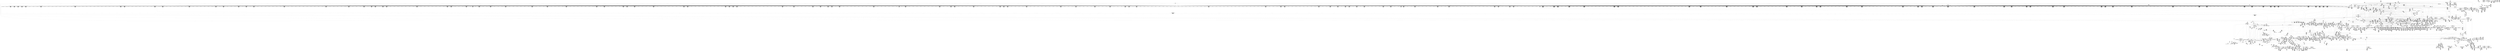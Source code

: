digraph {
	CE0x5291300 [shape=record,shape=Mrecord,label="{CE0x5291300|i32_3|*Constant*|*SummSource*}"]
	CE0x513afa0 [shape=record,shape=Mrecord,label="{CE0x513afa0|i64_20|*Constant*}"]
	CE0x51e6390 [shape=record,shape=Mrecord,label="{CE0x51e6390|inode_has_perm:cred|Function::inode_has_perm&Arg::cred::|*SummSource*}"]
	CE0x50f51a0 [shape=record,shape=Mrecord,label="{CE0x50f51a0|i64_1|*Constant*|*SummSource*}"]
	CE0x51ef780 [shape=record,shape=Mrecord,label="{CE0x51ef780|i64_16|*Constant*}"]
	"CONST[source:1(input),value:2(dynamic)][purpose:{operation}][SrcIdx:10]"
	CE0x51d0540 [shape=record,shape=Mrecord,label="{CE0x51d0540|8:_i8,_32:_%struct.inode*,_%struct.selinux_audit_data*,_456:_i8*,_:_SCMRE_84,85_}"]
	CE0x5276f40 [shape=record,shape=Mrecord,label="{CE0x5276f40|inode_has_perm:i_security|security/selinux/hooks.c,1615|*SummSource*}"]
	CE0x5148a80 [shape=record,shape=Mrecord,label="{CE0x5148a80|file_map_prot_check:tobool8|security/selinux/hooks.c,3242|*SummSink*}"]
	CE0x5145c20 [shape=record,shape=Mrecord,label="{CE0x5145c20|file_map_prot_check:tmp39|security/selinux/hooks.c,3241|*SummSource*}"]
	CE0x525df00 [shape=record,shape=Mrecord,label="{CE0x525df00|0:_i32,_4:_i32,_8:_i16,_12:_i32,_16:_i32,_20:_i32,_24:_i32,_56:_i8*,_:_SCMRE_555,556_}"]
	CE0x51db950 [shape=record,shape=Mrecord,label="{CE0x51db950|file_has_perm:tmp15|security/selinux/hooks.c,1688|*SummSink*}"]
	"CONST[source:1(input),value:2(dynamic)][purpose:{operation}][SrcIdx:8]"
	CE0x5154160 [shape=record,shape=Mrecord,label="{CE0x5154160|8:_i8,_32:_%struct.inode*,_%struct.selinux_audit_data*,_456:_i8*,_:_SCMRE_163,164_}"]
	CE0x5288270 [shape=record,shape=Mrecord,label="{CE0x5288270|inode_has_perm:sclass|security/selinux/hooks.c,1617}"]
	CE0x5151da0 [shape=record,shape=Mrecord,label="{CE0x5151da0|0:_i32,_4:_i32,_8:_i16,_12:_i32,_16:_i32,_20:_i32,_24:_i32,_56:_i8*,_:_SCMRE_144,145_}"]
	CE0x51d84c0 [shape=record,shape=Mrecord,label="{CE0x51d84c0|0:_i32,_:_CRE_4,8_|*MultipleSource*|*LoadInst*|security/selinux/hooks.c,1674|security/selinux/hooks.c,1683|security/selinux/hooks.c,1674}"]
	CE0x5170570 [shape=record,shape=Mrecord,label="{CE0x5170570|_call_void_mcount()_#3|*SummSource*}"]
	CE0x52402b0 [shape=record,shape=Mrecord,label="{CE0x52402b0|0:_i32,_4:_i32,_8:_i16,_12:_i32,_16:_i32,_20:_i32,_24:_i32,_56:_i8*,_:_SCMRE_172,173_}"]
	CE0x50f31b0 [shape=record,shape=Mrecord,label="{CE0x50f31b0|get_current:entry|*SummSource*}"]
	CE0x51d2e20 [shape=record,shape=Mrecord,label="{CE0x51d2e20|8:_i8,_32:_%struct.inode*,_%struct.selinux_audit_data*,_456:_i8*,_:_SCMRE_132,136_|*MultipleSource*|Function::selinux_mmap_file&Arg::file::|security/selinux/hooks.c, 1676|security/selinux/hooks.c,1674|Function::file_has_perm&Arg::file::|Function::file_map_prot_check&Arg::file::|Function::avc_has_perm&Arg::auditdata::}"]
	CE0x50f6e40 [shape=record,shape=Mrecord,label="{CE0x50f6e40|get_current:tmp1|*SummSink*}"]
	CE0x5238ad0 [shape=record,shape=Mrecord,label="{CE0x5238ad0|0:_i32,_4:_i32,_8:_i16,_12:_i32,_16:_i32,_20:_i32,_24:_i32,_56:_i8*,_:_SCMRE_32,40_|*MultipleSource*|*LoadInst*|include/linux/fs.h,1916|security/selinux/hooks.c,1675|Function::inode_has_perm&Arg::inode::|security/selinux/hooks.c,1611}"]
	CE0x5240b20 [shape=record,shape=Mrecord,label="{CE0x5240b20|0:_i32,_4:_i32,_8:_i16,_12:_i32,_16:_i32,_20:_i32,_24:_i32,_56:_i8*,_:_SCMRE_177,178_}"]
	CE0x58e1290 [shape=record,shape=Mrecord,label="{CE0x58e1290|selinux_mmap_file:prot|Function::selinux_mmap_file&Arg::prot::}"]
	CE0x50f9710 [shape=record,shape=Mrecord,label="{CE0x50f9710|selinux_mmap_file:entry|*SummSource*}"]
	CE0x5263c60 [shape=record,shape=Mrecord,label="{CE0x5263c60|0:_i32,_4:_i32,_8:_i16,_12:_i32,_16:_i32,_20:_i32,_24:_i32,_56:_i8*,_:_SCMRE_611,612_}"]
	CE0x525b070 [shape=record,shape=Mrecord,label="{CE0x525b070|0:_i32,_4:_i32,_8:_i16,_12:_i32,_16:_i32,_20:_i32,_24:_i32,_56:_i8*,_:_SCMRE_482,483_}"]
	CE0x52897b0 [shape=record,shape=Mrecord,label="{CE0x52897b0|28:_i32,_32:_i16,_:_CRE_32,34_|*MultipleSource*|*LoadInst*|security/selinux/hooks.c,1615|security/selinux/hooks.c,1615|security/selinux/hooks.c,1617}"]
	CE0x5238c80 [shape=record,shape=Mrecord,label="{CE0x5238c80|__validate_creds:lnot.ext|include/linux/cred.h,173|*SummSink*}"]
	CE0x524c250 [shape=record,shape=Mrecord,label="{CE0x524c250|0:_i32,_4:_i32,_8:_i16,_12:_i32,_16:_i32,_20:_i32,_24:_i32,_56:_i8*,_:_SCMRE_188,189_}"]
	CE0x517c540 [shape=record,shape=Mrecord,label="{CE0x517c540|file_map_prot_check:tmp75|security/selinux/hooks.c,3269|*SummSink*}"]
	CE0x5255050 [shape=record,shape=Mrecord,label="{CE0x5255050|0:_i32,_4:_i32,_8:_i16,_12:_i32,_16:_i32,_20:_i32,_24:_i32,_56:_i8*,_:_SCMRE_296,297_}"]
	CE0x514f070 [shape=record,shape=Mrecord,label="{CE0x514f070|file_map_prot_check:tmp55|security/selinux/hooks.c,3258|*SummSink*}"]
	CE0x5112550 [shape=record,shape=Mrecord,label="{CE0x5112550|GLOBAL:lockdep_rcu_suspicious|*Constant*}"]
	CE0x5100c40 [shape=record,shape=Mrecord,label="{CE0x5100c40|i64*_getelementptr_inbounds_(_38_x_i64_,_38_x_i64_*___llvm_gcov_ctr257,_i64_0,_i64_9)|*Constant*|*SummSource*}"]
	CE0x52730c0 [shape=record,shape=Mrecord,label="{CE0x52730c0|0:_i32,_4:_i32,_8:_i16,_12:_i32,_16:_i32,_20:_i32,_24:_i32,_56:_i8*,_:_SCMRE_979,980_}"]
	CE0x5164590 [shape=record,shape=Mrecord,label="{CE0x5164590|inode_has_perm:tmp5|security/selinux/hooks.c,1609}"]
	CE0x51e5670 [shape=record,shape=Mrecord,label="{CE0x51e5670|file_has_perm:call9|security/selinux/hooks.c,1695|*SummSink*}"]
	CE0x50fdd40 [shape=record,shape=Mrecord,label="{CE0x50fdd40|file_map_prot_check:tmp19|security/selinux/hooks.c,3238|*SummSink*}"]
	CE0x526cbd0 [shape=record,shape=Mrecord,label="{CE0x526cbd0|0:_i32,_4:_i32,_8:_i16,_12:_i32,_16:_i32,_20:_i32,_24:_i32,_56:_i8*,_:_SCMRE_888,889_}"]
	CE0x50e9790 [shape=record,shape=Mrecord,label="{CE0x50e9790|file_map_prot_check:tmp22|security/selinux/hooks.c,3241}"]
	CE0x5241a50 [shape=record,shape=Mrecord,label="{CE0x5241a50|0:_i32,_4:_i32,_8:_i16,_12:_i32,_16:_i32,_20:_i32,_24:_i32,_56:_i8*,_:_SCMRE_186,187_}"]
	CE0x528c710 [shape=record,shape=Mrecord,label="{CE0x528c710|__validate_creds:tmp2|include/linux/cred.h,173}"]
	CE0x5284650 [shape=record,shape=Mrecord,label="{CE0x5284650|inode_has_perm:tmp8|security/selinux/hooks.c,1611}"]
	CE0x52864c0 [shape=record,shape=Mrecord,label="{CE0x52864c0|i64*_getelementptr_inbounds_(_8_x_i64_,_8_x_i64_*___llvm_gcov_ctr154,_i64_0,_i64_5)|*Constant*|*SummSink*}"]
	CE0x5102e60 [shape=record,shape=Mrecord,label="{CE0x5102e60|file_map_prot_check:tmp13|security/selinux/hooks.c,3238|*SummSource*}"]
	CE0x51b7ae0 [shape=record,shape=Mrecord,label="{CE0x51b7ae0|8:_i8,_32:_%struct.inode*,_%struct.selinux_audit_data*,_456:_i8*,_:_SCMRE_240,248_|*MultipleSource*|Function::selinux_mmap_file&Arg::file::|security/selinux/hooks.c, 1676|security/selinux/hooks.c,1674|Function::file_has_perm&Arg::file::|Function::file_map_prot_check&Arg::file::|Function::avc_has_perm&Arg::auditdata::}"]
	CE0x50eec10 [shape=record,shape=Mrecord,label="{CE0x50eec10|file_map_prot_check:tobool|security/selinux/hooks.c,3238|*SummSource*}"]
	CE0x5269490 [shape=record,shape=Mrecord,label="{CE0x5269490|0:_i32,_4:_i32,_8:_i16,_12:_i32,_16:_i32,_20:_i32,_24:_i32,_56:_i8*,_:_SCMRE_824,832_|*MultipleSource*|*LoadInst*|include/linux/fs.h,1916|security/selinux/hooks.c,1675|Function::inode_has_perm&Arg::inode::|security/selinux/hooks.c,1611}"]
	CE0x5251db0 [shape=record,shape=Mrecord,label="{CE0x5251db0|0:_i32,_4:_i32,_8:_i16,_12:_i32,_16:_i32,_20:_i32,_24:_i32,_56:_i8*,_:_SCMRE_266,267_}"]
	CE0x51dec60 [shape=record,shape=Mrecord,label="{CE0x51dec60|i64_8|*Constant*}"]
	CE0x51e6dc0 [shape=record,shape=Mrecord,label="{CE0x51e6dc0|inode_has_perm:perms|Function::inode_has_perm&Arg::perms::|*SummSink*}"]
	CE0x51ea160 [shape=record,shape=Mrecord,label="{CE0x51ea160|avc_has_perm:ssid|Function::avc_has_perm&Arg::ssid::}"]
	CE0x512ee40 [shape=record,shape=Mrecord,label="{CE0x512ee40|file_map_prot_check:if.then15}"]
	CE0x5144210 [shape=record,shape=Mrecord,label="{CE0x5144210|file_has_perm:out|*SummSink*}"]
	CE0x5158030 [shape=record,shape=Mrecord,label="{CE0x5158030|__validate_creds:tmp3|include/linux/cred.h,173}"]
	CE0x51b4100 [shape=record,shape=Mrecord,label="{CE0x51b4100|cred_has_perm:tmp3}"]
	CE0x5153130 [shape=record,shape=Mrecord,label="{CE0x5153130|file_map_prot_check:tmp58|security/selinux/hooks.c,3258}"]
	CE0x51e5cc0 [shape=record,shape=Mrecord,label="{CE0x51e5cc0|GLOBAL:inode_has_perm|*Constant*|*SummSink*}"]
	CE0x5165860 [shape=record,shape=Mrecord,label="{CE0x5165860|i32_1|*Constant*}"]
	CE0x528d510 [shape=record,shape=Mrecord,label="{CE0x528d510|__validate_creds:tmp3|include/linux/cred.h,173|*SummSource*}"]
	CE0x50eeb30 [shape=record,shape=Mrecord,label="{CE0x50eeb30|file_map_prot_check:tobool|security/selinux/hooks.c,3238|*SummSink*}"]
	CE0x50ea290 [shape=record,shape=Mrecord,label="{CE0x50ea290|file_map_prot_check:tmp24|security/selinux/hooks.c,3241|*SummSource*}"]
	CE0x52613e0 [shape=record,shape=Mrecord,label="{CE0x52613e0|0:_i32,_4:_i32,_8:_i16,_12:_i32,_16:_i32,_20:_i32,_24:_i32,_56:_i8*,_:_SCMRE_587,588_}"]
	CE0x51e4340 [shape=record,shape=Mrecord,label="{CE0x51e4340|file_has_perm:tmp27|security/selinux/hooks.c,1694|*SummSink*}"]
	CE0x51eb460 [shape=record,shape=Mrecord,label="{CE0x51eb460|file_has_perm:tmp8|security/selinux/hooks.c,1683|*SummSink*}"]
	CE0x5161680 [shape=record,shape=Mrecord,label="{CE0x5161680|0:_i32,_4:_i32,_8:_i16,_12:_i32,_16:_i32,_20:_i32,_24:_i32,_56:_i8*,_:_SCMRE_0,2_|*MultipleSource*|*LoadInst*|include/linux/fs.h,1916|security/selinux/hooks.c,1675|Function::inode_has_perm&Arg::inode::|security/selinux/hooks.c,1611}"]
	CE0x51c1a60 [shape=record,shape=Mrecord,label="{CE0x51c1a60|_call_void___validate_creds(%struct.cred*_%cred,_i8*_getelementptr_inbounds_(_25_x_i8_,_25_x_i8_*_.str3,_i32_0,_i32_0),_i32_1609)_#10,_!dbg_!27719|security/selinux/hooks.c,1609|*SummSource*}"]
	CE0x5259650 [shape=record,shape=Mrecord,label="{CE0x5259650|0:_i32,_4:_i32,_8:_i16,_12:_i32,_16:_i32,_20:_i32,_24:_i32,_56:_i8*,_:_SCMRE_448,456_|*MultipleSource*|*LoadInst*|include/linux/fs.h,1916|security/selinux/hooks.c,1675|Function::inode_has_perm&Arg::inode::|security/selinux/hooks.c,1611}"]
	CE0x5115e10 [shape=record,shape=Mrecord,label="{CE0x5115e10|file_map_prot_check:tmp31|security/selinux/hooks.c,3242|*SummSource*}"]
	CE0x515c1c0 [shape=record,shape=Mrecord,label="{CE0x515c1c0|i64*_getelementptr_inbounds_(_12_x_i64_,_12_x_i64_*___llvm_gcov_ctr170,_i64_0,_i64_11)|*Constant*|*SummSink*}"]
	CE0x523fbf0 [shape=record,shape=Mrecord,label="{CE0x523fbf0|0:_i32,_4:_i32,_8:_i16,_12:_i32,_16:_i32,_20:_i32,_24:_i32,_56:_i8*,_:_SCMRE_168,169_}"]
	CE0x51e4ff0 [shape=record,shape=Mrecord,label="{CE0x51e4ff0|file_has_perm:tmp25|security/selinux/hooks.c,1695|*SummSource*}"]
	CE0x5149440 [shape=record,shape=Mrecord,label="{CE0x5149440|i64_13|*Constant*|*SummSource*}"]
	CE0x51d1ca0 [shape=record,shape=Mrecord,label="{CE0x51d1ca0|8:_i8,_32:_%struct.inode*,_%struct.selinux_audit_data*,_456:_i8*,_:_SCMRE_118,119_}"]
	CE0x5130de0 [shape=record,shape=Mrecord,label="{CE0x5130de0|file_map_prot_check:if.then22|*SummSink*}"]
	CE0x50f78b0 [shape=record,shape=Mrecord,label="{CE0x50f78b0|i64*_getelementptr_inbounds_(_2_x_i64_,_2_x_i64_*___llvm_gcov_ctr98,_i64_0,_i64_1)|*Constant*|*SummSource*}"]
	CE0x51aead0 [shape=record,shape=Mrecord,label="{CE0x51aead0|8:_i8,_32:_%struct.inode*,_%struct.selinux_audit_data*,_456:_i8*,_:_SCMRE_97,98_}"]
	CE0x5263900 [shape=record,shape=Mrecord,label="{CE0x5263900|0:_i32,_4:_i32,_8:_i16,_12:_i32,_16:_i32,_20:_i32,_24:_i32,_56:_i8*,_:_SCMRE_609,610_}"]
	CE0x5264ef0 [shape=record,shape=Mrecord,label="{CE0x5264ef0|0:_i32,_4:_i32,_8:_i16,_12:_i32,_16:_i32,_20:_i32,_24:_i32,_56:_i8*,_:_SCMRE_622,623_}"]
	CE0x5101200 [shape=record,shape=Mrecord,label="{CE0x5101200|file_map_prot_check:tmp17|security/selinux/hooks.c,3238}"]
	CE0x52837a0 [shape=record,shape=Mrecord,label="{CE0x52837a0|GLOBAL:llvm.expect.i64|*Constant*|*SummSink*}"]
	CE0x50fff50 [shape=record,shape=Mrecord,label="{CE0x50fff50|i32_3238|*Constant*|*SummSource*}"]
	CE0x4850050 [shape=record,shape=Mrecord,label="{CE0x4850050|selinux_mmap_file:tmp2|security/selinux/hooks.c,3292|*SummSink*}"]
	CE0x5117b30 [shape=record,shape=Mrecord,label="{CE0x5117b30|file_map_prot_check:tmp33|security/selinux/hooks.c,3242|*SummSource*}"]
	CE0x5283130 [shape=record,shape=Mrecord,label="{CE0x5283130|GLOBAL:llvm.expect.i64|*Constant*}"]
	CE0x51aa400 [shape=record,shape=Mrecord,label="{CE0x51aa400|8:_i8,_32:_%struct.inode*,_%struct.selinux_audit_data*,_456:_i8*,_:_SCMRE_13,14_}"]
	CE0x510d640 [shape=record,shape=Mrecord,label="{CE0x510d640|file_map_prot_check:if.end19}"]
	CE0x517e000 [shape=record,shape=Mrecord,label="{CE0x517e000|file_map_prot_check:tmp71|security/selinux/hooks.c,3253|*SummSource*}"]
	CE0x510cea0 [shape=record,shape=Mrecord,label="{CE0x510cea0|selinux_mmap_file:tmp6|security/selinux/hooks.c,3292|*SummSink*}"]
	CE0x513a690 [shape=record,shape=Mrecord,label="{CE0x513a690|_ret_i32_%call2,_!dbg_!27719|security/selinux/hooks.c,1508|*SummSource*}"]
	CE0x5283630 [shape=record,shape=Mrecord,label="{CE0x5283630|GLOBAL:llvm.expect.i64|*Constant*|*SummSource*}"]
	CE0x5172a60 [shape=record,shape=Mrecord,label="{CE0x5172a60|i64_32|*Constant*|*SummSource*}"]
	CE0x5250e80 [shape=record,shape=Mrecord,label="{CE0x5250e80|0:_i32,_4:_i32,_8:_i16,_12:_i32,_16:_i32,_20:_i32,_24:_i32,_56:_i8*,_:_SCMRE_257,258_}"]
	CE0x5159c00 [shape=record,shape=Mrecord,label="{CE0x5159c00|8:_i8,_32:_%struct.inode*,_%struct.selinux_audit_data*,_456:_i8*,_:_SCMRE_199,200_}"]
	CE0x5173110 [shape=record,shape=Mrecord,label="{CE0x5173110|file_map_prot_check:tmp64|security/selinux/hooks.c,3261|*SummSource*}"]
	CE0x5133650 [shape=record,shape=Mrecord,label="{CE0x5133650|file_map_prot_check:land.lhs.true2}"]
	CE0x51b6160 [shape=record,shape=Mrecord,label="{CE0x51b6160|_ret_i32_%retval.0,_!dbg_!27728|security/selinux/avc.c,775}"]
	CE0x5168c80 [shape=record,shape=Mrecord,label="{CE0x5168c80|i64*_getelementptr_inbounds_(_8_x_i64_,_8_x_i64_*___llvm_gcov_ctr154,_i64_0,_i64_2)|*Constant*|*SummSink*}"]
	CE0x515c230 [shape=record,shape=Mrecord,label="{CE0x515c230|file_has_perm:tmp28|security/selinux/hooks.c,1698|*SummSink*}"]
	CE0x5131700 [shape=record,shape=Mrecord,label="{CE0x5131700|i64*_getelementptr_inbounds_(_38_x_i64_,_38_x_i64_*___llvm_gcov_ctr257,_i64_0,_i64_0)|*Constant*|*SummSink*}"]
	CE0x51d3780 [shape=record,shape=Mrecord,label="{CE0x51d3780|8:_i8,_32:_%struct.inode*,_%struct.selinux_audit_data*,_456:_i8*,_:_SCMRE_146,147_}"]
	CE0x527c1e0 [shape=record,shape=Mrecord,label="{CE0x527c1e0|__validate_creds:tmp9|include/linux/cred.h,175|*SummSink*}"]
	CE0x5149cd0 [shape=record,shape=Mrecord,label="{CE0x5149cd0|file_map_prot_check:call38|security/selinux/hooks.c,3264|*SummSource*}"]
	CE0x5266cd0 [shape=record,shape=Mrecord,label="{CE0x5266cd0|0:_i32,_4:_i32,_8:_i16,_12:_i32,_16:_i32,_20:_i32,_24:_i32,_56:_i8*,_:_SCMRE_696,704_|*MultipleSource*|*LoadInst*|include/linux/fs.h,1916|security/selinux/hooks.c,1675|Function::inode_has_perm&Arg::inode::|security/selinux/hooks.c,1611}"]
	CE0x5170860 [shape=record,shape=Mrecord,label="{CE0x5170860|file_map_prot_check:or|security/selinux/hooks.c,3259|*SummSource*}"]
	CE0x514e620 [shape=record,shape=Mrecord,label="{CE0x514e620|file_map_prot_check:tmp53|security/selinux/hooks.c,3258|*SummSource*}"]
	CE0x51e0510 [shape=record,shape=Mrecord,label="{CE0x51e0510|file_has_perm:tmp19|security/selinux/hooks.c,1690|*SummSink*}"]
	CE0x525ed10 [shape=record,shape=Mrecord,label="{CE0x525ed10|0:_i32,_4:_i32,_8:_i16,_12:_i32,_16:_i32,_20:_i32,_24:_i32,_56:_i8*,_:_SCMRE_564,565_}"]
	CE0x517e070 [shape=record,shape=Mrecord,label="{CE0x517e070|file_map_prot_check:tmp71|security/selinux/hooks.c,3253|*SummSink*}"]
	CE0x51b13b0 [shape=record,shape=Mrecord,label="{CE0x51b13b0|cred_sid:tmp3}"]
	CE0x512dc40 [shape=record,shape=Mrecord,label="{CE0x512dc40|file_map_prot_check:if.then15|*SummSink*}"]
	CE0x511efb0 [shape=record,shape=Mrecord,label="{CE0x511efb0|i64_5|*Constant*|*SummSource*}"]
	CE0x5168ee0 [shape=record,shape=Mrecord,label="{CE0x5168ee0|i64*_getelementptr_inbounds_(_5_x_i64_,_5_x_i64_*___llvm_gcov_ctr155,_i64_0,_i64_0)|*Constant*|*SummSource*}"]
	CE0x523f6e0 [shape=record,shape=Mrecord,label="{CE0x523f6e0|0:_i32,_4:_i32,_8:_i16,_12:_i32,_16:_i32,_20:_i32,_24:_i32,_56:_i8*,_:_SCMRE_165,166_}"]
	CE0x51197e0 [shape=record,shape=Mrecord,label="{CE0x51197e0|i64_19|*Constant*}"]
	CE0x514f710 [shape=record,shape=Mrecord,label="{CE0x514f710|file_map_prot_check:and26|security/selinux/hooks.c,3258}"]
	CE0x5152460 [shape=record,shape=Mrecord,label="{CE0x5152460|0:_i32,_4:_i32,_8:_i16,_12:_i32,_16:_i32,_20:_i32,_24:_i32,_56:_i8*,_:_SCMRE_148,149_}"]
	CE0x51730a0 [shape=record,shape=Mrecord,label="{CE0x51730a0|file_map_prot_check:tmp64|security/selinux/hooks.c,3261}"]
	CE0x51e8770 [shape=record,shape=Mrecord,label="{CE0x51e8770|file_has_perm:tmp10|security/selinux/hooks.c,1683|*SummSink*}"]
	CE0x517df90 [shape=record,shape=Mrecord,label="{CE0x517df90|i64*_getelementptr_inbounds_(_38_x_i64_,_38_x_i64_*___llvm_gcov_ctr257,_i64_0,_i64_35)|*Constant*|*SummSink*}"]
	CE0x513bc10 [shape=record,shape=Mrecord,label="{CE0x513bc10|file_map_prot_check:tmp42|security/selinux/hooks.c,3249|*SummSource*}"]
	CE0x51cf250 [shape=record,shape=Mrecord,label="{CE0x51cf250|_call_void_mcount()_#3|*SummSource*}"]
	CE0x513d4b0 [shape=record,shape=Mrecord,label="{CE0x513d4b0|8:_i8,_32:_%struct.inode*,_%struct.selinux_audit_data*,_456:_i8*,_:_SCMRE_177,178_}"]
	CE0x5167cf0 [shape=record,shape=Mrecord,label="{CE0x5167cf0|i64*_getelementptr_inbounds_(_8_x_i64_,_8_x_i64_*___llvm_gcov_ctr154,_i64_0,_i64_1)|*Constant*|*SummSource*}"]
	CE0x52650a0 [shape=record,shape=Mrecord,label="{CE0x52650a0|0:_i32,_4:_i32,_8:_i16,_12:_i32,_16:_i32,_20:_i32,_24:_i32,_56:_i8*,_:_SCMRE_623,624_}"]
	CE0x51e40b0 [shape=record,shape=Mrecord,label="{CE0x51e40b0|file_has_perm:tmp27|security/selinux/hooks.c,1694}"]
	CE0x5255f80 [shape=record,shape=Mrecord,label="{CE0x5255f80|0:_i32,_4:_i32,_8:_i16,_12:_i32,_16:_i32,_20:_i32,_24:_i32,_56:_i8*,_:_SCMRE_305,306_}"]
	CE0x515e8c0 [shape=record,shape=Mrecord,label="{CE0x515e8c0|inode_has_perm:tmp|*SummSink*}"]
	CE0x51bc480 [shape=record,shape=Mrecord,label="{CE0x51bc480|8:_i8,_32:_%struct.inode*,_%struct.selinux_audit_data*,_456:_i8*,_:_SCMRE_404,408_|*MultipleSource*|Function::selinux_mmap_file&Arg::file::|security/selinux/hooks.c, 1676|security/selinux/hooks.c,1674|Function::file_has_perm&Arg::file::|Function::file_map_prot_check&Arg::file::|Function::avc_has_perm&Arg::auditdata::}"]
	CE0x5236250 [shape=record,shape=Mrecord,label="{CE0x5236250|inode_has_perm:do.body|*SummSource*}"]
	CE0x525f580 [shape=record,shape=Mrecord,label="{CE0x525f580|0:_i32,_4:_i32,_8:_i16,_12:_i32,_16:_i32,_20:_i32,_24:_i32,_56:_i8*,_:_SCMRE_569,570_}"]
	CE0x510e490 [shape=record,shape=Mrecord,label="{CE0x510e490|selinux_mmap_file:tmp10|security/selinux/hooks.c,3295}"]
	CE0x51eb2f0 [shape=record,shape=Mrecord,label="{CE0x51eb2f0|file_has_perm:tmp9|security/selinux/hooks.c,1683}"]
	CE0x5161f10 [shape=record,shape=Mrecord,label="{CE0x5161f10|__validate_creds:lnot1|include/linux/cred.h,173}"]
	CE0x5118560 [shape=record,shape=Mrecord,label="{CE0x5118560|file_map_prot_check:tmp35|security/selinux/hooks.c,3242|*SummSink*}"]
	CE0x517a190 [shape=record,shape=Mrecord,label="{CE0x517a190|file_has_perm:cred|Function::file_has_perm&Arg::cred::}"]
	CE0x5233d00 [shape=record,shape=Mrecord,label="{CE0x5233d00|0:_i32,_4:_i32,_8:_i16,_12:_i32,_16:_i32,_20:_i32,_24:_i32,_56:_i8*,_:_SCMRE_4,8_|*MultipleSource*|*LoadInst*|include/linux/fs.h,1916|security/selinux/hooks.c,1675|Function::inode_has_perm&Arg::inode::|security/selinux/hooks.c,1611}"]
	CE0x5133730 [shape=record,shape=Mrecord,label="{CE0x5133730|file_map_prot_check:land.lhs.true2|*SummSource*}"]
	CE0x527c0b0 [shape=record,shape=Mrecord,label="{CE0x527c0b0|__validate_creds:tmp9|include/linux/cred.h,175|*SummSource*}"]
	CE0x51e3930 [shape=record,shape=Mrecord,label="{CE0x51e3930|file_has_perm:rc.0|*SummSink*}"]
	CE0x5258890 [shape=record,shape=Mrecord,label="{CE0x5258890|0:_i32,_4:_i32,_8:_i16,_12:_i32,_16:_i32,_20:_i32,_24:_i32,_56:_i8*,_:_SCMRE_408,416_|*MultipleSource*|*LoadInst*|include/linux/fs.h,1916|security/selinux/hooks.c,1675|Function::inode_has_perm&Arg::inode::|security/selinux/hooks.c,1611}"]
	CE0x5107020 [shape=record,shape=Mrecord,label="{CE0x5107020|selinux_mmap_file:tmp8|security/selinux/hooks.c,3293}"]
	CE0x5257810 [shape=record,shape=Mrecord,label="{CE0x5257810|0:_i32,_4:_i32,_8:_i16,_12:_i32,_16:_i32,_20:_i32,_24:_i32,_56:_i8*,_:_SCMRE_352,360_|*MultipleSource*|*LoadInst*|include/linux/fs.h,1916|security/selinux/hooks.c,1675|Function::inode_has_perm&Arg::inode::|security/selinux/hooks.c,1611}"]
	CE0x51f0290 [shape=record,shape=Mrecord,label="{CE0x51f0290|file_has_perm:path|security/selinux/hooks.c,1681|*SummSource*}"]
	CE0x5260b70 [shape=record,shape=Mrecord,label="{CE0x5260b70|0:_i32,_4:_i32,_8:_i16,_12:_i32,_16:_i32,_20:_i32,_24:_i32,_56:_i8*,_:_SCMRE_582,583_}"]
	CE0x513e1b0 [shape=record,shape=Mrecord,label="{CE0x513e1b0|8:_i8,_32:_%struct.inode*,_%struct.selinux_audit_data*,_456:_i8*,_:_SCMRE_185,186_}"]
	CE0x51b00a0 [shape=record,shape=Mrecord,label="{CE0x51b00a0|cred_sid:tmp2|*SummSource*}"]
	CE0x51c7140 [shape=record,shape=Mrecord,label="{CE0x51c7140|avc_has_perm:tclass|Function::avc_has_perm&Arg::tclass::}"]
	CE0x5144eb0 [shape=record,shape=Mrecord,label="{CE0x5144eb0|file_map_prot_check:tmp37|security/selinux/hooks.c,3241|*SummSink*}"]
	CE0x50e5670 [shape=record,shape=Mrecord,label="{CE0x50e5670|_call_void_mcount()_#3}"]
	CE0x5134580 [shape=record,shape=Mrecord,label="{CE0x5134580|COLLAPSED:_GCMRE___llvm_gcov_ctr257_internal_global_38_x_i64_zeroinitializer:_elem_0:default:}"]
	CE0x5159240 [shape=record,shape=Mrecord,label="{CE0x5159240|8:_i8,_32:_%struct.inode*,_%struct.selinux_audit_data*,_456:_i8*,_:_SCMRE_193,194_}"]
	CE0x528bf40 [shape=record,shape=Mrecord,label="{CE0x528bf40|i64*_getelementptr_inbounds_(_5_x_i64_,_5_x_i64_*___llvm_gcov_ctr155,_i64_0,_i64_0)|*Constant*}"]
	CE0x51190b0 [shape=record,shape=Mrecord,label="{CE0x51190b0|file_map_prot_check:and13|security/selinux/hooks.c,3242|*SummSink*}"]
	CE0x526f960 [shape=record,shape=Mrecord,label="{CE0x526f960|0:_i32,_4:_i32,_8:_i16,_12:_i32,_16:_i32,_20:_i32,_24:_i32,_56:_i8*,_:_SCMRE_915,916_}"]
	CE0x51ca8f0 [shape=record,shape=Mrecord,label="{CE0x51ca8f0|8:_i8,_32:_%struct.inode*,_%struct.selinux_audit_data*,_456:_i8*,_:_SCMRE_100,101_}"]
	CE0x51e2a70 [shape=record,shape=Mrecord,label="{CE0x51e2a70|inode_has_perm:adp|Function::inode_has_perm&Arg::adp::|*SummSink*}"]
	CE0x51a7fa0 [shape=record,shape=Mrecord,label="{CE0x51a7fa0|cred_sid:tmp5|security/selinux/hooks.c,196}"]
	CE0x512fdb0 [shape=record,shape=Mrecord,label="{CE0x512fdb0|file_map_prot_check:if.end37|*SummSource*}"]
	CE0x5264320 [shape=record,shape=Mrecord,label="{CE0x5264320|0:_i32,_4:_i32,_8:_i16,_12:_i32,_16:_i32,_20:_i32,_24:_i32,_56:_i8*,_:_SCMRE_615,616_}"]
	CE0x513c2b0 [shape=record,shape=Mrecord,label="{CE0x513c2b0|file_map_prot_check:tmp43|security/selinux/hooks.c,3249|*SummSink*}"]
	CE0x5252e90 [shape=record,shape=Mrecord,label="{CE0x5252e90|0:_i32,_4:_i32,_8:_i16,_12:_i32,_16:_i32,_20:_i32,_24:_i32,_56:_i8*,_:_SCMRE_276,277_}"]
	CE0x511b740 [shape=record,shape=Mrecord,label="{CE0x511b740|0:_i32,_4:_i32,_8:_i16,_12:_i32,_16:_i32,_20:_i32,_24:_i32,_56:_i8*,_:_SCMRE_112,120_|*MultipleSource*|*LoadInst*|include/linux/fs.h,1916|security/selinux/hooks.c,1675|Function::inode_has_perm&Arg::inode::|security/selinux/hooks.c,1611}"]
	CE0x510d380 [shape=record,shape=Mrecord,label="{CE0x510d380|file_map_prot_check:land.lhs.true9}"]
	CE0x50f1c50 [shape=record,shape=Mrecord,label="{CE0x50f1c50|file_map_prot_check:if.then33|*SummSource*}"]
	CE0x5241540 [shape=record,shape=Mrecord,label="{CE0x5241540|0:_i32,_4:_i32,_8:_i16,_12:_i32,_16:_i32,_20:_i32,_24:_i32,_56:_i8*,_:_SCMRE_183,184_}"]
	CE0x5239e80 [shape=record,shape=Mrecord,label="{CE0x5239e80|cred_sid:tmp1}"]
	CE0x51b48b0 [shape=record,shape=Mrecord,label="{CE0x51b48b0|cred_has_perm:call2|security/selinux/hooks.c,1508|*SummSource*}"]
	CE0x5235640 [shape=record,shape=Mrecord,label="{CE0x5235640|__validate_creds:call|include/linux/cred.h,173|*SummSource*}"]
	CE0x51bb700 [shape=record,shape=Mrecord,label="{CE0x51bb700|8:_i8,_32:_%struct.inode*,_%struct.selinux_audit_data*,_456:_i8*,_:_SCMRE_384,392_|*MultipleSource*|Function::selinux_mmap_file&Arg::file::|security/selinux/hooks.c, 1676|security/selinux/hooks.c,1674|Function::file_has_perm&Arg::file::|Function::file_map_prot_check&Arg::file::|Function::avc_has_perm&Arg::auditdata::}"]
	CE0x5277430 [shape=record,shape=Mrecord,label="{CE0x5277430|inode_has_perm:tmp16|security/selinux/hooks.c,1615}"]
	CE0x524d4e0 [shape=record,shape=Mrecord,label="{CE0x524d4e0|0:_i32,_4:_i32,_8:_i16,_12:_i32,_16:_i32,_20:_i32,_24:_i32,_56:_i8*,_:_SCMRE_199,200_}"]
	CE0x51122c0 [shape=record,shape=Mrecord,label="{CE0x51122c0|i8*_getelementptr_inbounds_(_25_x_i8_,_25_x_i8_*_.str3,_i32_0,_i32_0)|*Constant*|*SummSource*}"]
	CE0x51493d0 [shape=record,shape=Mrecord,label="{CE0x51493d0|i64_13|*Constant*}"]
	CE0x51ad3d0 [shape=record,shape=Mrecord,label="{CE0x51ad3d0|i64_1|*Constant*}"]
	CE0x5165c00 [shape=record,shape=Mrecord,label="{CE0x5165c00|cred_sid:sid|security/selinux/hooks.c,197}"]
	CE0x50f9f30 [shape=record,shape=Mrecord,label="{CE0x50f9f30|file_map_prot_check:tmp2|*SummSource*}"]
	CE0x527d820 [shape=record,shape=Mrecord,label="{CE0x527d820|__validate_creds:tmp6|include/linux/cred.h,174}"]
	CE0x51e7290 [shape=record,shape=Mrecord,label="{CE0x51e7290|file_has_perm:tmp2|*LoadInst*|security/selinux/hooks.c,1674|*SummSink*}"]
	CE0x51736a0 [shape=record,shape=Mrecord,label="{CE0x51736a0|file_map_prot_check:tmp65|security/selinux/hooks.c,3261|*SummSource*}"]
	CE0x50ede60 [shape=record,shape=Mrecord,label="{CE0x50ede60|i64_2|*Constant*}"]
	CE0x513e690 [shape=record,shape=Mrecord,label="{CE0x513e690|8:_i8,_32:_%struct.inode*,_%struct.selinux_audit_data*,_456:_i8*,_:_SCMRE_188,189_}"]
	CE0x51c1d60 [shape=record,shape=Mrecord,label="{CE0x51c1d60|i64*_getelementptr_inbounds_(_12_x_i64_,_12_x_i64_*___llvm_gcov_ctr170,_i64_0,_i64_0)|*Constant*}"]
	CE0x525a9b0 [shape=record,shape=Mrecord,label="{CE0x525a9b0|0:_i32,_4:_i32,_8:_i16,_12:_i32,_16:_i32,_20:_i32,_24:_i32,_56:_i8*,_:_SCMRE_478,479_}"]
	CE0x514a560 [shape=record,shape=Mrecord,label="{CE0x514a560|%struct.file*_null|*Constant*}"]
	CE0x528d800 [shape=record,shape=Mrecord,label="{CE0x528d800|__validate_creds:tmp4|include/linux/cred.h,173|*SummSource*}"]
	CE0x514deb0 [shape=record,shape=Mrecord,label="{CE0x514deb0|i64_27|*Constant*|*SummSource*}"]
	CE0x51adab0 [shape=record,shape=Mrecord,label="{CE0x51adab0|i32_1|*Constant*|*SummSource*}"]
	CE0x6ed2950 [shape=record,shape=Mrecord,label="{CE0x6ed2950|0:_i32,_:_GCRE_selinux_checkreqprot_external_global_i32:_elem_0:default:}"]
	CE0x511ecc0 [shape=record,shape=Mrecord,label="{CE0x511ecc0|file_map_prot_check:tobool1|security/selinux/hooks.c,3238|*SummSource*}"]
	CE0x5264170 [shape=record,shape=Mrecord,label="{CE0x5264170|0:_i32,_4:_i32,_8:_i16,_12:_i32,_16:_i32,_20:_i32,_24:_i32,_56:_i8*,_:_SCMRE_614,615_}"]
	CE0x51b1f90 [shape=record,shape=Mrecord,label="{CE0x51b1f90|8:_i8,_32:_%struct.inode*,_%struct.selinux_audit_data*,_456:_i8*,_:_SCMRE_8,9_}"]
	CE0x5142e00 [shape=record,shape=Mrecord,label="{CE0x5142e00|i32_22|*Constant*|*SummSource*}"]
	CE0x51e1940 [shape=record,shape=Mrecord,label="{CE0x51e1940|file_has_perm:tmp23|security/selinux/hooks.c,1694}"]
	CE0x50f92f0 [shape=record,shape=Mrecord,label="{CE0x50f92f0|selinux_mmap_file:flags|Function::selinux_mmap_file&Arg::flags::|*SummSink*}"]
	CE0x51ac830 [shape=record,shape=Mrecord,label="{CE0x51ac830|file_has_perm:tmp|*SummSink*}"]
	CE0x50ff8e0 [shape=record,shape=Mrecord,label="{CE0x50ff8e0|file_map_prot_check:tmp21|security/selinux/hooks.c,3241|*SummSink*}"]
	CE0x525da20 [shape=record,shape=Mrecord,label="{CE0x525da20|0:_i32,_4:_i32,_8:_i16,_12:_i32,_16:_i32,_20:_i32,_24:_i32,_56:_i8*,_:_SCMRE_554,555_}"]
	CE0x526d440 [shape=record,shape=Mrecord,label="{CE0x526d440|0:_i32,_4:_i32,_8:_i16,_12:_i32,_16:_i32,_20:_i32,_24:_i32,_56:_i8*,_:_SCMRE_893,894_}"]
	CE0x527cec0 [shape=record,shape=Mrecord,label="{CE0x527cec0|cred_sid:tmp}"]
	CE0x50ed5a0 [shape=record,shape=Mrecord,label="{CE0x50ed5a0|i64_4|*Constant*}"]
	CE0x50f2a90 [shape=record,shape=Mrecord,label="{CE0x50f2a90|GLOBAL:get_current|*Constant*|*SummSource*}"]
	CE0x517ba80 [shape=record,shape=Mrecord,label="{CE0x517ba80|i64*_getelementptr_inbounds_(_38_x_i64_,_38_x_i64_*___llvm_gcov_ctr257,_i64_0,_i64_36)|*Constant*}"]
	CE0x528e2f0 [shape=record,shape=Mrecord,label="{CE0x528e2f0|inode_has_perm:sclass|security/selinux/hooks.c,1617|*SummSource*}"]
	CE0x5284520 [shape=record,shape=Mrecord,label="{CE0x5284520|inode_has_perm:tmp7|security/selinux/hooks.c,1611}"]
	CE0x50e8f90 [shape=record,shape=Mrecord,label="{CE0x50e8f90|selinux_mmap_file:tmp3|security/selinux/hooks.c,3292|*SummSink*}"]
	CE0x6c4aea0 [shape=record,shape=Mrecord,label="{CE0x6c4aea0|selinux_mmap_file:tmp2|security/selinux/hooks.c,3292}"]
	CE0x5176480 [shape=record,shape=Mrecord,label="{CE0x5176480|file_map_prot_check:or35|security/selinux/hooks.c,3262|*SummSource*}"]
	CE0x516b7b0 [shape=record,shape=Mrecord,label="{CE0x516b7b0|i32_10|*Constant*}"]
	CE0x5177f60 [shape=record,shape=Mrecord,label="{CE0x5177f60|inode_has_perm:tmp20|security/selinux/hooks.c,1618|*SummSource*}"]
	CE0x5160d00 [shape=record,shape=Mrecord,label="{CE0x5160d00|inode_has_perm:tmp1|*SummSource*}"]
	CE0x51793c0 [shape=record,shape=Mrecord,label="{CE0x51793c0|i64*_getelementptr_inbounds_(_8_x_i64_,_8_x_i64_*___llvm_gcov_ctr154,_i64_0,_i64_7)|*Constant*}"]
	CE0x51cdc90 [shape=record,shape=Mrecord,label="{CE0x51cdc90|cred_has_perm:call1|security/selinux/hooks.c,1506|*SummSource*}"]
	CE0x528dbd0 [shape=record,shape=Mrecord,label="{CE0x528dbd0|__validate_creds:tmp4|include/linux/cred.h,173|*SummSink*}"]
	CE0x51b04b0 [shape=record,shape=Mrecord,label="{CE0x51b04b0|8:_i8,_32:_%struct.inode*,_%struct.selinux_audit_data*,_456:_i8*,_:_SCMRE_87,88_}"]
	CE0x50e5070 [shape=record,shape=Mrecord,label="{CE0x50e5070|selinux_mmap_file:if.end}"]
	CE0x5174850 [shape=record,shape=Mrecord,label="{CE0x5174850|i64*_getelementptr_inbounds_(_38_x_i64_,_38_x_i64_*___llvm_gcov_ctr257,_i64_0,_i64_33)|*Constant*|*SummSink*}"]
	CE0x51e1b80 [shape=record,shape=Mrecord,label="{CE0x51e1b80|file_has_perm:tmp23|security/selinux/hooks.c,1694|*SummSource*}"]
	CE0x50f0420 [shape=record,shape=Mrecord,label="{CE0x50f0420|file_map_prot_check:tmp10|security/selinux/hooks.c,3238}"]
	CE0x51ab870 [shape=record,shape=Mrecord,label="{CE0x51ab870|8:_i8,_32:_%struct.inode*,_%struct.selinux_audit_data*,_456:_i8*,_:_SCMRE_74,75_}"]
	CE0x51efeb0 [shape=record,shape=Mrecord,label="{CE0x51efeb0|file_has_perm:u|security/selinux/hooks.c,1681|*SummSource*}"]
	CE0x5254120 [shape=record,shape=Mrecord,label="{CE0x5254120|0:_i32,_4:_i32,_8:_i16,_12:_i32,_16:_i32,_20:_i32,_24:_i32,_56:_i8*,_:_SCMRE_287,288_}"]
	CE0x512fa10 [shape=record,shape=Mrecord,label="{CE0x512fa10|GLOBAL:current_task|Global_var:current_task|*SummSource*}"]
	CE0x51e9470 [shape=record,shape=Mrecord,label="{CE0x51e9470|file_has_perm:tmp11|security/selinux/hooks.c,1684}"]
	CE0x51da100 [shape=record,shape=Mrecord,label="{CE0x51da100|file_has_perm:tobool|security/selinux/hooks.c,1688|*SummSource*}"]
	CE0x5102300 [shape=record,shape=Mrecord,label="{CE0x5102300|i64*_getelementptr_inbounds_(_38_x_i64_,_38_x_i64_*___llvm_gcov_ctr257,_i64_0,_i64_6)|*Constant*|*SummSource*}"]
	CE0x51b2e00 [shape=record,shape=Mrecord,label="{CE0x51b2e00|cred_sid:tmp1}"]
	CE0x50e9ea0 [shape=record,shape=Mrecord,label="{CE0x50e9ea0|file_map_prot_check:tmp23|security/selinux/hooks.c,3241|*SummSink*}"]
	CE0x515a5c0 [shape=record,shape=Mrecord,label="{CE0x515a5c0|8:_i8,_32:_%struct.inode*,_%struct.selinux_audit_data*,_456:_i8*,_:_SCMRE_205,206_}"]
	CE0x5275040 [shape=record,shape=Mrecord,label="{CE0x5275040|inode_has_perm:tmp14|security/selinux/hooks.c,1614|*SummSource*}"]
	CE0x525a6e0 [shape=record,shape=Mrecord,label="{CE0x525a6e0|0:_i32,_4:_i32,_8:_i16,_12:_i32,_16:_i32,_20:_i32,_24:_i32,_56:_i8*,_:_SCMRE_476,477_}"]
	CE0x50f7c60 [shape=record,shape=Mrecord,label="{CE0x50f7c60|file_map_prot_check:tmp3|*SummSource*}"]
	CE0x5286870 [shape=record,shape=Mrecord,label="{CE0x5286870|inode_has_perm:tmp11|security/selinux/hooks.c,1612|*SummSource*}"]
	"CONST[source:1(input),value:2(dynamic)][purpose:{operation}][SrcIdx:9]"
	CE0x511db10 [shape=record,shape=Mrecord,label="{CE0x511db10|_call_void_lockdep_rcu_suspicious(i8*_getelementptr_inbounds_(_25_x_i8_,_25_x_i8_*_.str3,_i32_0,_i32_0),_i32_3238,_i8*_getelementptr_inbounds_(_45_x_i8_,_45_x_i8_*_.str12,_i32_0,_i32_0))_#10,_!dbg_!27730|security/selinux/hooks.c,3238|*SummSource*}"]
	CE0x524eac0 [shape=record,shape=Mrecord,label="{CE0x524eac0|0:_i32,_4:_i32,_8:_i16,_12:_i32,_16:_i32,_20:_i32,_24:_i32,_56:_i8*,_:_SCMRE_224,232_|*MultipleSource*|*LoadInst*|include/linux/fs.h,1916|security/selinux/hooks.c,1675|Function::inode_has_perm&Arg::inode::|security/selinux/hooks.c,1611}"]
	CE0x51d52e0 [shape=record,shape=Mrecord,label="{CE0x51d52e0|0:_i32,_4:_i32,_8:_i32,_12:_i32,_:_CMRE_8,12_|*MultipleSource*|security/selinux/hooks.c,196|*LoadInst*|security/selinux/hooks.c,196|security/selinux/hooks.c,197}"]
	CE0x51b32c0 [shape=record,shape=Mrecord,label="{CE0x51b32c0|8:_i8,_32:_%struct.inode*,_%struct.selinux_audit_data*,_456:_i8*,_:_SCMRE_79,80_}"]
	CE0x5109270 [shape=record,shape=Mrecord,label="{CE0x5109270|file_map_prot_check:tmp60|security/selinux/hooks.c,3258|*SummSource*}"]
	CE0x50ec660 [shape=record,shape=Mrecord,label="{CE0x50ec660|_ret_i32_%retval.0,_!dbg_!27784|security/selinux/hooks.c,3269|*SummSource*}"]
	CE0x51cce40 [shape=record,shape=Mrecord,label="{CE0x51cce40|GLOBAL:llvm.expect.i64|*Constant*}"]
	CE0x516b510 [shape=record,shape=Mrecord,label="{CE0x516b510|_ret_i32_%tmp6,_!dbg_!27716|security/selinux/hooks.c,197}"]
	CE0x51a8cc0 [shape=record,shape=Mrecord,label="{CE0x51a8cc0|8:_i8,_32:_%struct.inode*,_%struct.selinux_audit_data*,_456:_i8*,_:_SCMRE_50,51_}"]
	CE0x51a9f90 [shape=record,shape=Mrecord,label="{CE0x51a9f90|8:_i8,_32:_%struct.inode*,_%struct.selinux_audit_data*,_456:_i8*,_:_SCMRE_116,117_}"]
	CE0x5143340 [shape=record,shape=Mrecord,label="{CE0x5143340|file_has_perm:if.then5|*SummSink*}"]
	CE0x528d580 [shape=record,shape=Mrecord,label="{CE0x528d580|__validate_creds:tmp3|include/linux/cred.h,173|*SummSink*}"]
	CE0x51b3d90 [shape=record,shape=Mrecord,label="{CE0x51b3d90|cred_has_perm:tmp2}"]
	CE0x524d690 [shape=record,shape=Mrecord,label="{CE0x524d690|0:_i32,_4:_i32,_8:_i16,_12:_i32,_16:_i32,_20:_i32,_24:_i32,_56:_i8*,_:_SCMRE_200,201_}"]
	CE0x517acc0 [shape=record,shape=Mrecord,label="{CE0x517acc0|file_has_perm:av|Function::file_has_perm&Arg::av::|*SummSink*}"]
	CE0x52362f0 [shape=record,shape=Mrecord,label="{CE0x52362f0|inode_has_perm:do.body|*SummSink*}"]
	CE0x516ac10 [shape=record,shape=Mrecord,label="{CE0x516ac10|i8*_getelementptr_inbounds_(_25_x_i8_,_25_x_i8_*_.str3,_i32_0,_i32_0)|*Constant*}"]
	CE0x51d0d60 [shape=record,shape=Mrecord,label="{CE0x51d0d60|8:_i8,_32:_%struct.inode*,_%struct.selinux_audit_data*,_456:_i8*,_:_SCMRE_69,70_}"]
	CE0x50e9130 [shape=record,shape=Mrecord,label="{CE0x50e9130|i64_11|*Constant*}"]
	CE0x5271cd0 [shape=record,shape=Mrecord,label="{CE0x5271cd0|0:_i32,_4:_i32,_8:_i16,_12:_i32,_16:_i32,_20:_i32,_24:_i32,_56:_i8*,_:_SCMRE_976,977_}"]
	CE0x52756c0 [shape=record,shape=Mrecord,label="{CE0x52756c0|inode_has_perm:call|security/selinux/hooks.c,1614|*SummSink*}"]
	CE0x52851e0 [shape=record,shape=Mrecord,label="{CE0x52851e0|inode_has_perm:tmp8|security/selinux/hooks.c,1611|*SummSink*}"]
	CE0x51e2be0 [shape=record,shape=Mrecord,label="{CE0x51e2be0|_ret_i32_%retval.0,_!dbg_!27739|security/selinux/hooks.c,1618}"]
	CE0x528b200 [shape=record,shape=Mrecord,label="{CE0x528b200|__validate_creds:if.end}"]
	CE0x50ffdb0 [shape=record,shape=Mrecord,label="{CE0x50ffdb0|i32_3238|*Constant*}"]
	CE0x5271100 [shape=record,shape=Mrecord,label="{CE0x5271100|0:_i32,_4:_i32,_8:_i16,_12:_i32,_16:_i32,_20:_i32,_24:_i32,_56:_i8*,_:_SCMRE_929,930_}"]
	CE0x51d3ba0 [shape=record,shape=Mrecord,label="{CE0x51d3ba0|8:_i8,_32:_%struct.inode*,_%struct.selinux_audit_data*,_456:_i8*,_:_SCMRE_147,148_}"]
	CE0x51485c0 [shape=record,shape=Mrecord,label="{CE0x51485c0|cred_has_perm:perms|Function::cred_has_perm&Arg::perms::|*SummSource*}"]
	CE0x51f0220 [shape=record,shape=Mrecord,label="{CE0x51f0220|file_has_perm:path|security/selinux/hooks.c,1681}"]
	CE0x5110590 [shape=record,shape=Mrecord,label="{CE0x5110590|0:_i32,_4:_i32,_8:_i16,_12:_i32,_16:_i32,_20:_i32,_24:_i32,_56:_i8*,_:_SCMRE_88,96_|*MultipleSource*|*LoadInst*|include/linux/fs.h,1916|security/selinux/hooks.c,1675|Function::inode_has_perm&Arg::inode::|security/selinux/hooks.c,1611}"]
	CE0x5135d70 [shape=record,shape=Mrecord,label="{CE0x5135d70|file_map_prot_check:tmp|*SummSink*}"]
	CE0x51bace0 [shape=record,shape=Mrecord,label="{CE0x51bace0|8:_i8,_32:_%struct.inode*,_%struct.selinux_audit_data*,_456:_i8*,_:_SCMRE_360,368_|*MultipleSource*|Function::selinux_mmap_file&Arg::file::|security/selinux/hooks.c, 1676|security/selinux/hooks.c,1674|Function::file_has_perm&Arg::file::|Function::file_map_prot_check&Arg::file::|Function::avc_has_perm&Arg::auditdata::}"]
	CE0x515da60 [shape=record,shape=Mrecord,label="{CE0x515da60|GLOBAL:__validate_creds|*Constant*}"]
	CE0x51ea290 [shape=record,shape=Mrecord,label="{CE0x51ea290|avc_has_perm:tsid|Function::avc_has_perm&Arg::tsid::}"]
	CE0x513b8c0 [shape=record,shape=Mrecord,label="{CE0x513b8c0|file_map_prot_check:tmp41|security/selinux/hooks.c,3249|*SummSource*}"]
	CE0x51eac50 [shape=record,shape=Mrecord,label="{CE0x51eac50|file_has_perm:call1|security/selinux/hooks.c,1677}"]
	CE0x50eb580 [shape=record,shape=Mrecord,label="{CE0x50eb580|selinux_mmap_file:file|Function::selinux_mmap_file&Arg::file::|*SummSource*}"]
	CE0x51ca4f0 [shape=record,shape=Mrecord,label="{CE0x51ca4f0|i64*_getelementptr_inbounds_(_2_x_i64_,_2_x_i64_*___llvm_gcov_ctr162,_i64_0,_i64_0)|*Constant*}"]
	CE0x51d5660 [shape=record,shape=Mrecord,label="{CE0x51d5660|8:_i8,_32:_%struct.inode*,_%struct.selinux_audit_data*,_456:_i8*,_:_SCMRE_109,110_}"]
	CE0x5130480 [shape=record,shape=Mrecord,label="{CE0x5130480|file_map_prot_check:land.lhs.true7}"]
	CE0x526d0e0 [shape=record,shape=Mrecord,label="{CE0x526d0e0|0:_i32,_4:_i32,_8:_i16,_12:_i32,_16:_i32,_20:_i32,_24:_i32,_56:_i8*,_:_SCMRE_891,892_}"]
	CE0x517cc40 [shape=record,shape=Mrecord,label="{CE0x517cc40|file_map_prot_check:tmp76|security/selinux/hooks.c,3269|*SummSource*}"]
	CE0x5111060 [shape=record,shape=Mrecord,label="{CE0x5111060|selinux_mmap_file:tmp7|security/selinux/hooks.c,3293|*SummSource*}"]
	CE0x5148a10 [shape=record,shape=Mrecord,label="{CE0x5148a10|file_map_prot_check:tobool8|security/selinux/hooks.c,3242|*SummSource*}"]
	CE0x5252620 [shape=record,shape=Mrecord,label="{CE0x5252620|0:_i32,_4:_i32,_8:_i16,_12:_i32,_16:_i32,_20:_i32,_24:_i32,_56:_i8*,_:_SCMRE_271,272_}"]
	CE0x5136e20 [shape=record,shape=Mrecord,label="{CE0x5136e20|file_map_prot_check:if.end39}"]
	CE0x50f6a70 [shape=record,shape=Mrecord,label="{CE0x50f6a70|i64*_getelementptr_inbounds_(_5_x_i64_,_5_x_i64_*___llvm_gcov_ctr256,_i64_0,_i64_4)|*Constant*|*SummSink*}"]
	CE0x5141650 [shape=record,shape=Mrecord,label="{CE0x5141650|_call_void_mcount()_#3|*SummSink*}"]
	CE0x511d4c0 [shape=record,shape=Mrecord,label="{CE0x511d4c0|i8_1|*Constant*|*SummSink*}"]
	CE0x51e41a0 [shape=record,shape=Mrecord,label="{CE0x51e41a0|file_has_perm:tmp27|security/selinux/hooks.c,1694|*SummSource*}"]
	CE0x50e4590 [shape=record,shape=Mrecord,label="{CE0x50e4590|i64_2|*Constant*|*SummSource*}"]
	CE0x525e9b0 [shape=record,shape=Mrecord,label="{CE0x525e9b0|0:_i32,_4:_i32,_8:_i16,_12:_i32,_16:_i32,_20:_i32,_24:_i32,_56:_i8*,_:_SCMRE_562,563_}"]
	CE0x5264680 [shape=record,shape=Mrecord,label="{CE0x5264680|0:_i32,_4:_i32,_8:_i16,_12:_i32,_16:_i32,_20:_i32,_24:_i32,_56:_i8*,_:_SCMRE_617,618_}"]
	CE0x5136ed0 [shape=record,shape=Mrecord,label="{CE0x5136ed0|file_map_prot_check:if.end39|*SummSource*}"]
	CE0x51ad840 [shape=record,shape=Mrecord,label="{CE0x51ad840|i32_1|*Constant*}"]
	CE0x51f2cb0 [shape=record,shape=Mrecord,label="{CE0x51f2cb0|_ret_%struct.inode*_%tmp4,_!dbg_!27713|include/linux/fs.h,1916|*SummSink*}"]
	CE0x5108ff0 [shape=record,shape=Mrecord,label="{CE0x5108ff0|file_map_prot_check:tmp60|security/selinux/hooks.c,3258}"]
	CE0x525d250 [shape=record,shape=Mrecord,label="{CE0x525d250|0:_i32,_4:_i32,_8:_i16,_12:_i32,_16:_i32,_20:_i32,_24:_i32,_56:_i8*,_:_SCMRE_540,544_|*MultipleSource*|*LoadInst*|include/linux/fs.h,1916|security/selinux/hooks.c,1675|Function::inode_has_perm&Arg::inode::|security/selinux/hooks.c,1611}"]
	CE0x5284e30 [shape=record,shape=Mrecord,label="{CE0x5284e30|GLOBAL:__llvm_gcov_ctr154|Global_var:__llvm_gcov_ctr154|*SummSource*}"]
	CE0x528ac80 [shape=record,shape=Mrecord,label="{CE0x528ac80|inode_has_perm:tmp19|security/selinux/hooks.c,1618}"]
	CE0x516a550 [shape=record,shape=Mrecord,label="{CE0x516a550|inode_has_perm:bb|*SummSource*}"]
	CE0x50f2f80 [shape=record,shape=Mrecord,label="{CE0x50f2f80|get_current:entry}"]
	CE0x528e420 [shape=record,shape=Mrecord,label="{CE0x528e420|inode_has_perm:sclass|security/selinux/hooks.c,1617|*SummSink*}"]
	CE0x5164880 [shape=record,shape=Mrecord,label="{CE0x5164880|inode_has_perm:tmp5|security/selinux/hooks.c,1609|*SummSink*}"]
	CE0x51e5e30 [shape=record,shape=Mrecord,label="{CE0x51e5e30|inode_has_perm:entry}"]
	CE0x515fd10 [shape=record,shape=Mrecord,label="{CE0x515fd10|cred_sid:tmp6|security/selinux/hooks.c,197}"]
	CE0x5236090 [shape=record,shape=Mrecord,label="{CE0x5236090|cred_sid:security|security/selinux/hooks.c,196}"]
	CE0x51caa90 [shape=record,shape=Mrecord,label="{CE0x51caa90|8:_i8,_32:_%struct.inode*,_%struct.selinux_audit_data*,_456:_i8*,_:_SCMRE_101,102_}"]
	CE0x51c3850 [shape=record,shape=Mrecord,label="{CE0x51c3850|_call_void_mcount()_#3|*SummSink*}"]
	CE0x528e500 [shape=record,shape=Mrecord,label="{CE0x528e500|inode_has_perm:tmp18|security/selinux/hooks.c,1617}"]
	CE0x511f940 [shape=record,shape=Mrecord,label="{CE0x511f940|file_map_prot_check:tmp16|security/selinux/hooks.c,3238|*SummSource*}"]
	CE0x514bd50 [shape=record,shape=Mrecord,label="{CE0x514bd50|file_map_prot_check:tmp50|security/selinux/hooks.c,3253|*SummSink*}"]
	CE0x514a4c0 [shape=record,shape=Mrecord,label="{CE0x514a4c0|i64_13|*Constant*|*SummSink*}"]
	CE0x51d5b40 [shape=record,shape=Mrecord,label="{CE0x51d5b40|8:_i8,_32:_%struct.inode*,_%struct.selinux_audit_data*,_456:_i8*,_:_SCMRE_112,113_}"]
	CE0x5287390 [shape=record,shape=Mrecord,label="{CE0x5287390|i64*_getelementptr_inbounds_(_8_x_i64_,_8_x_i64_*___llvm_gcov_ctr154,_i64_0,_i64_6)|*Constant*|*SummSource*}"]
	CE0x517cdb0 [shape=record,shape=Mrecord,label="{CE0x517cdb0|file_map_prot_check:tmp76|security/selinux/hooks.c,3269|*SummSink*}"]
	CE0x51cc810 [shape=record,shape=Mrecord,label="{CE0x51cc810|_call_void_mcount()_#3|*SummSource*}"]
	CE0x5151890 [shape=record,shape=Mrecord,label="{CE0x5151890|0:_i32,_4:_i32,_8:_i16,_12:_i32,_16:_i32,_20:_i32,_24:_i32,_56:_i8*,_:_SCMRE_141,142_}"]
	CE0x50f8a50 [shape=record,shape=Mrecord,label="{CE0x50f8a50|file_map_prot_check:shared|Function::file_map_prot_check&Arg::shared::}"]
	CE0x51133e0 [shape=record,shape=Mrecord,label="{CE0x51133e0|file_map_prot_check:tmp28|security/selinux/hooks.c,3242|*SummSink*}"]
	CE0x50f4b40 [shape=record,shape=Mrecord,label="{CE0x50f4b40|file_map_prot_check:tmp27|security/selinux/hooks.c,3242|*SummSource*}"]
	CE0x51527c0 [shape=record,shape=Mrecord,label="{CE0x51527c0|0:_i32,_4:_i32,_8:_i16,_12:_i32,_16:_i32,_20:_i32,_24:_i32,_56:_i8*,_:_SCMRE_150,151_}"]
	CE0x511db80 [shape=record,shape=Mrecord,label="{CE0x511db80|_call_void_lockdep_rcu_suspicious(i8*_getelementptr_inbounds_(_25_x_i8_,_25_x_i8_*_.str3,_i32_0,_i32_0),_i32_3238,_i8*_getelementptr_inbounds_(_45_x_i8_,_45_x_i8_*_.str12,_i32_0,_i32_0))_#10,_!dbg_!27730|security/selinux/hooks.c,3238|*SummSink*}"]
	CE0x5116310 [shape=record,shape=Mrecord,label="{CE0x5116310|file_map_prot_check:tmp32|security/selinux/hooks.c,3242|*SummSource*}"]
	CE0x5270da0 [shape=record,shape=Mrecord,label="{CE0x5270da0|0:_i32,_4:_i32,_8:_i16,_12:_i32,_16:_i32,_20:_i32,_24:_i32,_56:_i8*,_:_SCMRE_927,928_}"]
	CE0x510d530 [shape=record,shape=Mrecord,label="{CE0x510d530|file_map_prot_check:land.lhs.true9|*SummSink*}"]
	CE0x514dc80 [shape=record,shape=Mrecord,label="{CE0x514dc80|file_map_prot_check:tmp53|security/selinux/hooks.c,3258|*SummSink*}"]
	CE0x5115220 [shape=record,shape=Mrecord,label="{CE0x5115220|i64*_getelementptr_inbounds_(_38_x_i64_,_38_x_i64_*___llvm_gcov_ctr257,_i64_0,_i64_37)|*Constant*|*SummSink*}"]
	CE0x5179960 [shape=record,shape=Mrecord,label="{CE0x5179960|i64*_getelementptr_inbounds_(_8_x_i64_,_8_x_i64_*___llvm_gcov_ctr154,_i64_0,_i64_7)|*Constant*|*SummSource*}"]
	CE0x51e6400 [shape=record,shape=Mrecord,label="{CE0x51e6400|inode_has_perm:cred|Function::inode_has_perm&Arg::cred::|*SummSink*}"]
	CE0x51d6300 [shape=record,shape=Mrecord,label="{CE0x51d6300|i64_1|*Constant*}"]
	CE0x514a680 [shape=record,shape=Mrecord,label="{CE0x514a680|file_map_prot_check:tmp25|security/selinux/hooks.c,3242}"]
	CE0x527c530 [shape=record,shape=Mrecord,label="{CE0x527c530|i64*_getelementptr_inbounds_(_2_x_i64_,_2_x_i64_*___llvm_gcov_ctr131,_i64_0,_i64_0)|*Constant*}"]
	CE0x51bcb40 [shape=record,shape=Mrecord,label="{CE0x51bcb40|8:_i8,_32:_%struct.inode*,_%struct.selinux_audit_data*,_456:_i8*,_:_SCMRE_416,424_|*MultipleSource*|Function::selinux_mmap_file&Arg::file::|security/selinux/hooks.c, 1676|security/selinux/hooks.c,1674|Function::file_has_perm&Arg::file::|Function::file_map_prot_check&Arg::file::|Function::avc_has_perm&Arg::auditdata::}"]
	CE0x511f8d0 [shape=record,shape=Mrecord,label="{CE0x511f8d0|file_map_prot_check:tmp16|security/selinux/hooks.c,3238}"]
	CE0x5257d90 [shape=record,shape=Mrecord,label="{CE0x5257d90|0:_i32,_4:_i32,_8:_i16,_12:_i32,_16:_i32,_20:_i32,_24:_i32,_56:_i8*,_:_SCMRE_376,384_|*MultipleSource*|*LoadInst*|include/linux/fs.h,1916|security/selinux/hooks.c,1675|Function::inode_has_perm&Arg::inode::|security/selinux/hooks.c,1611}"]
	CE0x51370b0 [shape=record,shape=Mrecord,label="{CE0x51370b0|file_map_prot_check:do.body}"]
	CE0x5239850 [shape=record,shape=Mrecord,label="{CE0x5239850|GLOBAL:creds_are_invalid|*Constant*|*SummSource*}"]
	CE0x52717c0 [shape=record,shape=Mrecord,label="{CE0x52717c0|0:_i32,_4:_i32,_8:_i16,_12:_i32,_16:_i32,_20:_i32,_24:_i32,_56:_i8*,_:_SCMRE_933,934_}"]
	CE0x51d4920 [shape=record,shape=Mrecord,label="{CE0x51d4920|cred_sid:sid|security/selinux/hooks.c,197|*SummSink*}"]
	CE0x50f0b40 [shape=record,shape=Mrecord,label="{CE0x50f0b40|file_map_prot_check:tmp11|security/selinux/hooks.c,3238|*SummSink*}"]
	CE0x526e370 [shape=record,shape=Mrecord,label="{CE0x526e370|0:_i32,_4:_i32,_8:_i16,_12:_i32,_16:_i32,_20:_i32,_24:_i32,_56:_i8*,_:_SCMRE_902,903_}"]
	CE0x5143e20 [shape=record,shape=Mrecord,label="{CE0x5143e20|COLLAPSED:_GCMRE___llvm_gcov_ctr131_internal_global_2_x_i64_zeroinitializer:_elem_0:default:}"]
	CE0x5117790 [shape=record,shape=Mrecord,label="{CE0x5117790|i64_17|*Constant*}"]
	CE0x5143170 [shape=record,shape=Mrecord,label="{CE0x5143170|file_has_perm:if.then5}"]
	CE0x51d18c0 [shape=record,shape=Mrecord,label="{CE0x51d18c0|i64_2|*Constant*}"]
	CE0x51b1d50 [shape=record,shape=Mrecord,label="{CE0x51b1d50|_call_void_mcount()_#3|*SummSink*}"]
	CE0x52629d0 [shape=record,shape=Mrecord,label="{CE0x52629d0|0:_i32,_4:_i32,_8:_i16,_12:_i32,_16:_i32,_20:_i32,_24:_i32,_56:_i8*,_:_SCMRE_600,601_}"]
	CE0x5172d90 [shape=record,shape=Mrecord,label="{CE0x5172d90|file_map_prot_check:tmp63|security/selinux/hooks.c,3261|*SummSource*}"]
	CE0x511c520 [shape=record,shape=Mrecord,label="{CE0x511c520|i32_2|*Constant*}"]
	CE0x50ece40 [shape=record,shape=Mrecord,label="{CE0x50ece40|_ret_i32_%call,_!dbg_!27724|security/selinux/hooks.c,3295|*SummSource*}"]
	CE0x511e8d0 [shape=record,shape=Mrecord,label="{CE0x511e8d0|file_map_prot_check:tmp45|security/selinux/hooks.c,3250|*SummSink*}"]
	CE0x516a4e0 [shape=record,shape=Mrecord,label="{CE0x516a4e0|inode_has_perm:bb}"]
	CE0x51d63e0 [shape=record,shape=Mrecord,label="{CE0x51d63e0|GLOBAL:cred_sid|*Constant*|*SummSink*}"]
	CE0x512d520 [shape=record,shape=Mrecord,label="{CE0x512d520|file_map_prot_check:if.end19|*SummSink*}"]
	CE0x5130820 [shape=record,shape=Mrecord,label="{CE0x5130820|get_current:tmp4|./arch/x86/include/asm/current.h,14|*SummSink*}"]
	CE0x528fdd0 [shape=record,shape=Mrecord,label="{CE0x528fdd0|_call_void___invalid_creds(%struct.cred*_%cred,_i8*_%file,_i32_%line)_#10,_!dbg_!27721|include/linux/cred.h,174|*SummSource*}"]
	CE0x525cf90 [shape=record,shape=Mrecord,label="{CE0x525cf90|0:_i32,_4:_i32,_8:_i16,_12:_i32,_16:_i32,_20:_i32,_24:_i32,_56:_i8*,_:_SCMRE_536,540_|*MultipleSource*|*LoadInst*|include/linux/fs.h,1916|security/selinux/hooks.c,1675|Function::inode_has_perm&Arg::inode::|security/selinux/hooks.c,1611}"]
	CE0x5106fb0 [shape=record,shape=Mrecord,label="{CE0x5106fb0|selinux_mmap_file:prot.addr.0}"]
	CE0x50f5130 [shape=record,shape=Mrecord,label="{CE0x50f5130|selinux_mmap_file:tmp|*SummSink*}"]
	CE0x5113b70 [shape=record,shape=Mrecord,label="{CE0x5113b70|file_map_prot_check:tobool10|security/selinux/hooks.c,3242}"]
	CE0x51ba320 [shape=record,shape=Mrecord,label="{CE0x51ba320|8:_i8,_32:_%struct.inode*,_%struct.selinux_audit_data*,_456:_i8*,_:_SCMRE_328,336_|*MultipleSource*|Function::selinux_mmap_file&Arg::file::|security/selinux/hooks.c, 1676|security/selinux/hooks.c,1674|Function::file_has_perm&Arg::file::|Function::file_map_prot_check&Arg::file::|Function::avc_has_perm&Arg::auditdata::}"]
	CE0x5131770 [shape=record,shape=Mrecord,label="{CE0x5131770|file_map_prot_check:tmp}"]
	CE0x5104690 [shape=record,shape=Mrecord,label="{CE0x5104690|selinux_mmap_file:if.then|*SummSource*}"]
	CE0x51a7e70 [shape=record,shape=Mrecord,label="{CE0x51a7e70|cred_sid:tmp4|*LoadInst*|security/selinux/hooks.c,196|*SummSource*}"]
	CE0x5167480 [shape=record,shape=Mrecord,label="{CE0x5167480|i32_4|*Constant*|*SummSource*}"]
	CE0x5169b30 [shape=record,shape=Mrecord,label="{CE0x5169b30|inode_has_perm:tmp4|security/selinux/hooks.c,1609}"]
	CE0x5115290 [shape=record,shape=Mrecord,label="{CE0x5115290|file_map_prot_check:tmp29|security/selinux/hooks.c,3242|*SummSink*}"]
	CE0x512df80 [shape=record,shape=Mrecord,label="{CE0x512df80|8:_i8,_32:_%struct.inode*,_%struct.selinux_audit_data*,_456:_i8*,_:_SCMRE_2,3_}"]
	CE0x512d3e0 [shape=record,shape=Mrecord,label="{CE0x512d3e0|file_map_prot_check:if.end19|*SummSource*}"]
	CE0x51e5b90 [shape=record,shape=Mrecord,label="{CE0x51e5b90|GLOBAL:inode_has_perm|*Constant*|*SummSource*}"]
	CE0x51639f0 [shape=record,shape=Mrecord,label="{CE0x51639f0|inode_has_perm:tmp3}"]
	CE0x51e6080 [shape=record,shape=Mrecord,label="{CE0x51e6080|inode_has_perm:entry|*SummSink*}"]
	CE0x510e610 [shape=record,shape=Mrecord,label="{CE0x510e610|selinux_mmap_file:tmp10|security/selinux/hooks.c,3295|*SummSource*}"]
	CE0x51707f0 [shape=record,shape=Mrecord,label="{CE0x51707f0|file_map_prot_check:or|security/selinux/hooks.c,3259}"]
	CE0x52585d0 [shape=record,shape=Mrecord,label="{CE0x52585d0|0:_i32,_4:_i32,_8:_i16,_12:_i32,_16:_i32,_20:_i32,_24:_i32,_56:_i8*,_:_SCMRE_400,408_|*MultipleSource*|*LoadInst*|include/linux/fs.h,1916|security/selinux/hooks.c,1675|Function::inode_has_perm&Arg::inode::|security/selinux/hooks.c,1611}"]
	CE0x5133570 [shape=record,shape=Mrecord,label="{CE0x5133570|file_map_prot_check:return|*SummSink*}"]
	CE0x51049e0 [shape=record,shape=Mrecord,label="{CE0x51049e0|file_map_prot_check:tobool10|security/selinux/hooks.c,3242|*SummSink*}"]
	CE0x5270890 [shape=record,shape=Mrecord,label="{CE0x5270890|0:_i32,_4:_i32,_8:_i16,_12:_i32,_16:_i32,_20:_i32,_24:_i32,_56:_i8*,_:_SCMRE_924,925_}"]
	CE0x5281ee0 [shape=record,shape=Mrecord,label="{CE0x5281ee0|inode_has_perm:lnot|security/selinux/hooks.c,1611}"]
	CE0x50ecfc0 [shape=record,shape=Mrecord,label="{CE0x50ecfc0|_ret_i32_%call,_!dbg_!27724|security/selinux/hooks.c,3295|*SummSink*}"]
	CE0x514b8f0 [shape=record,shape=Mrecord,label="{CE0x514b8f0|file_map_prot_check:tmp49|security/selinux/hooks.c,3253|*SummSource*}"]
	CE0x510fd50 [shape=record,shape=Mrecord,label="{CE0x510fd50|0:_i32,_4:_i32,_8:_i16,_12:_i32,_16:_i32,_20:_i32,_24:_i32,_56:_i8*,_:_SCMRE_72,76_|*MultipleSource*|*LoadInst*|include/linux/fs.h,1916|security/selinux/hooks.c,1675|Function::inode_has_perm&Arg::inode::|security/selinux/hooks.c,1611}"]
	CE0x51cbf00 [shape=record,shape=Mrecord,label="{CE0x51cbf00|8:_i8,_32:_%struct.inode*,_%struct.selinux_audit_data*,_456:_i8*,_:_SCMRE_104,105_}"]
	CE0x526cd80 [shape=record,shape=Mrecord,label="{CE0x526cd80|0:_i32,_4:_i32,_8:_i16,_12:_i32,_16:_i32,_20:_i32,_24:_i32,_56:_i8*,_:_SCMRE_889,890_}"]
	CE0x5117fd0 [shape=record,shape=Mrecord,label="{CE0x5117fd0|file_map_prot_check:tmp34|security/selinux/hooks.c,3242|*SummSink*}"]
	CE0x51c1c50 [shape=record,shape=Mrecord,label="{CE0x51c1c50|file_has_perm:if.end6|*SummSink*}"]
	CE0x5261aa0 [shape=record,shape=Mrecord,label="{CE0x5261aa0|0:_i32,_4:_i32,_8:_i16,_12:_i32,_16:_i32,_20:_i32,_24:_i32,_56:_i8*,_:_SCMRE_591,592_}"]
	CE0x5134050 [shape=record,shape=Mrecord,label="{CE0x5134050|file_map_prot_check:land.lhs.true25|*SummSink*}"]
	CE0x51d91a0 [shape=record,shape=Mrecord,label="{CE0x51d91a0|i64_2|*Constant*}"]
	CE0x527bf30 [shape=record,shape=Mrecord,label="{CE0x527bf30|__validate_creds:tmp9|include/linux/cred.h,175}"]
	CE0x524e0b0 [shape=record,shape=Mrecord,label="{CE0x524e0b0|0:_i32,_4:_i32,_8:_i16,_12:_i32,_16:_i32,_20:_i32,_24:_i32,_56:_i8*,_:_SCMRE_206,207_}"]
	CE0x525fdf0 [shape=record,shape=Mrecord,label="{CE0x525fdf0|0:_i32,_4:_i32,_8:_i16,_12:_i32,_16:_i32,_20:_i32,_24:_i32,_56:_i8*,_:_SCMRE_574,575_}"]
	CE0x5236490 [shape=record,shape=Mrecord,label="{CE0x5236490|inode_has_perm:do.end|*SummSource*}"]
	CE0x5169470 [shape=record,shape=Mrecord,label="{CE0x5169470|_ret_void,_!dbg_!27722|include/linux/cred.h,175|*SummSink*}"]
	CE0x526f600 [shape=record,shape=Mrecord,label="{CE0x526f600|0:_i32,_4:_i32,_8:_i16,_12:_i32,_16:_i32,_20:_i32,_24:_i32,_56:_i8*,_:_SCMRE_913,914_}"]
	CE0x51c96d0 [shape=record,shape=Mrecord,label="{CE0x51c96d0|file_has_perm:if.then|*SummSource*}"]
	CE0x5174f80 [shape=record,shape=Mrecord,label="{CE0x5174f80|file_map_prot_check:tmp68|security/selinux/hooks.c,3262|*SummSource*}"]
	CE0x51e0270 [shape=record,shape=Mrecord,label="{CE0x51e0270|file_has_perm:tmp19|security/selinux/hooks.c,1690}"]
	CE0x528f2d0 [shape=record,shape=Mrecord,label="{CE0x528f2d0|__validate_creds:tmp7|include/linux/cred.h,174}"]
	CE0x526a4a0 [shape=record,shape=Mrecord,label="{CE0x526a4a0|0:_i32,_4:_i32,_8:_i16,_12:_i32,_16:_i32,_20:_i32,_24:_i32,_56:_i8*,_:_SCMRE_866,867_}"]
	CE0x51c3a70 [shape=record,shape=Mrecord,label="{CE0x51c3a70|%struct.task_struct*_(%struct.task_struct**)*_asm_movq_%gs:$_1:P_,$0_,_r,im,_dirflag_,_fpsr_,_flags_|*SummSource*}"]
	CE0x5136600 [shape=record,shape=Mrecord,label="{CE0x5136600|file_map_prot_check:if.then18|*SummSink*}"]
	CE0x51f1450 [shape=record,shape=Mrecord,label="{CE0x51f1450|file_has_perm:tmp5|security/selinux/hooks.c,1681}"]
	CE0x51daa30 [shape=record,shape=Mrecord,label="{CE0x51daa30|file_has_perm:tmp12|security/selinux/hooks.c,1688|*SummSource*}"]
	CE0x51361f0 [shape=record,shape=Mrecord,label="{CE0x51361f0|cred_has_perm:tmp1|*SummSource*}"]
	CE0x51d4e70 [shape=record,shape=Mrecord,label="{CE0x51d4e70|8:_i8,_32:_%struct.inode*,_%struct.selinux_audit_data*,_456:_i8*,_:_SCMRE_16,24_|*MultipleSource*|Function::selinux_mmap_file&Arg::file::|security/selinux/hooks.c, 1676|security/selinux/hooks.c,1674|Function::file_has_perm&Arg::file::|Function::file_map_prot_check&Arg::file::|Function::avc_has_perm&Arg::auditdata::}"]
	CE0x523f890 [shape=record,shape=Mrecord,label="{CE0x523f890|0:_i32,_4:_i32,_8:_i16,_12:_i32,_16:_i32,_20:_i32,_24:_i32,_56:_i8*,_:_SCMRE_166,167_}"]
	CE0x51c00a0 [shape=record,shape=Mrecord,label="{CE0x51c00a0|file_inode:tmp3}"]
	CE0x5139e90 [shape=record,shape=Mrecord,label="{CE0x5139e90|file_map_prot_check:tmp7|security/selinux/hooks.c,3238|*SummSink*}"]
	CE0x51a8100 [shape=record,shape=Mrecord,label="{CE0x51a8100|i32_1|*Constant*|*SummSink*}"]
	CE0x51efbe0 [shape=record,shape=Mrecord,label="{CE0x51efbe0|file_has_perm:sid2|security/selinux/hooks.c,1683|*SummSource*}"]
	CE0x50f0de0 [shape=record,shape=Mrecord,label="{CE0x50f0de0|get_current:tmp3|*SummSource*}"]
	CE0x51ef560 [shape=record,shape=Mrecord,label="{CE0x51ef560|file_has_perm:tmp10|security/selinux/hooks.c,1683|*SummSource*}"]
	CE0x51db340 [shape=record,shape=Mrecord,label="{CE0x51db340|file_has_perm:tmp14|security/selinux/hooks.c,1688|*SummSource*}"]
	CE0x5253550 [shape=record,shape=Mrecord,label="{CE0x5253550|0:_i32,_4:_i32,_8:_i16,_12:_i32,_16:_i32,_20:_i32,_24:_i32,_56:_i8*,_:_SCMRE_280,281_}"]
	CE0x51d6550 [shape=record,shape=Mrecord,label="{CE0x51d6550|cred_sid:entry|*SummSource*}"]
	CE0x514dac0 [shape=record,shape=Mrecord,label="{CE0x514dac0|i64_26|*Constant*|*SummSink*}"]
	CE0x528f530 [shape=record,shape=Mrecord,label="{CE0x528f530|__validate_creds:tmp7|include/linux/cred.h,174|*SummSink*}"]
	CE0x51d4460 [shape=record,shape=Mrecord,label="{CE0x51d4460|8:_i8,_32:_%struct.inode*,_%struct.selinux_audit_data*,_456:_i8*,_:_SCMRE_152,153_}"]
	CE0x51b5e90 [shape=record,shape=Mrecord,label="{CE0x51b5e90|%struct.common_audit_data*_null|*Constant*|*SummSink*}"]
	CE0x517e750 [shape=record,shape=Mrecord,label="{CE0x517e750|file_map_prot_check:tmp72|security/selinux/hooks.c,3253|*SummSink*}"]
	CE0x51f0750 [shape=record,shape=Mrecord,label="{CE0x51f0750|file_has_perm:f_path|security/selinux/hooks.c,1681|*SummSource*}"]
	CE0x5176d00 [shape=record,shape=Mrecord,label="{CE0x5176d00|file_map_prot_check:av.1|*SummSink*}"]
	CE0x5153ae0 [shape=record,shape=Mrecord,label="{CE0x5153ae0|8:_i8,_32:_%struct.inode*,_%struct.selinux_audit_data*,_456:_i8*,_:_SCMRE_159,160_}"]
	CE0x523eb10 [shape=record,shape=Mrecord,label="{CE0x523eb10|0:_i32,_4:_i32,_8:_i16,_12:_i32,_16:_i32,_20:_i32,_24:_i32,_56:_i8*,_:_SCMRE_158,159_}"]
	CE0x51b0310 [shape=record,shape=Mrecord,label="{CE0x51b0310|8:_i8,_32:_%struct.inode*,_%struct.selinux_audit_data*,_456:_i8*,_:_SCMRE_86,87_}"]
	CE0x51b5990 [shape=record,shape=Mrecord,label="{CE0x51b5990|avc_has_perm:requested|Function::avc_has_perm&Arg::requested::}"]
	CE0x5234870 [shape=record,shape=Mrecord,label="{CE0x5234870|__validate_creds:tmp1|*SummSink*}"]
	CE0x5178a50 [shape=record,shape=Mrecord,label="{CE0x5178a50|avc_has_perm:tclass|Function::avc_has_perm&Arg::tclass::}"]
	CE0x51dfcd0 [shape=record,shape=Mrecord,label="{CE0x51dfcd0|file_has_perm:tmp18|security/selinux/hooks.c,1690|*SummSource*}"]
	CE0x50fe4a0 [shape=record,shape=Mrecord,label="{CE0x50fe4a0|0:_i32,_:_GCMR_default_noexec_internal_global_i32_0,_align_4:_elem_0:default:}"]
	CE0x510a5a0 [shape=record,shape=Mrecord,label="{CE0x510a5a0|i64*_getelementptr_inbounds_(_5_x_i64_,_5_x_i64_*___llvm_gcov_ctr256,_i64_0,_i64_3)|*Constant*|*SummSink*}"]
	CE0x51e3fd0 [shape=record,shape=Mrecord,label="{CE0x51e3fd0|i64*_getelementptr_inbounds_(_12_x_i64_,_12_x_i64_*___llvm_gcov_ctr170,_i64_0,_i64_10)|*Constant*|*SummSink*}"]
	CE0x515e930 [shape=record,shape=Mrecord,label="{CE0x515e930|inode_has_perm:tmp1}"]
	CE0x517e8c0 [shape=record,shape=Mrecord,label="{CE0x517e8c0|file_map_prot_check:rc.1|*SummSource*}"]
	CE0x5282c20 [shape=record,shape=Mrecord,label="{CE0x5282c20|inode_has_perm:lnot.ext|security/selinux/hooks.c,1611|*SummSource*}"]
	CE0x51b9540 [shape=record,shape=Mrecord,label="{CE0x51b9540|8:_i8,_32:_%struct.inode*,_%struct.selinux_audit_data*,_456:_i8*,_:_SCMRE_312,316_|*MultipleSource*|Function::selinux_mmap_file&Arg::file::|security/selinux/hooks.c, 1676|security/selinux/hooks.c,1674|Function::file_has_perm&Arg::file::|Function::file_map_prot_check&Arg::file::|Function::avc_has_perm&Arg::auditdata::}"]
	CE0x526d7a0 [shape=record,shape=Mrecord,label="{CE0x526d7a0|0:_i32,_4:_i32,_8:_i16,_12:_i32,_16:_i32,_20:_i32,_24:_i32,_56:_i8*,_:_SCMRE_895,896_}"]
	CE0x5143020 [shape=record,shape=Mrecord,label="{CE0x5143020|cred_sid:security|security/selinux/hooks.c,196|*SummSource*}"]
	CE0x51d9e80 [shape=record,shape=Mrecord,label="{CE0x51d9e80|file_has_perm:tobool|security/selinux/hooks.c,1688}"]
	CE0x50eccb0 [shape=record,shape=Mrecord,label="{CE0x50eccb0|_ret_i32_%call,_!dbg_!27724|security/selinux/hooks.c,3295}"]
	CE0x51a8460 [shape=record,shape=Mrecord,label="{CE0x51a8460|file_has_perm:ad|security/selinux/hooks.c, 1676}"]
	CE0x5104490 [shape=record,shape=Mrecord,label="{CE0x5104490|selinux_mmap_file:and|security/selinux/hooks.c,3296|*SummSource*}"]
	CE0x5175bc0 [shape=record,shape=Mrecord,label="{CE0x5175bc0|i64_8192|*Constant*|*SummSource*}"]
	CE0x513f7d0 [shape=record,shape=Mrecord,label="{CE0x513f7d0|i64*_getelementptr_inbounds_(_38_x_i64_,_38_x_i64_*___llvm_gcov_ctr257,_i64_0,_i64_23)|*Constant*|*SummSink*}"]
	CE0x50f0f10 [shape=record,shape=Mrecord,label="{CE0x50f0f10|_call_void_mcount()_#3}"]
	CE0x51e5fb0 [shape=record,shape=Mrecord,label="{CE0x51e5fb0|inode_has_perm:entry|*SummSource*}"]
	CE0x51df7d0 [shape=record,shape=Mrecord,label="{CE0x51df7d0|file_has_perm:tmp22|security/selinux/hooks.c,1694}"]
	CE0x5282d90 [shape=record,shape=Mrecord,label="{CE0x5282d90|inode_has_perm:lnot.ext|security/selinux/hooks.c,1611|*SummSink*}"]
	CE0x5236660 [shape=record,shape=Mrecord,label="{CE0x5236660|_call_void_mcount()_#3|*SummSource*}"]
	CE0x52396d0 [shape=record,shape=Mrecord,label="{CE0x52396d0|GLOBAL:creds_are_invalid|*Constant*|*SummSink*}"]
	CE0x5253a60 [shape=record,shape=Mrecord,label="{CE0x5253a60|0:_i32,_4:_i32,_8:_i16,_12:_i32,_16:_i32,_20:_i32,_24:_i32,_56:_i8*,_:_SCMRE_283,284_}"]
	CE0x5146880 [shape=record,shape=Mrecord,label="{CE0x5146880|GLOBAL:cred_has_perm|*Constant*}"]
	CE0x51334d0 [shape=record,shape=Mrecord,label="{CE0x51334d0|file_map_prot_check:return}"]
	CE0x51d2940 [shape=record,shape=Mrecord,label="{CE0x51d2940|8:_i8,_32:_%struct.inode*,_%struct.selinux_audit_data*,_456:_i8*,_:_SCMRE_126,127_}"]
	CE0x51c0da0 [shape=record,shape=Mrecord,label="{CE0x51c0da0|file_has_perm:tmp|*SummSource*}"]
	CE0x51d93c0 [shape=record,shape=Mrecord,label="{CE0x51d93c0|file_has_perm:tmp7|security/selinux/hooks.c,1683}"]
	CE0x511fc50 [shape=record,shape=Mrecord,label="{CE0x511fc50|i8_1|*Constant*|*SummSource*}"]
	"CONST[source:2(external),value:0(static)][purpose:{operation}][SrcIdx:6]"
	"CONST[source:0(mediator),value:2(dynamic)][purpose:{subject}][SnkIdx:8]"
	CE0x513d310 [shape=record,shape=Mrecord,label="{CE0x513d310|8:_i8,_32:_%struct.inode*,_%struct.selinux_audit_data*,_456:_i8*,_:_SCMRE_176,177_}"]
	CE0x5250970 [shape=record,shape=Mrecord,label="{CE0x5250970|0:_i32,_4:_i32,_8:_i16,_12:_i32,_16:_i32,_20:_i32,_24:_i32,_56:_i8*,_:_SCMRE_254,255_}"]
	CE0x51cba30 [shape=record,shape=Mrecord,label="{CE0x51cba30|file_inode:tmp4|*LoadInst*|include/linux/fs.h,1916}"]
	CE0x5106190 [shape=record,shape=Mrecord,label="{CE0x5106190|selinux_mmap_file:tmp|*SummSource*}"]
	CE0x51a9280 [shape=record,shape=Mrecord,label="{CE0x51a9280|8:_i8,_32:_%struct.inode*,_%struct.selinux_audit_data*,_456:_i8*,_:_SCMRE_89,90_}"]
	CE0x5163c40 [shape=record,shape=Mrecord,label="{CE0x5163c40|inode_has_perm:tmp3|*SummSink*}"]
	CE0x51efae0 [shape=record,shape=Mrecord,label="{CE0x51efae0|file_has_perm:sid2|security/selinux/hooks.c,1683}"]
	CE0x50fb490 [shape=record,shape=Mrecord,label="{CE0x50fb490|GLOBAL:file_map_prot_check.__warned|Global_var:file_map_prot_check.__warned}"]
	CE0x51d3160 [shape=record,shape=Mrecord,label="{CE0x51d3160|8:_i8,_32:_%struct.inode*,_%struct.selinux_audit_data*,_456:_i8*,_:_SCMRE_144,145_}"]
	CE0x512fe80 [shape=record,shape=Mrecord,label="{CE0x512fe80|file_map_prot_check:if.end37|*SummSink*}"]
	CE0x514c980 [shape=record,shape=Mrecord,label="{CE0x514c980|file_map_prot_check:tobool24|security/selinux/hooks.c,3258}"]
	CE0x5133800 [shape=record,shape=Mrecord,label="{CE0x5133800|file_map_prot_check:land.lhs.true2|*SummSink*}"]
	CE0x52618f0 [shape=record,shape=Mrecord,label="{CE0x52618f0|0:_i32,_4:_i32,_8:_i16,_12:_i32,_16:_i32,_20:_i32,_24:_i32,_56:_i8*,_:_SCMRE_590,591_}"]
	CE0x50ee3f0 [shape=record,shape=Mrecord,label="{CE0x50ee3f0|file_map_prot_check:tmp4|security/selinux/hooks.c,3238}"]
	CE0x515d1f0 [shape=record,shape=Mrecord,label="{CE0x515d1f0|i64*_getelementptr_inbounds_(_2_x_i64_,_2_x_i64_*___llvm_gcov_ctr131,_i64_0,_i64_0)|*Constant*}"]
	CE0x510e210 [shape=record,shape=Mrecord,label="{CE0x510e210|selinux_mmap_file:tmp9|security/selinux/hooks.c,3295|*SummSink*}"]
	CE0x515af80 [shape=record,shape=Mrecord,label="{CE0x515af80|8:_i8,_32:_%struct.inode*,_%struct.selinux_audit_data*,_456:_i8*,_:_SCMRE_211,212_}"]
	CE0x51c9860 [shape=record,shape=Mrecord,label="{CE0x51c9860|file_has_perm:if.then8}"]
	CE0x5287b70 [shape=record,shape=Mrecord,label="{CE0x5287b70|inode_has_perm:sid3|security/selinux/hooks.c,1617}"]
	CE0x5142140 [shape=record,shape=Mrecord,label="{CE0x5142140|8:_i8,_32:_%struct.inode*,_%struct.selinux_audit_data*,_456:_i8*,_:_SCMRE_81,82_}"]
	CE0x51b9c00 [shape=record,shape=Mrecord,label="{CE0x51b9c00|8:_i8,_32:_%struct.inode*,_%struct.selinux_audit_data*,_456:_i8*,_:_SCMRE_320,324_|*MultipleSource*|Function::selinux_mmap_file&Arg::file::|security/selinux/hooks.c, 1676|security/selinux/hooks.c,1674|Function::file_has_perm&Arg::file::|Function::file_map_prot_check&Arg::file::|Function::avc_has_perm&Arg::auditdata::}"]
	CE0x526c6c0 [shape=record,shape=Mrecord,label="{CE0x526c6c0|0:_i32,_4:_i32,_8:_i16,_12:_i32,_16:_i32,_20:_i32,_24:_i32,_56:_i8*,_:_SCMRE_885,886_}"]
	CE0x51aef20 [shape=record,shape=Mrecord,label="{CE0x51aef20|cred_sid:tmp1|*SummSource*}"]
	CE0x5151110 [shape=record,shape=Mrecord,label="{CE0x5151110|0:_i32,_4:_i32,_8:_i16,_12:_i32,_16:_i32,_20:_i32,_24:_i32,_56:_i8*,_:_SCMRE_138,139_}"]
	CE0x50fb900 [shape=record,shape=Mrecord,label="{CE0x50fb900|file_map_prot_check:tmp5|security/selinux/hooks.c,3238|*SummSource*}"]
	CE0x51ce040 [shape=record,shape=Mrecord,label="{CE0x51ce040|file_inode:tmp3|*SummSource*}"]
	CE0x5254cf0 [shape=record,shape=Mrecord,label="{CE0x5254cf0|0:_i32,_4:_i32,_8:_i16,_12:_i32,_16:_i32,_20:_i32,_24:_i32,_56:_i8*,_:_SCMRE_294,295_}"]
	CE0x513d170 [shape=record,shape=Mrecord,label="{CE0x513d170|8:_i8,_32:_%struct.inode*,_%struct.selinux_audit_data*,_456:_i8*,_:_SCMRE_175,176_}"]
	CE0x51060f0 [shape=record,shape=Mrecord,label="{CE0x51060f0|i64*_getelementptr_inbounds_(_5_x_i64_,_5_x_i64_*___llvm_gcov_ctr256,_i64_0,_i64_0)|*Constant*|*SummSink*}"]
	CE0x5256640 [shape=record,shape=Mrecord,label="{CE0x5256640|0:_i32,_4:_i32,_8:_i16,_12:_i32,_16:_i32,_20:_i32,_24:_i32,_56:_i8*,_:_SCMRE_309,310_}"]
	CE0x525e650 [shape=record,shape=Mrecord,label="{CE0x525e650|0:_i32,_4:_i32,_8:_i16,_12:_i32,_16:_i32,_20:_i32,_24:_i32,_56:_i8*,_:_SCMRE_560,561_}"]
	CE0x514a380 [shape=record,shape=Mrecord,label="{CE0x514a380|GLOBAL:file_has_perm|*Constant*|*SummSink*}"]
	CE0x51b66b0 [shape=record,shape=Mrecord,label="{CE0x51b66b0|_ret_i32_%retval.0,_!dbg_!27728|security/selinux/avc.c,775|*SummSource*}"]
	CE0x52832a0 [shape=record,shape=Mrecord,label="{CE0x52832a0|i64_0|*Constant*}"]
	CE0x5266f90 [shape=record,shape=Mrecord,label="{CE0x5266f90|0:_i32,_4:_i32,_8:_i16,_12:_i32,_16:_i32,_20:_i32,_24:_i32,_56:_i8*,_:_SCMRE_704,712_|*MultipleSource*|*LoadInst*|include/linux/fs.h,1916|security/selinux/hooks.c,1675|Function::inode_has_perm&Arg::inode::|security/selinux/hooks.c,1611}"]
	CE0x517bb40 [shape=record,shape=Mrecord,label="{CE0x517bb40|file_map_prot_check:tmp73|security/selinux/hooks.c,3268}"]
	CE0x5142f00 [shape=record,shape=Mrecord,label="{CE0x5142f00|cred_sid:security|security/selinux/hooks.c,196}"]
	CE0x5263750 [shape=record,shape=Mrecord,label="{CE0x5263750|0:_i32,_4:_i32,_8:_i16,_12:_i32,_16:_i32,_20:_i32,_24:_i32,_56:_i8*,_:_SCMRE_608,609_}"]
	CE0x514b690 [shape=record,shape=Mrecord,label="{CE0x514b690|file_map_prot_check:tmp49|security/selinux/hooks.c,3253|*SummSink*}"]
	CE0x52507c0 [shape=record,shape=Mrecord,label="{CE0x52507c0|0:_i32,_4:_i32,_8:_i16,_12:_i32,_16:_i32,_20:_i32,_24:_i32,_56:_i8*,_:_SCMRE_253,254_}"]
	CE0x51aaca0 [shape=record,shape=Mrecord,label="{CE0x51aaca0|_call_void_mcount()_#3|*SummSink*}"]
	CE0x515bf30 [shape=record,shape=Mrecord,label="{CE0x515bf30|file_has_perm:tmp28|security/selinux/hooks.c,1698|*SummSource*}"]
	CE0x5109fe0 [shape=record,shape=Mrecord,label="{CE0x5109fe0|i64_0|*Constant*|*SummSink*}"]
	CE0x52349f0 [shape=record,shape=Mrecord,label="{CE0x52349f0|GLOBAL:__validate_creds|*Constant*|*SummSink*}"]
	CE0x5282f90 [shape=record,shape=Mrecord,label="{CE0x5282f90|inode_has_perm:conv|security/selinux/hooks.c,1611|*SummSource*}"]
	CE0x512dcd0 [shape=record,shape=Mrecord,label="{CE0x512dcd0|file_map_prot_check:if.end}"]
	CE0x5142520 [shape=record,shape=Mrecord,label="{CE0x5142520|i32_22|*Constant*}"]
	CE0x5275590 [shape=record,shape=Mrecord,label="{CE0x5275590|inode_has_perm:call|security/selinux/hooks.c,1614|*SummSource*}"]
	CE0x5160c90 [shape=record,shape=Mrecord,label="{CE0x5160c90|__validate_creds:tobool|include/linux/cred.h,173|*SummSource*}"]
	CE0x5252110 [shape=record,shape=Mrecord,label="{CE0x5252110|0:_i32,_4:_i32,_8:_i16,_12:_i32,_16:_i32,_20:_i32,_24:_i32,_56:_i8*,_:_SCMRE_268,269_}"]
	CE0x5160ea0 [shape=record,shape=Mrecord,label="{CE0x5160ea0|inode_has_perm:tmp1|*SummSink*}"]
	CE0x526f450 [shape=record,shape=Mrecord,label="{CE0x526f450|0:_i32,_4:_i32,_8:_i16,_12:_i32,_16:_i32,_20:_i32,_24:_i32,_56:_i8*,_:_SCMRE_912,913_}"]
	CE0x5255560 [shape=record,shape=Mrecord,label="{CE0x5255560|0:_i32,_4:_i32,_8:_i16,_12:_i32,_16:_i32,_20:_i32,_24:_i32,_56:_i8*,_:_SCMRE_299,300_}"]
	CE0x5144910 [shape=record,shape=Mrecord,label="{CE0x5144910|i64_19|*Constant*|*SummSource*}"]
	CE0x51c0370 [shape=record,shape=Mrecord,label="{CE0x51c0370|8:_i8,_32:_%struct.inode*,_%struct.selinux_audit_data*,_456:_i8*,_:_SCMRE_56,57_}"]
	CE0x5171020 [shape=record,shape=Mrecord,label="{CE0x5171020|file_map_prot_check:av.0|*SummSource*}"]
	CE0x51ab0b0 [shape=record,shape=Mrecord,label="{CE0x51ab0b0|_call_void_mcount()_#3|*SummSink*}"]
	CE0x515f900 [shape=record,shape=Mrecord,label="{CE0x515f900|__validate_creds:line|Function::__validate_creds&Arg::line::|*SummSink*}"]
	CE0x525f730 [shape=record,shape=Mrecord,label="{CE0x525f730|0:_i32,_4:_i32,_8:_i16,_12:_i32,_16:_i32,_20:_i32,_24:_i32,_56:_i8*,_:_SCMRE_570,571_}"]
	CE0x5281940 [shape=record,shape=Mrecord,label="{CE0x5281940|inode_has_perm:and|security/selinux/hooks.c,1611|*SummSink*}"]
	CE0x5262d30 [shape=record,shape=Mrecord,label="{CE0x5262d30|0:_i32,_4:_i32,_8:_i16,_12:_i32,_16:_i32,_20:_i32,_24:_i32,_56:_i8*,_:_SCMRE_602,603_}"]
	CE0x51763c0 [shape=record,shape=Mrecord,label="{CE0x51763c0|file_map_prot_check:or35|security/selinux/hooks.c,3262}"]
	CE0x5107a10 [shape=record,shape=Mrecord,label="{CE0x5107a10|selinux_mmap_file:reqprot|Function::selinux_mmap_file&Arg::reqprot::}"]
	CE0x526fb10 [shape=record,shape=Mrecord,label="{CE0x526fb10|0:_i32,_4:_i32,_8:_i16,_12:_i32,_16:_i32,_20:_i32,_24:_i32,_56:_i8*,_:_SCMRE_916,917_}"]
	CE0x5178120 [shape=record,shape=Mrecord,label="{CE0x5178120|inode_has_perm:call4|security/selinux/hooks.c,1617|*SummSource*}"]
	CE0x510abd0 [shape=record,shape=Mrecord,label="{CE0x510abd0|selinux_mmap_file:and|security/selinux/hooks.c,3296}"]
	CE0x515b7e0 [shape=record,shape=Mrecord,label="{CE0x515b7e0|file_has_perm:rc.1|*SummSource*}"]
	CE0x51af2a0 [shape=record,shape=Mrecord,label="{CE0x51af2a0|8:_i8,_32:_%struct.inode*,_%struct.selinux_audit_data*,_456:_i8*,_:_SCMRE_10,11_}"]
	CE0x5264d40 [shape=record,shape=Mrecord,label="{CE0x5264d40|0:_i32,_4:_i32,_8:_i16,_12:_i32,_16:_i32,_20:_i32,_24:_i32,_56:_i8*,_:_SCMRE_621,622_}"]
	CE0x515f580 [shape=record,shape=Mrecord,label="{CE0x515f580|i64_1|*Constant*}"]
	CE0x528c900 [shape=record,shape=Mrecord,label="{CE0x528c900|__validate_creds:tmp2|include/linux/cred.h,173|*SummSource*}"]
	"CONST[source:0(mediator),value:2(dynamic)][purpose:{object}][SnkIdx:6]"
	CE0x51e31e0 [shape=record,shape=Mrecord,label="{CE0x51e31e0|file_has_perm:rc.0}"]
	CE0x5179fc0 [shape=record,shape=Mrecord,label="{CE0x5179fc0|file_has_perm:entry|*SummSource*}"]
	CE0x51373e0 [shape=record,shape=Mrecord,label="{CE0x51373e0|i64*_getelementptr_inbounds_(_2_x_i64_,_2_x_i64_*___llvm_gcov_ctr141,_i64_0,_i64_0)|*Constant*|*SummSink*}"]
	CE0x51e68c0 [shape=record,shape=Mrecord,label="{CE0x51e68c0|inode_has_perm:inode|Function::inode_has_perm&Arg::inode::|*SummSink*}"]
	CE0x5147640 [shape=record,shape=Mrecord,label="{CE0x5147640|cred_has_perm:actor|Function::cred_has_perm&Arg::actor::}"]
	CE0x5175a50 [shape=record,shape=Mrecord,label="{CE0x5175a50|i64_8192|*Constant*}"]
	CE0x51758a0 [shape=record,shape=Mrecord,label="{CE0x51758a0|file_map_prot_check:conv34|security/selinux/hooks.c,3262|*SummSource*}"]
	CE0x51f1f20 [shape=record,shape=Mrecord,label="{CE0x51f1f20|GLOBAL:file_inode|*Constant*}"]
	CE0x513d7f0 [shape=record,shape=Mrecord,label="{CE0x513d7f0|8:_i8,_32:_%struct.inode*,_%struct.selinux_audit_data*,_456:_i8*,_:_SCMRE_179,180_}"]
	CE0x5136670 [shape=record,shape=Mrecord,label="{CE0x5136670|file_map_prot_check:bb}"]
	CE0x5133310 [shape=record,shape=Mrecord,label="{CE0x5133310|8:_i8,_32:_%struct.inode*,_%struct.selinux_audit_data*,_456:_i8*,_:_SCMRE_6,7_}"]
	CE0x5160c20 [shape=record,shape=Mrecord,label="{CE0x5160c20|__validate_creds:tobool|include/linux/cred.h,173}"]
	CE0x5172670 [shape=record,shape=Mrecord,label="{CE0x5172670|i64_31|*Constant*|*SummSink*}"]
	CE0x51db820 [shape=record,shape=Mrecord,label="{CE0x51db820|file_has_perm:tmp15|security/selinux/hooks.c,1688|*SummSource*}"]
	CE0x517e390 [shape=record,shape=Mrecord,label="{CE0x517e390|file_map_prot_check:tmp72|security/selinux/hooks.c,3253|*SummSource*}"]
	CE0x512e620 [shape=record,shape=Mrecord,label="{CE0x512e620|file_map_prot_check:if.then28|*SummSink*}"]
	CE0x5132da0 [shape=record,shape=Mrecord,label="{CE0x5132da0|file_map_prot_check:land.lhs.true12|*SummSink*}"]
	CE0x52342b0 [shape=record,shape=Mrecord,label="{CE0x52342b0|inode_has_perm:tmp|*SummSource*}"]
	CE0x5105940 [shape=record,shape=Mrecord,label="{CE0x5105940|selinux_mmap_file:tmp1|*SummSink*}"]
	CE0x513b330 [shape=record,shape=Mrecord,label="{CE0x513b330|file_map_prot_check:tmp41|security/selinux/hooks.c,3249|*SummSink*}"]
	CE0x5100760 [shape=record,shape=Mrecord,label="{CE0x5100760|i8*_getelementptr_inbounds_(_45_x_i8_,_45_x_i8_*_.str12,_i32_0,_i32_0)|*Constant*|*SummSource*}"]
	CE0x523fa40 [shape=record,shape=Mrecord,label="{CE0x523fa40|0:_i32,_4:_i32,_8:_i16,_12:_i32,_16:_i32,_20:_i32,_24:_i32,_56:_i8*,_:_SCMRE_167,168_}"]
	CE0x513dcd0 [shape=record,shape=Mrecord,label="{CE0x513dcd0|8:_i8,_32:_%struct.inode*,_%struct.selinux_audit_data*,_456:_i8*,_:_SCMRE_182,183_}"]
	CE0x511c290 [shape=record,shape=Mrecord,label="{CE0x511c290|i64*_getelementptr_inbounds_(_38_x_i64_,_38_x_i64_*___llvm_gcov_ctr257,_i64_0,_i64_30)|*Constant*|*SummSource*}"]
	CE0x514c2e0 [shape=record,shape=Mrecord,label="{CE0x514c2e0|file_map_prot_check:tmp51|security/selinux/hooks.c,3253|*SummSink*}"]
	CE0x51d6c90 [shape=record,shape=Mrecord,label="{CE0x51d6c90|_ret_i32_%tmp6,_!dbg_!27716|security/selinux/hooks.c,197|*SummSource*}"]
	CE0x526d290 [shape=record,shape=Mrecord,label="{CE0x526d290|0:_i32,_4:_i32,_8:_i16,_12:_i32,_16:_i32,_20:_i32,_24:_i32,_56:_i8*,_:_SCMRE_892,893_}"]
	CE0x5110ff0 [shape=record,shape=Mrecord,label="{CE0x5110ff0|selinux_mmap_file:tmp7|security/selinux/hooks.c,3293}"]
	CE0x51502a0 [shape=record,shape=Mrecord,label="{CE0x51502a0|i64_29|*Constant*}"]
	CE0x5234d10 [shape=record,shape=Mrecord,label="{CE0x5234d10|__validate_creds:cred|Function::__validate_creds&Arg::cred::}"]
	CE0x51c14b0 [shape=record,shape=Mrecord,label="{CE0x51c14b0|8:_i8,_32:_%struct.inode*,_%struct.selinux_audit_data*,_456:_i8*,_:_SCMRE_59,60_}"]
	CE0x51d4a80 [shape=record,shape=Mrecord,label="{CE0x51d4a80|cred_sid:sid|security/selinux/hooks.c,197|*SummSource*}"]
	CE0x50f9b40 [shape=record,shape=Mrecord,label="{CE0x50f9b40|i64_15|*Constant*|*SummSink*}"]
	CE0x515c5c0 [shape=record,shape=Mrecord,label="{CE0x515c5c0|file_has_perm:tmp29|security/selinux/hooks.c,1698|*SummSource*}"]
	CE0x5103070 [shape=record,shape=Mrecord,label="{CE0x5103070|file_map_prot_check:tmp13|security/selinux/hooks.c,3238|*SummSink*}"]
	CE0x51b50b0 [shape=record,shape=Mrecord,label="{CE0x51b50b0|i32_(i32,_i32,_i16,_i32,_%struct.common_audit_data*)*_bitcast_(i32_(i32,_i32,_i16,_i32,_%struct.common_audit_data.495*)*_avc_has_perm_to_i32_(i32,_i32,_i16,_i32,_%struct.common_audit_data*)*)|*Constant*|*SummSink*}"]
	CE0x51bd1a0 [shape=record,shape=Mrecord,label="{CE0x51bd1a0|8:_i8,_32:_%struct.inode*,_%struct.selinux_audit_data*,_456:_i8*,_:_SCMRE_428,432_|*MultipleSource*|Function::selinux_mmap_file&Arg::file::|security/selinux/hooks.c, 1676|security/selinux/hooks.c,1674|Function::file_has_perm&Arg::file::|Function::file_map_prot_check&Arg::file::|Function::avc_has_perm&Arg::auditdata::}"]
	CE0x51c6fe0 [shape=record,shape=Mrecord,label="{CE0x51c6fe0|%struct.common_audit_data*_null|*Constant*}"]
	CE0x52502b0 [shape=record,shape=Mrecord,label="{CE0x52502b0|0:_i32,_4:_i32,_8:_i16,_12:_i32,_16:_i32,_20:_i32,_24:_i32,_56:_i8*,_:_SCMRE_250,251_}"]
	CE0x5252ce0 [shape=record,shape=Mrecord,label="{CE0x5252ce0|0:_i32,_4:_i32,_8:_i16,_12:_i32,_16:_i32,_20:_i32,_24:_i32,_56:_i8*,_:_SCMRE_275,276_}"]
	CE0x50ec2c0 [shape=record,shape=Mrecord,label="{CE0x50ec2c0|file_map_prot_check:shared|Function::file_map_prot_check&Arg::shared::|*SummSink*}"]
	CE0x5136820 [shape=record,shape=Mrecord,label="{CE0x5136820|file_map_prot_check:land.lhs.true}"]
	CE0x526abc0 [shape=record,shape=Mrecord,label="{CE0x526abc0|0:_i32,_4:_i32,_8:_i16,_12:_i32,_16:_i32,_20:_i32,_24:_i32,_56:_i8*,_:_SCMRE_869,870_}"]
	CE0x50eded0 [shape=record,shape=Mrecord,label="{CE0x50eded0|i64_3|*Constant*}"]
	CE0x51dc670 [shape=record,shape=Mrecord,label="{CE0x51dc670|file_has_perm:tmp16|security/selinux/hooks.c,1689|*SummSink*}"]
	CE0x5115170 [shape=record,shape=Mrecord,label="{CE0x5115170|i64*_getelementptr_inbounds_(_38_x_i64_,_38_x_i64_*___llvm_gcov_ctr257,_i64_0,_i64_37)|*Constant*|*SummSource*}"]
	CE0x5276d60 [shape=record,shape=Mrecord,label="{CE0x5276d60|inode_has_perm:i_security|security/selinux/hooks.c,1615|*SummSink*}"]
	CE0x5110b00 [shape=record,shape=Mrecord,label="{CE0x5110b00|selinux_mmap_file:conv|security/selinux/hooks.c,3296|*SummSink*}"]
	CE0x51c19f0 [shape=record,shape=Mrecord,label="{CE0x51c19f0|_call_void___validate_creds(%struct.cred*_%cred,_i8*_getelementptr_inbounds_(_25_x_i8_,_25_x_i8_*_.str3,_i32_0,_i32_0),_i32_1609)_#10,_!dbg_!27719|security/selinux/hooks.c,1609}"]
	CE0x51ce4c0 [shape=record,shape=Mrecord,label="{CE0x51ce4c0|8:_i8,_32:_%struct.inode*,_%struct.selinux_audit_data*,_456:_i8*,_:_SCMRE_64,65_}"]
	CE0x51c37b0 [shape=record,shape=Mrecord,label="{CE0x51c37b0|_call_void_mcount()_#3|*SummSource*}"]
	CE0x5145620 [shape=record,shape=Mrecord,label="{CE0x5145620|file_map_prot_check:tmp38|security/selinux/hooks.c,3241}"]
	CE0x51d8c40 [shape=record,shape=Mrecord,label="{CE0x51d8c40|file_has_perm:tmp6|security/selinux/hooks.c,1683|*SummSource*}"]
	CE0x50ff770 [shape=record,shape=Mrecord,label="{CE0x50ff770|i64_10|*Constant*|*SummSink*}"]
	CE0x51c34b0 [shape=record,shape=Mrecord,label="{CE0x51c34b0|cred_has_perm:tmp3|*SummSink*}"]
	CE0x51bdf20 [shape=record,shape=Mrecord,label="{CE0x51bdf20|8:_i8,_32:_%struct.inode*,_%struct.selinux_audit_data*,_456:_i8*,_:_SCMRE_448,456_|*MultipleSource*|Function::selinux_mmap_file&Arg::file::|security/selinux/hooks.c, 1676|security/selinux/hooks.c,1674|Function::file_has_perm&Arg::file::|Function::file_map_prot_check&Arg::file::|Function::avc_has_perm&Arg::auditdata::}"]
	CE0x51f1d20 [shape=record,shape=Mrecord,label="{CE0x51f1d20|file_has_perm:call|security/selinux/hooks.c,1675|*SummSource*}"]
	CE0x51f2d40 [shape=record,shape=Mrecord,label="{CE0x51f2d40|cred_sid:entry}"]
	CE0x525ccd0 [shape=record,shape=Mrecord,label="{CE0x525ccd0|0:_i32,_4:_i32,_8:_i16,_12:_i32,_16:_i32,_20:_i32,_24:_i32,_56:_i8*,_:_SCMRE_528,536_|*MultipleSource*|*LoadInst*|include/linux/fs.h,1916|security/selinux/hooks.c,1675|Function::inode_has_perm&Arg::inode::|security/selinux/hooks.c,1611}"]
	CE0x5176a00 [shape=record,shape=Mrecord,label="{CE0x5176a00|file_map_prot_check:av.1|*SummSource*}"]
	CE0x51544a0 [shape=record,shape=Mrecord,label="{CE0x51544a0|8:_i8,_32:_%struct.inode*,_%struct.selinux_audit_data*,_456:_i8*,_:_SCMRE_165,166_}"]
	CE0x523f380 [shape=record,shape=Mrecord,label="{CE0x523f380|0:_i32,_4:_i32,_8:_i16,_12:_i32,_16:_i32,_20:_i32,_24:_i32,_56:_i8*,_:_SCMRE_163,164_}"]
	CE0x51750f0 [shape=record,shape=Mrecord,label="{CE0x51750f0|file_map_prot_check:tmp68|security/selinux/hooks.c,3262|*SummSink*}"]
	CE0x50ec9a0 [shape=record,shape=Mrecord,label="{CE0x50ec9a0|_ret_i32_%retval.0,_!dbg_!27784|security/selinux/hooks.c,3269|*SummSink*}"]
	CE0x516a470 [shape=record,shape=Mrecord,label="{CE0x516a470|inode_has_perm:return|*SummSink*}"]
	CE0x5158f00 [shape=record,shape=Mrecord,label="{CE0x5158f00|8:_i8,_32:_%struct.inode*,_%struct.selinux_audit_data*,_456:_i8*,_:_SCMRE_191,192_}"]
	CE0x526a250 [shape=record,shape=Mrecord,label="{CE0x526a250|0:_i32,_4:_i32,_8:_i16,_12:_i32,_16:_i32,_20:_i32,_24:_i32,_56:_i8*,_:_SCMRE_865,866_}"]
	CE0x51690c0 [shape=record,shape=Mrecord,label="{CE0x51690c0|i64*_getelementptr_inbounds_(_5_x_i64_,_5_x_i64_*___llvm_gcov_ctr155,_i64_0,_i64_0)|*Constant*|*SummSink*}"]
	CE0x5142e90 [shape=record,shape=Mrecord,label="{CE0x5142e90|COLLAPSED:_CMRE:_elem_0::|security/selinux/hooks.c,196}"]
	CE0x51db030 [shape=record,shape=Mrecord,label="{CE0x51db030|file_has_perm:tmp14|security/selinux/hooks.c,1688}"]
	CE0x51306f0 [shape=record,shape=Mrecord,label="{CE0x51306f0|file_map_prot_check:land.lhs.true7|*SummSink*}"]
	CE0x51b3120 [shape=record,shape=Mrecord,label="{CE0x51b3120|8:_i8,_32:_%struct.inode*,_%struct.selinux_audit_data*,_456:_i8*,_:_SCMRE_78,79_}"]
	CE0x50e55d0 [shape=record,shape=Mrecord,label="{CE0x50e55d0|selinux_mmap_file:tmp1|*SummSource*}"]
	CE0x50ebbe0 [shape=record,shape=Mrecord,label="{CE0x50ebbe0|file_map_prot_check:prot|Function::file_map_prot_check&Arg::prot::}"]
	CE0x51c7a90 [shape=record,shape=Mrecord,label="{CE0x51c7a90|i64_7|*Constant*|*SummSource*}"]
	CE0x51e5160 [shape=record,shape=Mrecord,label="{CE0x51e5160|file_has_perm:tmp25|security/selinux/hooks.c,1695|*SummSink*}"]
	CE0x514c810 [shape=record,shape=Mrecord,label="{CE0x514c810|file_map_prot_check:tmp52|security/selinux/hooks.c,3253|*SummSink*}"]
	CE0x5282060 [shape=record,shape=Mrecord,label="{CE0x5282060|inode_has_perm:lnot|security/selinux/hooks.c,1611|*SummSource*}"]
	CE0x526e1c0 [shape=record,shape=Mrecord,label="{CE0x526e1c0|0:_i32,_4:_i32,_8:_i16,_12:_i32,_16:_i32,_20:_i32,_24:_i32,_56:_i8*,_:_SCMRE_901,902_}"]
	CE0x5265390 [shape=record,shape=Mrecord,label="{CE0x5265390|0:_i32,_4:_i32,_8:_i16,_12:_i32,_16:_i32,_20:_i32,_24:_i32,_56:_i8*,_:_SCMRE_632,640_|*MultipleSource*|*LoadInst*|include/linux/fs.h,1916|security/selinux/hooks.c,1675|Function::inode_has_perm&Arg::inode::|security/selinux/hooks.c,1611}"]
	CE0x5114f10 [shape=record,shape=Mrecord,label="{CE0x5114f10|i64*_getelementptr_inbounds_(_38_x_i64_,_38_x_i64_*___llvm_gcov_ctr257,_i64_0,_i64_37)|*Constant*}"]
	"CONST[source:0(mediator),value:2(dynamic)][purpose:{subject}][SnkIdx:4]"
	CE0x5100e40 [shape=record,shape=Mrecord,label="{CE0x5100e40|GLOBAL:get_current|*Constant*}"]
	CE0x5143c20 [shape=record,shape=Mrecord,label="{CE0x5143c20|i32_14|*Constant*|*SummSource*}"]
	CE0x5103980 [shape=record,shape=Mrecord,label="{CE0x5103980|i64*_getelementptr_inbounds_(_38_x_i64_,_38_x_i64_*___llvm_gcov_ctr257,_i64_0,_i64_8)|*Constant*|*SummSink*}"]
	CE0x5283000 [shape=record,shape=Mrecord,label="{CE0x5283000|inode_has_perm:conv|security/selinux/hooks.c,1611|*SummSink*}"]
	CE0x51f0880 [shape=record,shape=Mrecord,label="{CE0x51f0880|file_has_perm:f_path|security/selinux/hooks.c,1681|*SummSink*}"]
	CE0x5258e10 [shape=record,shape=Mrecord,label="{CE0x5258e10|0:_i32,_4:_i32,_8:_i16,_12:_i32,_16:_i32,_20:_i32,_24:_i32,_56:_i8*,_:_SCMRE_424,432_|*MultipleSource*|*LoadInst*|include/linux/fs.h,1916|security/selinux/hooks.c,1675|Function::inode_has_perm&Arg::inode::|security/selinux/hooks.c,1611}"]
	CE0x50ed8b0 [shape=record,shape=Mrecord,label="{CE0x50ed8b0|file_map_prot_check:tmp9|security/selinux/hooks.c,3238}"]
	CE0x51b2670 [shape=record,shape=Mrecord,label="{CE0x51b2670|8:_i8,_32:_%struct.inode*,_%struct.selinux_audit_data*,_456:_i8*,_:_SCMRE_24,32_|*MultipleSource*|Function::selinux_mmap_file&Arg::file::|security/selinux/hooks.c, 1676|security/selinux/hooks.c,1674|Function::file_has_perm&Arg::file::|Function::file_map_prot_check&Arg::file::|Function::avc_has_perm&Arg::auditdata::}"]
	CE0x5149e80 [shape=record,shape=Mrecord,label="{CE0x5149e80|GLOBAL:file_has_perm|*Constant*}"]
	CE0x50f16a0 [shape=record,shape=Mrecord,label="{CE0x50f16a0|cred_has_perm:call|security/selinux/hooks.c,1506|*SummSink*}"]
	CE0x5239520 [shape=record,shape=Mrecord,label="{CE0x5239520|__validate_creds:call|include/linux/cred.h,173|*SummSink*}"]
	CE0x5137df0 [shape=record,shape=Mrecord,label="{CE0x5137df0|file_map_prot_check:land.lhs.true|*SummSink*}"]
	CE0x51b5fe0 [shape=record,shape=Mrecord,label="{CE0x51b5fe0|avc_has_perm:auditdata|Function::avc_has_perm&Arg::auditdata::|*SummSink*}"]
	CE0x51e2920 [shape=record,shape=Mrecord,label="{CE0x51e2920|inode_has_perm:adp|Function::inode_has_perm&Arg::adp::|*SummSource*}"]
	CE0x5101500 [shape=record,shape=Mrecord,label="{CE0x5101500|file_map_prot_check:tmp17|security/selinux/hooks.c,3238|*SummSink*}"]
	CE0x50ea8b0 [shape=record,shape=Mrecord,label="{CE0x50ea8b0|file_map_prot_check:and|security/selinux/hooks.c,3242}"]
	CE0x50ffad0 [shape=record,shape=Mrecord,label="{CE0x50ffad0|i8*_getelementptr_inbounds_(_25_x_i8_,_25_x_i8_*_.str3,_i32_0,_i32_0)|*Constant*|*SummSink*}"]
	CE0x51e17d0 [shape=record,shape=Mrecord,label="{CE0x51e17d0|file_has_perm:tmp22|security/selinux/hooks.c,1694|*SummSink*}"]
	CE0x51c7280 [shape=record,shape=Mrecord,label="{CE0x51c7280|avc_has_perm:tclass|Function::avc_has_perm&Arg::tclass::|*SummSink*}"]
	CE0x52538b0 [shape=record,shape=Mrecord,label="{CE0x52538b0|0:_i32,_4:_i32,_8:_i16,_12:_i32,_16:_i32,_20:_i32,_24:_i32,_56:_i8*,_:_SCMRE_282,283_}"]
	CE0x51138c0 [shape=record,shape=Mrecord,label="{CE0x51138c0|%struct.file*_null|*Constant*|*SummSink*}"]
	CE0x51c9f60 [shape=record,shape=Mrecord,label="{CE0x51c9f60|file_has_perm:tmp1|*SummSource*}"]
	CE0x51c83c0 [shape=record,shape=Mrecord,label="{CE0x51c83c0|inode_has_perm:if.end}"]
	CE0x5259e90 [shape=record,shape=Mrecord,label="{CE0x5259e90|0:_i32,_4:_i32,_8:_i16,_12:_i32,_16:_i32,_20:_i32,_24:_i32,_56:_i8*,_:_SCMRE_473,474_}"]
	CE0x51722f0 [shape=record,shape=Mrecord,label="{CE0x51722f0|i64_31|*Constant*|*SummSource*}"]
	CE0x513f720 [shape=record,shape=Mrecord,label="{CE0x513f720|i64*_getelementptr_inbounds_(_38_x_i64_,_38_x_i64_*___llvm_gcov_ctr257,_i64_0,_i64_23)|*Constant*|*SummSource*}"]
	CE0x5118950 [shape=record,shape=Mrecord,label="{CE0x5118950|file_map_prot_check:tmp36|security/selinux/hooks.c,3242|*SummSource*}"]
	CE0x51b98a0 [shape=record,shape=Mrecord,label="{CE0x51b98a0|8:_i8,_32:_%struct.inode*,_%struct.selinux_audit_data*,_456:_i8*,_:_SCMRE_316,320_|*MultipleSource*|Function::selinux_mmap_file&Arg::file::|security/selinux/hooks.c, 1676|security/selinux/hooks.c,1674|Function::file_has_perm&Arg::file::|Function::file_map_prot_check&Arg::file::|Function::avc_has_perm&Arg::auditdata::}"]
	CE0x517a410 [shape=record,shape=Mrecord,label="{CE0x517a410|file_has_perm:cred|Function::file_has_perm&Arg::cred::|*SummSink*}"]
	CE0x51e2710 [shape=record,shape=Mrecord,label="{CE0x51e2710|inode_has_perm:adp|Function::inode_has_perm&Arg::adp::}"]
	CE0x50eb7b0 [shape=record,shape=Mrecord,label="{CE0x50eb7b0|file_map_prot_check:file|Function::file_map_prot_check&Arg::file::}"]
	CE0x5101270 [shape=record,shape=Mrecord,label="{CE0x5101270|file_map_prot_check:tmp17|security/selinux/hooks.c,3238|*SummSource*}"]
	CE0x5140e50 [shape=record,shape=Mrecord,label="{CE0x5140e50|i64_25|*Constant*|*SummSource*}"]
	CE0x515f1f0 [shape=record,shape=Mrecord,label="{CE0x515f1f0|inode_has_perm:i_flags|security/selinux/hooks.c,1611}"]
	CE0x515aaa0 [shape=record,shape=Mrecord,label="{CE0x515aaa0|8:_i8,_32:_%struct.inode*,_%struct.selinux_audit_data*,_456:_i8*,_:_SCMRE_208,209_}"]
	CE0x5256490 [shape=record,shape=Mrecord,label="{CE0x5256490|0:_i32,_4:_i32,_8:_i16,_12:_i32,_16:_i32,_20:_i32,_24:_i32,_56:_i8*,_:_SCMRE_308,309_}"]
	CE0x50f9840 [shape=record,shape=Mrecord,label="{CE0x50f9840|i64_15|*Constant*|*SummSource*}"]
	CE0x51e7850 [shape=record,shape=Mrecord,label="{CE0x51e7850|cred_sid:cred|Function::cred_sid&Arg::cred::}"]
	CE0x51a9c50 [shape=record,shape=Mrecord,label="{CE0x51a9c50|8:_i8,_32:_%struct.inode*,_%struct.selinux_audit_data*,_456:_i8*,_:_SCMRE_114,115_}"]
	CE0x50f3d50 [shape=record,shape=Mrecord,label="{CE0x50f3d50|COLLAPSED:_GCMRE_current_task_external_global_%struct.task_struct*:_elem_0::|security/selinux/hooks.c,3238}"]
	CE0x5140a90 [shape=record,shape=Mrecord,label="{CE0x5140a90|file_map_prot_check:tobool21|security/selinux/hooks.c,3253|*SummSink*}"]
	CE0x5158670 [shape=record,shape=Mrecord,label="{CE0x5158670|inode_has_perm:tmp20|security/selinux/hooks.c,1618|*SummSink*}"]
	CE0x5256130 [shape=record,shape=Mrecord,label="{CE0x5256130|0:_i32,_4:_i32,_8:_i16,_12:_i32,_16:_i32,_20:_i32,_24:_i32,_56:_i8*,_:_SCMRE_306,307_}"]
	CE0x5135ee0 [shape=record,shape=Mrecord,label="{CE0x5135ee0|file_map_prot_check:tmp1|*SummSource*}"]
	CE0x5179150 [shape=record,shape=Mrecord,label="{CE0x5179150|inode_has_perm:retval.0}"]
	CE0x515ac40 [shape=record,shape=Mrecord,label="{CE0x515ac40|8:_i8,_32:_%struct.inode*,_%struct.selinux_audit_data*,_456:_i8*,_:_SCMRE_209,210_}"]
	CE0x51da580 [shape=record,shape=Mrecord,label="{CE0x51da580|i64_3|*Constant*}"]
	CE0x5151bf0 [shape=record,shape=Mrecord,label="{CE0x5151bf0|0:_i32,_4:_i32,_8:_i16,_12:_i32,_16:_i32,_20:_i32,_24:_i32,_56:_i8*,_:_SCMRE_143,144_}"]
	CE0x512e400 [shape=record,shape=Mrecord,label="{CE0x512e400|file_map_prot_check:if.then28}"]
	CE0x50f0a30 [shape=record,shape=Mrecord,label="{CE0x50f0a30|file_map_prot_check:tmp11|security/selinux/hooks.c,3238|*SummSource*}"]
	CE0x515fae0 [shape=record,shape=Mrecord,label="{CE0x515fae0|_ret_void,_!dbg_!27722|include/linux/cred.h,175}"]
	CE0x50e9910 [shape=record,shape=Mrecord,label="{CE0x50e9910|file_map_prot_check:tmp22|security/selinux/hooks.c,3241|*SummSink*}"]
	CE0x515be30 [shape=record,shape=Mrecord,label="{CE0x515be30|i64*_getelementptr_inbounds_(_12_x_i64_,_12_x_i64_*___llvm_gcov_ctr170,_i64_0,_i64_11)|*Constant*}"]
	CE0x513fbd0 [shape=record,shape=Mrecord,label="{CE0x513fbd0|file_map_prot_check:tmp48|security/selinux/hooks.c,3251}"]
	"CONST[source:2(external),value:0(static)][purpose:{operation}][SrcIdx:4]"
	CE0x5178370 [shape=record,shape=Mrecord,label="{CE0x5178370|i32_(i32,_i32,_i16,_i32,_%struct.common_audit_data*)*_bitcast_(i32_(i32,_i32,_i16,_i32,_%struct.common_audit_data.495*)*_avc_has_perm_to_i32_(i32,_i32,_i16,_i32,_%struct.common_audit_data*)*)|*Constant*}"]
	CE0x50ecb20 [shape=record,shape=Mrecord,label="{CE0x50ecb20|file_map_prot_check:if.then18}"]
	CE0x513b010 [shape=record,shape=Mrecord,label="{CE0x513b010|i64_20|*Constant*|*SummSource*}"]
	CE0x5147ca0 [shape=record,shape=Mrecord,label="{CE0x5147ca0|cred_has_perm:target|Function::cred_has_perm&Arg::target::|*SummSource*}"]
	CE0x526f2a0 [shape=record,shape=Mrecord,label="{CE0x526f2a0|0:_i32,_4:_i32,_8:_i16,_12:_i32,_16:_i32,_20:_i32,_24:_i32,_56:_i8*,_:_SCMRE_911,912_}"]
	CE0x527bb00 [shape=record,shape=Mrecord,label="{CE0x527bb00|__validate_creds:tmp8|include/linux/cred.h,175|*SummSink*}"]
	CE0x525fa90 [shape=record,shape=Mrecord,label="{CE0x525fa90|0:_i32,_4:_i32,_8:_i16,_12:_i32,_16:_i32,_20:_i32,_24:_i32,_56:_i8*,_:_SCMRE_572,573_}"]
	CE0x51e16c0 [shape=record,shape=Mrecord,label="{CE0x51e16c0|file_has_perm:tmp22|security/selinux/hooks.c,1694|*SummSource*}"]
	CE0x5117940 [shape=record,shape=Mrecord,label="{CE0x5117940|file_map_prot_check:tobool14|security/selinux/hooks.c,3242}"]
	CE0x52518a0 [shape=record,shape=Mrecord,label="{CE0x52518a0|0:_i32,_4:_i32,_8:_i16,_12:_i32,_16:_i32,_20:_i32,_24:_i32,_56:_i8*,_:_SCMRE_263,264_}"]
	CE0x525c750 [shape=record,shape=Mrecord,label="{CE0x525c750|0:_i32,_4:_i32,_8:_i16,_12:_i32,_16:_i32,_20:_i32,_24:_i32,_56:_i8*,_:_SCMRE_512,520_|*MultipleSource*|*LoadInst*|include/linux/fs.h,1916|security/selinux/hooks.c,1675|Function::inode_has_perm&Arg::inode::|security/selinux/hooks.c,1611}"]
	CE0x51144c0 [shape=record,shape=Mrecord,label="{CE0x51144c0|file_map_prot_check:tmp74|security/selinux/hooks.c,3268|*SummSink*}"]
	CE0x50fb1c0 [shape=record,shape=Mrecord,label="{CE0x50fb1c0|GLOBAL:__llvm_gcov_ctr257|Global_var:__llvm_gcov_ctr257}"]
	CE0x528bdd0 [shape=record,shape=Mrecord,label="{CE0x528bdd0|__validate_creds:if.then|*SummSource*}"]
	CE0x51bec40 [shape=record,shape=Mrecord,label="{CE0x51bec40|8:_i8,_32:_%struct.inode*,_%struct.selinux_audit_data*,_456:_i8*,_:_SCMRE_480,488_|*MultipleSource*|Function::selinux_mmap_file&Arg::file::|security/selinux/hooks.c, 1676|security/selinux/hooks.c,1674|Function::file_has_perm&Arg::file::|Function::file_map_prot_check&Arg::file::|Function::avc_has_perm&Arg::auditdata::}"]
	CE0x5147a00 [shape=record,shape=Mrecord,label="{CE0x5147a00|cred_has_perm:target|Function::cred_has_perm&Arg::target::}"]
	CE0x528acf0 [shape=record,shape=Mrecord,label="{CE0x528acf0|inode_has_perm:tmp19|security/selinux/hooks.c,1618|*SummSource*}"]
	CE0x525ffa0 [shape=record,shape=Mrecord,label="{CE0x525ffa0|0:_i32,_4:_i32,_8:_i16,_12:_i32,_16:_i32,_20:_i32,_24:_i32,_56:_i8*,_:_SCMRE_575,576_}"]
	CE0x52731e0 [shape=record,shape=Mrecord,label="{CE0x52731e0|0:_i32,_4:_i32,_8:_i16,_12:_i32,_16:_i32,_20:_i32,_24:_i32,_56:_i8*,_:_SCMRE_980,981_}"]
	CE0x51118f0 [shape=record,shape=Mrecord,label="{CE0x51118f0|_call_void_mcount()_#3|*SummSource*}"]
	CE0x52691d0 [shape=record,shape=Mrecord,label="{CE0x52691d0|0:_i32,_4:_i32,_8:_i16,_12:_i32,_16:_i32,_20:_i32,_24:_i32,_56:_i8*,_:_SCMRE_816,824_|*MultipleSource*|*LoadInst*|include/linux/fs.h,1916|security/selinux/hooks.c,1675|Function::inode_has_perm&Arg::inode::|security/selinux/hooks.c,1611}"]
	CE0x51b2130 [shape=record,shape=Mrecord,label="{CE0x51b2130|8:_i8,_32:_%struct.inode*,_%struct.selinux_audit_data*,_456:_i8*,_:_SCMRE_9,10_}"]
	CE0x526db00 [shape=record,shape=Mrecord,label="{CE0x526db00|0:_i32,_4:_i32,_8:_i16,_12:_i32,_16:_i32,_20:_i32,_24:_i32,_56:_i8*,_:_SCMRE_897,898_}"]
	CE0x51085b0 [shape=record,shape=Mrecord,label="{CE0x51085b0|i8_1|*Constant*}"]
	CE0x51e4880 [shape=record,shape=Mrecord,label="{CE0x51e4880|file_has_perm:tmp24|security/selinux/hooks.c,1695}"]
	CE0x51c1650 [shape=record,shape=Mrecord,label="{CE0x51c1650|8:_i8,_32:_%struct.inode*,_%struct.selinux_audit_data*,_456:_i8*,_:_SCMRE_60,61_}"]
	CE0x50fa6f0 [shape=record,shape=Mrecord,label="{CE0x50fa6f0|selinux_mmap_file:prot|Function::selinux_mmap_file&Arg::prot::|*SummSource*}"]
	CE0x5130ea0 [shape=record,shape=Mrecord,label="{CE0x5130ea0|file_map_prot_check:land.lhs.true12}"]
	CE0x5238200 [shape=record,shape=Mrecord,label="{CE0x5238200|i32_1609|*Constant*|*SummSource*}"]
	CE0x525c140 [shape=record,shape=Mrecord,label="{CE0x525c140|0:_i32,_4:_i32,_8:_i16,_12:_i32,_16:_i32,_20:_i32,_24:_i32,_56:_i8*,_:_SCMRE_504,508_|*MultipleSource*|*LoadInst*|include/linux/fs.h,1916|security/selinux/hooks.c,1675|Function::inode_has_perm&Arg::inode::|security/selinux/hooks.c,1611}"]
	CE0x512db70 [shape=record,shape=Mrecord,label="{CE0x512db70|file_map_prot_check:if.then15|*SummSource*}"]
	CE0x5157860 [shape=record,shape=Mrecord,label="{CE0x5157860|__validate_creds:bb}"]
	CE0x51cd3a0 [shape=record,shape=Mrecord,label="{CE0x51cd3a0|i32_4|*Constant*}"]
	CE0x51bcea0 [shape=record,shape=Mrecord,label="{CE0x51bcea0|8:_i8,_32:_%struct.inode*,_%struct.selinux_audit_data*,_456:_i8*,_:_SCMRE_424,428_|*MultipleSource*|Function::selinux_mmap_file&Arg::file::|security/selinux/hooks.c, 1676|security/selinux/hooks.c,1674|Function::file_has_perm&Arg::file::|Function::file_map_prot_check&Arg::file::|Function::avc_has_perm&Arg::auditdata::}"]
	CE0x524cc70 [shape=record,shape=Mrecord,label="{CE0x524cc70|0:_i32,_4:_i32,_8:_i16,_12:_i32,_16:_i32,_20:_i32,_24:_i32,_56:_i8*,_:_SCMRE_194,195_}"]
	CE0x5290750 [shape=record,shape=Mrecord,label="{CE0x5290750|__validate_creds:tmp8|include/linux/cred.h,175}"]
	CE0x5164c40 [shape=record,shape=Mrecord,label="{CE0x5164c40|__validate_creds:bb|*SummSource*}"]
	CE0x51482b0 [shape=record,shape=Mrecord,label="{CE0x51482b0|i32_33554432|*Constant*|*SummSink*}"]
	CE0x50e9440 [shape=record,shape=Mrecord,label="{CE0x50e9440|file_map_prot_check:tmp21|security/selinux/hooks.c,3241|*SummSource*}"]
	CE0x51db5e0 [shape=record,shape=Mrecord,label="{CE0x51db5e0|file_has_perm:tmp15|security/selinux/hooks.c,1688}"]
	CE0x51e3020 [shape=record,shape=Mrecord,label="{CE0x51e3020|file_has_perm:tmp26|security/selinux/hooks.c,1694}"]
	CE0x512fb30 [shape=record,shape=Mrecord,label="{CE0x512fb30|i64*_getelementptr_inbounds_(_2_x_i64_,_2_x_i64_*___llvm_gcov_ctr98,_i64_0,_i64_0)|*Constant*|*SummSink*}"]
	CE0x5113550 [shape=record,shape=Mrecord,label="{CE0x5113550|%struct.file*_null|*Constant*|*SummSource*}"]
	CE0x527d890 [shape=record,shape=Mrecord,label="{CE0x527d890|__validate_creds:tmp6|include/linux/cred.h,174|*SummSource*}"]
	CE0x5271e80 [shape=record,shape=Mrecord,label="{CE0x5271e80|0:_i32,_4:_i32,_8:_i16,_12:_i32,_16:_i32,_20:_i32,_24:_i32,_56:_i8*,_:_SCMRE_936,944_|*MultipleSource*|*LoadInst*|include/linux/fs.h,1916|security/selinux/hooks.c,1675|Function::inode_has_perm&Arg::inode::|security/selinux/hooks.c,1611}"]
	CE0x5173ba0 [shape=record,shape=Mrecord,label="{CE0x5173ba0|file_map_prot_check:tmp66|security/selinux/hooks.c,3261|*SummSource*}"]
	CE0x51e7980 [shape=record,shape=Mrecord,label="{CE0x51e7980|_ret_i32_%tmp6,_!dbg_!27716|security/selinux/hooks.c,197}"]
	CE0x51c2cd0 [shape=record,shape=Mrecord,label="{CE0x51c2cd0|8:_i8,_32:_%struct.inode*,_%struct.selinux_audit_data*,_456:_i8*,_:_SCMRE_92,93_}"]
	CE0x52677d0 [shape=record,shape=Mrecord,label="{CE0x52677d0|0:_i32,_4:_i32,_8:_i16,_12:_i32,_16:_i32,_20:_i32,_24:_i32,_56:_i8*,_:_SCMRE_736,740_|*MultipleSource*|*LoadInst*|include/linux/fs.h,1916|security/selinux/hooks.c,1675|Function::inode_has_perm&Arg::inode::|security/selinux/hooks.c,1611}"]
	CE0x5104f20 [shape=record,shape=Mrecord,label="{CE0x5104f20|i64_15|*Constant*}"]
	CE0x5174300 [shape=record,shape=Mrecord,label="{CE0x5174300|file_map_prot_check:tmp67|security/selinux/hooks.c,3262}"]
	CE0x514c6d0 [shape=record,shape=Mrecord,label="{CE0x514c6d0|file_map_prot_check:tmp52|security/selinux/hooks.c,3253|*SummSource*}"]
	CE0x528aa80 [shape=record,shape=Mrecord,label="{CE0x528aa80|inode_has_perm:call4|security/selinux/hooks.c,1617}"]
	CE0x525a800 [shape=record,shape=Mrecord,label="{CE0x525a800|0:_i32,_4:_i32,_8:_i16,_12:_i32,_16:_i32,_20:_i32,_24:_i32,_56:_i8*,_:_SCMRE_477,478_}"]
	CE0x63364b0 [shape=record,shape=Mrecord,label="{CE0x63364b0|selinux_mmap_file:tobool|security/selinux/hooks.c,3292|*SummSource*}"]
	CE0x51102d0 [shape=record,shape=Mrecord,label="{CE0x51102d0|0:_i32,_4:_i32,_8:_i16,_12:_i32,_16:_i32,_20:_i32,_24:_i32,_56:_i8*,_:_SCMRE_80,88_|*MultipleSource*|*LoadInst*|include/linux/fs.h,1916|security/selinux/hooks.c,1675|Function::inode_has_perm&Arg::inode::|security/selinux/hooks.c,1611}"]
	CE0x52905f0 [shape=record,shape=Mrecord,label="{CE0x52905f0|i64*_getelementptr_inbounds_(_5_x_i64_,_5_x_i64_*___llvm_gcov_ctr155,_i64_0,_i64_4)|*Constant*|*SummSink*}"]
	CE0x50f7e70 [shape=record,shape=Mrecord,label="{CE0x50f7e70|_call_void_mcount()_#3}"]
	CE0x523ecc0 [shape=record,shape=Mrecord,label="{CE0x523ecc0|0:_i32,_4:_i32,_8:_i16,_12:_i32,_16:_i32,_20:_i32,_24:_i32,_56:_i8*,_:_SCMRE_159,160_}"]
	CE0x5135a40 [shape=record,shape=Mrecord,label="{CE0x5135a40|cred_has_perm:tmp|*SummSource*}"]
	CE0x5258050 [shape=record,shape=Mrecord,label="{CE0x5258050|0:_i32,_4:_i32,_8:_i16,_12:_i32,_16:_i32,_20:_i32,_24:_i32,_56:_i8*,_:_SCMRE_384,388_|*MultipleSource*|*LoadInst*|include/linux/fs.h,1916|security/selinux/hooks.c,1675|Function::inode_has_perm&Arg::inode::|security/selinux/hooks.c,1611}"]
	CE0x524d840 [shape=record,shape=Mrecord,label="{CE0x524d840|0:_i32,_4:_i32,_8:_i16,_12:_i32,_16:_i32,_20:_i32,_24:_i32,_56:_i8*,_:_SCMRE_201,202_}"]
	CE0x515b120 [shape=record,shape=Mrecord,label="{CE0x515b120|8:_i8,_32:_%struct.inode*,_%struct.selinux_audit_data*,_456:_i8*,_:_SCMRE_212,213_}"]
	CE0x513fed0 [shape=record,shape=Mrecord,label="{CE0x513fed0|file_map_prot_check:tmp48|security/selinux/hooks.c,3251|*SummSource*}"]
	CE0x50e1d20 [shape=record,shape=Mrecord,label="{CE0x50e1d20|GLOBAL:selinux_checkreqprot|Global_var:selinux_checkreqprot}"]
	CE0x517b160 [shape=record,shape=Mrecord,label="{CE0x517b160|_ret_i32_%rc.1,_!dbg_!27749|security/selinux/hooks.c,1698|*SummSink*}"]
	CE0x51b6720 [shape=record,shape=Mrecord,label="{CE0x51b6720|_ret_i32_%retval.0,_!dbg_!27728|security/selinux/avc.c,775|*SummSink*}"]
	CE0x51c3410 [shape=record,shape=Mrecord,label="{CE0x51c3410|cred_has_perm:tmp3|*SummSource*}"]
	CE0x51a9420 [shape=record,shape=Mrecord,label="{CE0x51a9420|8:_i8,_32:_%struct.inode*,_%struct.selinux_audit_data*,_456:_i8*,_:_SCMRE_90,91_}"]
	CE0x51c0d30 [shape=record,shape=Mrecord,label="{CE0x51c0d30|COLLAPSED:_GCMRE___llvm_gcov_ctr170_internal_global_12_x_i64_zeroinitializer:_elem_0:default:}"]
	CE0x51709a0 [shape=record,shape=Mrecord,label="{CE0x51709a0|file_map_prot_check:or|security/selinux/hooks.c,3259|*SummSink*}"]
	CE0x51311b0 [shape=record,shape=Mrecord,label="{CE0x51311b0|file_has_perm:f_security|security/selinux/hooks.c,1674|*SummSource*}"]
	CE0x51d64c0 [shape=record,shape=Mrecord,label="{CE0x51d64c0|cred_sid:entry}"]
	CE0x5109520 [shape=record,shape=Mrecord,label="{CE0x5109520|i64*_getelementptr_inbounds_(_38_x_i64_,_38_x_i64_*___llvm_gcov_ctr257,_i64_0,_i64_30)|*Constant*}"]
	CE0x5111b30 [shape=record,shape=Mrecord,label="{CE0x5111b30|i32_0|*Constant*}"]
	CE0x510ec00 [shape=record,shape=Mrecord,label="{CE0x510ec00|i64*_getelementptr_inbounds_(_5_x_i64_,_5_x_i64_*___llvm_gcov_ctr256,_i64_0,_i64_3)|*Constant*}"]
	CE0x51c0510 [shape=record,shape=Mrecord,label="{CE0x51c0510|8:_i8,_32:_%struct.inode*,_%struct.selinux_audit_data*,_456:_i8*,_:_SCMRE_57,58_}"]
	CE0x51d4890 [shape=record,shape=Mrecord,label="{CE0x51d4890|cred_sid:sid|security/selinux/hooks.c,197}"]
	CE0x5131450 [shape=record,shape=Mrecord,label="{CE0x5131450|i64*_getelementptr_inbounds_(_38_x_i64_,_38_x_i64_*___llvm_gcov_ctr257,_i64_0,_i64_0)|*Constant*}"]
	CE0x511cb60 [shape=record,shape=Mrecord,label="{CE0x511cb60|file_map_prot_check:tmp62|security/selinux/hooks.c,3259|*SummSink*}"]
	CE0x51dcb50 [shape=record,shape=Mrecord,label="{CE0x51dcb50|file_has_perm:tmp17|security/selinux/hooks.c,1689}"]
	CE0x526af20 [shape=record,shape=Mrecord,label="{CE0x526af20|0:_i32,_4:_i32,_8:_i16,_12:_i32,_16:_i32,_20:_i32,_24:_i32,_56:_i8*,_:_SCMRE_871,872_}"]
	CE0x50f3660 [shape=record,shape=Mrecord,label="{CE0x50f3660|_ret_%struct.task_struct*_%tmp4,_!dbg_!27714|./arch/x86/include/asm/current.h,14}"]
	CE0x5137c10 [shape=record,shape=Mrecord,label="{CE0x5137c10|inode_has_perm:if.then|*SummSink*}"]
	CE0x5103840 [shape=record,shape=Mrecord,label="{CE0x5103840|i1_true|*Constant*|*SummSink*}"]
	CE0x51aa5a0 [shape=record,shape=Mrecord,label="{CE0x51aa5a0|8:_i8,_32:_%struct.inode*,_%struct.selinux_audit_data*,_456:_i8*,_:_SCMRE_14,15_}"]
	CE0x51f2800 [shape=record,shape=Mrecord,label="{CE0x51f2800|file_inode:f|Function::file_inode&Arg::f::|*SummSource*}"]
	CE0x51f12e0 [shape=record,shape=Mrecord,label="{CE0x51f12e0|file_has_perm:tmp5|security/selinux/hooks.c,1681|*SummSink*}"]
	CE0x51e7f80 [shape=record,shape=Mrecord,label="{CE0x51e7f80|file_has_perm:type|security/selinux/hooks.c,1680|*SummSource*}"]
	CE0x51132a0 [shape=record,shape=Mrecord,label="{CE0x51132a0|file_map_prot_check:tmp28|security/selinux/hooks.c,3242|*SummSource*}"]
	CE0x50f75d0 [shape=record,shape=Mrecord,label="{CE0x50f75d0|selinux_mmap_file:bb}"]
	CE0x52859a0 [shape=record,shape=Mrecord,label="{CE0x52859a0|inode_has_perm:tmp10|security/selinux/hooks.c,1611}"]
	CE0x5285e80 [shape=record,shape=Mrecord,label="{CE0x5285e80|i64*_getelementptr_inbounds_(_8_x_i64_,_8_x_i64_*___llvm_gcov_ctr154,_i64_0,_i64_5)|*Constant*}"]
	CE0x51322d0 [shape=record,shape=Mrecord,label="{CE0x51322d0|cred_sid:tmp4|*LoadInst*|security/selinux/hooks.c,196}"]
	CE0x50f3ec0 [shape=record,shape=Mrecord,label="{CE0x50f3ec0|file_map_prot_check:cred4|security/selinux/hooks.c,3238}"]
	CE0x5161610 [shape=record,shape=Mrecord,label="{CE0x5161610|0:_i32,_4:_i32,_8:_i16,_12:_i32,_16:_i32,_20:_i32,_24:_i32,_56:_i8*,_:_SCMRE_136,137_}"]
	CE0x5177de0 [shape=record,shape=Mrecord,label="{CE0x5177de0|inode_has_perm:tmp20|security/selinux/hooks.c,1618}"]
	CE0x5107e20 [shape=record,shape=Mrecord,label="{CE0x5107e20|selinux_mmap_file:prot.addr.0|*SummSink*}"]
	CE0x52744d0 [shape=record,shape=Mrecord,label="{CE0x52744d0|i32_512|*Constant*}"]
	CE0x51471a0 [shape=record,shape=Mrecord,label="{CE0x51471a0|GLOBAL:cred_has_perm|*Constant*|*SummSink*}"]
	CE0x513b5d0 [shape=record,shape=Mrecord,label="{CE0x513b5d0|i64_21|*Constant*|*SummSink*}"]
	CE0x526ca20 [shape=record,shape=Mrecord,label="{CE0x526ca20|0:_i32,_4:_i32,_8:_i16,_12:_i32,_16:_i32,_20:_i32,_24:_i32,_56:_i8*,_:_SCMRE_887,888_}"]
	CE0x51d3f00 [shape=record,shape=Mrecord,label="{CE0x51d3f00|8:_i8,_32:_%struct.inode*,_%struct.selinux_audit_data*,_456:_i8*,_:_SCMRE_148,149_}"]
	CE0x5239480 [shape=record,shape=Mrecord,label="{CE0x5239480|0:_i32,_4:_i32,_8:_i16,_12:_i32,_16:_i32,_20:_i32,_24:_i32,_56:_i8*,_:_SCMRE_48,56_|*MultipleSource*|*LoadInst*|include/linux/fs.h,1916|security/selinux/hooks.c,1675|Function::inode_has_perm&Arg::inode::|security/selinux/hooks.c,1611}"]
	CE0x5133d60 [shape=record,shape=Mrecord,label="{CE0x5133d60|file_map_prot_check:do.body|*SummSource*}"]
	CE0x51a7280 [shape=record,shape=Mrecord,label="{CE0x51a7280|_call_void_mcount()_#3}"]
	CE0x52533a0 [shape=record,shape=Mrecord,label="{CE0x52533a0|0:_i32,_4:_i32,_8:_i16,_12:_i32,_16:_i32,_20:_i32,_24:_i32,_56:_i8*,_:_SCMRE_279,280_}"]
	CE0x50e5220 [shape=record,shape=Mrecord,label="{CE0x50e5220|selinux_mmap_file:tmp}"]
	CE0x51abae0 [shape=record,shape=Mrecord,label="{CE0x51abae0|file_inode:tmp}"]
	CE0x51537a0 [shape=record,shape=Mrecord,label="{CE0x51537a0|8:_i8,_32:_%struct.inode*,_%struct.selinux_audit_data*,_456:_i8*,_:_SCMRE_157,158_}"]
	CE0x5177ce0 [shape=record,shape=Mrecord,label="{CE0x5177ce0|file_map_prot_check:tmp70|security/selinux/hooks.c,3264|*SummSource*}"]
	CE0x51b3690 [shape=record,shape=Mrecord,label="{CE0x51b3690|file_inode:f_inode|include/linux/fs.h,1916|*SummSource*}"]
	CE0x5257ad0 [shape=record,shape=Mrecord,label="{CE0x5257ad0|0:_i32,_4:_i32,_8:_i16,_12:_i32,_16:_i32,_20:_i32,_24:_i32,_56:_i8*,_:_SCMRE_360,376_|*MultipleSource*|*LoadInst*|include/linux/fs.h,1916|security/selinux/hooks.c,1675|Function::inode_has_perm&Arg::inode::|security/selinux/hooks.c,1611}"]
	CE0x51d1b40 [shape=record,shape=Mrecord,label="{CE0x51d1b40|__validate_creds:expval|include/linux/cred.h,173|*SummSink*}"]
	CE0x513d990 [shape=record,shape=Mrecord,label="{CE0x513d990|8:_i8,_32:_%struct.inode*,_%struct.selinux_audit_data*,_456:_i8*,_:_SCMRE_180,181_}"]
	CE0x5150190 [shape=record,shape=Mrecord,label="{CE0x5150190|file_map_prot_check:tobool27|security/selinux/hooks.c,3258|*SummSink*}"]
	CE0x5144130 [shape=record,shape=Mrecord,label="{CE0x5144130|file_has_perm:out}"]
	CE0x52633f0 [shape=record,shape=Mrecord,label="{CE0x52633f0|0:_i32,_4:_i32,_8:_i16,_12:_i32,_16:_i32,_20:_i32,_24:_i32,_56:_i8*,_:_SCMRE_606,607_}"]
	CE0x512fcd0 [shape=record,shape=Mrecord,label="{CE0x512fcd0|file_map_prot_check:if.end37}"]
	CE0x50f91c0 [shape=record,shape=Mrecord,label="{CE0x50f91c0|selinux_mmap_file:flags|Function::selinux_mmap_file&Arg::flags::|*SummSource*}"]
	CE0x517c6c0 [shape=record,shape=Mrecord,label="{CE0x517c6c0|get_current:bb}"]
	CE0x50f9fa0 [shape=record,shape=Mrecord,label="{CE0x50f9fa0|file_map_prot_check:tmp2|*SummSink*}"]
	CE0x50fee50 [shape=record,shape=Mrecord,label="{CE0x50fee50|file_map_prot_check:tmp20|security/selinux/hooks.c,3241|*SummSink*}"]
	CE0x5251540 [shape=record,shape=Mrecord,label="{CE0x5251540|0:_i32,_4:_i32,_8:_i16,_12:_i32,_16:_i32,_20:_i32,_24:_i32,_56:_i8*,_:_SCMRE_261,262_}"]
	CE0x51afca0 [shape=record,shape=Mrecord,label="{CE0x51afca0|8:_i8,_32:_%struct.inode*,_%struct.selinux_audit_data*,_456:_i8*,_:_SCMRE_0,1_}"]
	CE0x5234630 [shape=record,shape=Mrecord,label="{CE0x5234630|_call_void_mcount()_#3}"]
	CE0x5147310 [shape=record,shape=Mrecord,label="{CE0x5147310|cred_has_perm:entry}"]
	CE0x51aedf0 [shape=record,shape=Mrecord,label="{CE0x51aedf0|cred_sid:tmp1}"]
	CE0x51d8990 [shape=record,shape=Mrecord,label="{CE0x51d8990|0:_i32,_:_CRE_12,16_|*MultipleSource*|*LoadInst*|security/selinux/hooks.c,1674|security/selinux/hooks.c,1683|security/selinux/hooks.c,1674}"]
	CE0x50e4600 [shape=record,shape=Mrecord,label="{CE0x50e4600|i64_2|*Constant*|*SummSink*}"]
	CE0x51cd570 [shape=record,shape=Mrecord,label="{CE0x51cd570|__validate_creds:line|Function::__validate_creds&Arg::line::|*SummSource*}"]
	CE0x5103af0 [shape=record,shape=Mrecord,label="{CE0x5103af0|i64*_getelementptr_inbounds_(_38_x_i64_,_38_x_i64_*___llvm_gcov_ctr257,_i64_0,_i64_8)|*Constant*}"]
	CE0x511d600 [shape=record,shape=Mrecord,label="{CE0x511d600|i8*_getelementptr_inbounds_(_25_x_i8_,_25_x_i8_*_.str3,_i32_0,_i32_0)|*Constant*}"]
	CE0x51a7cf0 [shape=record,shape=Mrecord,label="{CE0x51a7cf0|cred_sid:tmp4|*LoadInst*|security/selinux/hooks.c,196}"]
	CE0x5140040 [shape=record,shape=Mrecord,label="{CE0x5140040|file_map_prot_check:tmp48|security/selinux/hooks.c,3251|*SummSink*}"]
	CE0x5157310 [shape=record,shape=Mrecord,label="{CE0x5157310|inode_has_perm:tmp17|security/selinux/hooks.c,1617}"]
	CE0x51af860 [shape=record,shape=Mrecord,label="{CE0x51af860|i64*_getelementptr_inbounds_(_2_x_i64_,_2_x_i64_*___llvm_gcov_ctr131,_i64_0,_i64_1)|*Constant*|*SummSink*}"]
	CE0x516a290 [shape=record,shape=Mrecord,label="{CE0x516a290|__validate_creds:lnot|include/linux/cred.h,173|*SummSource*}"]
	CE0x5274f10 [shape=record,shape=Mrecord,label="{CE0x5274f10|inode_has_perm:tmp14|security/selinux/hooks.c,1614}"]
	CE0x51691f0 [shape=record,shape=Mrecord,label="{CE0x51691f0|__validate_creds:tmp}"]
	CE0x51cc240 [shape=record,shape=Mrecord,label="{CE0x51cc240|8:_i8,_32:_%struct.inode*,_%struct.selinux_audit_data*,_456:_i8*,_:_SCMRE_106,107_}"]
	CE0x5271fc0 [shape=record,shape=Mrecord,label="{CE0x5271fc0|0:_i32,_4:_i32,_8:_i16,_12:_i32,_16:_i32,_20:_i32,_24:_i32,_56:_i8*,_:_SCMRE_952,960_|*MultipleSource*|*LoadInst*|include/linux/fs.h,1916|security/selinux/hooks.c,1675|Function::inode_has_perm&Arg::inode::|security/selinux/hooks.c,1611}"]
	CE0x51b7940 [shape=record,shape=Mrecord,label="{CE0x51b7940|8:_i8,_32:_%struct.inode*,_%struct.selinux_audit_data*,_456:_i8*,_:_SCMRE_232,240_|*MultipleSource*|Function::selinux_mmap_file&Arg::file::|security/selinux/hooks.c, 1676|security/selinux/hooks.c,1674|Function::file_has_perm&Arg::file::|Function::file_map_prot_check&Arg::file::|Function::avc_has_perm&Arg::auditdata::}"]
	CE0x5146740 [shape=record,shape=Mrecord,label="{CE0x5146740|file_map_prot_check:call16|security/selinux/hooks.c,3248|*SummSink*}"]
	CE0x525f8e0 [shape=record,shape=Mrecord,label="{CE0x525f8e0|0:_i32,_4:_i32,_8:_i16,_12:_i32,_16:_i32,_20:_i32,_24:_i32,_56:_i8*,_:_SCMRE_571,572_}"]
	CE0x526c360 [shape=record,shape=Mrecord,label="{CE0x526c360|0:_i32,_4:_i32,_8:_i16,_12:_i32,_16:_i32,_20:_i32,_24:_i32,_56:_i8*,_:_SCMRE_883,884_}"]
	CE0x51622d0 [shape=record,shape=Mrecord,label="{CE0x51622d0|0:_i32,_4:_i32,_8:_i16,_12:_i32,_16:_i32,_20:_i32,_24:_i32,_56:_i8*,_:_SCMRE_8,12_|*MultipleSource*|*LoadInst*|include/linux/fs.h,1916|security/selinux/hooks.c,1675|Function::inode_has_perm&Arg::inode::|security/selinux/hooks.c,1611}"]
	CE0x50ee9a0 [shape=record,shape=Mrecord,label="{CE0x50ee9a0|file_map_prot_check:tobool|security/selinux/hooks.c,3238}"]
	CE0x52821d0 [shape=record,shape=Mrecord,label="{CE0x52821d0|inode_has_perm:lnot1|security/selinux/hooks.c,1611}"]
	CE0x51dcdf0 [shape=record,shape=Mrecord,label="{CE0x51dcdf0|file_has_perm:tmp17|security/selinux/hooks.c,1689|*SummSink*}"]
	CE0x51127a0 [shape=record,shape=Mrecord,label="{CE0x51127a0|GLOBAL:lockdep_rcu_suspicious|*Constant*|*SummSource*}"]
	CE0x51c7b70 [shape=record,shape=Mrecord,label="{CE0x51c7b70|i64_7|*Constant*|*SummSink*}"]
	CE0x525d7d0 [shape=record,shape=Mrecord,label="{CE0x525d7d0|0:_i32,_4:_i32,_8:_i16,_12:_i32,_16:_i32,_20:_i32,_24:_i32,_56:_i8*,_:_SCMRE_553,554_}"]
	CE0x5286e40 [shape=record,shape=Mrecord,label="{CE0x5286e40|inode_has_perm:tmp12|security/selinux/hooks.c,1612|*SummSource*}"]
	CE0x51bd860 [shape=record,shape=Mrecord,label="{CE0x51bd860|8:_i8,_32:_%struct.inode*,_%struct.selinux_audit_data*,_456:_i8*,_:_SCMRE_436,440_|*MultipleSource*|Function::selinux_mmap_file&Arg::file::|security/selinux/hooks.c, 1676|security/selinux/hooks.c,1674|Function::file_has_perm&Arg::file::|Function::file_map_prot_check&Arg::file::|Function::avc_has_perm&Arg::auditdata::}"]
	CE0x52604b0 [shape=record,shape=Mrecord,label="{CE0x52604b0|0:_i32,_4:_i32,_8:_i16,_12:_i32,_16:_i32,_20:_i32,_24:_i32,_56:_i8*,_:_SCMRE_578,579_}"]
	CE0x51d51c0 [shape=record,shape=Mrecord,label="{CE0x51d51c0|0:_i32,_4:_i32,_8:_i32,_12:_i32,_:_CMRE_4,8_|*MultipleSource*|security/selinux/hooks.c,196|*LoadInst*|security/selinux/hooks.c,196|security/selinux/hooks.c,197}"]
	CE0x51d97f0 [shape=record,shape=Mrecord,label="{CE0x51d97f0|avc_has_perm:auditdata|Function::avc_has_perm&Arg::auditdata::}"]
	CE0x50f33c0 [shape=record,shape=Mrecord,label="{CE0x50f33c0|get_current:entry|*SummSink*}"]
	CE0x5135e70 [shape=record,shape=Mrecord,label="{CE0x5135e70|file_map_prot_check:tmp1}"]
	CE0x528e030 [shape=record,shape=Mrecord,label="{CE0x528e030|__validate_creds:tmp5|include/linux/cred.h,173|*SummSink*}"]
	CE0x51d1fe0 [shape=record,shape=Mrecord,label="{CE0x51d1fe0|8:_i8,_32:_%struct.inode*,_%struct.selinux_audit_data*,_456:_i8*,_:_SCMRE_120,121_}"]
	CE0x51058d0 [shape=record,shape=Mrecord,label="{CE0x51058d0|i64_1|*Constant*|*SummSink*}"]
	CE0x51403e0 [shape=record,shape=Mrecord,label="{CE0x51403e0|file_map_prot_check:rc.0|*SummSource*}"]
	CE0x51b8e80 [shape=record,shape=Mrecord,label="{CE0x51b8e80|8:_i8,_32:_%struct.inode*,_%struct.selinux_audit_data*,_456:_i8*,_:_SCMRE_296,304_|*MultipleSource*|Function::selinux_mmap_file&Arg::file::|security/selinux/hooks.c, 1676|security/selinux/hooks.c,1674|Function::file_has_perm&Arg::file::|Function::file_map_prot_check&Arg::file::|Function::avc_has_perm&Arg::auditdata::}"]
	CE0x5256b50 [shape=record,shape=Mrecord,label="{CE0x5256b50|0:_i32,_4:_i32,_8:_i16,_12:_i32,_16:_i32,_20:_i32,_24:_i32,_56:_i8*,_:_SCMRE_472,473_}"]
	CE0x5250cd0 [shape=record,shape=Mrecord,label="{CE0x5250cd0|0:_i32,_4:_i32,_8:_i16,_12:_i32,_16:_i32,_20:_i32,_24:_i32,_56:_i8*,_:_SCMRE_256,257_}"]
	CE0x50e52e0 [shape=record,shape=Mrecord,label="{CE0x50e52e0|COLLAPSED:_GCMRE___llvm_gcov_ctr256_internal_global_5_x_i64_zeroinitializer:_elem_0:default:}"]
	CE0x51f0520 [shape=record,shape=Mrecord,label="{CE0x51f0520|file_has_perm:f_path|security/selinux/hooks.c,1681}"]
	CE0x5134be0 [shape=record,shape=Mrecord,label="{CE0x5134be0|i64*_getelementptr_inbounds_(_2_x_i64_,_2_x_i64_*___llvm_gcov_ctr141,_i64_0,_i64_1)|*Constant*|*SummSource*}"]
	CE0x51d6920 [shape=record,shape=Mrecord,label="{CE0x51d6920|cred_sid:cred|Function::cred_sid&Arg::cred::|*SummSource*}"]
	"CONST[source:2(external),value:0(static)][purpose:{operation}][SrcIdx:3]"
	CE0x51d2180 [shape=record,shape=Mrecord,label="{CE0x51d2180|8:_i8,_32:_%struct.inode*,_%struct.selinux_audit_data*,_456:_i8*,_:_SCMRE_121,122_}"]
	CE0x51b0110 [shape=record,shape=Mrecord,label="{CE0x51b0110|cred_sid:tmp2|*SummSink*}"]
	CE0x51cfdf0 [shape=record,shape=Mrecord,label="{CE0x51cfdf0|8:_i8,_32:_%struct.inode*,_%struct.selinux_audit_data*,_456:_i8*,_:_SCMRE_67,68_}"]
	CE0x51c7a20 [shape=record,shape=Mrecord,label="{CE0x51c7a20|i64_7|*Constant*}"]
	CE0x510a0f0 [shape=record,shape=Mrecord,label="{CE0x510a0f0|selinux_mmap_file:tmp4|security/selinux/hooks.c,3292}"]
	CE0x51c6d40 [shape=record,shape=Mrecord,label="{CE0x51c6d40|i16_2|*Constant*|*SummSource*}"]
	CE0x5284fa0 [shape=record,shape=Mrecord,label="{CE0x5284fa0|GLOBAL:__llvm_gcov_ctr154|Global_var:__llvm_gcov_ctr154|*SummSink*}"]
	CE0x51e6510 [shape=record,shape=Mrecord,label="{CE0x51e6510|inode_has_perm:inode|Function::inode_has_perm&Arg::inode::}"]
	CE0x523e450 [shape=record,shape=Mrecord,label="{CE0x523e450|0:_i32,_4:_i32,_8:_i16,_12:_i32,_16:_i32,_20:_i32,_24:_i32,_56:_i8*,_:_SCMRE_154,155_}"]
	CE0x5265540 [shape=record,shape=Mrecord,label="{CE0x5265540|0:_i32,_4:_i32,_8:_i16,_12:_i32,_16:_i32,_20:_i32,_24:_i32,_56:_i8*,_:_SCMRE_640,648_|*MultipleSource*|*LoadInst*|include/linux/fs.h,1916|security/selinux/hooks.c,1675|Function::inode_has_perm&Arg::inode::|security/selinux/hooks.c,1611}"]
	CE0x51457a0 [shape=record,shape=Mrecord,label="{CE0x51457a0|file_map_prot_check:tmp38|security/selinux/hooks.c,3241|*SummSink*}"]
	CE0x526b5e0 [shape=record,shape=Mrecord,label="{CE0x526b5e0|0:_i32,_4:_i32,_8:_i16,_12:_i32,_16:_i32,_20:_i32,_24:_i32,_56:_i8*,_:_SCMRE_875,876_}"]
	CE0x5240460 [shape=record,shape=Mrecord,label="{CE0x5240460|0:_i32,_4:_i32,_8:_i16,_12:_i32,_16:_i32,_20:_i32,_24:_i32,_56:_i8*,_:_SCMRE_173,174_}"]
	CE0x5159f40 [shape=record,shape=Mrecord,label="{CE0x5159f40|8:_i8,_32:_%struct.inode*,_%struct.selinux_audit_data*,_456:_i8*,_:_SCMRE_201,202_}"]
	CE0x517a0b0 [shape=record,shape=Mrecord,label="{CE0x517a0b0|file_has_perm:entry|*SummSink*}"]
	CE0x528deb0 [shape=record,shape=Mrecord,label="{CE0x528deb0|__validate_creds:tmp5|include/linux/cred.h,173|*SummSource*}"]
	CE0x51b35d0 [shape=record,shape=Mrecord,label="{CE0x51b35d0|i32_2|*Constant*}"]
	CE0x510ad90 [shape=record,shape=Mrecord,label="{CE0x510ad90|selinux_mmap_file:cmp|security/selinux/hooks.c,3296|*SummSource*}"]
	CE0x50f2280 [shape=record,shape=Mrecord,label="{CE0x50f2280|file_map_prot_check:tmp18|security/selinux/hooks.c,3238|*SummSource*}"]
	CE0x51b5220 [shape=record,shape=Mrecord,label="{CE0x51b5220|avc_has_perm:entry}"]
	CE0x510af60 [shape=record,shape=Mrecord,label="{CE0x510af60|selinux_mmap_file:if.end|*SummSink*}"]
	CE0x528d380 [shape=record,shape=Mrecord,label="{CE0x528d380|GLOBAL:__llvm_gcov_ctr155|Global_var:__llvm_gcov_ctr155|*SummSink*}"]
	CE0x510aec0 [shape=record,shape=Mrecord,label="{CE0x510aec0|selinux_mmap_file:cmp|security/selinux/hooks.c,3296|*SummSink*}"]
	CE0x5258310 [shape=record,shape=Mrecord,label="{CE0x5258310|0:_i32,_4:_i32,_8:_i16,_12:_i32,_16:_i32,_20:_i32,_24:_i32,_56:_i8*,_:_SCMRE_392,400_|*MultipleSource*|*LoadInst*|include/linux/fs.h,1916|security/selinux/hooks.c,1675|Function::inode_has_perm&Arg::inode::|security/selinux/hooks.c,1611}"]
	CE0x51ea400 [shape=record,shape=Mrecord,label="{CE0x51ea400|i16_8|*Constant*}"]
	CE0x525eec0 [shape=record,shape=Mrecord,label="{CE0x525eec0|0:_i32,_4:_i32,_8:_i16,_12:_i32,_16:_i32,_20:_i32,_24:_i32,_56:_i8*,_:_SCMRE_565,566_}"]
	CE0x5130d10 [shape=record,shape=Mrecord,label="{CE0x5130d10|file_map_prot_check:if.then22|*SummSource*}"]
	CE0x5170670 [shape=record,shape=Mrecord,label="{CE0x5170670|file_map_prot_check:conv|security/selinux/hooks.c,3259|*SummSource*}"]
	CE0x5110ea0 [shape=record,shape=Mrecord,label="{CE0x5110ea0|selinux_mmap_file:call|security/selinux/hooks.c,3295|*SummSink*}"]
	CE0x514b550 [shape=record,shape=Mrecord,label="{CE0x514b550|i64_24|*Constant*}"]
	CE0x51e61e0 [shape=record,shape=Mrecord,label="{CE0x51e61e0|inode_has_perm:cred|Function::inode_has_perm&Arg::cred::}"]
	CE0x5253dc0 [shape=record,shape=Mrecord,label="{CE0x5253dc0|0:_i32,_4:_i32,_8:_i16,_12:_i32,_16:_i32,_20:_i32,_24:_i32,_56:_i8*,_:_SCMRE_285,286_}"]
	CE0x50ea540 [shape=record,shape=Mrecord,label="{CE0x50ea540|file_map_prot_check:tobool8|security/selinux/hooks.c,3242}"]
	CE0x524cac0 [shape=record,shape=Mrecord,label="{CE0x524cac0|0:_i32,_4:_i32,_8:_i16,_12:_i32,_16:_i32,_20:_i32,_24:_i32,_56:_i8*,_:_SCMRE_193,194_}"]
	CE0x5260810 [shape=record,shape=Mrecord,label="{CE0x5260810|0:_i32,_4:_i32,_8:_i16,_12:_i32,_16:_i32,_20:_i32,_24:_i32,_56:_i8*,_:_SCMRE_580,581_}"]
	CE0x51e3f20 [shape=record,shape=Mrecord,label="{CE0x51e3f20|i64*_getelementptr_inbounds_(_12_x_i64_,_12_x_i64_*___llvm_gcov_ctr170,_i64_0,_i64_10)|*Constant*|*SummSource*}"]
	CE0x5149290 [shape=record,shape=Mrecord,label="{CE0x5149290|file_map_prot_check:tmp25|security/selinux/hooks.c,3242|*SummSink*}"]
	CE0x517ae60 [shape=record,shape=Mrecord,label="{CE0x517ae60|_ret_i32_%rc.1,_!dbg_!27749|security/selinux/hooks.c,1698}"]
	CE0x6c4ad70 [shape=record,shape=Mrecord,label="{CE0x6c4ad70|i32_0|*Constant*}"]
	CE0x5152be0 [shape=record,shape=Mrecord,label="{CE0x5152be0|i64_28|*Constant*|*SummSink*}"]
	CE0x515f0e0 [shape=record,shape=Mrecord,label="{CE0x515f0e0|inode_has_perm:i_flags|security/selinux/hooks.c,1611|*SummSource*}"]
	CE0x50f64a0 [shape=record,shape=Mrecord,label="{CE0x50f64a0|selinux_mmap_file:if.end|*SummSource*}"]
	CE0x525aec0 [shape=record,shape=Mrecord,label="{CE0x525aec0|0:_i32,_4:_i32,_8:_i16,_12:_i32,_16:_i32,_20:_i32,_24:_i32,_56:_i8*,_:_SCMRE_481,482_}"]
	CE0x5133f10 [shape=record,shape=Mrecord,label="{CE0x5133f10|file_map_prot_check:land.lhs.true25}"]
	CE0x513e4f0 [shape=record,shape=Mrecord,label="{CE0x513e4f0|8:_i8,_32:_%struct.inode*,_%struct.selinux_audit_data*,_456:_i8*,_:_SCMRE_187,188_}"]
	CE0x5272990 [shape=record,shape=Mrecord,label="{CE0x5272990|0:_i32,_4:_i32,_8:_i16,_12:_i32,_16:_i32,_20:_i32,_24:_i32,_56:_i8*,_:_SCMRE_977,978_}"]
	CE0x51b5e20 [shape=record,shape=Mrecord,label="{CE0x51b5e20|%struct.common_audit_data*_null|*Constant*|*SummSource*}"]
	CE0x514f1e0 [shape=record,shape=Mrecord,label="{CE0x514f1e0|file_map_prot_check:tmp56|security/selinux/hooks.c,3258}"]
	CE0x5157710 [shape=record,shape=Mrecord,label="{CE0x5157710|inode_has_perm:tmp17|security/selinux/hooks.c,1617|*SummSink*}"]
	CE0x517a370 [shape=record,shape=Mrecord,label="{CE0x517a370|file_has_perm:cred|Function::file_has_perm&Arg::cred::|*SummSource*}"]
	CE0x5145690 [shape=record,shape=Mrecord,label="{CE0x5145690|file_map_prot_check:tmp38|security/selinux/hooks.c,3241|*SummSource*}"]
	CE0x517e1f0 [shape=record,shape=Mrecord,label="{CE0x517e1f0|file_map_prot_check:tmp72|security/selinux/hooks.c,3253}"]
	CE0x514fd30 [shape=record,shape=Mrecord,label="{CE0x514fd30|file_map_prot_check:tobool27|security/selinux/hooks.c,3258|*SummSource*}"]
	CE0x5241c00 [shape=record,shape=Mrecord,label="{CE0x5241c00|0:_i32,_4:_i32,_8:_i16,_12:_i32,_16:_i32,_20:_i32,_24:_i32,_56:_i8*,_:_SCMRE_187,188_}"]
	CE0x51ad440 [shape=record,shape=Mrecord,label="{CE0x51ad440|file_inode:tmp1}"]
	CE0x52547e0 [shape=record,shape=Mrecord,label="{CE0x52547e0|0:_i32,_4:_i32,_8:_i16,_12:_i32,_16:_i32,_20:_i32,_24:_i32,_56:_i8*,_:_SCMRE_291,292_}"]
	CE0x5145060 [shape=record,shape=Mrecord,label="{CE0x5145060|i64_18|*Constant*|*SummSource*}"]
	CE0x525f070 [shape=record,shape=Mrecord,label="{CE0x525f070|0:_i32,_4:_i32,_8:_i16,_12:_i32,_16:_i32,_20:_i32,_24:_i32,_56:_i8*,_:_SCMRE_566,567_}"]
	CE0x52522c0 [shape=record,shape=Mrecord,label="{CE0x52522c0|0:_i32,_4:_i32,_8:_i16,_12:_i32,_16:_i32,_20:_i32,_24:_i32,_56:_i8*,_:_SCMRE_269,270_}"]
	CE0x5162090 [shape=record,shape=Mrecord,label="{CE0x5162090|__validate_creds:lnot1|include/linux/cred.h,173|*SummSource*}"]
	CE0x5152b20 [shape=record,shape=Mrecord,label="{CE0x5152b20|0:_i32,_4:_i32,_8:_i16,_12:_i32,_16:_i32,_20:_i32,_24:_i32,_56:_i8*,_:_SCMRE_152,153_}"]
	CE0x51eea50 [shape=record,shape=Mrecord,label="{CE0x51eea50|file_has_perm:tmp7|security/selinux/hooks.c,1683|*SummSink*}"]
	CE0x523a080 [shape=record,shape=Mrecord,label="{CE0x523a080|cred_sid:tmp2}"]
	CE0x51c7710 [shape=record,shape=Mrecord,label="{CE0x51c7710|i64_8|*Constant*|*SummSink*}"]
	CE0x525bbd0 [shape=record,shape=Mrecord,label="{CE0x525bbd0|0:_i32,_4:_i32,_8:_i16,_12:_i32,_16:_i32,_20:_i32,_24:_i32,_56:_i8*,_:_SCMRE_496,500_|*MultipleSource*|*LoadInst*|include/linux/fs.h,1916|security/selinux/hooks.c,1675|Function::inode_has_perm&Arg::inode::|security/selinux/hooks.c,1611}"]
	CE0x50e4730 [shape=record,shape=Mrecord,label="{CE0x50e4730|_call_void_mcount()_#3|*SummSink*}"]
	CE0x51b3530 [shape=record,shape=Mrecord,label="{CE0x51b3530|i32_0|*Constant*}"]
	CE0x51c7880 [shape=record,shape=Mrecord,label="{CE0x51c7880|file_has_perm:tmp21|security/selinux/hooks.c,1694}"]
	CE0x51c5f90 [shape=record,shape=Mrecord,label="{CE0x51c5f90|i64*_getelementptr_inbounds_(_2_x_i64_,_2_x_i64_*___llvm_gcov_ctr98,_i64_0,_i64_0)|*Constant*|*SummSource*}"]
	CE0x51bb3a0 [shape=record,shape=Mrecord,label="{CE0x51bb3a0|8:_i8,_32:_%struct.inode*,_%struct.selinux_audit_data*,_456:_i8*,_:_SCMRE_376,384_|*MultipleSource*|Function::selinux_mmap_file&Arg::file::|security/selinux/hooks.c, 1676|security/selinux/hooks.c,1674|Function::file_has_perm&Arg::file::|Function::file_map_prot_check&Arg::file::|Function::avc_has_perm&Arg::auditdata::}"]
	CE0x51186d0 [shape=record,shape=Mrecord,label="{CE0x51186d0|file_map_prot_check:tmp36|security/selinux/hooks.c,3242}"]
	CE0x51f09f0 [shape=record,shape=Mrecord,label="{CE0x51f09f0|file_has_perm:tmp4|security/selinux/hooks.c,1681}"]
	CE0x5269cd0 [shape=record,shape=Mrecord,label="{CE0x5269cd0|0:_i32,_4:_i32,_8:_i16,_12:_i32,_16:_i32,_20:_i32,_24:_i32,_56:_i8*,_:_SCMRE_848,856_|*MultipleSource*|*LoadInst*|include/linux/fs.h,1916|security/selinux/hooks.c,1675|Function::inode_has_perm&Arg::inode::|security/selinux/hooks.c,1611}"]
	CE0x510c6a0 [shape=record,shape=Mrecord,label="{CE0x510c6a0|file_map_prot_check:call|security/selinux/hooks.c,3238}"]
	CE0x5251030 [shape=record,shape=Mrecord,label="{CE0x5251030|0:_i32,_4:_i32,_8:_i16,_12:_i32,_16:_i32,_20:_i32,_24:_i32,_56:_i8*,_:_SCMRE_258,259_}"]
	CE0x51b2810 [shape=record,shape=Mrecord,label="{CE0x51b2810|8:_i8,_32:_%struct.inode*,_%struct.selinux_audit_data*,_456:_i8*,_:_SCMRE_32,40_|*MultipleSource*|Function::selinux_mmap_file&Arg::file::|security/selinux/hooks.c, 1676|security/selinux/hooks.c,1674|Function::file_has_perm&Arg::file::|Function::file_map_prot_check&Arg::file::|Function::avc_has_perm&Arg::auditdata::}"]
	CE0x51df660 [shape=record,shape=Mrecord,label="{CE0x51df660|file_has_perm:tmp21|security/selinux/hooks.c,1694|*SummSink*}"]
	CE0x5254b40 [shape=record,shape=Mrecord,label="{CE0x5254b40|0:_i32,_4:_i32,_8:_i16,_12:_i32,_16:_i32,_20:_i32,_24:_i32,_56:_i8*,_:_SCMRE_293,294_}"]
	CE0x51e6a30 [shape=record,shape=Mrecord,label="{CE0x51e6a30|inode_has_perm:perms|Function::inode_has_perm&Arg::perms::}"]
	CE0x51ef3b0 [shape=record,shape=Mrecord,label="{CE0x51ef3b0|file_has_perm:tmp10|security/selinux/hooks.c,1683}"]
	CE0x52852f0 [shape=record,shape=Mrecord,label="{CE0x52852f0|inode_has_perm:tmp9|security/selinux/hooks.c,1611}"]
	CE0x51c08f0 [shape=record,shape=Mrecord,label="{CE0x51c08f0|0:_i32,_4:_i32,_8:_i16,_12:_i32,_16:_i32,_20:_i32,_24:_i32,_56:_i8*,_:_SCMRE_12,16_|*MultipleSource*|*LoadInst*|include/linux/fs.h,1916|security/selinux/hooks.c,1675|Function::inode_has_perm&Arg::inode::|security/selinux/hooks.c,1611}"]
	CE0x511b1c0 [shape=record,shape=Mrecord,label="{CE0x511b1c0|0:_i32,_4:_i32,_8:_i16,_12:_i32,_16:_i32,_20:_i32,_24:_i32,_56:_i8*,_:_SCMRE_96,104_|*MultipleSource*|*LoadInst*|include/linux/fs.h,1916|security/selinux/hooks.c,1675|Function::inode_has_perm&Arg::inode::|security/selinux/hooks.c,1611}"]
	CE0x512ff60 [shape=record,shape=Mrecord,label="{CE0x512ff60|file_map_prot_check:if.end20}"]
	CE0x51b5be0 [shape=record,shape=Mrecord,label="{CE0x51b5be0|avc_has_perm:requested|Function::avc_has_perm&Arg::requested::|*SummSink*}"]
	CE0x524ee10 [shape=record,shape=Mrecord,label="{CE0x524ee10|0:_i32,_4:_i32,_8:_i16,_12:_i32,_16:_i32,_20:_i32,_24:_i32,_56:_i8*,_:_SCMRE_232,236_|*MultipleSource*|*LoadInst*|include/linux/fs.h,1916|security/selinux/hooks.c,1675|Function::inode_has_perm&Arg::inode::|security/selinux/hooks.c,1611}"]
	CE0x5114ff0 [shape=record,shape=Mrecord,label="{CE0x5114ff0|file_map_prot_check:tmp75|security/selinux/hooks.c,3269}"]
	CE0x51032e0 [shape=record,shape=Mrecord,label="{CE0x51032e0|file_map_prot_check:tmp14|security/selinux/hooks.c,3238|*SummSource*}"]
	CE0x528fa00 [shape=record,shape=Mrecord,label="{CE0x528fa00|_call_void___invalid_creds(%struct.cred*_%cred,_i8*_%file,_i32_%line)_#10,_!dbg_!27721|include/linux/cred.h,174}"]
	CE0x51581a0 [shape=record,shape=Mrecord,label="{CE0x51581a0|__validate_creds:tmp2|include/linux/cred.h,173|*SummSink*}"]
	CE0x5173220 [shape=record,shape=Mrecord,label="{CE0x5173220|file_map_prot_check:tmp64|security/selinux/hooks.c,3261|*SummSink*}"]
	CE0x5145ea0 [shape=record,shape=Mrecord,label="{CE0x5145ea0|file_map_prot_check:tmp40|security/selinux/hooks.c,3241}"]
	CE0x51e8eb0 [shape=record,shape=Mrecord,label="{CE0x51e8eb0|file_has_perm:sid3|security/selinux/hooks.c,1684|*SummSink*}"]
	CE0x50fec40 [shape=record,shape=Mrecord,label="{CE0x50fec40|file_map_prot_check:tmp20|security/selinux/hooks.c,3241|*SummSource*}"]
	CE0x51d54c0 [shape=record,shape=Mrecord,label="{CE0x51d54c0|8:_i8,_32:_%struct.inode*,_%struct.selinux_audit_data*,_456:_i8*,_:_SCMRE_108,109_}"]
	CE0x52751b0 [shape=record,shape=Mrecord,label="{CE0x52751b0|inode_has_perm:tmp14|security/selinux/hooks.c,1614|*SummSink*}"]
	CE0x526baf0 [shape=record,shape=Mrecord,label="{CE0x526baf0|0:_i32,_4:_i32,_8:_i16,_12:_i32,_16:_i32,_20:_i32,_24:_i32,_56:_i8*,_:_SCMRE_878,879_}"]
	CE0x5176890 [shape=record,shape=Mrecord,label="{CE0x5176890|file_map_prot_check:av.1}"]
	CE0x5152100 [shape=record,shape=Mrecord,label="{CE0x5152100|0:_i32,_4:_i32,_8:_i16,_12:_i32,_16:_i32,_20:_i32,_24:_i32,_56:_i8*,_:_SCMRE_146,147_}"]
	CE0x51e84a0 [shape=record,shape=Mrecord,label="{CE0x51e84a0|file_has_perm:u|security/selinux/hooks.c,1681}"]
	CE0x51bfd80 [shape=record,shape=Mrecord,label="{CE0x51bfd80|file_has_perm:tmp2|*LoadInst*|security/selinux/hooks.c,1674|*SummSource*}"]
	CE0x51e9c10 [shape=record,shape=Mrecord,label="{CE0x51e9c10|file_has_perm:call4|security/selinux/hooks.c,1684|*SummSource*}"]
	CE0x512ed60 [shape=record,shape=Mrecord,label="{CE0x512ed60|file_map_prot_check:if.end20|*SummSink*}"]
	CE0x5107a80 [shape=record,shape=Mrecord,label="{CE0x5107a80|selinux_mmap_file:reqprot|Function::selinux_mmap_file&Arg::reqprot::|*SummSource*}"]
	CE0x51b70e0 [shape=record,shape=Mrecord,label="{CE0x51b70e0|8:_i8,_32:_%struct.inode*,_%struct.selinux_audit_data*,_456:_i8*,_:_SCMRE_213,214_}"]
	CE0x514e050 [shape=record,shape=Mrecord,label="{CE0x514e050|file_map_prot_check:tobool27|security/selinux/hooks.c,3258}"]
	CE0x5172ad0 [shape=record,shape=Mrecord,label="{CE0x5172ad0|i64_32|*Constant*|*SummSink*}"]
	CE0x514cfa0 [shape=record,shape=Mrecord,label="{CE0x514cfa0|i64_26|*Constant*}"]
	CE0x51c6b60 [shape=record,shape=Mrecord,label="{CE0x51c6b60|i16_2|*Constant*}"]
	CE0x515f660 [shape=record,shape=Mrecord,label="{CE0x515f660|__validate_creds:tmp1|*SummSource*}"]
	CE0x51e9f00 [shape=record,shape=Mrecord,label="{CE0x51e9f00|avc_has_perm:entry}"]
	CE0x528dd00 [shape=record,shape=Mrecord,label="{CE0x528dd00|__validate_creds:tmp5|include/linux/cred.h,173}"]
	CE0x5107610 [shape=record,shape=Mrecord,label="{CE0x5107610|i64_0|*Constant*}"]
	CE0x51b3e70 [shape=record,shape=Mrecord,label="{CE0x51b3e70|cred_has_perm:tmp2|*SummSink*}"]
	CE0x5242040 [shape=record,shape=Mrecord,label="{CE0x5242040|cred_sid:tmp3}"]
	CE0x51450d0 [shape=record,shape=Mrecord,label="{CE0x51450d0|i64_18|*Constant*|*SummSink*}"]
	CE0x51ad750 [shape=record,shape=Mrecord,label="{CE0x51ad750|file_has_perm:tmp1|*SummSink*}"]
	CE0x51b3000 [shape=record,shape=Mrecord,label="{CE0x51b3000|cred_sid:tmp2}"]
	CE0x5263240 [shape=record,shape=Mrecord,label="{CE0x5263240|0:_i32,_4:_i32,_8:_i16,_12:_i32,_16:_i32,_20:_i32,_24:_i32,_56:_i8*,_:_SCMRE_605,606_}"]
	CE0x51ae260 [shape=record,shape=Mrecord,label="{CE0x51ae260|8:_i8,_32:_%struct.inode*,_%struct.selinux_audit_data*,_456:_i8*,_:_SCMRE_55,56_}"]
	CE0x525fc40 [shape=record,shape=Mrecord,label="{CE0x525fc40|0:_i32,_4:_i32,_8:_i16,_12:_i32,_16:_i32,_20:_i32,_24:_i32,_56:_i8*,_:_SCMRE_573,574_}"]
	CE0x51785d0 [shape=record,shape=Mrecord,label="{CE0x51785d0|avc_has_perm:entry}"]
	CE0x5143ab0 [shape=record,shape=Mrecord,label="{CE0x5143ab0|i32_14|*Constant*|*SummSink*}"]
	CE0x51478f0 [shape=record,shape=Mrecord,label="{CE0x51478f0|cred_has_perm:actor|Function::cred_has_perm&Arg::actor::|*SummSink*}"]
	CE0x51615a0 [shape=record,shape=Mrecord,label="{CE0x51615a0|inode_has_perm:i_flags|security/selinux/hooks.c,1611|*SummSink*}"]
	CE0x51adf70 [shape=record,shape=Mrecord,label="{CE0x51adf70|8:_i8,_32:_%struct.inode*,_%struct.selinux_audit_data*,_456:_i8*,_:_SCMRE_53,54_}"]
	CE0x511c9f0 [shape=record,shape=Mrecord,label="{CE0x511c9f0|file_map_prot_check:tmp62|security/selinux/hooks.c,3259|*SummSource*}"]
	CE0x51ae380 [shape=record,shape=Mrecord,label="{CE0x51ae380|i64*_getelementptr_inbounds_(_2_x_i64_,_2_x_i64_*___llvm_gcov_ctr162,_i64_0,_i64_1)|*Constant*|*SummSource*}"]
	CE0x5285be0 [shape=record,shape=Mrecord,label="{CE0x5285be0|inode_has_perm:tmp10|security/selinux/hooks.c,1611|*SummSource*}"]
	CE0x51e82b0 [shape=record,shape=Mrecord,label="{CE0x51e82b0|i8_1|*Constant*}"]
	CE0x51d0bc0 [shape=record,shape=Mrecord,label="{CE0x51d0bc0|8:_i8,_32:_%struct.inode*,_%struct.selinux_audit_data*,_456:_i8*,_:_SCMRE_68,69_}"]
	CE0x5264830 [shape=record,shape=Mrecord,label="{CE0x5264830|0:_i32,_4:_i32,_8:_i16,_12:_i32,_16:_i32,_20:_i32,_24:_i32,_56:_i8*,_:_SCMRE_618,619_}"]
	CE0x5281ae0 [shape=record,shape=Mrecord,label="{CE0x5281ae0|inode_has_perm:tobool|security/selinux/hooks.c,1611|*SummSource*}"]
	CE0x51d1a30 [shape=record,shape=Mrecord,label="{CE0x51d1a30|__validate_creds:expval|include/linux/cred.h,173}"]
	CE0x5139980 [shape=record,shape=Mrecord,label="{CE0x5139980|file_map_prot_check:tmp6|security/selinux/hooks.c,3238|*SummSink*}"]
	CE0x50ef200 [shape=record,shape=Mrecord,label="{CE0x50ef200|selinux_mmap_file:tobool|security/selinux/hooks.c,3292}"]
	CE0x5250610 [shape=record,shape=Mrecord,label="{CE0x5250610|0:_i32,_4:_i32,_8:_i16,_12:_i32,_16:_i32,_20:_i32,_24:_i32,_56:_i8*,_:_SCMRE_252,253_}"]
	CE0x52562e0 [shape=record,shape=Mrecord,label="{CE0x52562e0|0:_i32,_4:_i32,_8:_i16,_12:_i32,_16:_i32,_20:_i32,_24:_i32,_56:_i8*,_:_SCMRE_307,308_}"]
	CE0x526a980 [shape=record,shape=Mrecord,label="{CE0x526a980|0:_i32,_4:_i32,_8:_i16,_12:_i32,_16:_i32,_20:_i32,_24:_i32,_56:_i8*,_:_SCMRE_867,868_}"]
	CE0x51dc590 [shape=record,shape=Mrecord,label="{CE0x51dc590|file_has_perm:tmp16|security/selinux/hooks.c,1689}"]
	CE0x528feb0 [shape=record,shape=Mrecord,label="{CE0x528feb0|_call_void___invalid_creds(%struct.cred*_%cred,_i8*_%file,_i32_%line)_#10,_!dbg_!27721|include/linux/cred.h,174|*SummSink*}"]
	CE0x5118c00 [shape=record,shape=Mrecord,label="{CE0x5118c00|file_map_prot_check:and13|security/selinux/hooks.c,3242}"]
	CE0x5287320 [shape=record,shape=Mrecord,label="{CE0x5287320|i64*_getelementptr_inbounds_(_8_x_i64_,_8_x_i64_*___llvm_gcov_ctr154,_i64_0,_i64_6)|*Constant*}"]
	CE0x50f8240 [shape=record,shape=Mrecord,label="{CE0x50f8240|GLOBAL:file_map_prot_check|*Constant*|*SummSource*}"]
	CE0x514bbd0 [shape=record,shape=Mrecord,label="{CE0x514bbd0|file_map_prot_check:tmp50|security/selinux/hooks.c,3253}"]
	CE0x513ac90 [shape=record,shape=Mrecord,label="{CE0x513ac90|file_map_prot_check:tobool17|security/selinux/hooks.c,3249|*SummSource*}"]
	CE0x51c71b0 [shape=record,shape=Mrecord,label="{CE0x51c71b0|avc_has_perm:tclass|Function::avc_has_perm&Arg::tclass::|*SummSource*}"]
	CE0x51db470 [shape=record,shape=Mrecord,label="{CE0x51db470|file_has_perm:tmp14|security/selinux/hooks.c,1688|*SummSink*}"]
	CE0x5259bd0 [shape=record,shape=Mrecord,label="{CE0x5259bd0|0:_i32,_4:_i32,_8:_i16,_12:_i32,_16:_i32,_20:_i32,_24:_i32,_56:_i8*,_:_SCMRE_464,472_|*MultipleSource*|*LoadInst*|include/linux/fs.h,1916|security/selinux/hooks.c,1675|Function::inode_has_perm&Arg::inode::|security/selinux/hooks.c,1611}"]
	CE0x51cc3e0 [shape=record,shape=Mrecord,label="{CE0x51cc3e0|8:_i8,_32:_%struct.inode*,_%struct.selinux_audit_data*,_456:_i8*,_:_SCMRE_107,108_}"]
	CE0x51ad4b0 [shape=record,shape=Mrecord,label="{CE0x51ad4b0|file_inode:tmp1|*SummSource*}"]
	CE0x5269f90 [shape=record,shape=Mrecord,label="{CE0x5269f90|0:_i32,_4:_i32,_8:_i16,_12:_i32,_16:_i32,_20:_i32,_24:_i32,_56:_i8*,_:_SCMRE_856,864_|*MultipleSource*|*LoadInst*|include/linux/fs.h,1916|security/selinux/hooks.c,1675|Function::inode_has_perm&Arg::inode::|security/selinux/hooks.c,1611}"]
	CE0x5171880 [shape=record,shape=Mrecord,label="{CE0x5171880|file_map_prot_check:and31|security/selinux/hooks.c,3261|*SummSource*}"]
	CE0x515e500 [shape=record,shape=Mrecord,label="{CE0x515e500|i1_true|*Constant*}"]
	CE0x513e010 [shape=record,shape=Mrecord,label="{CE0x513e010|8:_i8,_32:_%struct.inode*,_%struct.selinux_audit_data*,_456:_i8*,_:_SCMRE_184,185_}"]
	CE0x52849c0 [shape=record,shape=Mrecord,label="{CE0x52849c0|inode_has_perm:tmp7|security/selinux/hooks.c,1611|*SummSink*}"]
	CE0x52341d0 [shape=record,shape=Mrecord,label="{CE0x52341d0|inode_has_perm:tmp}"]
	CE0x5117a60 [shape=record,shape=Mrecord,label="{CE0x5117a60|file_map_prot_check:tmp33|security/selinux/hooks.c,3242}"]
	CE0x51d4cd0 [shape=record,shape=Mrecord,label="{CE0x51d4cd0|8:_i8,_32:_%struct.inode*,_%struct.selinux_audit_data*,_456:_i8*,_:_SCMRE_15,16_}"]
	CE0x5161ea0 [shape=record,shape=Mrecord,label="{CE0x5161ea0|__validate_creds:conv|include/linux/cred.h,173}"]
	CE0x5259910 [shape=record,shape=Mrecord,label="{CE0x5259910|0:_i32,_4:_i32,_8:_i16,_12:_i32,_16:_i32,_20:_i32,_24:_i32,_56:_i8*,_:_SCMRE_456,464_|*MultipleSource*|*LoadInst*|include/linux/fs.h,1916|security/selinux/hooks.c,1675|Function::inode_has_perm&Arg::inode::|security/selinux/hooks.c,1611}"]
	CE0x5147850 [shape=record,shape=Mrecord,label="{CE0x5147850|cred_has_perm:actor|Function::cred_has_perm&Arg::actor::|*SummSource*}"]
	CE0x5235210 [shape=record,shape=Mrecord,label="{CE0x5235210|i64*_getelementptr_inbounds_(_8_x_i64_,_8_x_i64_*___llvm_gcov_ctr154,_i64_0,_i64_0)|*Constant*}"]
	CE0x5282370 [shape=record,shape=Mrecord,label="{CE0x5282370|inode_has_perm:lnot|security/selinux/hooks.c,1611|*SummSink*}"]
	CE0x5273b00 [shape=record,shape=Mrecord,label="{CE0x5273b00|0:_i32,_4:_i32,_8:_i16,_12:_i32,_16:_i32,_20:_i32,_24:_i32,_56:_i8*,_:_SCMRE_992,1000_|*MultipleSource*|*LoadInst*|include/linux/fs.h,1916|security/selinux/hooks.c,1675|Function::inode_has_perm&Arg::inode::|security/selinux/hooks.c,1611}"]
	CE0x51443c0 [shape=record,shape=Mrecord,label="{CE0x51443c0|file_has_perm:if.end10|*SummSource*}"]
	CE0x51771c0 [shape=record,shape=Mrecord,label="{CE0x51771c0|i64*_getelementptr_inbounds_(_38_x_i64_,_38_x_i64_*___llvm_gcov_ctr257,_i64_0,_i64_34)|*Constant*}"]
	CE0x51be5e0 [shape=record,shape=Mrecord,label="{CE0x51be5e0|8:_i8,_32:_%struct.inode*,_%struct.selinux_audit_data*,_456:_i8*,_:_SCMRE_464,472_|*MultipleSource*|Function::selinux_mmap_file&Arg::file::|security/selinux/hooks.c, 1676|security/selinux/hooks.c,1674|Function::file_has_perm&Arg::file::|Function::file_map_prot_check&Arg::file::|Function::avc_has_perm&Arg::auditdata::}"]
	CE0x51027b0 [shape=record,shape=Mrecord,label="{CE0x51027b0|i64*_getelementptr_inbounds_(_38_x_i64_,_38_x_i64_*___llvm_gcov_ctr257,_i64_0,_i64_6)|*Constant*|*SummSink*}"]
	CE0x50fea70 [shape=record,shape=Mrecord,label="{CE0x50fea70|file_map_prot_check:tmp20|security/selinux/hooks.c,3241}"]
	CE0x5258b50 [shape=record,shape=Mrecord,label="{CE0x5258b50|0:_i32,_4:_i32,_8:_i16,_12:_i32,_16:_i32,_20:_i32,_24:_i32,_56:_i8*,_:_SCMRE_416,424_|*MultipleSource*|*LoadInst*|include/linux/fs.h,1916|security/selinux/hooks.c,1675|Function::inode_has_perm&Arg::inode::|security/selinux/hooks.c,1611}"]
	CE0x5114860 [shape=record,shape=Mrecord,label="{CE0x5114860|file_map_prot_check:retval.0|*SummSource*}"]
	CE0x5240cd0 [shape=record,shape=Mrecord,label="{CE0x5240cd0|0:_i32,_4:_i32,_8:_i16,_12:_i32,_16:_i32,_20:_i32,_24:_i32,_56:_i8*,_:_SCMRE_178,179_}"]
	CE0x528bea0 [shape=record,shape=Mrecord,label="{CE0x528bea0|__validate_creds:if.then|*SummSink*}"]
	CE0x51e94e0 [shape=record,shape=Mrecord,label="{CE0x51e94e0|file_has_perm:tmp11|security/selinux/hooks.c,1684|*SummSource*}"]
	CE0x51d9670 [shape=record,shape=Mrecord,label="{CE0x51d9670|i16_8|*Constant*|*SummSink*}"]
	CE0x5270530 [shape=record,shape=Mrecord,label="{CE0x5270530|0:_i32,_4:_i32,_8:_i16,_12:_i32,_16:_i32,_20:_i32,_24:_i32,_56:_i8*,_:_SCMRE_922,923_}"]
	CE0x51aefe0 [shape=record,shape=Mrecord,label="{CE0x51aefe0|i64*_getelementptr_inbounds_(_2_x_i64_,_2_x_i64_*___llvm_gcov_ctr131,_i64_0,_i64_1)|*Constant*}"]
	CE0x5102920 [shape=record,shape=Mrecord,label="{CE0x5102920|i1_true|*Constant*}"]
	CE0x526ea30 [shape=record,shape=Mrecord,label="{CE0x526ea30|0:_i32,_4:_i32,_8:_i16,_12:_i32,_16:_i32,_20:_i32,_24:_i32,_56:_i8*,_:_SCMRE_906,907_}"]
	CE0x51e7ce0 [shape=record,shape=Mrecord,label="{CE0x51e7ce0|file_has_perm:type|security/selinux/hooks.c,1680}"]
	CE0x51f2560 [shape=record,shape=Mrecord,label="{CE0x51f2560|file_inode:entry|*SummSink*}"]
	CE0x52868e0 [shape=record,shape=Mrecord,label="{CE0x52868e0|inode_has_perm:tmp11|security/selinux/hooks.c,1612|*SummSink*}"]
	CE0x5103420 [shape=record,shape=Mrecord,label="{CE0x5103420|file_map_prot_check:tmp14|security/selinux/hooks.c,3238|*SummSink*}"]
	CE0x50f8510 [shape=record,shape=Mrecord,label="{CE0x50f8510|file_map_prot_check:entry}"]
	CE0x5267250 [shape=record,shape=Mrecord,label="{CE0x5267250|0:_i32,_4:_i32,_8:_i16,_12:_i32,_16:_i32,_20:_i32,_24:_i32,_56:_i8*,_:_SCMRE_712,728_|*MultipleSource*|*LoadInst*|include/linux/fs.h,1916|security/selinux/hooks.c,1675|Function::inode_has_perm&Arg::inode::|security/selinux/hooks.c,1611}"]
	CE0x51d98e0 [shape=record,shape=Mrecord,label="{CE0x51d98e0|avc_has_perm:tclass|Function::avc_has_perm&Arg::tclass::}"]
	CE0x51c8690 [shape=record,shape=Mrecord,label="{CE0x51c8690|file_has_perm:ad|security/selinux/hooks.c, 1676|*SummSource*}"]
	CE0x5153940 [shape=record,shape=Mrecord,label="{CE0x5153940|8:_i8,_32:_%struct.inode*,_%struct.selinux_audit_data*,_456:_i8*,_:_SCMRE_158,159_}"]
	CE0x5170d80 [shape=record,shape=Mrecord,label="{CE0x5170d80|file_map_prot_check:conv29|security/selinux/hooks.c,3259|*SummSink*}"]
	CE0x517c1f0 [shape=record,shape=Mrecord,label="{CE0x517c1f0|file_map_prot_check:tmp74|security/selinux/hooks.c,3268}"]
	CE0x5253040 [shape=record,shape=Mrecord,label="{CE0x5253040|0:_i32,_4:_i32,_8:_i16,_12:_i32,_16:_i32,_20:_i32,_24:_i32,_56:_i8*,_:_SCMRE_277,278_}"]
	CE0x5159720 [shape=record,shape=Mrecord,label="{CE0x5159720|8:_i8,_32:_%struct.inode*,_%struct.selinux_audit_data*,_456:_i8*,_:_SCMRE_196,197_}"]
	CE0x524fa40 [shape=record,shape=Mrecord,label="{CE0x524fa40|0:_i32,_4:_i32,_8:_i16,_12:_i32,_16:_i32,_20:_i32,_24:_i32,_56:_i8*,_:_SCMRE_245,246_}"]
	CE0x517a9f0 [shape=record,shape=Mrecord,label="{CE0x517a9f0|file_has_perm:av|Function::file_has_perm&Arg::av::}"]
	CE0x5291010 [shape=record,shape=Mrecord,label="{CE0x5291010|i32_3|*Constant*}"]
	CE0x511e020 [shape=record,shape=Mrecord,label="{CE0x511e020|file_map_prot_check:tmp45|security/selinux/hooks.c,3250}"]
	CE0x51afdc0 [shape=record,shape=Mrecord,label="{CE0x51afdc0|file_has_perm:f_security|security/selinux/hooks.c,1674}"]
	CE0x5270bf0 [shape=record,shape=Mrecord,label="{CE0x5270bf0|0:_i32,_4:_i32,_8:_i16,_12:_i32,_16:_i32,_20:_i32,_24:_i32,_56:_i8*,_:_SCMRE_926,927_}"]
	CE0x51ca3a0 [shape=record,shape=Mrecord,label="{CE0x51ca3a0|file_inode:bb|*SummSource*}"]
	CE0x51c8d30 [shape=record,shape=Mrecord,label="{CE0x51c8d30|0:_i32,_4:_i32,_8:_i32,_12:_i32,_:_CMRE_16,20_|*MultipleSource*|security/selinux/hooks.c,196|*LoadInst*|security/selinux/hooks.c,196|security/selinux/hooks.c,197}"]
	CE0x5140450 [shape=record,shape=Mrecord,label="{CE0x5140450|file_map_prot_check:rc.0|*SummSink*}"]
	CE0x524c5b0 [shape=record,shape=Mrecord,label="{CE0x524c5b0|0:_i32,_4:_i32,_8:_i16,_12:_i32,_16:_i32,_20:_i32,_24:_i32,_56:_i8*,_:_SCMRE_190,191_}"]
	CE0x526c510 [shape=record,shape=Mrecord,label="{CE0x526c510|0:_i32,_4:_i32,_8:_i16,_12:_i32,_16:_i32,_20:_i32,_24:_i32,_56:_i8*,_:_SCMRE_884,885_}"]
	CE0x515ade0 [shape=record,shape=Mrecord,label="{CE0x515ade0|8:_i8,_32:_%struct.inode*,_%struct.selinux_audit_data*,_456:_i8*,_:_SCMRE_210,211_}"]
	CE0x50f4830 [shape=record,shape=Mrecord,label="{CE0x50f4830|file_map_prot_check:tmp27|security/selinux/hooks.c,3242}"]
	CE0x5138070 [shape=record,shape=Mrecord,label="{CE0x5138070|file_map_prot_check:error|*SummSource*}"]
	CE0x513c7e0 [shape=record,shape=Mrecord,label="{CE0x513c7e0|file_map_prot_check:tmp44|security/selinux/hooks.c,3249|*SummSink*}"]
	CE0x514fbc0 [shape=record,shape=Mrecord,label="{CE0x514fbc0|file_map_prot_check:and26|security/selinux/hooks.c,3258|*SummSink*}"]
	CE0x50f3dc0 [shape=record,shape=Mrecord,label="{CE0x50f3dc0|file_map_prot_check:cred4|security/selinux/hooks.c,3238|*SummSink*}"]
	CE0x5147e10 [shape=record,shape=Mrecord,label="{CE0x5147e10|cred_has_perm:target|Function::cred_has_perm&Arg::target::|*SummSink*}"]
	CE0x526bca0 [shape=record,shape=Mrecord,label="{CE0x526bca0|0:_i32,_4:_i32,_8:_i16,_12:_i32,_16:_i32,_20:_i32,_24:_i32,_56:_i8*,_:_SCMRE_879,880_}"]
	CE0x5289680 [shape=record,shape=Mrecord,label="{CE0x5289680|28:_i32,_32:_i16,_:_CRE_28,32_|*MultipleSource*|*LoadInst*|security/selinux/hooks.c,1615|security/selinux/hooks.c,1615|security/selinux/hooks.c,1617}"]
	CE0x5117ec0 [shape=record,shape=Mrecord,label="{CE0x5117ec0|file_map_prot_check:tmp34|security/selinux/hooks.c,3242|*SummSource*}"]
	CE0x5134970 [shape=record,shape=Mrecord,label="{CE0x5134970|i64*_getelementptr_inbounds_(_2_x_i64_,_2_x_i64_*___llvm_gcov_ctr141,_i64_0,_i64_1)|*Constant*}"]
	CE0x51b3ab0 [shape=record,shape=Mrecord,label="{CE0x51b3ab0|inode_has_perm:if.then}"]
	CE0x526b280 [shape=record,shape=Mrecord,label="{CE0x526b280|0:_i32,_4:_i32,_8:_i16,_12:_i32,_16:_i32,_20:_i32,_24:_i32,_56:_i8*,_:_SCMRE_873,874_}"]
	CE0x51c91a0 [shape=record,shape=Mrecord,label="{CE0x51c91a0|8:_i8,_32:_%struct.inode*,_%struct.selinux_audit_data*,_456:_i8*,_:_SCMRE_52,53_}"]
	CE0x527d900 [shape=record,shape=Mrecord,label="{CE0x527d900|__validate_creds:tmp6|include/linux/cred.h,174|*SummSink*}"]
	CE0x50f6740 [shape=record,shape=Mrecord,label="{CE0x50f6740|i64*_getelementptr_inbounds_(_5_x_i64_,_5_x_i64_*___llvm_gcov_ctr256,_i64_0,_i64_4)|*Constant*|*SummSource*}"]
	CE0x51cdad0 [shape=record,shape=Mrecord,label="{CE0x51cdad0|cred_has_perm:call2|security/selinux/hooks.c,1508}"]
	CE0x51c0bb0 [shape=record,shape=Mrecord,label="{CE0x51c0bb0|i64*_getelementptr_inbounds_(_12_x_i64_,_12_x_i64_*___llvm_gcov_ctr170,_i64_0,_i64_0)|*Constant*|*SummSink*}"]
	CE0x528f400 [shape=record,shape=Mrecord,label="{CE0x528f400|__validate_creds:tmp7|include/linux/cred.h,174|*SummSource*}"]
	CE0x5141ee0 [shape=record,shape=Mrecord,label="{CE0x5141ee0|cred_sid:security|security/selinux/hooks.c,196}"]
	CE0x5103de0 [shape=record,shape=Mrecord,label="{CE0x5103de0|i64*_getelementptr_inbounds_(_38_x_i64_,_38_x_i64_*___llvm_gcov_ctr257,_i64_0,_i64_8)|*Constant*|*SummSource*}"]
	CE0x5106350 [shape=record,shape=Mrecord,label="{CE0x5106350|i32_0|*Constant*|*SummSource*}"]
	CE0x528e700 [shape=record,shape=Mrecord,label="{CE0x528e700|inode_has_perm:tmp18|security/selinux/hooks.c,1617|*SummSource*}"]
	CE0x5152e70 [shape=record,shape=Mrecord,label="{CE0x5152e70|file_map_prot_check:tmp57|security/selinux/hooks.c,3258|*SummSource*}"]
	CE0x51c1310 [shape=record,shape=Mrecord,label="{CE0x51c1310|8:_i8,_32:_%struct.inode*,_%struct.selinux_audit_data*,_456:_i8*,_:_SCMRE_58,59_}"]
	CE0x5271b20 [shape=record,shape=Mrecord,label="{CE0x5271b20|0:_i32,_4:_i32,_8:_i16,_12:_i32,_16:_i32,_20:_i32,_24:_i32,_56:_i8*,_:_SCMRE_935,936_}"]
	CE0x50f3700 [shape=record,shape=Mrecord,label="{CE0x50f3700|_ret_%struct.task_struct*_%tmp4,_!dbg_!27714|./arch/x86/include/asm/current.h,14|*SummSink*}"]
	CE0x5159da0 [shape=record,shape=Mrecord,label="{CE0x5159da0|8:_i8,_32:_%struct.inode*,_%struct.selinux_audit_data*,_456:_i8*,_:_SCMRE_200,201_}"]
	CE0x51d5150 [shape=record,shape=Mrecord,label="{CE0x51d5150|0:_i32,_4:_i32,_8:_i32,_12:_i32,_:_CMRE_0,4_|*MultipleSource*|security/selinux/hooks.c,196|*LoadInst*|security/selinux/hooks.c,196|security/selinux/hooks.c,197}"]
	CE0x51adbf0 [shape=record,shape=Mrecord,label="{CE0x51adbf0|i64*_getelementptr_inbounds_(_2_x_i64_,_2_x_i64_*___llvm_gcov_ctr162,_i64_0,_i64_1)|*Constant*}"]
	CE0x51f2450 [shape=record,shape=Mrecord,label="{CE0x51f2450|file_inode:entry|*SummSource*}"]
	CE0x516ba30 [shape=record,shape=Mrecord,label="{CE0x516ba30|i32_10|*Constant*|*SummSource*}"]
	CE0x50ed780 [shape=record,shape=Mrecord,label="{CE0x50ed780|i64*_getelementptr_inbounds_(_38_x_i64_,_38_x_i64_*___llvm_gcov_ctr257,_i64_0,_i64_6)|*Constant*}"]
	CE0x51d8d50 [shape=record,shape=Mrecord,label="{CE0x51d8d50|file_has_perm:tmp6|security/selinux/hooks.c,1683|*SummSink*}"]
	CE0x514b320 [shape=record,shape=Mrecord,label="{CE0x514b320|i64_24|*Constant*|*SummSink*}"]
	CE0x517a6c0 [shape=record,shape=Mrecord,label="{CE0x517a6c0|file_has_perm:file|Function::file_has_perm&Arg::file::|*SummSource*}"]
	CE0x5150c40 [shape=record,shape=Mrecord,label="{CE0x5150c40|0:_i32,_4:_i32,_8:_i16,_12:_i32,_16:_i32,_20:_i32,_24:_i32,_56:_i8*,_:_SCMRE_128,136_|*MultipleSource*|*LoadInst*|include/linux/fs.h,1916|security/selinux/hooks.c,1675|Function::inode_has_perm&Arg::inode::|security/selinux/hooks.c,1611}"]
	CE0x50ee150 [shape=record,shape=Mrecord,label="{CE0x50ee150|file_map_prot_check:tmp4|security/selinux/hooks.c,3238|*SummSink*}"]
	CE0x51b8ac0 [shape=record,shape=Mrecord,label="{CE0x51b8ac0|8:_i8,_32:_%struct.inode*,_%struct.selinux_audit_data*,_456:_i8*,_:_SCMRE_288,292_|*MultipleSource*|Function::selinux_mmap_file&Arg::file::|security/selinux/hooks.c, 1676|security/selinux/hooks.c,1674|Function::file_has_perm&Arg::file::|Function::file_map_prot_check&Arg::file::|Function::avc_has_perm&Arg::auditdata::}"]
	CE0x5262820 [shape=record,shape=Mrecord,label="{CE0x5262820|0:_i32,_4:_i32,_8:_i16,_12:_i32,_16:_i32,_20:_i32,_24:_i32,_56:_i8*,_:_SCMRE_599,600_}"]
	CE0x50eb820 [shape=record,shape=Mrecord,label="{CE0x50eb820|file_map_prot_check:file|Function::file_map_prot_check&Arg::file::|*SummSource*}"]
	CE0x525eb60 [shape=record,shape=Mrecord,label="{CE0x525eb60|0:_i32,_4:_i32,_8:_i16,_12:_i32,_16:_i32,_20:_i32,_24:_i32,_56:_i8*,_:_SCMRE_563,564_}"]
	CE0x510d460 [shape=record,shape=Mrecord,label="{CE0x510d460|file_map_prot_check:land.lhs.true9|*SummSource*}"]
	CE0x51df190 [shape=record,shape=Mrecord,label="{CE0x51df190|file_has_perm:tmp20|security/selinux/hooks.c,1694|*SummSink*}"]
	CE0x515b910 [shape=record,shape=Mrecord,label="{CE0x515b910|file_has_perm:rc.1|*SummSink*}"]
	CE0x51d24c0 [shape=record,shape=Mrecord,label="{CE0x51d24c0|8:_i8,_32:_%struct.inode*,_%struct.selinux_audit_data*,_456:_i8*,_:_SCMRE_123,124_}"]
	CE0x5148160 [shape=record,shape=Mrecord,label="{CE0x5148160|i32_33554432|*Constant*|*SummSource*}"]
	CE0x52649e0 [shape=record,shape=Mrecord,label="{CE0x52649e0|0:_i32,_4:_i32,_8:_i16,_12:_i32,_16:_i32,_20:_i32,_24:_i32,_56:_i8*,_:_SCMRE_619,620_}"]
	CE0x513c420 [shape=record,shape=Mrecord,label="{CE0x513c420|file_map_prot_check:tmp44|security/selinux/hooks.c,3249}"]
	CE0x51bf300 [shape=record,shape=Mrecord,label="{CE0x51bf300|8:_i8,_32:_%struct.inode*,_%struct.selinux_audit_data*,_456:_i8*,_:_SCMRE_496,504_|*MultipleSource*|Function::selinux_mmap_file&Arg::file::|security/selinux/hooks.c, 1676|security/selinux/hooks.c,1674|Function::file_has_perm&Arg::file::|Function::file_map_prot_check&Arg::file::|Function::avc_has_perm&Arg::auditdata::}"]
	CE0x5134510 [shape=record,shape=Mrecord,label="{CE0x5134510|file_map_prot_check:tmp|*SummSource*}"]
	CE0x5102df0 [shape=record,shape=Mrecord,label="{CE0x5102df0|file_map_prot_check:tmp13|security/selinux/hooks.c,3238}"]
	CE0x5145d30 [shape=record,shape=Mrecord,label="{CE0x5145d30|file_map_prot_check:tmp39|security/selinux/hooks.c,3241|*SummSink*}"]
	CE0x5135740 [shape=record,shape=Mrecord,label="{CE0x5135740|file_map_prot_check:do.end|*SummSource*}"]
	CE0x526be50 [shape=record,shape=Mrecord,label="{CE0x526be50|0:_i32,_4:_i32,_8:_i16,_12:_i32,_16:_i32,_20:_i32,_24:_i32,_56:_i8*,_:_SCMRE_880,881_}"]
	CE0x526dcb0 [shape=record,shape=Mrecord,label="{CE0x526dcb0|0:_i32,_4:_i32,_8:_i16,_12:_i32,_16:_i32,_20:_i32,_24:_i32,_56:_i8*,_:_SCMRE_898,899_}"]
	CE0x5270a40 [shape=record,shape=Mrecord,label="{CE0x5270a40|0:_i32,_4:_i32,_8:_i16,_12:_i32,_16:_i32,_20:_i32,_24:_i32,_56:_i8*,_:_SCMRE_925,926_}"]
	CE0x5145360 [shape=record,shape=Mrecord,label="{CE0x5145360|file_map_prot_check:tmp37|security/selinux/hooks.c,3241|*SummSource*}"]
	CE0x51a8d30 [shape=record,shape=Mrecord,label="{CE0x51a8d30|i32_1|*Constant*}"]
	CE0x524e260 [shape=record,shape=Mrecord,label="{CE0x524e260|0:_i32,_4:_i32,_8:_i16,_12:_i32,_16:_i32,_20:_i32,_24:_i32,_56:_i8*,_:_SCMRE_207,208_}"]
	CE0x50ee310 [shape=record,shape=Mrecord,label="{CE0x50ee310|i64_3|*Constant*|*SummSink*}"]
	CE0x51ad340 [shape=record,shape=Mrecord,label="{CE0x51ad340|file_inode:tmp|*SummSink*}"]
	CE0x52712b0 [shape=record,shape=Mrecord,label="{CE0x52712b0|0:_i32,_4:_i32,_8:_i16,_12:_i32,_16:_i32,_20:_i32,_24:_i32,_56:_i8*,_:_SCMRE_930,931_}"]
	CE0x5137ee0 [shape=record,shape=Mrecord,label="{CE0x5137ee0|file_map_prot_check:error}"]
	CE0x50efed0 [shape=record,shape=Mrecord,label="{CE0x50efed0|file_map_prot_check:tmp8|security/selinux/hooks.c,3238|*SummSink*}"]
	CE0x51593e0 [shape=record,shape=Mrecord,label="{CE0x51593e0|8:_i8,_32:_%struct.inode*,_%struct.selinux_audit_data*,_456:_i8*,_:_SCMRE_194,195_}"]
	CE0x5271460 [shape=record,shape=Mrecord,label="{CE0x5271460|0:_i32,_4:_i32,_8:_i16,_12:_i32,_16:_i32,_20:_i32,_24:_i32,_56:_i8*,_:_SCMRE_931,932_}"]
	CE0x50fe360 [shape=record,shape=Mrecord,label="{CE0x50fe360|GLOBAL:default_noexec|Global_var:default_noexec|*SummSource*}"]
	CE0x51a8650 [shape=record,shape=Mrecord,label="{CE0x51a8650|cred_sid:tmp5|security/selinux/hooks.c,196|*SummSource*}"]
	CE0x51f23a0 [shape=record,shape=Mrecord,label="{CE0x51f23a0|file_inode:entry}"]
	CE0x5154300 [shape=record,shape=Mrecord,label="{CE0x5154300|8:_i8,_32:_%struct.inode*,_%struct.selinux_audit_data*,_456:_i8*,_:_SCMRE_164,165_}"]
	CE0x514fa80 [shape=record,shape=Mrecord,label="{CE0x514fa80|file_map_prot_check:and26|security/selinux/hooks.c,3258|*SummSource*}"]
	CE0x51e8d40 [shape=record,shape=Mrecord,label="{CE0x51e8d40|file_has_perm:sid3|security/selinux/hooks.c,1684|*SummSource*}"]
	CE0x5144830 [shape=record,shape=Mrecord,label="{CE0x5144830|get_current:tmp4|./arch/x86/include/asm/current.h,14|*SummSource*}"]
	CE0x525b580 [shape=record,shape=Mrecord,label="{CE0x525b580|0:_i32,_4:_i32,_8:_i16,_12:_i32,_16:_i32,_20:_i32,_24:_i32,_56:_i8*,_:_SCMRE_485,486_}"]
	CE0x50f83e0 [shape=record,shape=Mrecord,label="{CE0x50f83e0|GLOBAL:file_map_prot_check|*Constant*|*SummSink*}"]
	CE0x51dd570 [shape=record,shape=Mrecord,label="{CE0x51dd570|i64*_getelementptr_inbounds_(_12_x_i64_,_12_x_i64_*___llvm_gcov_ctr170,_i64_0,_i64_6)|*Constant*}"]
	CE0x525b220 [shape=record,shape=Mrecord,label="{CE0x525b220|0:_i32,_4:_i32,_8:_i16,_12:_i32,_16:_i32,_20:_i32,_24:_i32,_56:_i8*,_:_SCMRE_483,484_}"]
	CE0x51bfa20 [shape=record,shape=Mrecord,label="{CE0x51bfa20|file_has_perm:tmp2|*LoadInst*|security/selinux/hooks.c,1674}"]
	CE0x515d080 [shape=record,shape=Mrecord,label="{CE0x515d080|cred_sid:bb|*SummSink*}"]
	CE0x50f71d0 [shape=record,shape=Mrecord,label="{CE0x50f71d0|i64*_getelementptr_inbounds_(_5_x_i64_,_5_x_i64_*___llvm_gcov_ctr256,_i64_0,_i64_0)|*Constant*}"]
	CE0x5148520 [shape=record,shape=Mrecord,label="{CE0x5148520|cred_has_perm:perms|Function::cred_has_perm&Arg::perms::}"]
	CE0x51308b0 [shape=record,shape=Mrecord,label="{CE0x51308b0|%struct.task_struct*_(%struct.task_struct**)*_asm_movq_%gs:$_1:P_,$0_,_r,im,_dirflag_,_fpsr_,_flags_}"]
	CE0x5118450 [shape=record,shape=Mrecord,label="{CE0x5118450|file_map_prot_check:tmp35|security/selinux/hooks.c,3242|*SummSource*}"]
	CE0x5275be0 [shape=record,shape=Mrecord,label="{CE0x5275be0|cred_sid:entry}"]
	CE0x5173ce0 [shape=record,shape=Mrecord,label="{CE0x5173ce0|file_map_prot_check:tmp66|security/selinux/hooks.c,3261|*SummSink*}"]
	CE0x51c2b70 [shape=record,shape=Mrecord,label="{CE0x51c2b70|8:_i8,_32:_%struct.inode*,_%struct.selinux_audit_data*,_456:_i8*,_:_SCMRE_91,92_}"]
	CE0x51d03a0 [shape=record,shape=Mrecord,label="{CE0x51d03a0|8:_i8,_32:_%struct.inode*,_%struct.selinux_audit_data*,_456:_i8*,_:_SCMRE_83,84_}"]
	CE0x50e9370 [shape=record,shape=Mrecord,label="{CE0x50e9370|file_map_prot_check:tmp21|security/selinux/hooks.c,3241}"]
	CE0x524e550 [shape=record,shape=Mrecord,label="{CE0x524e550|0:_i32,_4:_i32,_8:_i16,_12:_i32,_16:_i32,_20:_i32,_24:_i32,_56:_i8*,_:_SCMRE_212,216_|*MultipleSource*|*LoadInst*|include/linux/fs.h,1916|security/selinux/hooks.c,1675|Function::inode_has_perm&Arg::inode::|security/selinux/hooks.c,1611}"]
	CE0x5106e70 [shape=record,shape=Mrecord,label="{CE0x5106e70|selinux_mmap_file:tmp7|security/selinux/hooks.c,3293|*SummSink*}"]
	CE0x50e9d90 [shape=record,shape=Mrecord,label="{CE0x50e9d90|file_map_prot_check:tmp23|security/selinux/hooks.c,3241|*SummSource*}"]
	CE0x5141e00 [shape=record,shape=Mrecord,label="{CE0x5141e00|_call_void_mcount()_#3}"]
	CE0x5178870 [shape=record,shape=Mrecord,label="{CE0x5178870|avc_has_perm:tsid|Function::avc_has_perm&Arg::tsid::}"]
	CE0x5265f10 [shape=record,shape=Mrecord,label="{CE0x5265f10|0:_i32,_4:_i32,_8:_i16,_12:_i32,_16:_i32,_20:_i32,_24:_i32,_56:_i8*,_:_SCMRE_664,672_|*MultipleSource*|*LoadInst*|include/linux/fs.h,1916|security/selinux/hooks.c,1675|Function::inode_has_perm&Arg::inode::|security/selinux/hooks.c,1611}"]
	CE0x5138f40 [shape=record,shape=Mrecord,label="{CE0x5138f40|i64*_getelementptr_inbounds_(_38_x_i64_,_38_x_i64_*___llvm_gcov_ctr257,_i64_0,_i64_1)|*Constant*|*SummSink*}"]
	CE0x51081a0 [shape=record,shape=Mrecord,label="{CE0x51081a0|i64*_getelementptr_inbounds_(_5_x_i64_,_5_x_i64_*___llvm_gcov_ctr256,_i64_0,_i64_3)|*Constant*|*SummSource*}"]
	CE0x50f7b10 [shape=record,shape=Mrecord,label="{CE0x50f7b10|file_map_prot_check:tmp3}"]
	CE0x511c420 [shape=record,shape=Mrecord,label="{CE0x511c420|file_map_prot_check:tmp61|security/selinux/hooks.c,3259|*SummSink*}"]
	CE0x5147560 [shape=record,shape=Mrecord,label="{CE0x5147560|cred_has_perm:entry|*SummSink*}"]
	CE0x52411e0 [shape=record,shape=Mrecord,label="{CE0x52411e0|0:_i32,_4:_i32,_8:_i16,_12:_i32,_16:_i32,_20:_i32,_24:_i32,_56:_i8*,_:_SCMRE_181,182_}"]
	CE0x50fb320 [shape=record,shape=Mrecord,label="{CE0x50fb320|GLOBAL:__llvm_gcov_ctr257|Global_var:__llvm_gcov_ctr257|*SummSink*}"]
	CE0x5154b20 [shape=record,shape=Mrecord,label="{CE0x5154b20|8:_i8,_32:_%struct.inode*,_%struct.selinux_audit_data*,_456:_i8*,_:_SCMRE_169,170_}"]
	CE0x5166e10 [shape=record,shape=Mrecord,label="{CE0x5166e10|inode_has_perm:tmp2}"]
	CE0x51ead80 [shape=record,shape=Mrecord,label="{CE0x51ead80|file_has_perm:call1|security/selinux/hooks.c,1677|*SummSource*}"]
	CE0x50fa8b0 [shape=record,shape=Mrecord,label="{CE0x50fa8b0|selinux_mmap_file:prot|Function::selinux_mmap_file&Arg::prot::|*SummSink*}"]
	CE0x51d59a0 [shape=record,shape=Mrecord,label="{CE0x51d59a0|8:_i8,_32:_%struct.inode*,_%struct.selinux_audit_data*,_456:_i8*,_:_SCMRE_111,112_}"]
	CE0x513fa30 [shape=record,shape=Mrecord,label="{CE0x513fa30|file_map_prot_check:rc.0}"]
	CE0x5281d30 [shape=record,shape=Mrecord,label="{CE0x5281d30|i1_true|*Constant*}"]
	CE0x526d5f0 [shape=record,shape=Mrecord,label="{CE0x526d5f0|0:_i32,_4:_i32,_8:_i16,_12:_i32,_16:_i32,_20:_i32,_24:_i32,_56:_i8*,_:_SCMRE_894,895_}"]
	CE0x51cad80 [shape=record,shape=Mrecord,label="{CE0x51cad80|cred_sid:tmp|*SummSink*}"]
	CE0x50f8f70 [shape=record,shape=Mrecord,label="{CE0x50f8f70|selinux_mmap_file:tmp10|security/selinux/hooks.c,3295|*SummSink*}"]
	CE0x51d08f0 [shape=record,shape=Mrecord,label="{CE0x51d08f0|file_inode:tmp4|*LoadInst*|include/linux/fs.h,1916|*SummSource*}"]
	CE0x51507f0 [shape=record,shape=Mrecord,label="{CE0x51507f0|i64_29|*Constant*|*SummSink*}"]
	CE0x526e520 [shape=record,shape=Mrecord,label="{CE0x526e520|0:_i32,_4:_i32,_8:_i16,_12:_i32,_16:_i32,_20:_i32,_24:_i32,_56:_i8*,_:_SCMRE_903,904_}"]
	CE0x525b8e0 [shape=record,shape=Mrecord,label="{CE0x525b8e0|0:_i32,_4:_i32,_8:_i16,_12:_i32,_16:_i32,_20:_i32,_24:_i32,_56:_i8*,_:_SCMRE_487,488_}"]
	CE0x5179e60 [shape=record,shape=Mrecord,label="{CE0x5179e60|file_has_perm:entry}"]
	CE0x510e0a0 [shape=record,shape=Mrecord,label="{CE0x510e0a0|GLOBAL:__llvm_gcov_ctr256|Global_var:__llvm_gcov_ctr256|*SummSink*}"]
	CE0x5167ac0 [shape=record,shape=Mrecord,label="{CE0x5167ac0|__validate_creds:lnot.ext|include/linux/cred.h,173|*SummSource*}"]
	CE0x524d9f0 [shape=record,shape=Mrecord,label="{CE0x524d9f0|0:_i32,_4:_i32,_8:_i16,_12:_i32,_16:_i32,_20:_i32,_24:_i32,_56:_i8*,_:_SCMRE_202,203_}"]
	CE0x5251f60 [shape=record,shape=Mrecord,label="{CE0x5251f60|0:_i32,_4:_i32,_8:_i16,_12:_i32,_16:_i32,_20:_i32,_24:_i32,_56:_i8*,_:_SCMRE_267,268_}"]
	CE0x51d8f40 [shape=record,shape=Mrecord,label="{CE0x51d8f40|file_has_perm:cmp|security/selinux/hooks.c,1683|*SummSource*}"]
	CE0x50e9a80 [shape=record,shape=Mrecord,label="{CE0x50e9a80|file_map_prot_check:tmp23|security/selinux/hooks.c,3241}"]
	CE0x5115f20 [shape=record,shape=Mrecord,label="{CE0x5115f20|file_map_prot_check:tmp31|security/selinux/hooks.c,3242|*SummSink*}"]
	CE0x51b0b80 [shape=record,shape=Mrecord,label="{CE0x51b0b80|cred_has_perm:bb|*SummSink*}"]
	CE0x5252470 [shape=record,shape=Mrecord,label="{CE0x5252470|0:_i32,_4:_i32,_8:_i16,_12:_i32,_16:_i32,_20:_i32,_24:_i32,_56:_i8*,_:_SCMRE_270,271_}"]
	CE0x5273950 [shape=record,shape=Mrecord,label="{CE0x5273950|0:_i32,_4:_i32,_8:_i16,_12:_i32,_16:_i32,_20:_i32,_24:_i32,_56:_i8*,_:_SCMRE_988,992_|*MultipleSource*|*LoadInst*|include/linux/fs.h,1916|security/selinux/hooks.c,1675|Function::inode_has_perm&Arg::inode::|security/selinux/hooks.c,1611}"]
	CE0x5253c10 [shape=record,shape=Mrecord,label="{CE0x5253c10|0:_i32,_4:_i32,_8:_i16,_12:_i32,_16:_i32,_20:_i32,_24:_i32,_56:_i8*,_:_SCMRE_284,285_}"]
	CE0x51eec90 [shape=record,shape=Mrecord,label="{CE0x51eec90|GLOBAL:__llvm_gcov_ctr170|Global_var:__llvm_gcov_ctr170}"]
	CE0x5269a10 [shape=record,shape=Mrecord,label="{CE0x5269a10|0:_i32,_4:_i32,_8:_i16,_12:_i32,_16:_i32,_20:_i32,_24:_i32,_56:_i8*,_:_SCMRE_840,848_|*MultipleSource*|*LoadInst*|include/linux/fs.h,1916|security/selinux/hooks.c,1675|Function::inode_has_perm&Arg::inode::|security/selinux/hooks.c,1611}"]
	CE0x52609c0 [shape=record,shape=Mrecord,label="{CE0x52609c0|0:_i32,_4:_i32,_8:_i16,_12:_i32,_16:_i32,_20:_i32,_24:_i32,_56:_i8*,_:_SCMRE_581,582_}"]
	CE0x51d2320 [shape=record,shape=Mrecord,label="{CE0x51d2320|8:_i8,_32:_%struct.inode*,_%struct.selinux_audit_data*,_456:_i8*,_:_SCMRE_122,123_}"]
	CE0x51e9780 [shape=record,shape=Mrecord,label="{CE0x51e9780|file_has_perm:call4|security/selinux/hooks.c,1684}"]
	CE0x5139840 [shape=record,shape=Mrecord,label="{CE0x5139840|file_map_prot_check:tmp6|security/selinux/hooks.c,3238|*SummSource*}"]
	CE0x50ed6e0 [shape=record,shape=Mrecord,label="{CE0x50ed6e0|i64_4|*Constant*|*SummSink*}"]
	CE0x51cfc50 [shape=record,shape=Mrecord,label="{CE0x51cfc50|8:_i8,_32:_%struct.inode*,_%struct.selinux_audit_data*,_456:_i8*,_:_SCMRE_66,67_}"]
	CE0x50f6570 [shape=record,shape=Mrecord,label="{CE0x50f6570|i64*_getelementptr_inbounds_(_2_x_i64_,_2_x_i64_*___llvm_gcov_ctr98,_i64_0,_i64_1)|*Constant*|*SummSink*}"]
	CE0x50f3c30 [shape=record,shape=Mrecord,label="{CE0x50f3c30|i32_78|*Constant*|*SummSource*}"]
	CE0x51e8640 [shape=record,shape=Mrecord,label="{CE0x51e8640|file_has_perm:u|security/selinux/hooks.c,1681|*SummSink*}"]
	CE0x51ea5c0 [shape=record,shape=Mrecord,label="{CE0x51ea5c0|i16_8|*Constant*|*SummSource*}"]
	CE0x50e4460 [shape=record,shape=Mrecord,label="{CE0x50e4460|selinux_mmap_file:tmp8|security/selinux/hooks.c,3293|*SummSink*}"]
	CE0x52847c0 [shape=record,shape=Mrecord,label="{CE0x52847c0|inode_has_perm:tmp7|security/selinux/hooks.c,1611|*SummSource*}"]
	CE0x525b730 [shape=record,shape=Mrecord,label="{CE0x525b730|0:_i32,_4:_i32,_8:_i16,_12:_i32,_16:_i32,_20:_i32,_24:_i32,_56:_i8*,_:_SCMRE_486,487_}"]
	CE0x5107c90 [shape=record,shape=Mrecord,label="{CE0x5107c90|selinux_mmap_file:prot.addr.0|*SummSource*}"]
	CE0x50f3a70 [shape=record,shape=Mrecord,label="{CE0x50f3a70|i32_78|*Constant*}"]
	CE0x5271970 [shape=record,shape=Mrecord,label="{CE0x5271970|0:_i32,_4:_i32,_8:_i16,_12:_i32,_16:_i32,_20:_i32,_24:_i32,_56:_i8*,_:_SCMRE_934,935_}"]
	CE0x51d0af0 [shape=record,shape=Mrecord,label="{CE0x51d0af0|cred_sid:bb}"]
	CE0x51d27a0 [shape=record,shape=Mrecord,label="{CE0x51d27a0|8:_i8,_32:_%struct.inode*,_%struct.selinux_audit_data*,_456:_i8*,_:_SCMRE_125,126_}"]
	CE0x5272be0 [shape=record,shape=Mrecord,label="{CE0x5272be0|0:_i32,_4:_i32,_8:_i16,_12:_i32,_16:_i32,_20:_i32,_24:_i32,_56:_i8*,_:_SCMRE_978,979_}"]
	CE0x51ef610 [shape=record,shape=Mrecord,label="{CE0x51ef610|i64_0|*Constant*}"]
	CE0x517be60 [shape=record,shape=Mrecord,label="{CE0x517be60|file_map_prot_check:tmp73|security/selinux/hooks.c,3268|*SummSource*}"]
	CE0x514d930 [shape=record,shape=Mrecord,label="{CE0x514d930|i64_26|*Constant*|*SummSource*}"]
	CE0x50ff0d0 [shape=record,shape=Mrecord,label="{CE0x50ff0d0|file_map_prot_check:tobool6|security/selinux/hooks.c,3241|*SummSource*}"]
	CE0x51f2af0 [shape=record,shape=Mrecord,label="{CE0x51f2af0|_ret_%struct.inode*_%tmp4,_!dbg_!27713|include/linux/fs.h,1916|*SummSource*}"]
	CE0x51b7600 [shape=record,shape=Mrecord,label="{CE0x51b7600|8:_i8,_32:_%struct.inode*,_%struct.selinux_audit_data*,_456:_i8*,_:_SCMRE_216,224_|*MultipleSource*|Function::selinux_mmap_file&Arg::file::|security/selinux/hooks.c, 1676|security/selinux/hooks.c,1674|Function::file_has_perm&Arg::file::|Function::file_map_prot_check&Arg::file::|Function::avc_has_perm&Arg::auditdata::}"]
	CE0x513d650 [shape=record,shape=Mrecord,label="{CE0x513d650|8:_i8,_32:_%struct.inode*,_%struct.selinux_audit_data*,_456:_i8*,_:_SCMRE_178,179_}"]
	CE0x51bc780 [shape=record,shape=Mrecord,label="{CE0x51bc780|8:_i8,_32:_%struct.inode*,_%struct.selinux_audit_data*,_456:_i8*,_:_SCMRE_408,416_|*MultipleSource*|Function::selinux_mmap_file&Arg::file::|security/selinux/hooks.c, 1676|security/selinux/hooks.c,1674|Function::file_has_perm&Arg::file::|Function::file_map_prot_check&Arg::file::|Function::avc_has_perm&Arg::auditdata::}"]
	CE0x51d6990 [shape=record,shape=Mrecord,label="{CE0x51d6990|cred_sid:cred|Function::cred_sid&Arg::cred::|*SummSink*}"]
	CE0x50f4dc0 [shape=record,shape=Mrecord,label="{CE0x50f4dc0|file_map_prot_check:tmp28|security/selinux/hooks.c,3242}"]
	CE0x517bcf0 [shape=record,shape=Mrecord,label="{CE0x517bcf0|i64*_getelementptr_inbounds_(_38_x_i64_,_38_x_i64_*___llvm_gcov_ctr257,_i64_0,_i64_36)|*Constant*|*SummSource*}"]
	CE0x5104d60 [shape=record,shape=Mrecord,label="{CE0x5104d60|i64_14|*Constant*|*SummSink*}"]
	CE0x51486b0 [shape=record,shape=Mrecord,label="{CE0x51486b0|cred_has_perm:perms|Function::cred_has_perm&Arg::perms::|*SummSink*}"]
	CE0x5174ab0 [shape=record,shape=Mrecord,label="{CE0x5174ab0|file_map_prot_check:conv34|security/selinux/hooks.c,3262}"]
	CE0x51f29b0 [shape=record,shape=Mrecord,label="{CE0x51f29b0|_ret_%struct.inode*_%tmp4,_!dbg_!27713|include/linux/fs.h,1916}"]
	CE0x524df00 [shape=record,shape=Mrecord,label="{CE0x524df00|0:_i32,_4:_i32,_8:_i16,_12:_i32,_16:_i32,_20:_i32,_24:_i32,_56:_i8*,_:_SCMRE_205,206_}"]
	CE0x5102050 [shape=record,shape=Mrecord,label="{CE0x5102050|file_map_prot_check:tmp12|security/selinux/hooks.c,3238|*SummSource*}"]
	CE0x5261740 [shape=record,shape=Mrecord,label="{CE0x5261740|0:_i32,_4:_i32,_8:_i16,_12:_i32,_16:_i32,_20:_i32,_24:_i32,_56:_i8*,_:_SCMRE_589,590_}"]
	CE0x5277320 [shape=record,shape=Mrecord,label="{CE0x5277320|inode_has_perm:tmp15|*LoadInst*|security/selinux/hooks.c,1615|*SummSink*}"]
	CE0x51da5f0 [shape=record,shape=Mrecord,label="{CE0x51da5f0|i64_4|*Constant*}"]
	CE0x50f3f90 [shape=record,shape=Mrecord,label="{CE0x50f3f90|file_map_prot_check:cred4|security/selinux/hooks.c,3238|*SummSource*}"]
	CE0x5259390 [shape=record,shape=Mrecord,label="{CE0x5259390|0:_i32,_4:_i32,_8:_i16,_12:_i32,_16:_i32,_20:_i32,_24:_i32,_56:_i8*,_:_SCMRE_440,448_|*MultipleSource*|*LoadInst*|include/linux/fs.h,1916|security/selinux/hooks.c,1675|Function::inode_has_perm&Arg::inode::|security/selinux/hooks.c,1611}"]
	CE0x51b5a70 [shape=record,shape=Mrecord,label="{CE0x51b5a70|avc_has_perm:requested|Function::avc_has_perm&Arg::requested::|*SummSource*}"]
	CE0x5270f50 [shape=record,shape=Mrecord,label="{CE0x5270f50|0:_i32,_4:_i32,_8:_i16,_12:_i32,_16:_i32,_20:_i32,_24:_i32,_56:_i8*,_:_SCMRE_928,929_}"]
	CE0x52366d0 [shape=record,shape=Mrecord,label="{CE0x52366d0|_call_void_mcount()_#3|*SummSink*}"]
	CE0x51c3010 [shape=record,shape=Mrecord,label="{CE0x51c3010|8:_i8,_32:_%struct.inode*,_%struct.selinux_audit_data*,_456:_i8*,_:_SCMRE_94,95_}"]
	CE0x50fd5f0 [shape=record,shape=Mrecord,label="{CE0x50fd5f0|selinux_mmap_file:tmp9|security/selinux/hooks.c,3295}"]
	CE0x514ccf0 [shape=record,shape=Mrecord,label="{CE0x514ccf0|file_map_prot_check:tobool24|security/selinux/hooks.c,3258|*SummSource*}"]
	CE0x5284d00 [shape=record,shape=Mrecord,label="{CE0x5284d00|GLOBAL:__llvm_gcov_ctr154|Global_var:__llvm_gcov_ctr154}"]
	CE0x51422e0 [shape=record,shape=Mrecord,label="{CE0x51422e0|8:_i8,_32:_%struct.inode*,_%struct.selinux_audit_data*,_456:_i8*,_:_SCMRE_82,83_}"]
	CE0x511bdf0 [shape=record,shape=Mrecord,label="{CE0x511bdf0|file_map_prot_check:tmp61|security/selinux/hooks.c,3259}"]
	CE0x512d600 [shape=record,shape=Mrecord,label="{CE0x512d600|file_map_prot_check:if.then33}"]
	CE0x515a420 [shape=record,shape=Mrecord,label="{CE0x515a420|8:_i8,_32:_%struct.inode*,_%struct.selinux_audit_data*,_456:_i8*,_:_SCMRE_204,205_}"]
	CE0x51b09e0 [shape=record,shape=Mrecord,label="{CE0x51b09e0|cred_has_perm:bb}"]
	CE0x528fe40 [shape=record,shape=Mrecord,label="{CE0x528fe40|GLOBAL:__invalid_creds|*Constant*|*SummSource*}"]
	CE0x5107fa0 [shape=record,shape=Mrecord,label="{CE0x5107fa0|i64*_getelementptr_inbounds_(_5_x_i64_,_5_x_i64_*___llvm_gcov_ctr256,_i64_0,_i64_4)|*Constant*}"]
	CE0x5111a20 [shape=record,shape=Mrecord,label="{CE0x5111a20|_call_void_mcount()_#3|*SummSink*}"]
	CE0x51603f0 [shape=record,shape=Mrecord,label="{CE0x51603f0|__validate_creds:file|Function::__validate_creds&Arg::file::|*SummSink*}"]
	CE0x511d750 [shape=record,shape=Mrecord,label="{CE0x511d750|_call_void_lockdep_rcu_suspicious(i8*_getelementptr_inbounds_(_25_x_i8_,_25_x_i8_*_.str3,_i32_0,_i32_0),_i32_3238,_i8*_getelementptr_inbounds_(_45_x_i8_,_45_x_i8_*_.str12,_i32_0,_i32_0))_#10,_!dbg_!27730|security/selinux/hooks.c,3238}"]
	CE0x50e4100 [shape=record,shape=Mrecord,label="{CE0x50e4100|i64_2|*Constant*}"]
	CE0x51f1b20 [shape=record,shape=Mrecord,label="{CE0x51f1b20|file_has_perm:tmp3|security/selinux/hooks.c,1674|*SummSink*}"]
	CE0x5263090 [shape=record,shape=Mrecord,label="{CE0x5263090|0:_i32,_4:_i32,_8:_i16,_12:_i32,_16:_i32,_20:_i32,_24:_i32,_56:_i8*,_:_SCMRE_604,605_}"]
	CE0x5261230 [shape=record,shape=Mrecord,label="{CE0x5261230|0:_i32,_4:_i32,_8:_i16,_12:_i32,_16:_i32,_20:_i32,_24:_i32,_56:_i8*,_:_SCMRE_586,587_}"]
	CE0x51ae790 [shape=record,shape=Mrecord,label="{CE0x51ae790|8:_i8,_32:_%struct.inode*,_%struct.selinux_audit_data*,_456:_i8*,_:_SCMRE_95,96_}"]
	CE0x51c39a0 [shape=record,shape=Mrecord,label="{CE0x51c39a0|cred_has_perm:call|security/selinux/hooks.c,1506}"]
	CE0x51f18a0 [shape=record,shape=Mrecord,label="{CE0x51f18a0|file_has_perm:sid2|security/selinux/hooks.c,1683|*SummSink*}"]
	CE0x5286d10 [shape=record,shape=Mrecord,label="{CE0x5286d10|inode_has_perm:tmp12|security/selinux/hooks.c,1612}"]
	CE0x51dd5e0 [shape=record,shape=Mrecord,label="{CE0x51dd5e0|i64*_getelementptr_inbounds_(_12_x_i64_,_12_x_i64_*___llvm_gcov_ctr170,_i64_0,_i64_6)|*Constant*|*SummSource*}"]
	CE0x514ef60 [shape=record,shape=Mrecord,label="{CE0x514ef60|file_map_prot_check:tmp55|security/selinux/hooks.c,3258|*SummSource*}"]
	CE0x51ccfe0 [shape=record,shape=Mrecord,label="{CE0x51ccfe0|i64_0|*Constant*}"]
	CE0x51442a0 [shape=record,shape=Mrecord,label="{CE0x51442a0|file_has_perm:if.end10}"]
	CE0x50e91a0 [shape=record,shape=Mrecord,label="{CE0x50e91a0|i64_11|*Constant*|*SummSource*}"]
	CE0x51b3e00 [shape=record,shape=Mrecord,label="{CE0x51b3e00|cred_has_perm:tmp2|*SummSource*}"]
	CE0x51ce200 [shape=record,shape=Mrecord,label="{CE0x51ce200|file_inode:tmp3|*SummSink*}"]
	CE0x5274a60 [shape=record,shape=Mrecord,label="{CE0x5274a60|inode_has_perm:tmp13|security/selinux/hooks.c,1614|*SummSink*}"]
	CE0x5151a40 [shape=record,shape=Mrecord,label="{CE0x5151a40|0:_i32,_4:_i32,_8:_i16,_12:_i32,_16:_i32,_20:_i32,_24:_i32,_56:_i8*,_:_SCMRE_142,143_}"]
	CE0x511cf70 [shape=record,shape=Mrecord,label="{CE0x511cf70|i32_2|*Constant*|*SummSink*}"]
	CE0x52826c0 [shape=record,shape=Mrecord,label="{CE0x52826c0|inode_has_perm:lnot1|security/selinux/hooks.c,1611|*SummSink*}"]
	CE0x515e760 [shape=record,shape=Mrecord,label="{CE0x515e760|__validate_creds:lnot|include/linux/cred.h,173|*SummSink*}"]
	CE0x51a7360 [shape=record,shape=Mrecord,label="{CE0x51a7360|i32_22|*Constant*}"]
	CE0x515a760 [shape=record,shape=Mrecord,label="{CE0x515a760|8:_i8,_32:_%struct.inode*,_%struct.selinux_audit_data*,_456:_i8*,_:_SCMRE_206,207_}"]
	CE0x50f9ec0 [shape=record,shape=Mrecord,label="{CE0x50f9ec0|file_map_prot_check:tmp2}"]
	CE0x5281860 [shape=record,shape=Mrecord,label="{CE0x5281860|inode_has_perm:and|security/selinux/hooks.c,1611}"]
	CE0x51d8750 [shape=record,shape=Mrecord,label="{CE0x51d8750|file_has_perm:cmp|security/selinux/hooks.c,1683}"]
	"CONST[source:0(mediator),value:0(static)][purpose:{operation}][SnkIdx:11]"
	CE0x50fdee0 [shape=record,shape=Mrecord,label="{CE0x50fdee0|file_map_prot_check:tmp19|security/selinux/hooks.c,3238|*SummSource*}"]
	CE0x51f19a0 [shape=record,shape=Mrecord,label="{CE0x51f19a0|i32_8|*Constant*|*SummSink*}"]
	CE0x517d5d0 [shape=record,shape=Mrecord,label="{CE0x517d5d0|get_current:bb|*SummSink*}"]
	CE0x512fbf0 [shape=record,shape=Mrecord,label="{CE0x512fbf0|file_map_prot_check:if.then|*SummSink*}"]
	CE0x526ad70 [shape=record,shape=Mrecord,label="{CE0x526ad70|0:_i32,_4:_i32,_8:_i16,_12:_i32,_16:_i32,_20:_i32,_24:_i32,_56:_i8*,_:_SCMRE_870,871_}"]
	CE0x50f7160 [shape=record,shape=Mrecord,label="{CE0x50f7160|selinux_mmap_file:bb|*SummSink*}"]
	CE0x5251a50 [shape=record,shape=Mrecord,label="{CE0x5251a50|0:_i32,_4:_i32,_8:_i16,_12:_i32,_16:_i32,_20:_i32,_24:_i32,_56:_i8*,_:_SCMRE_264,265_}"]
	CE0x5274720 [shape=record,shape=Mrecord,label="{CE0x5274720|inode_has_perm:tobool|security/selinux/hooks.c,1611}"]
	CE0x51b8400 [shape=record,shape=Mrecord,label="{CE0x51b8400|8:_i8,_32:_%struct.inode*,_%struct.selinux_audit_data*,_456:_i8*,_:_SCMRE_264,280_|*MultipleSource*|Function::selinux_mmap_file&Arg::file::|security/selinux/hooks.c, 1676|security/selinux/hooks.c,1674|Function::file_has_perm&Arg::file::|Function::file_map_prot_check&Arg::file::|Function::avc_has_perm&Arg::auditdata::}"]
	CE0x51093b0 [shape=record,shape=Mrecord,label="{CE0x51093b0|file_map_prot_check:tmp60|security/selinux/hooks.c,3258|*SummSink*}"]
	CE0x51de140 [shape=record,shape=Mrecord,label="{CE0x51de140|file_has_perm:tobool7|security/selinux/hooks.c,1694}"]
	CE0x51ae0c0 [shape=record,shape=Mrecord,label="{CE0x51ae0c0|8:_i8,_32:_%struct.inode*,_%struct.selinux_audit_data*,_456:_i8*,_:_SCMRE_54,55_}"]
	CE0x525c490 [shape=record,shape=Mrecord,label="{CE0x525c490|0:_i32,_4:_i32,_8:_i16,_12:_i32,_16:_i32,_20:_i32,_24:_i32,_56:_i8*,_:_SCMRE_508,512_|*MultipleSource*|*LoadInst*|include/linux/fs.h,1916|security/selinux/hooks.c,1675|Function::inode_has_perm&Arg::inode::|security/selinux/hooks.c,1611}"]
	CE0x51b4c90 [shape=record,shape=Mrecord,label="{CE0x51b4c90|i32_(i32,_i32,_i16,_i32,_%struct.common_audit_data*)*_bitcast_(i32_(i32,_i32,_i16,_i32,_%struct.common_audit_data.495*)*_avc_has_perm_to_i32_(i32,_i32,_i16,_i32,_%struct.common_audit_data*)*)|*Constant*}"]
	CE0x5105860 [shape=record,shape=Mrecord,label="{CE0x5105860|selinux_mmap_file:tmp1}"]
	CE0x5234240 [shape=record,shape=Mrecord,label="{CE0x5234240|COLLAPSED:_GCMRE___llvm_gcov_ctr154_internal_global_8_x_i64_zeroinitializer:_elem_0:default:}"]
	CE0x51cb7b0 [shape=record,shape=Mrecord,label="{CE0x51cb7b0|i32_14|*Constant*}"]
	"CONST[source:0(mediator),value:0(static)][purpose:{operation}][SnkIdx:3]"
	CE0x526aaa0 [shape=record,shape=Mrecord,label="{CE0x526aaa0|0:_i32,_4:_i32,_8:_i16,_12:_i32,_16:_i32,_20:_i32,_24:_i32,_56:_i8*,_:_SCMRE_868,869_}"]
	CE0x51369f0 [shape=record,shape=Mrecord,label="{CE0x51369f0|i64*_getelementptr_inbounds_(_2_x_i64_,_2_x_i64_*___llvm_gcov_ctr141,_i64_0,_i64_1)|*Constant*|*SummSink*}"]
	CE0x525d510 [shape=record,shape=Mrecord,label="{CE0x525d510|0:_i32,_4:_i32,_8:_i16,_12:_i32,_16:_i32,_20:_i32,_24:_i32,_56:_i8*,_:_SCMRE_544,552_|*MultipleSource*|*LoadInst*|include/linux/fs.h,1916|security/selinux/hooks.c,1675|Function::inode_has_perm&Arg::inode::|security/selinux/hooks.c,1611}"]
	CE0x52624c0 [shape=record,shape=Mrecord,label="{CE0x52624c0|0:_i32,_4:_i32,_8:_i16,_12:_i32,_16:_i32,_20:_i32,_24:_i32,_56:_i8*,_:_SCMRE_597,598_}"]
	CE0x514ce30 [shape=record,shape=Mrecord,label="{CE0x514ce30|file_map_prot_check:tobool24|security/selinux/hooks.c,3258|*SummSink*}"]
	CE0x5112830 [shape=record,shape=Mrecord,label="{CE0x5112830|GLOBAL:lockdep_rcu_suspicious|*Constant*|*SummSink*}"]
	CE0x525e4a0 [shape=record,shape=Mrecord,label="{CE0x525e4a0|0:_i32,_4:_i32,_8:_i16,_12:_i32,_16:_i32,_20:_i32,_24:_i32,_56:_i8*,_:_SCMRE_559,560_}"]
	CE0x511cf00 [shape=record,shape=Mrecord,label="{CE0x511cf00|i32_2|*Constant*|*SummSource*}"]
	CE0x51d2c80 [shape=record,shape=Mrecord,label="{CE0x51d2c80|8:_i8,_32:_%struct.inode*,_%struct.selinux_audit_data*,_456:_i8*,_:_SCMRE_128,132_|*MultipleSource*|Function::selinux_mmap_file&Arg::file::|security/selinux/hooks.c, 1676|security/selinux/hooks.c,1674|Function::file_has_perm&Arg::file::|Function::file_map_prot_check&Arg::file::|Function::avc_has_perm&Arg::auditdata::}"]
	CE0x51bffc0 [shape=record,shape=Mrecord,label="{CE0x51bffc0|file_inode:tmp2|*SummSource*}"]
	CE0x51d9980 [shape=record,shape=Mrecord,label="{CE0x51d9980|_ret_i32_%retval.0,_!dbg_!27728|security/selinux/avc.c,775}"]
	CE0x523f020 [shape=record,shape=Mrecord,label="{CE0x523f020|0:_i32,_4:_i32,_8:_i16,_12:_i32,_16:_i32,_20:_i32,_24:_i32,_56:_i8*,_:_SCMRE_161,162_}"]
	CE0x51ab170 [shape=record,shape=Mrecord,label="{CE0x51ab170|get_current:tmp4|./arch/x86/include/asm/current.h,14}"]
	CE0x512d9c0 [shape=record,shape=Mrecord,label="{CE0x512d9c0|GLOBAL:current_task|Global_var:current_task|*SummSink*}"]
	CE0x52739c0 [shape=record,shape=Mrecord,label="{CE0x52739c0|0:_i32,_4:_i32,_8:_i16,_12:_i32,_16:_i32,_20:_i32,_24:_i32,_56:_i8*,_:_SCMRE_984,988_|*MultipleSource*|*LoadInst*|include/linux/fs.h,1916|security/selinux/hooks.c,1675|Function::inode_has_perm&Arg::inode::|security/selinux/hooks.c,1611}"]
	CE0x5276dd0 [shape=record,shape=Mrecord,label="{CE0x5276dd0|inode_has_perm:tmp15|*LoadInst*|security/selinux/hooks.c,1615}"]
	CE0x51b1000 [shape=record,shape=Mrecord,label="{CE0x51b1000|i64*_getelementptr_inbounds_(_2_x_i64_,_2_x_i64_*___llvm_gcov_ctr98,_i64_0,_i64_1)|*Constant*}"]
	CE0x51c9b60 [shape=record,shape=Mrecord,label="{CE0x51c9b60|cred_sid:tmp6|security/selinux/hooks.c,197|*SummSink*}"]
	CE0x50ff210 [shape=record,shape=Mrecord,label="{CE0x50ff210|file_map_prot_check:tobool6|security/selinux/hooks.c,3241|*SummSink*}"]
	CE0x51d2fc0 [shape=record,shape=Mrecord,label="{CE0x51d2fc0|8:_i8,_32:_%struct.inode*,_%struct.selinux_audit_data*,_456:_i8*,_:_SCMRE_136,140_|*MultipleSource*|Function::selinux_mmap_file&Arg::file::|security/selinux/hooks.c, 1676|security/selinux/hooks.c,1674|Function::file_has_perm&Arg::file::|Function::file_map_prot_check&Arg::file::|Function::avc_has_perm&Arg::auditdata::}"]
	CE0x51b3c20 [shape=record,shape=Mrecord,label="{CE0x51b3c20|file_has_perm:if.end|*SummSource*}"]
	CE0x51b91e0 [shape=record,shape=Mrecord,label="{CE0x51b91e0|8:_i8,_32:_%struct.inode*,_%struct.selinux_audit_data*,_456:_i8*,_:_SCMRE_304,312_|*MultipleSource*|Function::selinux_mmap_file&Arg::file::|security/selinux/hooks.c, 1676|security/selinux/hooks.c,1674|Function::file_has_perm&Arg::file::|Function::file_map_prot_check&Arg::file::|Function::avc_has_perm&Arg::auditdata::}"]
	CE0x510c7a0 [shape=record,shape=Mrecord,label="{CE0x510c7a0|file_map_prot_check:call|security/selinux/hooks.c,3238|*SummSource*}"]
	CE0x5115880 [shape=record,shape=Mrecord,label="{CE0x5115880|file_map_prot_check:tmp30|security/selinux/hooks.c,3242|*SummSource*}"]
	CE0x51dcc80 [shape=record,shape=Mrecord,label="{CE0x51dcc80|file_has_perm:tmp17|security/selinux/hooks.c,1689|*SummSource*}"]
	CE0x512f460 [shape=record,shape=Mrecord,label="{CE0x512f460|file_map_prot_check:if.end30|*SummSource*}"]
	CE0x5271610 [shape=record,shape=Mrecord,label="{CE0x5271610|0:_i32,_4:_i32,_8:_i16,_12:_i32,_16:_i32,_20:_i32,_24:_i32,_56:_i8*,_:_SCMRE_932,933_}"]
	CE0x512e530 [shape=record,shape=Mrecord,label="{CE0x512e530|file_map_prot_check:if.then28|*SummSource*}"]
	CE0x51a8210 [shape=record,shape=Mrecord,label="{CE0x51a8210|_call_void_mcount()_#3}"]
	CE0x5291430 [shape=record,shape=Mrecord,label="{CE0x5291430|i32_3|*Constant*|*SummSink*}"]
	CE0x51359d0 [shape=record,shape=Mrecord,label="{CE0x51359d0|COLLAPSED:_GCMRE___llvm_gcov_ctr141_internal_global_2_x_i64_zeroinitializer:_elem_0:default:}"]
	CE0x5148bb0 [shape=record,shape=Mrecord,label="{CE0x5148bb0|i64_12|*Constant*}"]
	CE0x5176350 [shape=record,shape=Mrecord,label="{CE0x5176350|file_map_prot_check:conv36|security/selinux/hooks.c,3262}"]
	CE0x5272380 [shape=record,shape=Mrecord,label="{CE0x5272380|0:_i32,_4:_i32,_8:_i16,_12:_i32,_16:_i32,_20:_i32,_24:_i32,_56:_i8*,_:_SCMRE_960,968_|*MultipleSource*|*LoadInst*|include/linux/fs.h,1916|security/selinux/hooks.c,1675|Function::inode_has_perm&Arg::inode::|security/selinux/hooks.c,1611}"]
	CE0x5235710 [shape=record,shape=Mrecord,label="{CE0x5235710|GLOBAL:creds_are_invalid|*Constant*}"]
	CE0x52734b0 [shape=record,shape=Mrecord,label="{CE0x52734b0|0:_i32,_4:_i32,_8:_i16,_12:_i32,_16:_i32,_20:_i32,_24:_i32,_56:_i8*,_:_SCMRE_982,983_}"]
	CE0x5179350 [shape=record,shape=Mrecord,label="{CE0x5179350|inode_has_perm:retval.0|*SummSource*}"]
	CE0x5235d30 [shape=record,shape=Mrecord,label="{CE0x5235d30|__validate_creds:cred|Function::__validate_creds&Arg::cred::|*SummSource*}"]
	CE0x51e03a0 [shape=record,shape=Mrecord,label="{CE0x51e03a0|file_has_perm:tmp19|security/selinux/hooks.c,1690|*SummSource*}"]
	CE0x5164d60 [shape=record,shape=Mrecord,label="{CE0x5164d60|__validate_creds:if.then}"]
	CE0x51e48f0 [shape=record,shape=Mrecord,label="{CE0x51e48f0|file_has_perm:tmp24|security/selinux/hooks.c,1695|*SummSource*}"]
	CE0x5269750 [shape=record,shape=Mrecord,label="{CE0x5269750|0:_i32,_4:_i32,_8:_i16,_12:_i32,_16:_i32,_20:_i32,_24:_i32,_56:_i8*,_:_SCMRE_832,840_|*MultipleSource*|*LoadInst*|include/linux/fs.h,1916|security/selinux/hooks.c,1675|Function::inode_has_perm&Arg::inode::|security/selinux/hooks.c,1611}"]
	"CONST[source:2(external),value:0(static)][purpose:{operation}][SrcIdx:2]"
	CE0x51e21c0 [shape=record,shape=Mrecord,label="{CE0x51e21c0|i64*_getelementptr_inbounds_(_12_x_i64_,_12_x_i64_*___llvm_gcov_ctr170,_i64_0,_i64_9)|*Constant*|*SummSource*}"]
	CE0x51761b0 [shape=record,shape=Mrecord,label="{CE0x51761b0|file_map_prot_check:or35|security/selinux/hooks.c,3262|*SummSink*}"]
	CE0x515ba80 [shape=record,shape=Mrecord,label="{CE0x515ba80|file_has_perm:tmp28|security/selinux/hooks.c,1698}"]
	CE0x5108620 [shape=record,shape=Mrecord,label="{CE0x5108620|file_map_prot_check:tmp15|security/selinux/hooks.c,3238}"]
	CE0x5151f50 [shape=record,shape=Mrecord,label="{CE0x5151f50|0:_i32,_4:_i32,_8:_i16,_12:_i32,_16:_i32,_20:_i32,_24:_i32,_56:_i8*,_:_SCMRE_145,146_}"]
	CE0x5106b30 [shape=record,shape=Mrecord,label="{CE0x5106b30|selinux_mmap_file:tmp5|security/selinux/hooks.c,3292|*SummSource*}"]
	CE0x5177530 [shape=record,shape=Mrecord,label="{CE0x5177530|i64*_getelementptr_inbounds_(_38_x_i64_,_38_x_i64_*___llvm_gcov_ctr257,_i64_0,_i64_34)|*Constant*|*SummSink*}"]
	CE0x5255200 [shape=record,shape=Mrecord,label="{CE0x5255200|0:_i32,_4:_i32,_8:_i16,_12:_i32,_16:_i32,_20:_i32,_24:_i32,_56:_i8*,_:_SCMRE_297,298_}"]
	CE0x5262ee0 [shape=record,shape=Mrecord,label="{CE0x5262ee0|0:_i32,_4:_i32,_8:_i16,_12:_i32,_16:_i32,_20:_i32,_24:_i32,_56:_i8*,_:_SCMRE_603,604_}"]
	CE0x523e7b0 [shape=record,shape=Mrecord,label="{CE0x523e7b0|0:_i32,_4:_i32,_8:_i16,_12:_i32,_16:_i32,_20:_i32,_24:_i32,_56:_i8*,_:_SCMRE_156,157_}"]
	CE0x51e3d90 [shape=record,shape=Mrecord,label="{CE0x51e3d90|file_has_perm:tmp26|security/selinux/hooks.c,1694|*SummSource*}"]
	CE0x5152610 [shape=record,shape=Mrecord,label="{CE0x5152610|0:_i32,_4:_i32,_8:_i16,_12:_i32,_16:_i32,_20:_i32,_24:_i32,_56:_i8*,_:_SCMRE_149,150_}"]
	CE0x5117800 [shape=record,shape=Mrecord,label="{CE0x5117800|i64_17|*Constant*|*SummSource*}"]
	CE0x5251390 [shape=record,shape=Mrecord,label="{CE0x5251390|0:_i32,_4:_i32,_8:_i16,_12:_i32,_16:_i32,_20:_i32,_24:_i32,_56:_i8*,_:_SCMRE_260,261_}"]
	CE0x51d6290 [shape=record,shape=Mrecord,label="{CE0x51d6290|get_current:tmp|*SummSink*}"]
	CE0x510afd0 [shape=record,shape=Mrecord,label="{CE0x510afd0|selinux_mmap_file:if.then}"]
	CE0x513a000 [shape=record,shape=Mrecord,label="{CE0x513a000|GLOBAL:file_map_prot_check.__warned|Global_var:file_map_prot_check.__warned|*SummSource*}"]
	"CONST[source:1(input),value:2(dynamic)][purpose:{object}][SrcIdx:7]"
	CE0x50fb230 [shape=record,shape=Mrecord,label="{CE0x50fb230|GLOBAL:__llvm_gcov_ctr257|Global_var:__llvm_gcov_ctr257|*SummSource*}"]
	CE0x5100660 [shape=record,shape=Mrecord,label="{CE0x5100660|i8*_getelementptr_inbounds_(_45_x_i8_,_45_x_i8_*_.str12,_i32_0,_i32_0)|*Constant*}"]
	CE0x5274460 [shape=record,shape=Mrecord,label="{CE0x5274460|i32_512|*Constant*|*SummSource*}"]
	CE0x513b7f0 [shape=record,shape=Mrecord,label="{CE0x513b7f0|file_map_prot_check:tmp41|security/selinux/hooks.c,3249}"]
	CE0x52749f0 [shape=record,shape=Mrecord,label="{CE0x52749f0|inode_has_perm:tmp13|security/selinux/hooks.c,1614|*SummSource*}"]
	CE0x50ed980 [shape=record,shape=Mrecord,label="{CE0x50ed980|file_map_prot_check:tmp9|security/selinux/hooks.c,3238|*SummSource*}"]
	CE0x50e8f20 [shape=record,shape=Mrecord,label="{CE0x50e8f20|selinux_mmap_file:tmp3|security/selinux/hooks.c,3292|*SummSource*}"]
	CE0x51741c0 [shape=record,shape=Mrecord,label="{CE0x51741c0|i64*_getelementptr_inbounds_(_38_x_i64_,_38_x_i64_*___llvm_gcov_ctr257,_i64_0,_i64_33)|*Constant*}"]
	CE0x510ad20 [shape=record,shape=Mrecord,label="{CE0x510ad20|selinux_mmap_file:cmp|security/selinux/hooks.c,3296}"]
	CE0x51c6580 [shape=record,shape=Mrecord,label="{CE0x51c6580|avc_has_perm:ssid|Function::avc_has_perm&Arg::ssid::|*SummSink*}"]
	CE0x51aaa50 [shape=record,shape=Mrecord,label="{CE0x51aaa50|get_current:tmp1}"]
	CE0x51729f0 [shape=record,shape=Mrecord,label="{CE0x51729f0|i64_32|*Constant*}"]
	CE0x51ae4c0 [shape=record,shape=Mrecord,label="{CE0x51ae4c0|i64*_getelementptr_inbounds_(_2_x_i64_,_2_x_i64_*___llvm_gcov_ctr162,_i64_0,_i64_1)|*Constant*|*SummSink*}"]
	CE0x51c0030 [shape=record,shape=Mrecord,label="{CE0x51c0030|file_inode:tmp2|*SummSink*}"]
	CE0x524f7c0 [shape=record,shape=Mrecord,label="{CE0x524f7c0|0:_i32,_4:_i32,_8:_i16,_12:_i32,_16:_i32,_20:_i32,_24:_i32,_56:_i8*,_:_SCMRE_243,244_}"]
	CE0x52590d0 [shape=record,shape=Mrecord,label="{CE0x52590d0|0:_i32,_4:_i32,_8:_i16,_12:_i32,_16:_i32,_20:_i32,_24:_i32,_56:_i8*,_:_SCMRE_432,440_|*MultipleSource*|*LoadInst*|include/linux/fs.h,1916|security/selinux/hooks.c,1675|Function::inode_has_perm&Arg::inode::|security/selinux/hooks.c,1611}"]
	CE0x51ef240 [shape=record,shape=Mrecord,label="{CE0x51ef240|file_has_perm:tmp9|security/selinux/hooks.c,1683|*SummSink*}"]
	CE0x5154cc0 [shape=record,shape=Mrecord,label="{CE0x5154cc0|8:_i8,_32:_%struct.inode*,_%struct.selinux_audit_data*,_456:_i8*,_:_SCMRE_170,171_}"]
	CE0x5151770 [shape=record,shape=Mrecord,label="{CE0x5151770|0:_i32,_4:_i32,_8:_i16,_12:_i32,_16:_i32,_20:_i32,_24:_i32,_56:_i8*,_:_SCMRE_140,141_}"]
	CE0x5282830 [shape=record,shape=Mrecord,label="{CE0x5282830|inode_has_perm:conv|security/selinux/hooks.c,1611}"]
	CE0x50f8680 [shape=record,shape=Mrecord,label="{CE0x50f8680|file_map_prot_check:entry|*SummSource*}"]
	CE0x51f11b0 [shape=record,shape=Mrecord,label="{CE0x51f11b0|file_has_perm:tmp5|security/selinux/hooks.c,1681|*SummSource*}"]
	CE0x526e880 [shape=record,shape=Mrecord,label="{CE0x526e880|0:_i32,_4:_i32,_8:_i16,_12:_i32,_16:_i32,_20:_i32,_24:_i32,_56:_i8*,_:_SCMRE_905,906_}"]
	CE0x51eb1e0 [shape=record,shape=Mrecord,label="{CE0x51eb1e0|file_has_perm:tmp8|security/selinux/hooks.c,1683|*SummSource*}"]
	CE0x50e54b0 [shape=record,shape=Mrecord,label="{CE0x50e54b0|selinux_mmap_file:entry|*SummSink*}"]
	CE0x5157510 [shape=record,shape=Mrecord,label="{CE0x5157510|inode_has_perm:tmp17|security/selinux/hooks.c,1617|*SummSource*}"]
	CE0x513cc90 [shape=record,shape=Mrecord,label="{CE0x513cc90|8:_i8,_32:_%struct.inode*,_%struct.selinux_audit_data*,_456:_i8*,_:_SCMRE_172,173_}"]
	CE0x51e57e0 [shape=record,shape=Mrecord,label="{CE0x51e57e0|GLOBAL:inode_has_perm|*Constant*}"]
	CE0x513f180 [shape=record,shape=Mrecord,label="{CE0x513f180|i64*_getelementptr_inbounds_(_38_x_i64_,_38_x_i64_*___llvm_gcov_ctr257,_i64_0,_i64_23)|*Constant*}"]
	CE0x50f8d00 [shape=record,shape=Mrecord,label="{CE0x50f8d00|selinux_mmap_file:file|Function::selinux_mmap_file&Arg::file::|*SummSink*}"]
	CE0x511c3b0 [shape=record,shape=Mrecord,label="{CE0x511c3b0|file_map_prot_check:tmp61|security/selinux/hooks.c,3259|*SummSource*}"]
	CE0x52706e0 [shape=record,shape=Mrecord,label="{CE0x52706e0|0:_i32,_4:_i32,_8:_i16,_12:_i32,_16:_i32,_20:_i32,_24:_i32,_56:_i8*,_:_SCMRE_923,924_}"]
	CE0x516a650 [shape=record,shape=Mrecord,label="{CE0x516a650|inode_has_perm:do.body}"]
	CE0x50f2210 [shape=record,shape=Mrecord,label="{CE0x50f2210|file_map_prot_check:tmp18|security/selinux/hooks.c,3238}"]
	CE0x5171fe0 [shape=record,shape=Mrecord,label="{CE0x5171fe0|file_map_prot_check:tobool32|security/selinux/hooks.c,3261|*SummSink*}"]
	CE0x5234f00 [shape=record,shape=Mrecord,label="{CE0x5234f00|i32_1|*Constant*}"]
	CE0x5141e70 [shape=record,shape=Mrecord,label="{CE0x5141e70|i32_22|*Constant*}"]
	CE0x51b3460 [shape=record,shape=Mrecord,label="{CE0x51b3460|8:_i8,_32:_%struct.inode*,_%struct.selinux_audit_data*,_456:_i8*,_:_SCMRE_80,81_}"]
	CE0x5173390 [shape=record,shape=Mrecord,label="{CE0x5173390|file_map_prot_check:tmp65|security/selinux/hooks.c,3261}"]
	CE0x517c050 [shape=record,shape=Mrecord,label="{CE0x517c050|file_map_prot_check:retval.0}"]
	CE0x51c62f0 [shape=record,shape=Mrecord,label="{CE0x51c62f0|avc_has_perm:ssid|Function::avc_has_perm&Arg::ssid::}"]
	CE0x50efbc0 [shape=record,shape=Mrecord,label="{CE0x50efbc0|8:_i8,_32:_%struct.inode*,_%struct.selinux_audit_data*,_456:_i8*,_:_SCMRE_72,73_}"]
	CE0x51c9980 [shape=record,shape=Mrecord,label="{CE0x51c9980|file_has_perm:if.then8|*SummSource*}"]
	CE0x524fda0 [shape=record,shape=Mrecord,label="{CE0x524fda0|0:_i32,_4:_i32,_8:_i16,_12:_i32,_16:_i32,_20:_i32,_24:_i32,_56:_i8*,_:_SCMRE_247,248_}"]
	CE0x5105320 [shape=record,shape=Mrecord,label="{CE0x5105320|file_map_prot_check:tobool1|security/selinux/hooks.c,3238}"]
	CE0x50ec500 [shape=record,shape=Mrecord,label="{CE0x50ec500|_ret_i32_%retval.0,_!dbg_!27784|security/selinux/hooks.c,3269}"]
	CE0x511e740 [shape=record,shape=Mrecord,label="{CE0x511e740|i64*_getelementptr_inbounds_(_38_x_i64_,_38_x_i64_*___llvm_gcov_ctr257,_i64_0,_i64_22)|*Constant*|*SummSource*}"]
	CE0x523fda0 [shape=record,shape=Mrecord,label="{CE0x523fda0|0:_i32,_4:_i32,_8:_i16,_12:_i32,_16:_i32,_20:_i32,_24:_i32,_56:_i8*,_:_SCMRE_169,170_}"]
	CE0x50f5210 [shape=record,shape=Mrecord,label="{CE0x50f5210|i64_1|*Constant*}"]
	CE0x5165e50 [shape=record,shape=Mrecord,label="{CE0x5165e50|i64*_getelementptr_inbounds_(_2_x_i64_,_2_x_i64_*___llvm_gcov_ctr131,_i64_0,_i64_0)|*Constant*}"]
	CE0x513ed70 [shape=record,shape=Mrecord,label="{CE0x513ed70|file_map_prot_check:tmp46|security/selinux/hooks.c,3250|*SummSink*}"]
	CE0x50e4310 [shape=record,shape=Mrecord,label="{CE0x50e4310|selinux_mmap_file:tmp8|security/selinux/hooks.c,3293|*SummSource*}"]
	CE0x52516f0 [shape=record,shape=Mrecord,label="{CE0x52516f0|0:_i32,_4:_i32,_8:_i16,_12:_i32,_16:_i32,_20:_i32,_24:_i32,_56:_i8*,_:_SCMRE_262,263_}"]
	CE0x51dd880 [shape=record,shape=Mrecord,label="{CE0x51dd880|i64*_getelementptr_inbounds_(_12_x_i64_,_12_x_i64_*___llvm_gcov_ctr170,_i64_0,_i64_6)|*Constant*|*SummSink*}"]
	CE0x524f320 [shape=record,shape=Mrecord,label="{CE0x524f320|0:_i32,_4:_i32,_8:_i16,_12:_i32,_16:_i32,_20:_i32,_24:_i32,_56:_i8*,_:_SCMRE_242,243_}"]
	CE0x5119220 [shape=record,shape=Mrecord,label="{CE0x5119220|file_map_prot_check:tobool14|security/selinux/hooks.c,3242|*SummSource*}"]
	CE0x513be90 [shape=record,shape=Mrecord,label="{CE0x513be90|file_map_prot_check:tmp43|security/selinux/hooks.c,3249}"]
	CE0x511dee0 [shape=record,shape=Mrecord,label="{CE0x511dee0|i64*_getelementptr_inbounds_(_38_x_i64_,_38_x_i64_*___llvm_gcov_ctr257,_i64_0,_i64_22)|*Constant*}"]
	CE0x5255dd0 [shape=record,shape=Mrecord,label="{CE0x5255dd0|0:_i32,_4:_i32,_8:_i16,_12:_i32,_16:_i32,_20:_i32,_24:_i32,_56:_i8*,_:_SCMRE_304,305_}"]
	CE0x51d0a20 [shape=record,shape=Mrecord,label="{CE0x51d0a20|file_inode:tmp4|*LoadInst*|include/linux/fs.h,1916|*SummSink*}"]
	CE0x51a7460 [shape=record,shape=Mrecord,label="{CE0x51a7460|inode_has_perm:if.end|*SummSink*}"]
	CE0x523f530 [shape=record,shape=Mrecord,label="{CE0x523f530|0:_i32,_4:_i32,_8:_i16,_12:_i32,_16:_i32,_20:_i32,_24:_i32,_56:_i8*,_:_SCMRE_164,165_}"]
	CE0x51e3c90 [shape=record,shape=Mrecord,label="{CE0x51e3c90|i64*_getelementptr_inbounds_(_12_x_i64_,_12_x_i64_*___llvm_gcov_ctr170,_i64_0,_i64_10)|*Constant*}"]
	CE0x510cd40 [shape=record,shape=Mrecord,label="{CE0x510cd40|selinux_mmap_file:tmp6|security/selinux/hooks.c,3292}"]
	CE0x524f0d0 [shape=record,shape=Mrecord,label="{CE0x524f0d0|0:_i32,_4:_i32,_8:_i16,_12:_i32,_16:_i32,_20:_i32,_24:_i32,_56:_i8*,_:_SCMRE_241,242_}"]
	CE0x51590a0 [shape=record,shape=Mrecord,label="{CE0x51590a0|8:_i8,_32:_%struct.inode*,_%struct.selinux_audit_data*,_456:_i8*,_:_SCMRE_192,193_}"]
	CE0x5144cf0 [shape=record,shape=Mrecord,label="{CE0x5144cf0|i64_19|*Constant*|*SummSink*}"]
	CE0x50ea010 [shape=record,shape=Mrecord,label="{CE0x50ea010|file_map_prot_check:tmp24|security/selinux/hooks.c,3241}"]
	CE0x51cf2c0 [shape=record,shape=Mrecord,label="{CE0x51cf2c0|_call_void_mcount()_#3|*SummSink*}"]
	CE0x5267a90 [shape=record,shape=Mrecord,label="{CE0x5267a90|0:_i32,_4:_i32,_8:_i16,_12:_i32,_16:_i32,_20:_i32,_24:_i32,_56:_i8*,_:_SCMRE_744,752_|*MultipleSource*|*LoadInst*|include/linux/fs.h,1916|security/selinux/hooks.c,1675|Function::inode_has_perm&Arg::inode::|security/selinux/hooks.c,1611}"]
	CE0x5169ba0 [shape=record,shape=Mrecord,label="{CE0x5169ba0|inode_has_perm:tmp4|security/selinux/hooks.c,1609|*SummSource*}"]
	CE0x5116090 [shape=record,shape=Mrecord,label="{CE0x5116090|file_map_prot_check:tmp32|security/selinux/hooks.c,3242}"]
	CE0x5250460 [shape=record,shape=Mrecord,label="{CE0x5250460|0:_i32,_4:_i32,_8:_i16,_12:_i32,_16:_i32,_20:_i32,_24:_i32,_56:_i8*,_:_SCMRE_251,252_}"]
	CE0x5104860 [shape=record,shape=Mrecord,label="{CE0x5104860|GLOBAL:file_map_prot_check.__warned|Global_var:file_map_prot_check.__warned|*SummSink*}"]
	CE0x51f1a90 [shape=record,shape=Mrecord,label="{CE0x51f1a90|file_has_perm:tmp3|security/selinux/hooks.c,1674|*SummSource*}"]
	CE0x51aa130 [shape=record,shape=Mrecord,label="{CE0x51aa130|8:_i8,_32:_%struct.inode*,_%struct.selinux_audit_data*,_456:_i8*,_:_SCMRE_117,118_}"]
	CE0x50f0580 [shape=record,shape=Mrecord,label="{CE0x50f0580|file_map_prot_check:tmp10|security/selinux/hooks.c,3238|*SummSink*}"]
	CE0x528c9f0 [shape=record,shape=Mrecord,label="{CE0x528c9f0|inode_has_perm:tmp19|security/selinux/hooks.c,1618|*SummSink*}"]
	CE0x525e2f0 [shape=record,shape=Mrecord,label="{CE0x525e2f0|0:_i32,_4:_i32,_8:_i16,_12:_i32,_16:_i32,_20:_i32,_24:_i32,_56:_i8*,_:_SCMRE_558,559_}"]
	CE0x514b820 [shape=record,shape=Mrecord,label="{CE0x514b820|file_map_prot_check:tmp49|security/selinux/hooks.c,3253}"]
	CE0x524d180 [shape=record,shape=Mrecord,label="{CE0x524d180|0:_i32,_4:_i32,_8:_i16,_12:_i32,_16:_i32,_20:_i32,_24:_i32,_56:_i8*,_:_SCMRE_197,198_}"]
	CE0x5287c40 [shape=record,shape=Mrecord,label="{CE0x5287c40|inode_has_perm:sid3|security/selinux/hooks.c,1617|*SummSource*}"]
	CE0x5260150 [shape=record,shape=Mrecord,label="{CE0x5260150|0:_i32,_4:_i32,_8:_i16,_12:_i32,_16:_i32,_20:_i32,_24:_i32,_56:_i8*,_:_SCMRE_576,577_}"]
	CE0x5260660 [shape=record,shape=Mrecord,label="{CE0x5260660|0:_i32,_4:_i32,_8:_i16,_12:_i32,_16:_i32,_20:_i32,_24:_i32,_56:_i8*,_:_SCMRE_579,580_}"]
	CE0x51a72f0 [shape=record,shape=Mrecord,label="{CE0x51a72f0|i32_0|*Constant*}"]
	"CONST[source:0(mediator),value:2(dynamic)][purpose:{object}][SnkIdx:10]"
	CE0x51dc600 [shape=record,shape=Mrecord,label="{CE0x51dc600|file_has_perm:tmp16|security/selinux/hooks.c,1689|*SummSource*}"]
	CE0x50e9800 [shape=record,shape=Mrecord,label="{CE0x50e9800|file_map_prot_check:tmp22|security/selinux/hooks.c,3241|*SummSource*}"]
	CE0x51cee50 [shape=record,shape=Mrecord,label="{CE0x51cee50|file_has_perm:if.end6}"]
	CE0x51c9ef0 [shape=record,shape=Mrecord,label="{CE0x51c9ef0|file_has_perm:tmp1}"]
	CE0x51b1a80 [shape=record,shape=Mrecord,label="{CE0x51b1a80|_call_void_mcount()_#3}"]
	CE0x51ab490 [shape=record,shape=Mrecord,label="{CE0x51ab490|i64*_getelementptr_inbounds_(_2_x_i64_,_2_x_i64_*___llvm_gcov_ctr162,_i64_0,_i64_0)|*Constant*|*SummSink*}"]
	CE0x5256d00 [shape=record,shape=Mrecord,label="{CE0x5256d00|0:_i32,_4:_i32,_8:_i16,_12:_i32,_16:_i32,_20:_i32,_24:_i32,_56:_i8*,_:_SCMRE_312,320_|*MultipleSource*|*LoadInst*|include/linux/fs.h,1916|security/selinux/hooks.c,1675|Function::inode_has_perm&Arg::inode::|security/selinux/hooks.c,1611}"]
	CE0x5282590 [shape=record,shape=Mrecord,label="{CE0x5282590|inode_has_perm:lnot1|security/selinux/hooks.c,1611|*SummSource*}"]
	CE0x5241390 [shape=record,shape=Mrecord,label="{CE0x5241390|0:_i32,_4:_i32,_8:_i16,_12:_i32,_16:_i32,_20:_i32,_24:_i32,_56:_i8*,_:_SCMRE_182,183_}"]
	CE0x5285830 [shape=record,shape=Mrecord,label="{CE0x5285830|inode_has_perm:tmp9|security/selinux/hooks.c,1611|*SummSink*}"]
	CE0x52558c0 [shape=record,shape=Mrecord,label="{CE0x52558c0|0:_i32,_4:_i32,_8:_i16,_12:_i32,_16:_i32,_20:_i32,_24:_i32,_56:_i8*,_:_SCMRE_301,302_}"]
	CE0x5177280 [shape=record,shape=Mrecord,label="{CE0x5177280|file_map_prot_check:tmp69|security/selinux/hooks.c,3264}"]
	CE0x510c8b0 [shape=record,shape=Mrecord,label="{CE0x510c8b0|file_map_prot_check:call|security/selinux/hooks.c,3238|*SummSink*}"]
	CE0x5102190 [shape=record,shape=Mrecord,label="{CE0x5102190|file_map_prot_check:tmp12|security/selinux/hooks.c,3238|*SummSink*}"]
	CE0x50fdb90 [shape=record,shape=Mrecord,label="{CE0x50fdb90|GLOBAL:default_noexec|Global_var:default_noexec}"]
	CE0x5108e80 [shape=record,shape=Mrecord,label="{CE0x5108e80|file_map_prot_check:tmp59|security/selinux/hooks.c,3258|*SummSink*}"]
	CE0x51cd9f0 [shape=record,shape=Mrecord,label="{CE0x51cd9f0|cred_has_perm:call1|security/selinux/hooks.c,1506|*SummSink*}"]
	CE0x51c31e0 [shape=record,shape=Mrecord,label="{CE0x51c31e0|get_current:tmp2}"]
	CE0x511e7f0 [shape=record,shape=Mrecord,label="{CE0x511e7f0|i64*_getelementptr_inbounds_(_38_x_i64_,_38_x_i64_*___llvm_gcov_ctr257,_i64_0,_i64_22)|*Constant*|*SummSink*}"]
	CE0x51522b0 [shape=record,shape=Mrecord,label="{CE0x51522b0|0:_i32,_4:_i32,_8:_i16,_12:_i32,_16:_i32,_20:_i32,_24:_i32,_56:_i8*,_:_SCMRE_147,148_}"]
	CE0x5165970 [shape=record,shape=Mrecord,label="{CE0x5165970|cred_sid:tmp5|security/selinux/hooks.c,196}"]
	CE0x5256c90 [shape=record,shape=Mrecord,label="{CE0x5256c90|0:_i32,_4:_i32,_8:_i16,_12:_i32,_16:_i32,_20:_i32,_24:_i32,_56:_i8*,_:_SCMRE_320,328_|*MultipleSource*|*LoadInst*|include/linux/fs.h,1916|security/selinux/hooks.c,1675|Function::inode_has_perm&Arg::inode::|security/selinux/hooks.c,1611}"]
	CE0x50ff2f0 [shape=record,shape=Mrecord,label="{CE0x50ff2f0|i64_10|*Constant*}"]
	CE0x51ae930 [shape=record,shape=Mrecord,label="{CE0x51ae930|8:_i8,_32:_%struct.inode*,_%struct.selinux_audit_data*,_456:_i8*,_:_SCMRE_96,97_}"]
	CE0x513f840 [shape=record,shape=Mrecord,label="{CE0x513f840|file_map_prot_check:tmp47|security/selinux/hooks.c,3251|*SummSource*}"]
	CE0x5149120 [shape=record,shape=Mrecord,label="{CE0x5149120|i64_12|*Constant*|*SummSink*}"]
	CE0x51a9140 [shape=record,shape=Mrecord,label="{CE0x51a9140|8:_i8,_32:_%struct.inode*,_%struct.selinux_audit_data*,_456:_i8*,_:_SCMRE_88,89_}"]
	CE0x51463d0 [shape=record,shape=Mrecord,label="{CE0x51463d0|file_map_prot_check:call16|security/selinux/hooks.c,3248|*SummSource*}"]
	CE0x52542d0 [shape=record,shape=Mrecord,label="{CE0x52542d0|0:_i32,_4:_i32,_8:_i16,_12:_i32,_16:_i32,_20:_i32,_24:_i32,_56:_i8*,_:_SCMRE_288,289_}"]
	CE0x5132e60 [shape=record,shape=Mrecord,label="{CE0x5132e60|file_map_prot_check:if.then}"]
	CE0x51d2ae0 [shape=record,shape=Mrecord,label="{CE0x51d2ae0|8:_i8,_32:_%struct.inode*,_%struct.selinux_audit_data*,_456:_i8*,_:_SCMRE_127,128_}"]
	CE0x51bf6c0 [shape=record,shape=Mrecord,label="{CE0x51bf6c0|8:_i8,_32:_%struct.inode*,_%struct.selinux_audit_data*,_456:_i8*,_:_SCMRE_504,512_|*MultipleSource*|Function::selinux_mmap_file&Arg::file::|security/selinux/hooks.c, 1676|security/selinux/hooks.c,1674|Function::file_has_perm&Arg::file::|Function::file_map_prot_check&Arg::file::|Function::avc_has_perm&Arg::auditdata::}"]
	CE0x50eab60 [shape=record,shape=Mrecord,label="{CE0x50eab60|file_map_prot_check:and|security/selinux/hooks.c,3242|*SummSink*}"]
	CE0x5169260 [shape=record,shape=Mrecord,label="{CE0x5169260|COLLAPSED:_GCMRE___llvm_gcov_ctr155_internal_global_5_x_i64_zeroinitializer:_elem_0:default:}"]
	CE0x5110010 [shape=record,shape=Mrecord,label="{CE0x5110010|0:_i32,_4:_i32,_8:_i16,_12:_i32,_16:_i32,_20:_i32,_24:_i32,_56:_i8*,_:_SCMRE_76,80_|*MultipleSource*|*LoadInst*|include/linux/fs.h,1916|security/selinux/hooks.c,1675|Function::inode_has_perm&Arg::inode::|security/selinux/hooks.c,1611}"]
	CE0x50f7370 [shape=record,shape=Mrecord,label="{CE0x50f7370|selinux_mmap_file:bb|*SummSource*}"]
	CE0x5179ae0 [shape=record,shape=Mrecord,label="{CE0x5179ae0|i64*_getelementptr_inbounds_(_8_x_i64_,_8_x_i64_*___llvm_gcov_ctr154,_i64_0,_i64_7)|*Constant*|*SummSink*}"]
	CE0x50f88c0 [shape=record,shape=Mrecord,label="{CE0x50f88c0|file_map_prot_check:entry|*SummSink*}"]
	"CONST[source:0(mediator),value:2(dynamic)][purpose:{object}][SnkIdx:1]"
	CE0x525ca10 [shape=record,shape=Mrecord,label="{CE0x525ca10|0:_i32,_4:_i32,_8:_i16,_12:_i32,_16:_i32,_20:_i32,_24:_i32,_56:_i8*,_:_SCMRE_520,528_|*MultipleSource*|*LoadInst*|include/linux/fs.h,1916|security/selinux/hooks.c,1675|Function::inode_has_perm&Arg::inode::|security/selinux/hooks.c,1611}"]
	CE0x51bafe0 [shape=record,shape=Mrecord,label="{CE0x51bafe0|8:_i8,_32:_%struct.inode*,_%struct.selinux_audit_data*,_456:_i8*,_:_SCMRE_368,372_|*MultipleSource*|Function::selinux_mmap_file&Arg::file::|security/selinux/hooks.c, 1676|security/selinux/hooks.c,1674|Function::file_has_perm&Arg::file::|Function::file_map_prot_check&Arg::file::|Function::avc_has_perm&Arg::auditdata::}"]
	CE0x524ce20 [shape=record,shape=Mrecord,label="{CE0x524ce20|0:_i32,_4:_i32,_8:_i16,_12:_i32,_16:_i32,_20:_i32,_24:_i32,_56:_i8*,_:_SCMRE_195,196_}"]
	CE0x52726d0 [shape=record,shape=Mrecord,label="{CE0x52726d0|0:_i32,_4:_i32,_8:_i16,_12:_i32,_16:_i32,_20:_i32,_24:_i32,_56:_i8*,_:_SCMRE_968,976_|*MultipleSource*|*LoadInst*|include/linux/fs.h,1916|security/selinux/hooks.c,1675|Function::inode_has_perm&Arg::inode::|security/selinux/hooks.c,1611}"]
	CE0x514bc40 [shape=record,shape=Mrecord,label="{CE0x514bc40|file_map_prot_check:tmp50|security/selinux/hooks.c,3253|*SummSource*}"]
	CE0x516fd50 [shape=record,shape=Mrecord,label="{CE0x516fd50|0:_i32,_4:_i32,_8:_i16,_12:_i32,_16:_i32,_20:_i32,_24:_i32,_56:_i8*,_:_SCMRE_56,64_|*MultipleSource*|*LoadInst*|include/linux/fs.h,1916|security/selinux/hooks.c,1675|Function::inode_has_perm&Arg::inode::|security/selinux/hooks.c,1611}"]
	CE0x5273810 [shape=record,shape=Mrecord,label="{CE0x5273810|inode_has_perm:tmp6|*LoadInst*|security/selinux/hooks.c,1611|*SummSource*}"]
	CE0x51c3ba0 [shape=record,shape=Mrecord,label="{CE0x51c3ba0|%struct.task_struct*_(%struct.task_struct**)*_asm_movq_%gs:$_1:P_,$0_,_r,im,_dirflag_,_fpsr_,_flags_|*SummSink*}"]
	CE0x51e2e80 [shape=record,shape=Mrecord,label="{CE0x51e2e80|_ret_i32_%retval.0,_!dbg_!27739|security/selinux/hooks.c,1618|*SummSink*}"]
	CE0x5238850 [shape=record,shape=Mrecord,label="{CE0x5238850|0:_i32,_4:_i32,_8:_i16,_12:_i32,_16:_i32,_20:_i32,_24:_i32,_56:_i8*,_:_SCMRE_24,32_|*MultipleSource*|*LoadInst*|include/linux/fs.h,1916|security/selinux/hooks.c,1675|Function::inode_has_perm&Arg::inode::|security/selinux/hooks.c,1611}"]
	CE0x5252980 [shape=record,shape=Mrecord,label="{CE0x5252980|0:_i32,_4:_i32,_8:_i16,_12:_i32,_16:_i32,_20:_i32,_24:_i32,_56:_i8*,_:_SCMRE_273,274_}"]
	CE0x524dd50 [shape=record,shape=Mrecord,label="{CE0x524dd50|0:_i32,_4:_i32,_8:_i16,_12:_i32,_16:_i32,_20:_i32,_24:_i32,_56:_i8*,_:_SCMRE_204,205_}"]
	CE0x51c9470 [shape=record,shape=Mrecord,label="{CE0x51c9470|cred_sid:tmp6|security/selinux/hooks.c,197}"]
	"CONST[source:0(mediator),value:2(dynamic)][purpose:{object}][SnkIdx:9]"
	CE0x525e800 [shape=record,shape=Mrecord,label="{CE0x525e800|0:_i32,_4:_i32,_8:_i16,_12:_i32,_16:_i32,_20:_i32,_24:_i32,_56:_i8*,_:_SCMRE_561,562_}"]
	CE0x5283a10 [shape=record,shape=Mrecord,label="{CE0x5283a10|inode_has_perm:expval|security/selinux/hooks.c,1611|*SummSource*}"]
	CE0x5251c00 [shape=record,shape=Mrecord,label="{CE0x5251c00|0:_i32,_4:_i32,_8:_i16,_12:_i32,_16:_i32,_20:_i32,_24:_i32,_56:_i8*,_:_SCMRE_265,266_}"]
	CE0x51d6a60 [shape=record,shape=Mrecord,label="{CE0x51d6a60|_ret_i32_%tmp6,_!dbg_!27716|security/selinux/hooks.c,197}"]
	CE0x525ab60 [shape=record,shape=Mrecord,label="{CE0x525ab60|0:_i32,_4:_i32,_8:_i16,_12:_i32,_16:_i32,_20:_i32,_24:_i32,_56:_i8*,_:_SCMRE_479,480_}"]
	CE0x526e6d0 [shape=record,shape=Mrecord,label="{CE0x526e6d0|0:_i32,_4:_i32,_8:_i16,_12:_i32,_16:_i32,_20:_i32,_24:_i32,_56:_i8*,_:_SCMRE_904,905_}"]
	CE0x52635a0 [shape=record,shape=Mrecord,label="{CE0x52635a0|0:_i32,_4:_i32,_8:_i16,_12:_i32,_16:_i32,_20:_i32,_24:_i32,_56:_i8*,_:_SCMRE_607,608_}"]
	CE0x5268850 [shape=record,shape=Mrecord,label="{CE0x5268850|0:_i32,_4:_i32,_8:_i16,_12:_i32,_16:_i32,_20:_i32,_24:_i32,_56:_i8*,_:_SCMRE_792,800_|*MultipleSource*|*LoadInst*|include/linux/fs.h,1916|security/selinux/hooks.c,1675|Function::inode_has_perm&Arg::inode::|security/selinux/hooks.c,1611}"]
	CE0x50f9150 [shape=record,shape=Mrecord,label="{CE0x50f9150|selinux_mmap_file:flags|Function::selinux_mmap_file&Arg::flags::}"]
	CE0x50f0490 [shape=record,shape=Mrecord,label="{CE0x50f0490|file_map_prot_check:tmp10|security/selinux/hooks.c,3238|*SummSource*}"]
	CE0x5143e90 [shape=record,shape=Mrecord,label="{CE0x5143e90|cred_sid:tmp|*SummSource*}"]
	CE0x514e170 [shape=record,shape=Mrecord,label="{CE0x514e170|file_map_prot_check:tmp53|security/selinux/hooks.c,3258}"]
	CE0x5143db0 [shape=record,shape=Mrecord,label="{CE0x5143db0|cred_sid:tmp}"]
	CE0x51e9d90 [shape=record,shape=Mrecord,label="{CE0x51e9d90|file_has_perm:call4|security/selinux/hooks.c,1684|*SummSink*}"]
	CE0x51430b0 [shape=record,shape=Mrecord,label="{CE0x51430b0|file_has_perm:if.end10|*SummSink*}"]
	CE0x50ebf50 [shape=record,shape=Mrecord,label="{CE0x50ebf50|file_map_prot_check:prot|Function::file_map_prot_check&Arg::prot::|*SummSink*}"]
	CE0x51bba60 [shape=record,shape=Mrecord,label="{CE0x51bba60|8:_i8,_32:_%struct.inode*,_%struct.selinux_audit_data*,_456:_i8*,_:_SCMRE_392,396_|*MultipleSource*|Function::selinux_mmap_file&Arg::file::|security/selinux/hooks.c, 1676|security/selinux/hooks.c,1674|Function::file_has_perm&Arg::file::|Function::file_map_prot_check&Arg::file::|Function::avc_has_perm&Arg::auditdata::}"]
	CE0x525a0e0 [shape=record,shape=Mrecord,label="{CE0x525a0e0|0:_i32,_4:_i32,_8:_i16,_12:_i32,_16:_i32,_20:_i32,_24:_i32,_56:_i8*,_:_SCMRE_474,475_}"]
	CE0x51abbc0 [shape=record,shape=Mrecord,label="{CE0x51abbc0|file_inode:tmp|*SummSource*}"]
	CE0x525ad10 [shape=record,shape=Mrecord,label="{CE0x525ad10|0:_i32,_4:_i32,_8:_i16,_12:_i32,_16:_i32,_20:_i32,_24:_i32,_56:_i8*,_:_SCMRE_480,481_}"]
	CE0x5290140 [shape=record,shape=Mrecord,label="{CE0x5290140|GLOBAL:__invalid_creds|*Constant*|*SummSink*}"]
	CE0x5273660 [shape=record,shape=Mrecord,label="{CE0x5273660|0:_i32,_4:_i32,_8:_i16,_12:_i32,_16:_i32,_20:_i32,_24:_i32,_56:_i8*,_:_SCMRE_983,984_}"]
	CE0x5250100 [shape=record,shape=Mrecord,label="{CE0x5250100|0:_i32,_4:_i32,_8:_i16,_12:_i32,_16:_i32,_20:_i32,_24:_i32,_56:_i8*,_:_SCMRE_249,250_}"]
	CE0x514bec0 [shape=record,shape=Mrecord,label="{CE0x514bec0|file_map_prot_check:tmp51|security/selinux/hooks.c,3253}"]
	CE0x51ce660 [shape=record,shape=Mrecord,label="{CE0x51ce660|8:_i8,_32:_%struct.inode*,_%struct.selinux_audit_data*,_456:_i8*,_:_SCMRE_65,66_}"]
	CE0x5163ba0 [shape=record,shape=Mrecord,label="{CE0x5163ba0|inode_has_perm:tmp3|*SummSource*}"]
	CE0x528b330 [shape=record,shape=Mrecord,label="{CE0x528b330|__validate_creds:if.end|*SummSink*}"]
	CE0x511f760 [shape=record,shape=Mrecord,label="{CE0x511f760|file_map_prot_check:tmp15|security/selinux/hooks.c,3238|*SummSink*}"]
	CE0x51ea7c0 [shape=record,shape=Mrecord,label="{CE0x51ea7c0|file_has_perm:call1|security/selinux/hooks.c,1677|*SummSink*}"]
	CE0x50e4520 [shape=record,shape=Mrecord,label="{CE0x50e4520|selinux_mmap_file:tobool|security/selinux/hooks.c,3292|*SummSink*}"]
	CE0x51c7e70 [shape=record,shape=Mrecord,label="{CE0x51c7e70|cred_sid:tmp6|security/selinux/hooks.c,197}"]
	CE0x5167880 [shape=record,shape=Mrecord,label="{CE0x5167880|__validate_creds:lnot1|include/linux/cred.h,173|*SummSink*}"]
	CE0x52527d0 [shape=record,shape=Mrecord,label="{CE0x52527d0|0:_i32,_4:_i32,_8:_i16,_12:_i32,_16:_i32,_20:_i32,_24:_i32,_56:_i8*,_:_SCMRE_272,273_}"]
	CE0x5150f00 [shape=record,shape=Mrecord,label="{CE0x5150f00|0:_i32,_4:_i32,_8:_i16,_12:_i32,_16:_i32,_20:_i32,_24:_i32,_56:_i8*,_:_SCMRE_137,138_}"]
	"CONST[source:2(external),value:0(static)][purpose:{operation}][SrcIdx:5]"
	CE0x5255a70 [shape=record,shape=Mrecord,label="{CE0x5255a70|0:_i32,_4:_i32,_8:_i16,_12:_i32,_16:_i32,_20:_i32,_24:_i32,_56:_i8*,_:_SCMRE_302,303_}"]
	CE0x50e53e0 [shape=record,shape=Mrecord,label="{CE0x50e53e0|selinux_mmap_file:entry}"]
	CE0x5150af0 [shape=record,shape=Mrecord,label="{CE0x5150af0|i64_28|*Constant*}"]
	CE0x51dab00 [shape=record,shape=Mrecord,label="{CE0x51dab00|file_has_perm:tmp12|security/selinux/hooks.c,1688|*SummSink*}"]
	CE0x528e830 [shape=record,shape=Mrecord,label="{CE0x528e830|inode_has_perm:tmp18|security/selinux/hooks.c,1617|*SummSink*}"]
	CE0x5131530 [shape=record,shape=Mrecord,label="{CE0x5131530|i64*_getelementptr_inbounds_(_38_x_i64_,_38_x_i64_*___llvm_gcov_ctr257,_i64_0,_i64_0)|*Constant*|*SummSource*}"]
	"CONST[source:0(mediator),value:2(dynamic)][purpose:{object}][SnkIdx:2]"
	CE0x52818d0 [shape=record,shape=Mrecord,label="{CE0x52818d0|inode_has_perm:and|security/selinux/hooks.c,1611|*SummSource*}"]
	CE0x51be280 [shape=record,shape=Mrecord,label="{CE0x51be280|8:_i8,_32:_%struct.inode*,_%struct.selinux_audit_data*,_456:_i8*,_:_SCMRE_456,464_|*MultipleSource*|Function::selinux_mmap_file&Arg::file::|security/selinux/hooks.c, 1676|security/selinux/hooks.c,1674|Function::file_has_perm&Arg::file::|Function::file_map_prot_check&Arg::file::|Function::avc_has_perm&Arg::auditdata::}"]
	CE0x5266a10 [shape=record,shape=Mrecord,label="{CE0x5266a10|0:_i32,_4:_i32,_8:_i16,_12:_i32,_16:_i32,_20:_i32,_24:_i32,_56:_i8*,_:_SCMRE_688,692_|*MultipleSource*|*LoadInst*|include/linux/fs.h,1916|security/selinux/hooks.c,1675|Function::inode_has_perm&Arg::inode::|security/selinux/hooks.c,1611}"]
	CE0x51c6640 [shape=record,shape=Mrecord,label="{CE0x51c6640|avc_has_perm:tsid|Function::avc_has_perm&Arg::tsid::}"]
	CE0x5268010 [shape=record,shape=Mrecord,label="{CE0x5268010|0:_i32,_4:_i32,_8:_i16,_12:_i32,_16:_i32,_20:_i32,_24:_i32,_56:_i8*,_:_SCMRE_760,768_|*MultipleSource*|*LoadInst*|include/linux/fs.h,1916|security/selinux/hooks.c,1675|Function::inode_has_perm&Arg::inode::|security/selinux/hooks.c,1611}"]
	CE0x5174c50 [shape=record,shape=Mrecord,label="{CE0x5174c50|file_map_prot_check:tmp68|security/selinux/hooks.c,3262}"]
	CE0x517bed0 [shape=record,shape=Mrecord,label="{CE0x517bed0|file_map_prot_check:tmp73|security/selinux/hooks.c,3268|*SummSink*}"]
	CE0x528d690 [shape=record,shape=Mrecord,label="{CE0x528d690|__validate_creds:tmp4|include/linux/cred.h,173}"]
	CE0x5263ab0 [shape=record,shape=Mrecord,label="{CE0x5263ab0|0:_i32,_4:_i32,_8:_i16,_12:_i32,_16:_i32,_20:_i32,_24:_i32,_56:_i8*,_:_SCMRE_610,611_}"]
	CE0x513caf0 [shape=record,shape=Mrecord,label="{CE0x513caf0|8:_i8,_32:_%struct.inode*,_%struct.selinux_audit_data*,_456:_i8*,_:_SCMRE_171,172_}"]
	CE0x5176700 [shape=record,shape=Mrecord,label="{CE0x5176700|file_map_prot_check:conv36|security/selinux/hooks.c,3262|*SummSink*}"]
	CE0x524ff50 [shape=record,shape=Mrecord,label="{CE0x524ff50|0:_i32,_4:_i32,_8:_i16,_12:_i32,_16:_i32,_20:_i32,_24:_i32,_56:_i8*,_:_SCMRE_248,249_}"]
	CE0x51da720 [shape=record,shape=Mrecord,label="{CE0x51da720|file_has_perm:tmp12|security/selinux/hooks.c,1688}"]
	CE0x517c4d0 [shape=record,shape=Mrecord,label="{CE0x517c4d0|file_map_prot_check:tmp75|security/selinux/hooks.c,3269|*SummSource*}"]
	CE0x5166e80 [shape=record,shape=Mrecord,label="{CE0x5166e80|inode_has_perm:tmp2|*SummSource*}"]
	CE0x5273300 [shape=record,shape=Mrecord,label="{CE0x5273300|0:_i32,_4:_i32,_8:_i16,_12:_i32,_16:_i32,_20:_i32,_24:_i32,_56:_i8*,_:_SCMRE_981,982_}"]
	CE0x5257200 [shape=record,shape=Mrecord,label="{CE0x5257200|0:_i32,_4:_i32,_8:_i16,_12:_i32,_16:_i32,_20:_i32,_24:_i32,_56:_i8*,_:_SCMRE_336,344_|*MultipleSource*|*LoadInst*|include/linux/fs.h,1916|security/selinux/hooks.c,1675|Function::inode_has_perm&Arg::inode::|security/selinux/hooks.c,1611}"]
	CE0x51cc0a0 [shape=record,shape=Mrecord,label="{CE0x51cc0a0|8:_i8,_32:_%struct.inode*,_%struct.selinux_audit_data*,_456:_i8*,_:_SCMRE_105,106_}"]
	CE0x51f1ff0 [shape=record,shape=Mrecord,label="{CE0x51f1ff0|GLOBAL:file_inode|*Constant*|*SummSource*}"]
	CE0x50ed610 [shape=record,shape=Mrecord,label="{CE0x50ed610|i64_4|*Constant*|*SummSource*}"]
	CE0x526fe70 [shape=record,shape=Mrecord,label="{CE0x526fe70|0:_i32,_4:_i32,_8:_i16,_12:_i32,_16:_i32,_20:_i32,_24:_i32,_56:_i8*,_:_SCMRE_918,919_}"]
	CE0x513b4f0 [shape=record,shape=Mrecord,label="{CE0x513b4f0|i64_21|*Constant*}"]
	CE0x5135e00 [shape=record,shape=Mrecord,label="{CE0x5135e00|i64_1|*Constant*}"]
	CE0x511e860 [shape=record,shape=Mrecord,label="{CE0x511e860|file_map_prot_check:tmp45|security/selinux/hooks.c,3250|*SummSource*}"]
	CE0x51d8640 [shape=record,shape=Mrecord,label="{CE0x51d8640|0:_i32,_:_CRE_8,12_|*MultipleSource*|*LoadInst*|security/selinux/hooks.c,1674|security/selinux/hooks.c,1683|security/selinux/hooks.c,1674}"]
	CE0x51ba9e0 [shape=record,shape=Mrecord,label="{CE0x51ba9e0|8:_i8,_32:_%struct.inode*,_%struct.selinux_audit_data*,_456:_i8*,_:_SCMRE_344,360_|*MultipleSource*|Function::selinux_mmap_file&Arg::file::|security/selinux/hooks.c, 1676|security/selinux/hooks.c,1674|Function::file_has_perm&Arg::file::|Function::file_map_prot_check&Arg::file::|Function::avc_has_perm&Arg::auditdata::}"]
	CE0x5254ea0 [shape=record,shape=Mrecord,label="{CE0x5254ea0|0:_i32,_4:_i32,_8:_i16,_12:_i32,_16:_i32,_20:_i32,_24:_i32,_56:_i8*,_:_SCMRE_295,296_}"]
	CE0x5117e50 [shape=record,shape=Mrecord,label="{CE0x5117e50|file_map_prot_check:tmp34|security/selinux/hooks.c,3242}"]
	CE0x511ba00 [shape=record,shape=Mrecord,label="{CE0x511ba00|0:_i32,_4:_i32,_8:_i16,_12:_i32,_16:_i32,_20:_i32,_24:_i32,_56:_i8*,_:_SCMRE_120,128_|*MultipleSource*|*LoadInst*|include/linux/fs.h,1916|security/selinux/hooks.c,1675|Function::inode_has_perm&Arg::inode::|security/selinux/hooks.c,1611}"]
	CE0x523ee70 [shape=record,shape=Mrecord,label="{CE0x523ee70|0:_i32,_4:_i32,_8:_i16,_12:_i32,_16:_i32,_20:_i32,_24:_i32,_56:_i8*,_:_SCMRE_160,161_}"]
	CE0x5152da0 [shape=record,shape=Mrecord,label="{CE0x5152da0|file_map_prot_check:tmp57|security/selinux/hooks.c,3258}"]
	CE0x5160120 [shape=record,shape=Mrecord,label="{CE0x5160120|__validate_creds:file|Function::__validate_creds&Arg::file::}"]
	CE0x52701d0 [shape=record,shape=Mrecord,label="{CE0x52701d0|0:_i32,_4:_i32,_8:_i16,_12:_i32,_16:_i32,_20:_i32,_24:_i32,_56:_i8*,_:_SCMRE_920,921_}"]
	CE0x514c1d0 [shape=record,shape=Mrecord,label="{CE0x514c1d0|file_map_prot_check:tmp51|security/selinux/hooks.c,3253|*SummSource*}"]
	CE0x52661d0 [shape=record,shape=Mrecord,label="{CE0x52661d0|0:_i32,_4:_i32,_8:_i16,_12:_i32,_16:_i32,_20:_i32,_24:_i32,_56:_i8*,_:_SCMRE_672,680_|*MultipleSource*|*LoadInst*|include/linux/fs.h,1916|security/selinux/hooks.c,1675|Function::inode_has_perm&Arg::inode::|security/selinux/hooks.c,1611}"]
	CE0x512ead0 [shape=record,shape=Mrecord,label="{CE0x512ead0|COLLAPSED:_GCMRE___llvm_gcov_ctr98_internal_global_2_x_i64_zeroinitializer:_elem_0:default:}"]
	CE0x51e9610 [shape=record,shape=Mrecord,label="{CE0x51e9610|file_has_perm:tmp11|security/selinux/hooks.c,1684|*SummSink*}"]
	CE0x5235010 [shape=record,shape=Mrecord,label="{CE0x5235010|cred_sid:tmp4|*LoadInst*|security/selinux/hooks.c,196}"]
	CE0x524c910 [shape=record,shape=Mrecord,label="{CE0x524c910|0:_i32,_4:_i32,_8:_i16,_12:_i32,_16:_i32,_20:_i32,_24:_i32,_56:_i8*,_:_SCMRE_192,193_}"]
	CE0x50f7090 [shape=record,shape=Mrecord,label="{CE0x50f7090|GLOBAL:selinux_checkreqprot|Global_var:selinux_checkreqprot|*SummSink*}"]
	CE0x51148d0 [shape=record,shape=Mrecord,label="{CE0x51148d0|file_map_prot_check:retval.0|*SummSink*}"]
	CE0x515d8f0 [shape=record,shape=Mrecord,label="{CE0x515d8f0|_call_void___validate_creds(%struct.cred*_%cred,_i8*_getelementptr_inbounds_(_25_x_i8_,_25_x_i8_*_.str3,_i32_0,_i32_0),_i32_1609)_#10,_!dbg_!27719|security/selinux/hooks.c,1609|*SummSink*}"]
	CE0x51cd500 [shape=record,shape=Mrecord,label="{CE0x51cd500|__validate_creds:line|Function::__validate_creds&Arg::line::}"]
	CE0x524cfd0 [shape=record,shape=Mrecord,label="{CE0x524cfd0|0:_i32,_4:_i32,_8:_i16,_12:_i32,_16:_i32,_20:_i32,_24:_i32,_56:_i8*,_:_SCMRE_196,197_}"]
	CE0x51509b0 [shape=record,shape=Mrecord,label="{CE0x51509b0|file_map_prot_check:tmp57|security/selinux/hooks.c,3258|*SummSink*}"]
	CE0x5144ff0 [shape=record,shape=Mrecord,label="{CE0x5144ff0|i64_18|*Constant*}"]
	CE0x514f5a0 [shape=record,shape=Mrecord,label="{CE0x514f5a0|file_map_prot_check:tmp56|security/selinux/hooks.c,3258|*SummSink*}"]
	CE0x51318d0 [shape=record,shape=Mrecord,label="{CE0x51318d0|8:_i8,_32:_%struct.inode*,_%struct.selinux_audit_data*,_456:_i8*,_:_SCMRE_4,5_}"]
	CE0x51b7460 [shape=record,shape=Mrecord,label="{CE0x51b7460|8:_i8,_32:_%struct.inode*,_%struct.selinux_audit_data*,_456:_i8*,_:_SCMRE_215,216_}"]
	CE0x51c8ae0 [shape=record,shape=Mrecord,label="{CE0x51c8ae0|0:_i32,_4:_i32,_8:_i32,_12:_i32,_:_CMRE_12,16_|*MultipleSource*|security/selinux/hooks.c,196|*LoadInst*|security/selinux/hooks.c,196|security/selinux/hooks.c,197}"]
	CE0x5234c40 [shape=record,shape=Mrecord,label="{CE0x5234c40|__validate_creds:entry|*SummSource*}"]
	CE0x51b77a0 [shape=record,shape=Mrecord,label="{CE0x51b77a0|8:_i8,_32:_%struct.inode*,_%struct.selinux_audit_data*,_456:_i8*,_:_SCMRE_224,232_|*MultipleSource*|Function::selinux_mmap_file&Arg::file::|security/selinux/hooks.c, 1676|security/selinux/hooks.c,1674|Function::file_has_perm&Arg::file::|Function::file_map_prot_check&Arg::file::|Function::avc_has_perm&Arg::auditdata::}"]
	CE0x5148d20 [shape=record,shape=Mrecord,label="{CE0x5148d20|i64_12|*Constant*|*SummSource*}"]
	CE0x51ba6e0 [shape=record,shape=Mrecord,label="{CE0x51ba6e0|8:_i8,_32:_%struct.inode*,_%struct.selinux_audit_data*,_456:_i8*,_:_SCMRE_336,344_|*MultipleSource*|Function::selinux_mmap_file&Arg::file::|security/selinux/hooks.c, 1676|security/selinux/hooks.c,1674|Function::file_has_perm&Arg::file::|Function::file_map_prot_check&Arg::file::|Function::avc_has_perm&Arg::auditdata::}"]
	CE0x5153600 [shape=record,shape=Mrecord,label="{CE0x5153600|8:_i8,_32:_%struct.inode*,_%struct.selinux_audit_data*,_456:_i8*,_:_SCMRE_156,157_}"]
	CE0x525a5c0 [shape=record,shape=Mrecord,label="{CE0x525a5c0|0:_i32,_4:_i32,_8:_i16,_12:_i32,_16:_i32,_20:_i32,_24:_i32,_56:_i8*,_:_SCMRE_475,476_}"]
	CE0x5164cd0 [shape=record,shape=Mrecord,label="{CE0x5164cd0|__validate_creds:bb|*SummSink*}"]
	CE0x50f1dd0 [shape=record,shape=Mrecord,label="{CE0x50f1dd0|file_map_prot_check:lor.lhs.false}"]
	CE0x5172180 [shape=record,shape=Mrecord,label="{CE0x5172180|i64_31|*Constant*}"]
	CE0x51e4960 [shape=record,shape=Mrecord,label="{CE0x51e4960|file_has_perm:tmp24|security/selinux/hooks.c,1695|*SummSink*}"]
	CE0x5161800 [shape=record,shape=Mrecord,label="{CE0x5161800|0:_i32,_4:_i32,_8:_i16,_12:_i32,_16:_i32,_20:_i32,_24:_i32,_56:_i8*,_:_SCMRE_2,4_|*MultipleSource*|*LoadInst*|include/linux/fs.h,1916|security/selinux/hooks.c,1675|Function::inode_has_perm&Arg::inode::|security/selinux/hooks.c,1611}"]
	CE0x51f28a0 [shape=record,shape=Mrecord,label="{CE0x51f28a0|file_inode:f|Function::file_inode&Arg::f::|*SummSink*}"]
	CE0x514c450 [shape=record,shape=Mrecord,label="{CE0x514c450|file_map_prot_check:tmp52|security/selinux/hooks.c,3253}"]
	CE0x5254990 [shape=record,shape=Mrecord,label="{CE0x5254990|0:_i32,_4:_i32,_8:_i16,_12:_i32,_16:_i32,_20:_i32,_24:_i32,_56:_i8*,_:_SCMRE_292,293_}"]
	CE0x513bba0 [shape=record,shape=Mrecord,label="{CE0x513bba0|file_map_prot_check:tmp42|security/selinux/hooks.c,3249}"]
	CE0x523e2a0 [shape=record,shape=Mrecord,label="{CE0x523e2a0|0:_i32,_4:_i32,_8:_i16,_12:_i32,_16:_i32,_20:_i32,_24:_i32,_56:_i8*,_:_SCMRE_153,154_}"]
	CE0x526d950 [shape=record,shape=Mrecord,label="{CE0x526d950|0:_i32,_4:_i32,_8:_i16,_12:_i32,_16:_i32,_20:_i32,_24:_i32,_56:_i8*,_:_SCMRE_896,897_}"]
	CE0x516ab50 [shape=record,shape=Mrecord,label="{CE0x516ab50|__validate_creds:cred|Function::__validate_creds&Arg::cred::|*SummSink*}"]
	CE0x515a280 [shape=record,shape=Mrecord,label="{CE0x515a280|8:_i8,_32:_%struct.inode*,_%struct.selinux_audit_data*,_456:_i8*,_:_SCMRE_203,204_}"]
	CE0x52418a0 [shape=record,shape=Mrecord,label="{CE0x52418a0|0:_i32,_4:_i32,_8:_i16,_12:_i32,_16:_i32,_20:_i32,_24:_i32,_56:_i8*,_:_SCMRE_185,186_}"]
	CE0x51f1580 [shape=record,shape=Mrecord,label="{CE0x51f1580|i32_8|*Constant*}"]
	CE0x51bdbc0 [shape=record,shape=Mrecord,label="{CE0x51bdbc0|8:_i8,_32:_%struct.inode*,_%struct.selinux_audit_data*,_456:_i8*,_:_SCMRE_440,448_|*MultipleSource*|Function::selinux_mmap_file&Arg::file::|security/selinux/hooks.c, 1676|security/selinux/hooks.c,1674|Function::file_has_perm&Arg::file::|Function::file_map_prot_check&Arg::file::|Function::avc_has_perm&Arg::auditdata::}"]
	CE0x51c5e10 [shape=record,shape=Mrecord,label="{CE0x51c5e10|i64*_getelementptr_inbounds_(_2_x_i64_,_2_x_i64_*___llvm_gcov_ctr98,_i64_0,_i64_0)|*Constant*}"]
	CE0x51435e0 [shape=record,shape=Mrecord,label="{CE0x51435e0|i64*_getelementptr_inbounds_(_2_x_i64_,_2_x_i64_*___llvm_gcov_ctr131,_i64_0,_i64_0)|*Constant*|*SummSource*}"]
	CE0x5115300 [shape=record,shape=Mrecord,label="{CE0x5115300|file_map_prot_check:tobool11|security/selinux/hooks.c,3242}"]
	CE0x525b3d0 [shape=record,shape=Mrecord,label="{CE0x525b3d0|0:_i32,_4:_i32,_8:_i16,_12:_i32,_16:_i32,_20:_i32,_24:_i32,_56:_i8*,_:_SCMRE_484,485_}"]
	CE0x5255710 [shape=record,shape=Mrecord,label="{CE0x5255710|0:_i32,_4:_i32,_8:_i16,_12:_i32,_16:_i32,_20:_i32,_24:_i32,_56:_i8*,_:_SCMRE_300,301_}"]
	CE0x5287630 [shape=record,shape=Mrecord,label="{CE0x5287630|i64*_getelementptr_inbounds_(_8_x_i64_,_8_x_i64_*___llvm_gcov_ctr154,_i64_0,_i64_6)|*Constant*|*SummSink*}"]
	CE0x51c95e0 [shape=record,shape=Mrecord,label="{CE0x51c95e0|cred_sid:tmp6|security/selinux/hooks.c,197|*SummSource*}"]
	CE0x5266750 [shape=record,shape=Mrecord,label="{CE0x5266750|0:_i32,_4:_i32,_8:_i16,_12:_i32,_16:_i32,_20:_i32,_24:_i32,_56:_i8*,_:_SCMRE_684,688_|*MultipleSource*|*LoadInst*|include/linux/fs.h,1916|security/selinux/hooks.c,1675|Function::inode_has_perm&Arg::inode::|security/selinux/hooks.c,1611}"]
	CE0x51d8450 [shape=record,shape=Mrecord,label="{CE0x51d8450|0:_i32,_:_CRE_0,4_|*MultipleSource*|*LoadInst*|security/selinux/hooks.c,1674|security/selinux/hooks.c,1683|security/selinux/hooks.c,1674}"]
	CE0x513a750 [shape=record,shape=Mrecord,label="{CE0x513a750|_ret_i32_%call2,_!dbg_!27719|security/selinux/hooks.c,1508|*SummSink*}"]
	CE0x510df90 [shape=record,shape=Mrecord,label="{CE0x510df90|GLOBAL:__llvm_gcov_ctr256|Global_var:__llvm_gcov_ctr256|*SummSource*}"]
	CE0x5153460 [shape=record,shape=Mrecord,label="{CE0x5153460|8:_i8,_32:_%struct.inode*,_%struct.selinux_audit_data*,_456:_i8*,_:_SCMRE_155,156_}"]
	"CONST[source:0(mediator),value:0(static)][purpose:{operation}][SnkIdx:7]"
	CE0x5283a80 [shape=record,shape=Mrecord,label="{CE0x5283a80|i64_3|*Constant*}"]
	CE0x515c0c0 [shape=record,shape=Mrecord,label="{CE0x515c0c0|i64*_getelementptr_inbounds_(_12_x_i64_,_12_x_i64_*___llvm_gcov_ctr170,_i64_0,_i64_11)|*Constant*|*SummSource*}"]
	CE0x5270020 [shape=record,shape=Mrecord,label="{CE0x5270020|0:_i32,_4:_i32,_8:_i16,_12:_i32,_16:_i32,_20:_i32,_24:_i32,_56:_i8*,_:_SCMRE_919,920_}"]
	CE0x5116a70 [shape=record,shape=Mrecord,label="{CE0x5116a70|i64_16|*Constant*}"]
	CE0x5170eb0 [shape=record,shape=Mrecord,label="{CE0x5170eb0|file_map_prot_check:av.0}"]
	CE0x51c92c0 [shape=record,shape=Mrecord,label="{CE0x51c92c0|0:_i32,_4:_i32,_8:_i32,_12:_i32,_:_CMRE_20,24_|*MultipleSource*|security/selinux/hooks.c,196|*LoadInst*|security/selinux/hooks.c,196|security/selinux/hooks.c,197}"]
	CE0x5262160 [shape=record,shape=Mrecord,label="{CE0x5262160|0:_i32,_4:_i32,_8:_i16,_12:_i32,_16:_i32,_20:_i32,_24:_i32,_56:_i8*,_:_SCMRE_595,596_}"]
	CE0x51441a0 [shape=record,shape=Mrecord,label="{CE0x51441a0|file_has_perm:out|*SummSource*}"]
	CE0x51397d0 [shape=record,shape=Mrecord,label="{CE0x51397d0|file_map_prot_check:tmp6|security/selinux/hooks.c,3238}"]
	CE0x512ec90 [shape=record,shape=Mrecord,label="{CE0x512ec90|file_map_prot_check:if.end20|*SummSource*}"]
	CE0x51eae70 [shape=record,shape=Mrecord,label="{CE0x51eae70|GLOBAL:__llvm_gcov_ctr170|Global_var:__llvm_gcov_ctr170|*SummSource*}"]
	CE0x514a750 [shape=record,shape=Mrecord,label="{CE0x514a750|file_map_prot_check:tmp25|security/selinux/hooks.c,3242|*SummSource*}"]
	CE0x51af440 [shape=record,shape=Mrecord,label="{CE0x51af440|8:_i8,_32:_%struct.inode*,_%struct.selinux_audit_data*,_456:_i8*,_:_SCMRE_11,12_}"]
	CE0x50f2530 [shape=record,shape=Mrecord,label="{CE0x50f2530|file_map_prot_check:call3|security/selinux/hooks.c,3238}"]
	CE0x51cc580 [shape=record,shape=Mrecord,label="{CE0x51cc580|_call_void_mcount()_#3}"]
	CE0x58e1140 [shape=record,shape=Mrecord,label="{CE0x58e1140|selinux_mmap_file:reqprot|Function::selinux_mmap_file&Arg::reqprot::|*SummSink*}"]
	CE0x5138160 [shape=record,shape=Mrecord,label="{CE0x5138160|file_map_prot_check:error|*SummSink*}"]
	CE0x51417e0 [shape=record,shape=Mrecord,label="{CE0x51417e0|i32_0|*Constant*}"]
	CE0x51b1570 [shape=record,shape=Mrecord,label="{CE0x51b1570|cred_sid:tmp3|*SummSink*}"]
	CE0x5139d50 [shape=record,shape=Mrecord,label="{CE0x5139d50|file_map_prot_check:tmp7|security/selinux/hooks.c,3238|*SummSource*}"]
	CE0x52772b0 [shape=record,shape=Mrecord,label="{CE0x52772b0|inode_has_perm:tmp15|*LoadInst*|security/selinux/hooks.c,1615|*SummSource*}"]
	CE0x5240610 [shape=record,shape=Mrecord,label="{CE0x5240610|0:_i32,_4:_i32,_8:_i16,_12:_i32,_16:_i32,_20:_i32,_24:_i32,_56:_i8*,_:_SCMRE_174,175_}"]
	CE0x50f0e50 [shape=record,shape=Mrecord,label="{CE0x50f0e50|get_current:tmp3|*SummSink*}"]
	CE0x5238030 [shape=record,shape=Mrecord,label="{CE0x5238030|i32_1609|*Constant*}"]
	CE0x5256e40 [shape=record,shape=Mrecord,label="{CE0x5256e40|0:_i32,_4:_i32,_8:_i16,_12:_i32,_16:_i32,_20:_i32,_24:_i32,_56:_i8*,_:_SCMRE_328,336_|*MultipleSource*|*LoadInst*|include/linux/fs.h,1916|security/selinux/hooks.c,1675|Function::inode_has_perm&Arg::inode::|security/selinux/hooks.c,1611}"]
	CE0x5148420 [shape=record,shape=Mrecord,label="{CE0x5148420|_ret_i32_%call2,_!dbg_!27719|security/selinux/hooks.c,1508}"]
	CE0x5254480 [shape=record,shape=Mrecord,label="{CE0x5254480|0:_i32,_4:_i32,_8:_i16,_12:_i32,_16:_i32,_20:_i32,_24:_i32,_56:_i8*,_:_SCMRE_289,290_}"]
	CE0x512eb40 [shape=record,shape=Mrecord,label="{CE0x512eb40|get_current:tmp|*SummSource*}"]
	CE0x5179570 [shape=record,shape=Mrecord,label="{CE0x5179570|inode_has_perm:retval.0|*SummSink*}"]
	CE0x514eae0 [shape=record,shape=Mrecord,label="{CE0x514eae0|file_map_prot_check:tmp54|security/selinux/hooks.c,3258|*SummSink*}"]
	CE0x5116be0 [shape=record,shape=Mrecord,label="{CE0x5116be0|i64_16|*Constant*|*SummSource*}"]
	CE0x514e9d0 [shape=record,shape=Mrecord,label="{CE0x514e9d0|file_map_prot_check:tmp54|security/selinux/hooks.c,3258|*SummSource*}"]
	CE0x5261080 [shape=record,shape=Mrecord,label="{CE0x5261080|0:_i32,_4:_i32,_8:_i16,_12:_i32,_16:_i32,_20:_i32,_24:_i32,_56:_i8*,_:_SCMRE_585,586_}"]
	CE0x50efa20 [shape=record,shape=Mrecord,label="{CE0x50efa20|8:_i8,_32:_%struct.inode*,_%struct.selinux_audit_data*,_456:_i8*,_:_SCMRE_71,72_}"]
	CE0x526c1b0 [shape=record,shape=Mrecord,label="{CE0x526c1b0|0:_i32,_4:_i32,_8:_i16,_12:_i32,_16:_i32,_20:_i32,_24:_i32,_56:_i8*,_:_SCMRE_882,883_}"]
	CE0x528e160 [shape=record,shape=Mrecord,label="{CE0x528e160|i64*_getelementptr_inbounds_(_5_x_i64_,_5_x_i64_*___llvm_gcov_ctr155,_i64_0,_i64_3)|*Constant*}"]
	CE0x5235310 [shape=record,shape=Mrecord,label="{CE0x5235310|i64*_getelementptr_inbounds_(_8_x_i64_,_8_x_i64_*___llvm_gcov_ctr154,_i64_0,_i64_0)|*Constant*|*SummSource*}"]
	CE0x526ebe0 [shape=record,shape=Mrecord,label="{CE0x526ebe0|0:_i32,_4:_i32,_8:_i16,_12:_i32,_16:_i32,_20:_i32,_24:_i32,_56:_i8*,_:_SCMRE_907,908_}"]
	CE0x51b9f00 [shape=record,shape=Mrecord,label="{CE0x51b9f00|8:_i8,_32:_%struct.inode*,_%struct.selinux_audit_data*,_456:_i8*,_:_SCMRE_324,328_|*MultipleSource*|Function::selinux_mmap_file&Arg::file::|security/selinux/hooks.c, 1676|security/selinux/hooks.c,1674|Function::file_has_perm&Arg::file::|Function::file_map_prot_check&Arg::file::|Function::avc_has_perm&Arg::auditdata::}"]
	CE0x5147f80 [shape=record,shape=Mrecord,label="{CE0x5147f80|i32_33554432|*Constant*}"]
	CE0x50f79c0 [shape=record,shape=Mrecord,label="{CE0x50f79c0|selinux_mmap_file:if.then|*SummSink*}"]
	CE0x50f4c50 [shape=record,shape=Mrecord,label="{CE0x50f4c50|file_map_prot_check:tmp27|security/selinux/hooks.c,3242|*SummSink*}"]
	CE0x525bc40 [shape=record,shape=Mrecord,label="{CE0x525bc40|0:_i32,_4:_i32,_8:_i16,_12:_i32,_16:_i32,_20:_i32,_24:_i32,_56:_i8*,_:_SCMRE_488,496_|*MultipleSource*|*LoadInst*|include/linux/fs.h,1916|security/selinux/hooks.c,1675|Function::inode_has_perm&Arg::inode::|security/selinux/hooks.c,1611}"]
	CE0x51748c0 [shape=record,shape=Mrecord,label="{CE0x51748c0|file_map_prot_check:tmp67|security/selinux/hooks.c,3262|*SummSource*}"]
	CE0x50f1cf0 [shape=record,shape=Mrecord,label="{CE0x50f1cf0|file_map_prot_check:if.then33|*SummSink*}"]
	CE0x511ed30 [shape=record,shape=Mrecord,label="{CE0x511ed30|file_map_prot_check:tobool1|security/selinux/hooks.c,3238|*SummSink*}"]
	CE0x52416f0 [shape=record,shape=Mrecord,label="{CE0x52416f0|0:_i32,_4:_i32,_8:_i16,_12:_i32,_16:_i32,_20:_i32,_24:_i32,_56:_i8*,_:_SCMRE_184,185_}"]
	CE0x51b0ac0 [shape=record,shape=Mrecord,label="{CE0x51b0ac0|cred_has_perm:bb|*SummSource*}"]
	CE0x5285d10 [shape=record,shape=Mrecord,label="{CE0x5285d10|inode_has_perm:tmp10|security/selinux/hooks.c,1611|*SummSink*}"]
	CE0x51e6c70 [shape=record,shape=Mrecord,label="{CE0x51e6c70|inode_has_perm:perms|Function::inode_has_perm&Arg::perms::|*SummSource*}"]
	CE0x513e350 [shape=record,shape=Mrecord,label="{CE0x513e350|8:_i8,_32:_%struct.inode*,_%struct.selinux_audit_data*,_456:_i8*,_:_SCMRE_186,187_}"]
	CE0x51a8010 [shape=record,shape=Mrecord,label="{CE0x51a8010|cred_sid:tmp4|*LoadInst*|security/selinux/hooks.c,196|*SummSink*}"]
	CE0x5240e80 [shape=record,shape=Mrecord,label="{CE0x5240e80|0:_i32,_4:_i32,_8:_i16,_12:_i32,_16:_i32,_20:_i32,_24:_i32,_56:_i8*,_:_SCMRE_179,180_}"]
	CE0x524c760 [shape=record,shape=Mrecord,label="{CE0x524c760|0:_i32,_4:_i32,_8:_i16,_12:_i32,_16:_i32,_20:_i32,_24:_i32,_56:_i8*,_:_SCMRE_191,192_}"]
	CE0x50f1ff0 [shape=record,shape=Mrecord,label="{CE0x50f1ff0|file_map_prot_check:lor.lhs.false|*SummSink*}"]
	CE0x5177610 [shape=record,shape=Mrecord,label="{CE0x5177610|file_map_prot_check:tmp69|security/selinux/hooks.c,3264|*SummSink*}"]
	CE0x5284120 [shape=record,shape=Mrecord,label="{CE0x5284120|inode_has_perm:tobool2|security/selinux/hooks.c,1611|*SummSource*}"]
	CE0x51cec50 [shape=record,shape=Mrecord,label="{CE0x51cec50|file_has_perm:bb|*SummSource*}"]
	CE0x523f1d0 [shape=record,shape=Mrecord,label="{CE0x523f1d0|0:_i32,_4:_i32,_8:_i16,_12:_i32,_16:_i32,_20:_i32,_24:_i32,_56:_i8*,_:_SCMRE_162,163_}"]
	CE0x5115990 [shape=record,shape=Mrecord,label="{CE0x5115990|file_map_prot_check:tmp30|security/selinux/hooks.c,3242|*SummSink*}"]
	CE0x5284290 [shape=record,shape=Mrecord,label="{CE0x5284290|inode_has_perm:tobool2|security/selinux/hooks.c,1611|*SummSink*}"]
	CE0x51f1bb0 [shape=record,shape=Mrecord,label="{CE0x51f1bb0|file_has_perm:call|security/selinux/hooks.c,1675}"]
	CE0x51b63d0 [shape=record,shape=Mrecord,label="{CE0x51b63d0|avc_has_perm:auditdata|Function::avc_has_perm&Arg::auditdata::}"]
	CE0x50e56e0 [shape=record,shape=Mrecord,label="{CE0x50e56e0|_call_void_mcount()_#3|*SummSource*}"]
	CE0x5234a60 [shape=record,shape=Mrecord,label="{CE0x5234a60|GLOBAL:__validate_creds|*Constant*|*SummSource*}"]
	CE0x51cef50 [shape=record,shape=Mrecord,label="{CE0x51cef50|_call_void_mcount()_#3}"]
	CE0x52844b0 [shape=record,shape=Mrecord,label="{CE0x52844b0|i64_4|*Constant*}"]
	CE0x515b440 [shape=record,shape=Mrecord,label="{CE0x515b440|file_has_perm:rc.1}"]
	CE0x51cbd60 [shape=record,shape=Mrecord,label="{CE0x51cbd60|8:_i8,_32:_%struct.inode*,_%struct.selinux_audit_data*,_456:_i8*,_:_SCMRE_103,104_}"]
	CE0x50ea9f0 [shape=record,shape=Mrecord,label="{CE0x50ea9f0|file_map_prot_check:and|security/selinux/hooks.c,3242|*SummSource*}"]
	CE0x51c7c70 [shape=record,shape=Mrecord,label="{CE0x51c7c70|file_has_perm:tmp20|security/selinux/hooks.c,1694}"]
	CE0x51d9a50 [shape=record,shape=Mrecord,label="{CE0x51d9a50|avc_has_perm:requested|Function::avc_has_perm&Arg::requested::}"]
	CE0x5103590 [shape=record,shape=Mrecord,label="{CE0x5103590|i1_true|*Constant*|*SummSource*}"]
	CE0x5115370 [shape=record,shape=Mrecord,label="{CE0x5115370|file_map_prot_check:tmp29|security/selinux/hooks.c,3242}"]
	CE0x528c5a0 [shape=record,shape=Mrecord,label="{CE0x528c5a0|__validate_creds:tobool|include/linux/cred.h,173|*SummSink*}"]
	CE0x5100a70 [shape=record,shape=Mrecord,label="{CE0x5100a70|i64*_getelementptr_inbounds_(_38_x_i64_,_38_x_i64_*___llvm_gcov_ctr257,_i64_0,_i64_9)|*Constant*}"]
	CE0x51da890 [shape=record,shape=Mrecord,label="{CE0x51da890|file_has_perm:tmp13|security/selinux/hooks.c,1688}"]
	CE0x517ab90 [shape=record,shape=Mrecord,label="{CE0x517ab90|file_has_perm:av|Function::file_has_perm&Arg::av::|*SummSource*}"]
	CE0x5110d00 [shape=record,shape=Mrecord,label="{CE0x5110d00|selinux_mmap_file:call|security/selinux/hooks.c,3295}"]
	CE0x50f7d60 [shape=record,shape=Mrecord,label="{CE0x50f7d60|file_map_prot_check:tmp3|*SummSink*}"]
	CE0x515cee0 [shape=record,shape=Mrecord,label="{CE0x515cee0|cred_sid:bb}"]
	CE0x5116450 [shape=record,shape=Mrecord,label="{CE0x5116450|file_map_prot_check:tmp32|security/selinux/hooks.c,3242|*SummSink*}"]
	CE0x5143250 [shape=record,shape=Mrecord,label="{CE0x5143250|file_has_perm:if.then5|*SummSource*}"]
	CE0x51080e0 [shape=record,shape=Mrecord,label="{CE0x51080e0|selinux_mmap_file:tmp6|security/selinux/hooks.c,3292|*SummSource*}"]
	CE0x5110d70 [shape=record,shape=Mrecord,label="{CE0x5110d70|selinux_mmap_file:call|security/selinux/hooks.c,3295|*SummSource*}"]
	CE0x51de270 [shape=record,shape=Mrecord,label="{CE0x51de270|file_has_perm:tobool7|security/selinux/hooks.c,1694|*SummSource*}"]
	CE0x50f46c0 [shape=record,shape=Mrecord,label="{CE0x50f46c0|file_map_prot_check:tmp26|security/selinux/hooks.c,3242|*SummSink*}"]
	CE0x528ee60 [shape=record,shape=Mrecord,label="{CE0x528ee60|i64*_getelementptr_inbounds_(_5_x_i64_,_5_x_i64_*___llvm_gcov_ctr155,_i64_0,_i64_3)|*Constant*|*SummSink*}"]
	CE0x5158900 [shape=record,shape=Mrecord,label="{CE0x5158900|__validate_creds:if.end|*SummSource*}"]
	CE0x526f0f0 [shape=record,shape=Mrecord,label="{CE0x526f0f0|0:_i32,_4:_i32,_8:_i16,_12:_i32,_16:_i32,_20:_i32,_24:_i32,_56:_i8*,_:_SCMRE_910,911_}"]
	CE0x51e7590 [shape=record,shape=Mrecord,label="{CE0x51e7590|file_has_perm:tmp3|security/selinux/hooks.c,1674}"]
	CE0x51196a0 [shape=record,shape=Mrecord,label="{CE0x51196a0|file_map_prot_check:tobool14|security/selinux/hooks.c,3242|*SummSink*}"]
	CE0x51355c0 [shape=record,shape=Mrecord,label="{CE0x51355c0|file_map_prot_check:do.end}"]
	CE0x51c1b30 [shape=record,shape=Mrecord,label="{CE0x51c1b30|file_has_perm:if.end6|*SummSource*}"]
	CE0x51ca460 [shape=record,shape=Mrecord,label="{CE0x51ca460|file_inode:bb|*SummSink*}"]
	CE0x51c25c0 [shape=record,shape=Mrecord,label="{CE0x51c25c0|8:_i8,_32:_%struct.inode*,_%struct.selinux_audit_data*,_456:_i8*,_:_SCMRE_62,63_}"]
	CE0x5139b20 [shape=record,shape=Mrecord,label="{CE0x5139b20|file_map_prot_check:tmp7|security/selinux/hooks.c,3238}"]
	CE0x5135960 [shape=record,shape=Mrecord,label="{CE0x5135960|cred_has_perm:tmp}"]
	CE0x512de00 [shape=record,shape=Mrecord,label="{CE0x512de00|file_map_prot_check:if.end|*SummSource*}"]
	CE0x5285170 [shape=record,shape=Mrecord,label="{CE0x5285170|inode_has_perm:tmp8|security/selinux/hooks.c,1611|*SummSource*}"]
	CE0x51e54d0 [shape=record,shape=Mrecord,label="{CE0x51e54d0|file_has_perm:call9|security/selinux/hooks.c,1695}"]
	CE0x51351d0 [shape=record,shape=Mrecord,label="{CE0x51351d0|cred_has_perm:tmp|*SummSink*}"]
	CE0x5118f70 [shape=record,shape=Mrecord,label="{CE0x5118f70|file_map_prot_check:and13|security/selinux/hooks.c,3242|*SummSource*}"]
	CE0x51b2f90 [shape=record,shape=Mrecord,label="{CE0x51b2f90|i64*_getelementptr_inbounds_(_2_x_i64_,_2_x_i64_*___llvm_gcov_ctr131,_i64_0,_i64_1)|*Constant*}"]
	CE0x52775a0 [shape=record,shape=Mrecord,label="{CE0x52775a0|inode_has_perm:tmp16|security/selinux/hooks.c,1615|*SummSource*}"]
	CE0x5142620 [shape=record,shape=Mrecord,label="{CE0x5142620|i32_22|*Constant*|*SummSink*}"]
	CE0x5265250 [shape=record,shape=Mrecord,label="{CE0x5265250|0:_i32,_4:_i32,_8:_i16,_12:_i32,_16:_i32,_20:_i32,_24:_i32,_56:_i8*,_:_SCMRE_864,865_}"]
	CE0x513f8b0 [shape=record,shape=Mrecord,label="{CE0x513f8b0|file_map_prot_check:tmp47|security/selinux/hooks.c,3251|*SummSink*}"]
	CE0x5110860 [shape=record,shape=Mrecord,label="{CE0x5110860|selinux_mmap_file:conv|security/selinux/hooks.c,3296}"]
	CE0x5261c50 [shape=record,shape=Mrecord,label="{CE0x5261c50|0:_i32,_4:_i32,_8:_i16,_12:_i32,_16:_i32,_20:_i32,_24:_i32,_56:_i8*,_:_SCMRE_592,593_}"]
	CE0x524e5c0 [shape=record,shape=Mrecord,label="{CE0x524e5c0|0:_i32,_4:_i32,_8:_i16,_12:_i32,_16:_i32,_20:_i32,_24:_i32,_56:_i8*,_:_SCMRE_208,210_|*MultipleSource*|*LoadInst*|include/linux/fs.h,1916|security/selinux/hooks.c,1675|Function::inode_has_perm&Arg::inode::|security/selinux/hooks.c,1611}"]
	CE0x5286fb0 [shape=record,shape=Mrecord,label="{CE0x5286fb0|inode_has_perm:tmp12|security/selinux/hooks.c,1612|*SummSink*}"]
	CE0x51ab6d0 [shape=record,shape=Mrecord,label="{CE0x51ab6d0|8:_i8,_32:_%struct.inode*,_%struct.selinux_audit_data*,_456:_i8*,_:_SCMRE_73,74_}"]
	CE0x513cfd0 [shape=record,shape=Mrecord,label="{CE0x513cfd0|8:_i8,_32:_%struct.inode*,_%struct.selinux_audit_data*,_456:_i8*,_:_SCMRE_174,175_}"]
	CE0x51692f0 [shape=record,shape=Mrecord,label="{CE0x51692f0|_ret_void,_!dbg_!27722|include/linux/cred.h,175|*SummSource*}"]
	CE0x52569a0 [shape=record,shape=Mrecord,label="{CE0x52569a0|0:_i32,_4:_i32,_8:_i16,_12:_i32,_16:_i32,_20:_i32,_24:_i32,_56:_i8*,_:_SCMRE_311,312_}"]
	CE0x51377f0 [shape=record,shape=Mrecord,label="{CE0x51377f0|file_map_prot_check:tmp1|*SummSink*}"]
	CE0x50ff060 [shape=record,shape=Mrecord,label="{CE0x50ff060|file_map_prot_check:tobool6|security/selinux/hooks.c,3241}"]
	CE0x51368d0 [shape=record,shape=Mrecord,label="{CE0x51368d0|file_map_prot_check:land.lhs.true|*SummSource*}"]
	CE0x524e700 [shape=record,shape=Mrecord,label="{CE0x524e700|0:_i32,_4:_i32,_8:_i16,_12:_i32,_16:_i32,_20:_i32,_24:_i32,_56:_i8*,_:_SCMRE_216,224_|*MultipleSource*|*LoadInst*|include/linux/fs.h,1916|security/selinux/hooks.c,1675|Function::inode_has_perm&Arg::inode::|security/selinux/hooks.c,1611}"]
	CE0x50ed2b0 [shape=record,shape=Mrecord,label="{CE0x50ed2b0|i64_5|*Constant*|*SummSink*}"]
	CE0x5130600 [shape=record,shape=Mrecord,label="{CE0x5130600|file_map_prot_check:land.lhs.true7|*SummSource*}"]
	CE0x5131040 [shape=record,shape=Mrecord,label="{CE0x5131040|get_current:tmp1|*SummSource*}"]
	CE0x514e960 [shape=record,shape=Mrecord,label="{CE0x514e960|file_map_prot_check:tmp54|security/selinux/hooks.c,3258}"]
	CE0x50ee380 [shape=record,shape=Mrecord,label="{CE0x50ee380|i64_0|*Constant*}"]
	CE0x5137230 [shape=record,shape=Mrecord,label="{CE0x5137230|i64*_getelementptr_inbounds_(_2_x_i64_,_2_x_i64_*___llvm_gcov_ctr141,_i64_0,_i64_0)|*Constant*|*SummSource*}"]
	CE0x5275520 [shape=record,shape=Mrecord,label="{CE0x5275520|inode_has_perm:call|security/selinux/hooks.c,1614}"]
	CE0x51a7530 [shape=record,shape=Mrecord,label="{CE0x51a7530|cred_sid:security|security/selinux/hooks.c,196|*SummSink*}"]
	CE0x51b72c0 [shape=record,shape=Mrecord,label="{CE0x51b72c0|8:_i8,_32:_%struct.inode*,_%struct.selinux_audit_data*,_456:_i8*,_:_SCMRE_214,215_}"]
	"CONST[source:2(external),value:0(static)][purpose:{operation}][SrcIdx:1]"
	CE0x514de40 [shape=record,shape=Mrecord,label="{CE0x514de40|i64_27|*Constant*}"]
	CE0x513b560 [shape=record,shape=Mrecord,label="{CE0x513b560|i64_21|*Constant*|*SummSource*}"]
	CE0x51f03f0 [shape=record,shape=Mrecord,label="{CE0x51f03f0|file_has_perm:path|security/selinux/hooks.c,1681|*SummSink*}"]
	CE0x5178c50 [shape=record,shape=Mrecord,label="{CE0x5178c50|_ret_i32_%retval.0,_!dbg_!27728|security/selinux/avc.c,775}"]
	CE0x523e960 [shape=record,shape=Mrecord,label="{CE0x523e960|0:_i32,_4:_i32,_8:_i16,_12:_i32,_16:_i32,_20:_i32,_24:_i32,_56:_i8*,_:_SCMRE_157,158_}"]
	CE0x5145140 [shape=record,shape=Mrecord,label="{CE0x5145140|file_map_prot_check:call16|security/selinux/hooks.c,3248}"]
	CE0x513de70 [shape=record,shape=Mrecord,label="{CE0x513de70|8:_i8,_32:_%struct.inode*,_%struct.selinux_audit_data*,_456:_i8*,_:_SCMRE_183,184_}"]
	CE0x51bd4a0 [shape=record,shape=Mrecord,label="{CE0x51bd4a0|8:_i8,_32:_%struct.inode*,_%struct.selinux_audit_data*,_456:_i8*,_:_SCMRE_432,436_|*MultipleSource*|Function::selinux_mmap_file&Arg::file::|security/selinux/hooks.c, 1676|security/selinux/hooks.c,1674|Function::file_has_perm&Arg::file::|Function::file_map_prot_check&Arg::file::|Function::avc_has_perm&Arg::auditdata::}"]
	CE0x50ff630 [shape=record,shape=Mrecord,label="{CE0x50ff630|i64_10|*Constant*|*SummSource*}"]
	CE0x5178d80 [shape=record,shape=Mrecord,label="{CE0x5178d80|avc_has_perm:requested|Function::avc_has_perm&Arg::requested::}"]
	CE0x517b030 [shape=record,shape=Mrecord,label="{CE0x517b030|_ret_i32_%rc.1,_!dbg_!27749|security/selinux/hooks.c,1698|*SummSource*}"]
	CE0x5281bc0 [shape=record,shape=Mrecord,label="{CE0x5281bc0|inode_has_perm:tobool|security/selinux/hooks.c,1611|*SummSink*}"]
	CE0x50fe2f0 [shape=record,shape=Mrecord,label="{CE0x50fe2f0|GLOBAL:default_noexec|Global_var:default_noexec|*SummSink*}"]
	CE0x51bc120 [shape=record,shape=Mrecord,label="{CE0x51bc120|8:_i8,_32:_%struct.inode*,_%struct.selinux_audit_data*,_456:_i8*,_:_SCMRE_400,404_|*MultipleSource*|Function::selinux_mmap_file&Arg::file::|security/selinux/hooks.c, 1676|security/selinux/hooks.c,1674|Function::file_has_perm&Arg::file::|Function::file_map_prot_check&Arg::file::|Function::avc_has_perm&Arg::auditdata::}"]
	CE0x5130c30 [shape=record,shape=Mrecord,label="{CE0x5130c30|file_map_prot_check:if.then22}"]
	CE0x51367b0 [shape=record,shape=Mrecord,label="{CE0x51367b0|file_map_prot_check:bb|*SummSink*}"]
	CE0x5172cc0 [shape=record,shape=Mrecord,label="{CE0x5172cc0|file_map_prot_check:tmp63|security/selinux/hooks.c,3261}"]
	CE0x52553b0 [shape=record,shape=Mrecord,label="{CE0x52553b0|0:_i32,_4:_i32,_8:_i16,_12:_i32,_16:_i32,_20:_i32,_24:_i32,_56:_i8*,_:_SCMRE_298,299_}"]
	CE0x50eba00 [shape=record,shape=Mrecord,label="{CE0x50eba00|file_map_prot_check:file|Function::file_map_prot_check&Arg::file::|*SummSink*}"]
	CE0x511d220 [shape=record,shape=Mrecord,label="{CE0x511d220|file_map_prot_check:conv29|security/selinux/hooks.c,3259}"]
	CE0x5149d40 [shape=record,shape=Mrecord,label="{CE0x5149d40|file_map_prot_check:call38|security/selinux/hooks.c,3264|*SummSink*}"]
	CE0x51e7e10 [shape=record,shape=Mrecord,label="{CE0x51e7e10|file_has_perm:type|security/selinux/hooks.c,1680|*SummSink*}"]
	CE0x513ab60 [shape=record,shape=Mrecord,label="{CE0x513ab60|file_map_prot_check:tobool17|security/selinux/hooks.c,3249}"]
	CE0x525e140 [shape=record,shape=Mrecord,label="{CE0x525e140|0:_i32,_4:_i32,_8:_i16,_12:_i32,_16:_i32,_20:_i32,_24:_i32,_56:_i8*,_:_SCMRE_557,558_}"]
	CE0x5106c40 [shape=record,shape=Mrecord,label="{CE0x5106c40|selinux_mmap_file:tmp5|security/selinux/hooks.c,3292|*SummSink*}"]
	CE0x5290e00 [shape=record,shape=Mrecord,label="{CE0x5290e00|inode_has_perm:tmp16|security/selinux/hooks.c,1615|*SummSink*}"]
	CE0x51e6750 [shape=record,shape=Mrecord,label="{CE0x51e6750|inode_has_perm:inode|Function::inode_has_perm&Arg::inode::|*SummSource*}"]
	CE0x5150410 [shape=record,shape=Mrecord,label="{CE0x5150410|i64_29|*Constant*|*SummSource*}"]
	CE0x5133e30 [shape=record,shape=Mrecord,label="{CE0x5133e30|file_map_prot_check:do.body|*SummSink*}"]
	CE0x523a010 [shape=record,shape=Mrecord,label="{CE0x523a010|i64*_getelementptr_inbounds_(_2_x_i64_,_2_x_i64_*___llvm_gcov_ctr131,_i64_0,_i64_1)|*Constant*}"]
	CE0x52367e0 [shape=record,shape=Mrecord,label="{CE0x52367e0|__validate_creds:call|include/linux/cred.h,173}"]
	CE0x5177790 [shape=record,shape=Mrecord,label="{CE0x5177790|file_map_prot_check:call38|security/selinux/hooks.c,3264}"]
	CE0x513c6a0 [shape=record,shape=Mrecord,label="{CE0x513c6a0|file_map_prot_check:tmp44|security/selinux/hooks.c,3249|*SummSource*}"]
	CE0x50ec100 [shape=record,shape=Mrecord,label="{CE0x50ec100|file_map_prot_check:shared|Function::file_map_prot_check&Arg::shared::|*SummSource*}"]
	CE0x515cb10 [shape=record,shape=Mrecord,label="{CE0x515cb10|file_has_perm:tmp29|security/selinux/hooks.c,1698|*SummSink*}"]
	CE0x51d4120 [shape=record,shape=Mrecord,label="{CE0x51d4120|8:_i8,_32:_%struct.inode*,_%struct.selinux_audit_data*,_456:_i8*,_:_SCMRE_150,151_}"]
	CE0x51d9540 [shape=record,shape=Mrecord,label="{CE0x51d9540|file_has_perm:tmp7|security/selinux/hooks.c,1683|*SummSource*}"]
	CE0x5177930 [shape=record,shape=Mrecord,label="{CE0x5177930|file_map_prot_check:tmp70|security/selinux/hooks.c,3264}"]
	CE0x526ef40 [shape=record,shape=Mrecord,label="{CE0x526ef40|0:_i32,_4:_i32,_8:_i16,_12:_i32,_16:_i32,_20:_i32,_24:_i32,_56:_i8*,_:_SCMRE_909,910_}"]
	CE0x5177430 [shape=record,shape=Mrecord,label="{CE0x5177430|i64*_getelementptr_inbounds_(_38_x_i64_,_38_x_i64_*___llvm_gcov_ctr257,_i64_0,_i64_34)|*Constant*|*SummSource*}"]
	CE0x5236580 [shape=record,shape=Mrecord,label="{CE0x5236580|inode_has_perm:do.end|*SummSink*}"]
	CE0x51cadf0 [shape=record,shape=Mrecord,label="{CE0x51cadf0|i64_1|*Constant*}"]
	CE0x5265400 [shape=record,shape=Mrecord,label="{CE0x5265400|0:_i32,_4:_i32,_8:_i16,_12:_i32,_16:_i32,_20:_i32,_24:_i32,_56:_i8*,_:_SCMRE_624,628_|*MultipleSource*|*LoadInst*|include/linux/fs.h,1916|security/selinux/hooks.c,1675|Function::inode_has_perm&Arg::inode::|security/selinux/hooks.c,1611}"]
	CE0x51063c0 [shape=record,shape=Mrecord,label="{CE0x51063c0|i32_0|*Constant*|*SummSink*}"]
	CE0x51664d0 [shape=record,shape=Mrecord,label="{CE0x51664d0|0:_i32,_4:_i32,_8:_i16,_12:_i32,_16:_i32,_20:_i32,_24:_i32,_56:_i8*,_:_SCMRE_16,24_|*MultipleSource*|*LoadInst*|include/linux/fs.h,1916|security/selinux/hooks.c,1675|Function::inode_has_perm&Arg::inode::|security/selinux/hooks.c,1611}"]
	CE0x513ce30 [shape=record,shape=Mrecord,label="{CE0x513ce30|8:_i8,_32:_%struct.inode*,_%struct.selinux_audit_data*,_456:_i8*,_:_SCMRE_173,174_}"]
	CE0x5162ea0 [shape=record,shape=Mrecord,label="{CE0x5162ea0|inode_has_perm:if.end|*SummSource*}"]
	CE0x5104950 [shape=record,shape=Mrecord,label="{CE0x5104950|file_map_prot_check:tobool10|security/selinux/hooks.c,3242|*SummSource*}"]
	CE0x517d560 [shape=record,shape=Mrecord,label="{CE0x517d560|get_current:bb|*SummSource*}"]
	CE0x51cd250 [shape=record,shape=Mrecord,label="{CE0x51cd250|i32_1609|*Constant*|*SummSink*}"]
	CE0x51f0f30 [shape=record,shape=Mrecord,label="{CE0x51f0f30|file_has_perm:tmp5|security/selinux/hooks.c,1681}"]
	CE0x5276e70 [shape=record,shape=Mrecord,label="{CE0x5276e70|inode_has_perm:i_security|security/selinux/hooks.c,1615}"]
	CE0x515a0e0 [shape=record,shape=Mrecord,label="{CE0x515a0e0|8:_i8,_32:_%struct.inode*,_%struct.selinux_audit_data*,_456:_i8*,_:_SCMRE_202,203_}"]
	CE0x523e600 [shape=record,shape=Mrecord,label="{CE0x523e600|0:_i32,_4:_i32,_8:_i16,_12:_i32,_16:_i32,_20:_i32,_24:_i32,_56:_i8*,_:_SCMRE_155,156_}"]
	CE0x51aec70 [shape=record,shape=Mrecord,label="{CE0x51aec70|8:_i8,_32:_%struct.inode*,_%struct.selinux_audit_data*,_456:_i8*,_:_SCMRE_98,99_}"]
	CE0x5267d50 [shape=record,shape=Mrecord,label="{CE0x5267d50|0:_i32,_4:_i32,_8:_i16,_12:_i32,_16:_i32,_20:_i32,_24:_i32,_56:_i8*,_:_SCMRE_752,756_|*MultipleSource*|*LoadInst*|include/linux/fs.h,1916|security/selinux/hooks.c,1675|Function::inode_has_perm&Arg::inode::|security/selinux/hooks.c,1611}"]
	CE0x5172830 [shape=record,shape=Mrecord,label="{CE0x5172830|file_map_prot_check:tmp63|security/selinux/hooks.c,3261|*SummSink*}"]
	CE0x51eb170 [shape=record,shape=Mrecord,label="{CE0x51eb170|file_has_perm:tmp8|security/selinux/hooks.c,1683}"]
	CE0x515f5f0 [shape=record,shape=Mrecord,label="{CE0x515f5f0|__validate_creds:tmp1}"]
	CE0x5108690 [shape=record,shape=Mrecord,label="{CE0x5108690|file_map_prot_check:tmp15|security/selinux/hooks.c,3238|*SummSource*}"]
	CE0x524dba0 [shape=record,shape=Mrecord,label="{CE0x524dba0|0:_i32,_4:_i32,_8:_i16,_12:_i32,_16:_i32,_20:_i32,_24:_i32,_56:_i8*,_:_SCMRE_203,204_}"]
	CE0x515d470 [shape=record,shape=Mrecord,label="{CE0x515d470|__validate_creds:tmp|*SummSource*}"]
	CE0x524c400 [shape=record,shape=Mrecord,label="{CE0x524c400|0:_i32,_4:_i32,_8:_i16,_12:_i32,_16:_i32,_20:_i32,_24:_i32,_56:_i8*,_:_SCMRE_189,190_}"]
	CE0x50ee490 [shape=record,shape=Mrecord,label="{CE0x50ee490|file_map_prot_check:tmp4|security/selinux/hooks.c,3238|*SummSource*}"]
	CE0x51d4010 [shape=record,shape=Mrecord,label="{CE0x51d4010|8:_i8,_32:_%struct.inode*,_%struct.selinux_audit_data*,_456:_i8*,_:_SCMRE_149,150_}"]
	CE0x5110990 [shape=record,shape=Mrecord,label="{CE0x5110990|selinux_mmap_file:conv|security/selinux/hooks.c,3296|*SummSource*}"]
	CE0x5270380 [shape=record,shape=Mrecord,label="{CE0x5270380|0:_i32,_4:_i32,_8:_i16,_12:_i32,_16:_i32,_20:_i32,_24:_i32,_56:_i8*,_:_SCMRE_921,922_}"]
	CE0x51cac30 [shape=record,shape=Mrecord,label="{CE0x51cac30|8:_i8,_32:_%struct.inode*,_%struct.selinux_audit_data*,_456:_i8*,_:_SCMRE_102,103_}"]
	CE0x51ace40 [shape=record,shape=Mrecord,label="{CE0x51ace40|cred_sid:tmp3}"]
	CE0x50f1900 [shape=record,shape=Mrecord,label="{CE0x50f1900|GLOBAL:cred_sid|*Constant*}"]
	CE0x51c97a0 [shape=record,shape=Mrecord,label="{CE0x51c97a0|file_has_perm:if.then|*SummSink*}"]
	CE0x51e1e20 [shape=record,shape=Mrecord,label="{CE0x51e1e20|i64*_getelementptr_inbounds_(_12_x_i64_,_12_x_i64_*___llvm_gcov_ctr170,_i64_0,_i64_9)|*Constant*}"]
	CE0x511eed0 [shape=record,shape=Mrecord,label="{CE0x511eed0|i64_5|*Constant*}"]
	CE0x523ff50 [shape=record,shape=Mrecord,label="{CE0x523ff50|0:_i32,_4:_i32,_8:_i16,_12:_i32,_16:_i32,_20:_i32,_24:_i32,_56:_i8*,_:_SCMRE_170,171_}"]
	CE0x51775a0 [shape=record,shape=Mrecord,label="{CE0x51775a0|file_map_prot_check:tmp69|security/selinux/hooks.c,3264|*SummSource*}"]
	CE0x513ec00 [shape=record,shape=Mrecord,label="{CE0x513ec00|file_map_prot_check:tmp46|security/selinux/hooks.c,3250|*SummSource*}"]
	CE0x5268aa0 [shape=record,shape=Mrecord,label="{CE0x5268aa0|0:_i32,_4:_i32,_8:_i16,_12:_i32,_16:_i32,_20:_i32,_24:_i32,_56:_i8*,_:_SCMRE_800,804_|*MultipleSource*|*LoadInst*|include/linux/fs.h,1916|security/selinux/hooks.c,1675|Function::inode_has_perm&Arg::inode::|security/selinux/hooks.c,1611}"]
	CE0x526c000 [shape=record,shape=Mrecord,label="{CE0x526c000|0:_i32,_4:_i32,_8:_i16,_12:_i32,_16:_i32,_20:_i32,_24:_i32,_56:_i8*,_:_SCMRE_881,882_}"]
	CE0x51f2170 [shape=record,shape=Mrecord,label="{CE0x51f2170|GLOBAL:file_inode|*Constant*|*SummSink*}"]
	CE0x510eda0 [shape=record,shape=Mrecord,label="{CE0x510eda0|selinux_mmap_file:tmp4|security/selinux/hooks.c,3292|*SummSink*}"]
	CE0x51de3e0 [shape=record,shape=Mrecord,label="{CE0x51de3e0|file_has_perm:tobool7|security/selinux/hooks.c,1694|*SummSink*}"]
	CE0x5261590 [shape=record,shape=Mrecord,label="{CE0x5261590|0:_i32,_4:_i32,_8:_i16,_12:_i32,_16:_i32,_20:_i32,_24:_i32,_56:_i8*,_:_SCMRE_588,589_}"]
	CE0x5153fc0 [shape=record,shape=Mrecord,label="{CE0x5153fc0|8:_i8,_32:_%struct.inode*,_%struct.selinux_audit_data*,_456:_i8*,_:_SCMRE_162,163_}"]
	CE0x5100dd0 [shape=record,shape=Mrecord,label="{CE0x5100dd0|i64*_getelementptr_inbounds_(_38_x_i64_,_38_x_i64_*___llvm_gcov_ctr257,_i64_0,_i64_9)|*Constant*|*SummSink*}"]
	CE0x50f3bc0 [shape=record,shape=Mrecord,label="{CE0x50f3bc0|i32_78|*Constant*|*SummSink*}"]
	CE0x5285460 [shape=record,shape=Mrecord,label="{CE0x5285460|inode_has_perm:tmp9|security/selinux/hooks.c,1611|*SummSource*}"]
	CE0x50fb790 [shape=record,shape=Mrecord,label="{CE0x50fb790|file_map_prot_check:tmp5|security/selinux/hooks.c,3238|*SummSink*}"]
	CE0x51ce320 [shape=record,shape=Mrecord,label="{CE0x51ce320|8:_i8,_32:_%struct.inode*,_%struct.selinux_audit_data*,_456:_i8*,_:_SCMRE_63,64_}"]
	"CONST[source:2(external),value:2(dynamic)][purpose:{subject}][SrcIdx:11]"
	CE0x50fdc00 [shape=record,shape=Mrecord,label="{CE0x50fdc00|file_map_prot_check:tmp19|security/selinux/hooks.c,3238}"]
	CE0x5171f00 [shape=record,shape=Mrecord,label="{CE0x5171f00|file_map_prot_check:and31|security/selinux/hooks.c,3261|*SummSink*}"]
	CE0x5160270 [shape=record,shape=Mrecord,label="{CE0x5160270|__validate_creds:file|Function::__validate_creds&Arg::file::|*SummSource*}"]
	CE0x52644d0 [shape=record,shape=Mrecord,label="{CE0x52644d0|0:_i32,_4:_i32,_8:_i16,_12:_i32,_16:_i32,_20:_i32,_24:_i32,_56:_i8*,_:_SCMRE_616,617_}"]
	CE0x51532c0 [shape=record,shape=Mrecord,label="{CE0x51532c0|8:_i8,_32:_%struct.inode*,_%struct.selinux_audit_data*,_456:_i8*,_:_SCMRE_154,155_}"]
	CE0x52354c0 [shape=record,shape=Mrecord,label="{CE0x52354c0|i64*_getelementptr_inbounds_(_8_x_i64_,_8_x_i64_*___llvm_gcov_ctr154,_i64_0,_i64_0)|*Constant*|*SummSink*}"]
	CE0x51a9df0 [shape=record,shape=Mrecord,label="{CE0x51a9df0|8:_i8,_32:_%struct.inode*,_%struct.selinux_audit_data*,_456:_i8*,_:_SCMRE_115,116_}"]
	CE0x51ac1e0 [shape=record,shape=Mrecord,label="{CE0x51ac1e0|8:_i8,_32:_%struct.inode*,_%struct.selinux_audit_data*,_456:_i8*,_:_SCMRE_51,52_}"]
	CE0x515cf50 [shape=record,shape=Mrecord,label="{CE0x515cf50|cred_sid:bb|*SummSource*}"]
	CE0x5117650 [shape=record,shape=Mrecord,label="{CE0x5117650|file_map_prot_check:tmp33|security/selinux/hooks.c,3242|*SummSink*}"]
	CE0x51d06e0 [shape=record,shape=Mrecord,label="{CE0x51d06e0|8:_i8,_32:_%struct.inode*,_%struct.selinux_audit_data*,_456:_i8*,_:_SCMRE_85,86_}"]
	CE0x5113a00 [shape=record,shape=Mrecord,label="{CE0x5113a00|i64_14|*Constant*}"]
	CE0x51ccb90 [shape=record,shape=Mrecord,label="{CE0x51ccb90|_call_void_mcount()_#3|*SummSource*}"]
	CE0x517c860 [shape=record,shape=Mrecord,label="{CE0x517c860|file_map_prot_check:tmp76|security/selinux/hooks.c,3269}"]
	CE0x5171f70 [shape=record,shape=Mrecord,label="{CE0x5171f70|file_map_prot_check:tobool32|security/selinux/hooks.c,3261|*SummSource*}"]
	CE0x50f8020 [shape=record,shape=Mrecord,label="{CE0x50f8020|GLOBAL:file_map_prot_check|*Constant*}"]
	CE0x5106ac0 [shape=record,shape=Mrecord,label="{CE0x5106ac0|selinux_mmap_file:tmp5|security/selinux/hooks.c,3292}"]
	CE0x525f220 [shape=record,shape=Mrecord,label="{CE0x525f220|0:_i32,_4:_i32,_8:_i16,_12:_i32,_16:_i32,_20:_i32,_24:_i32,_56:_i8*,_:_SCMRE_567,568_}"]
	CE0x5274790 [shape=record,shape=Mrecord,label="{CE0x5274790|i32_512|*Constant*|*SummSink*}"]
	CE0x5240970 [shape=record,shape=Mrecord,label="{CE0x5240970|0:_i32,_4:_i32,_8:_i16,_12:_i32,_16:_i32,_20:_i32,_24:_i32,_56:_i8*,_:_SCMRE_176,177_}"]
	CE0x51c68c0 [shape=record,shape=Mrecord,label="{CE0x51c68c0|avc_has_perm:tsid|Function::avc_has_perm&Arg::tsid::|*SummSource*}"]
	CE0x525f3d0 [shape=record,shape=Mrecord,label="{CE0x525f3d0|0:_i32,_4:_i32,_8:_i16,_12:_i32,_16:_i32,_20:_i32,_24:_i32,_56:_i8*,_:_SCMRE_568,569_}"]
	CE0x5283be0 [shape=record,shape=Mrecord,label="{CE0x5283be0|inode_has_perm:expval|security/selinux/hooks.c,1611|*SummSink*}"]
	CE0x525e020 [shape=record,shape=Mrecord,label="{CE0x525e020|0:_i32,_4:_i32,_8:_i16,_12:_i32,_16:_i32,_20:_i32,_24:_i32,_56:_i8*,_:_SCMRE_556,557_}"]
	CE0x51737b0 [shape=record,shape=Mrecord,label="{CE0x51737b0|file_map_prot_check:tmp65|security/selinux/hooks.c,3261|*SummSink*}"]
	CE0x511d0b0 [shape=record,shape=Mrecord,label="{CE0x511d0b0|file_map_prot_check:conv|security/selinux/hooks.c,3259|*SummSink*}"]
	CE0x51d0f00 [shape=record,shape=Mrecord,label="{CE0x51d0f00|8:_i8,_32:_%struct.inode*,_%struct.selinux_audit_data*,_456:_i8*,_:_SCMRE_70,71_}"]
	CE0x5153c80 [shape=record,shape=Mrecord,label="{CE0x5153c80|8:_i8,_32:_%struct.inode*,_%struct.selinux_audit_data*,_456:_i8*,_:_SCMRE_160,161_}"]
	CE0x5170010 [shape=record,shape=Mrecord,label="{CE0x5170010|0:_i32,_4:_i32,_8:_i16,_12:_i32,_16:_i32,_20:_i32,_24:_i32,_56:_i8*,_:_SCMRE_64,72_|*MultipleSource*|*LoadInst*|include/linux/fs.h,1916|security/selinux/hooks.c,1675|Function::inode_has_perm&Arg::inode::|security/selinux/hooks.c,1611}"]
	CE0x51717c0 [shape=record,shape=Mrecord,label="{CE0x51717c0|file_map_prot_check:and31|security/selinux/hooks.c,3261}"]
	CE0x51d3390 [shape=record,shape=Mrecord,label="{CE0x51d3390|8:_i8,_32:_%struct.inode*,_%struct.selinux_audit_data*,_456:_i8*,_:_SCMRE_145,146_}"]
	CE0x5283fa0 [shape=record,shape=Mrecord,label="{CE0x5283fa0|inode_has_perm:tobool2|security/selinux/hooks.c,1611}"]
	CE0x51abb50 [shape=record,shape=Mrecord,label="{CE0x51abb50|COLLAPSED:_GCMRE___llvm_gcov_ctr162_internal_global_2_x_i64_zeroinitializer:_elem_0:default:}"]
	CE0x51c1e80 [shape=record,shape=Mrecord,label="{CE0x51c1e80|i64*_getelementptr_inbounds_(_12_x_i64_,_12_x_i64_*___llvm_gcov_ctr170,_i64_0,_i64_0)|*Constant*|*SummSource*}"]
	CE0x51aadb0 [shape=record,shape=Mrecord,label="{CE0x51aadb0|i64*_getelementptr_inbounds_(_8_x_i64_,_8_x_i64_*___llvm_gcov_ctr154,_i64_0,_i64_2)|*Constant*}"]
	CE0x5109e90 [shape=record,shape=Mrecord,label="{CE0x5109e90|i64_0|*Constant*|*SummSource*}"]
	CE0x51b5600 [shape=record,shape=Mrecord,label="{CE0x51b5600|avc_has_perm:entry|*SummSink*}"]
	CE0x5118140 [shape=record,shape=Mrecord,label="{CE0x5118140|file_map_prot_check:tmp35|security/selinux/hooks.c,3242}"]
	CE0x5257550 [shape=record,shape=Mrecord,label="{CE0x5257550|0:_i32,_4:_i32,_8:_i16,_12:_i32,_16:_i32,_20:_i32,_24:_i32,_56:_i8*,_:_SCMRE_344,352_|*MultipleSource*|*LoadInst*|include/linux/fs.h,1916|security/selinux/hooks.c,1675|Function::inode_has_perm&Arg::inode::|security/selinux/hooks.c,1611}"]
	CE0x512def0 [shape=record,shape=Mrecord,label="{CE0x512def0|file_map_prot_check:if.end|*SummSink*}"]
	CE0x528f810 [shape=record,shape=Mrecord,label="{CE0x528f810|GLOBAL:__invalid_creds|*Constant*}"]
	CE0x5260ed0 [shape=record,shape=Mrecord,label="{CE0x5260ed0|0:_i32,_4:_i32,_8:_i16,_12:_i32,_16:_i32,_20:_i32,_24:_i32,_56:_i8*,_:_SCMRE_584,585_}"]
	CE0x51375d0 [shape=record,shape=Mrecord,label="{CE0x51375d0|i64*_getelementptr_inbounds_(_38_x_i64_,_38_x_i64_*___llvm_gcov_ctr257,_i64_0,_i64_1)|*Constant*}"]
	CE0x5263fc0 [shape=record,shape=Mrecord,label="{CE0x5263fc0|0:_i32,_4:_i32,_8:_i16,_12:_i32,_16:_i32,_20:_i32,_24:_i32,_56:_i8*,_:_SCMRE_613,614_}"]
	CE0x5152970 [shape=record,shape=Mrecord,label="{CE0x5152970|0:_i32,_4:_i32,_8:_i16,_12:_i32,_16:_i32,_20:_i32,_24:_i32,_56:_i8*,_:_SCMRE_151,152_}"]
	CE0x51d9ef0 [shape=record,shape=Mrecord,label="{CE0x51d9ef0|file_has_perm:tobool|security/selinux/hooks.c,1688|*SummSink*}"]
	CE0x50e9210 [shape=record,shape=Mrecord,label="{CE0x50e9210|i64_11|*Constant*|*SummSink*}"]
	CE0x5167ea0 [shape=record,shape=Mrecord,label="{CE0x5167ea0|i64*_getelementptr_inbounds_(_8_x_i64_,_8_x_i64_*___llvm_gcov_ctr154,_i64_0,_i64_1)|*Constant*|*SummSink*}"]
	CE0x5136180 [shape=record,shape=Mrecord,label="{CE0x5136180|cred_has_perm:tmp1}"]
	CE0x514aa70 [shape=record,shape=Mrecord,label="{CE0x514aa70|file_map_prot_check:tmp26|security/selinux/hooks.c,3242}"]
	CE0x5261e00 [shape=record,shape=Mrecord,label="{CE0x5261e00|0:_i32,_4:_i32,_8:_i16,_12:_i32,_16:_i32,_20:_i32,_24:_i32,_56:_i8*,_:_SCMRE_593,594_}"]
	CE0x512f630 [shape=record,shape=Mrecord,label="{CE0x512f630|file_map_prot_check:return|*SummSource*}"]
	CE0x5146120 [shape=record,shape=Mrecord,label="{CE0x5146120|file_map_prot_check:tmp40|security/selinux/hooks.c,3241|*SummSource*}"]
	CE0x5238d60 [shape=record,shape=Mrecord,label="{CE0x5238d60|__validate_creds:conv|include/linux/cred.h,173|*SummSource*}"]
	CE0x5142960 [shape=record,shape=Mrecord,label="{CE0x5142960|8:_i8,_32:_%struct.inode*,_%struct.selinux_audit_data*,_456:_i8*,_:_SCMRE_76,77_}"]
	CE0x50ea3d0 [shape=record,shape=Mrecord,label="{CE0x50ea3d0|file_map_prot_check:tmp24|security/selinux/hooks.c,3241|*SummSink*}"]
	CE0x5136fa0 [shape=record,shape=Mrecord,label="{CE0x5136fa0|file_map_prot_check:if.end39|*SummSink*}"]
	CE0x527ba90 [shape=record,shape=Mrecord,label="{CE0x527ba90|__validate_creds:tmp8|include/linux/cred.h,175|*SummSource*}"]
	"CONST[source:0(mediator),value:2(dynamic)][purpose:{subject}][SrcIdx:12]"
	CE0x51674f0 [shape=record,shape=Mrecord,label="{CE0x51674f0|i32_4|*Constant*|*SummSink*}"]
	CE0x50fd660 [shape=record,shape=Mrecord,label="{CE0x50fd660|selinux_mmap_file:tmp9|security/selinux/hooks.c,3295|*SummSource*}"]
	CE0x5136590 [shape=record,shape=Mrecord,label="{CE0x5136590|file_map_prot_check:if.then18|*SummSource*}"]
	CE0x50efdf0 [shape=record,shape=Mrecord,label="{CE0x50efdf0|0:_i8,_:_GCMR_file_map_prot_check.__warned_internal_global_i8_0,_section_.data.unlikely_,_align_1:_elem_0:default:}"]
	CE0x5146260 [shape=record,shape=Mrecord,label="{CE0x5146260|file_map_prot_check:tmp40|security/selinux/hooks.c,3241|*SummSink*}"]
	CE0x51d5c40 [shape=record,shape=Mrecord,label="{CE0x51d5c40|file_inode:bb}"]
	CE0x525ba90 [shape=record,shape=Mrecord,label="{CE0x525ba90|0:_i32,_4:_i32,_8:_i16,_12:_i32,_16:_i32,_20:_i32,_24:_i32,_56:_i8*,_:_SCMRE_552,553_}"]
	CE0x526fcc0 [shape=record,shape=Mrecord,label="{CE0x526fcc0|0:_i32,_4:_i32,_8:_i16,_12:_i32,_16:_i32,_20:_i32,_24:_i32,_56:_i8*,_:_SCMRE_917,918_}"]
	"CONST[source:0(mediator),value:2(dynamic)][purpose:{subject}][SnkIdx:0]"
	CE0x51c0cc0 [shape=record,shape=Mrecord,label="{CE0x51c0cc0|file_has_perm:tmp}"]
	CE0x5145290 [shape=record,shape=Mrecord,label="{CE0x5145290|file_map_prot_check:tmp37|security/selinux/hooks.c,3241}"]
	CE0x51dbac0 [shape=record,shape=Mrecord,label="{CE0x51dbac0|i64*_getelementptr_inbounds_(_12_x_i64_,_12_x_i64_*___llvm_gcov_ctr170,_i64_0,_i64_5)|*Constant*}"]
	CE0x5135830 [shape=record,shape=Mrecord,label="{CE0x5135830|file_map_prot_check:do.end|*SummSink*}"]
	CE0x526cf30 [shape=record,shape=Mrecord,label="{CE0x526cf30|0:_i32,_4:_i32,_8:_i16,_12:_i32,_16:_i32,_20:_i32,_24:_i32,_56:_i8*,_:_SCMRE_890,891_}"]
	CE0x51c9a20 [shape=record,shape=Mrecord,label="{CE0x51c9a20|file_has_perm:if.then8|*SummSink*}"]
	CE0x51f1db0 [shape=record,shape=Mrecord,label="{CE0x51f1db0|file_has_perm:call|security/selinux/hooks.c,1675|*SummSink*}"]
	CE0x512f550 [shape=record,shape=Mrecord,label="{CE0x512f550|file_map_prot_check:if.end30|*SummSink*}"]
	CE0x51dfd40 [shape=record,shape=Mrecord,label="{CE0x51dfd40|file_has_perm:tmp18|security/selinux/hooks.c,1690|*SummSink*}"]
	CE0x5255c20 [shape=record,shape=Mrecord,label="{CE0x5255c20|0:_i32,_4:_i32,_8:_i16,_12:_i32,_16:_i32,_20:_i32,_24:_i32,_56:_i8*,_:_SCMRE_303,304_}"]
	CE0x52407c0 [shape=record,shape=Mrecord,label="{CE0x52407c0|0:_i32,_4:_i32,_8:_i16,_12:_i32,_16:_i32,_20:_i32,_24:_i32,_56:_i8*,_:_SCMRE_175,176_}"]
	CE0x5286800 [shape=record,shape=Mrecord,label="{CE0x5286800|inode_has_perm:tmp11|security/selinux/hooks.c,1612}"]
	CE0x5239180 [shape=record,shape=Mrecord,label="{CE0x5239180|0:_i32,_4:_i32,_8:_i16,_12:_i32,_16:_i32,_20:_i32,_24:_i32,_56:_i8*,_:_SCMRE_40,48_|*MultipleSource*|*LoadInst*|include/linux/fs.h,1916|security/selinux/hooks.c,1675|Function::inode_has_perm&Arg::inode::|security/selinux/hooks.c,1611}"]
	CE0x517dd70 [shape=record,shape=Mrecord,label="{CE0x517dd70|i64*_getelementptr_inbounds_(_38_x_i64_,_38_x_i64_*___llvm_gcov_ctr257,_i64_0,_i64_35)|*Constant*}"]
	CE0x51d90c0 [shape=record,shape=Mrecord,label="{CE0x51d90c0|file_has_perm:cmp|security/selinux/hooks.c,1683|*SummSink*}"]
	CE0x51cde70 [shape=record,shape=Mrecord,label="{CE0x51cde70|8:_i8,_32:_%struct.inode*,_%struct.selinux_audit_data*,_456:_i8*,_:_SCMRE_1,2_}"]
	CE0x511b480 [shape=record,shape=Mrecord,label="{CE0x511b480|0:_i32,_4:_i32,_8:_i16,_12:_i32,_16:_i32,_20:_i32,_24:_i32,_56:_i8*,_:_SCMRE_104,112_|*MultipleSource*|*LoadInst*|include/linux/fs.h,1916|security/selinux/hooks.c,1675|Function::inode_has_perm&Arg::inode::|security/selinux/hooks.c,1611}"]
	CE0x5168ad0 [shape=record,shape=Mrecord,label="{CE0x5168ad0|i64*_getelementptr_inbounds_(_8_x_i64_,_8_x_i64_*___llvm_gcov_ctr154,_i64_0,_i64_2)|*Constant*|*SummSource*}"]
	CE0x51716c0 [shape=record,shape=Mrecord,label="{CE0x51716c0|file_map_prot_check:tobool32|security/selinux/hooks.c,3261}"]
	CE0x5149ff0 [shape=record,shape=Mrecord,label="{CE0x5149ff0|GLOBAL:file_has_perm|*Constant*|*SummSource*}"]
	CE0x5164710 [shape=record,shape=Mrecord,label="{CE0x5164710|inode_has_perm:tmp5|security/selinux/hooks.c,1609|*SummSource*}"]
	CE0x5153e20 [shape=record,shape=Mrecord,label="{CE0x5153e20|8:_i8,_32:_%struct.inode*,_%struct.selinux_audit_data*,_456:_i8*,_:_SCMRE_161,162_}"]
	CE0x517dee0 [shape=record,shape=Mrecord,label="{CE0x517dee0|i64*_getelementptr_inbounds_(_38_x_i64_,_38_x_i64_*___llvm_gcov_ctr257,_i64_0,_i64_35)|*Constant*|*SummSource*}"]
	CE0x51ceb40 [shape=record,shape=Mrecord,label="{CE0x51ceb40|file_has_perm:bb}"]
	CE0x5268f10 [shape=record,shape=Mrecord,label="{CE0x5268f10|0:_i32,_4:_i32,_8:_i16,_12:_i32,_16:_i32,_20:_i32,_24:_i32,_56:_i8*,_:_SCMRE_808,816_|*MultipleSource*|*LoadInst*|include/linux/fs.h,1916|security/selinux/hooks.c,1675|Function::inode_has_perm&Arg::inode::|security/selinux/hooks.c,1611}"]
	CE0x51b1ce0 [shape=record,shape=Mrecord,label="{CE0x51b1ce0|_call_void_mcount()_#3|*SummSource*}"]
	CE0x5130b60 [shape=record,shape=Mrecord,label="{CE0x5130b60|get_current:tmp}"]
	CE0x5104c00 [shape=record,shape=Mrecord,label="{CE0x5104c00|i64_14|*Constant*|*SummSource*}"]
	CE0x50f0cb0 [shape=record,shape=Mrecord,label="{CE0x50f0cb0|file_map_prot_check:tmp12|security/selinux/hooks.c,3238}"]
	CE0x51dfc60 [shape=record,shape=Mrecord,label="{CE0x51dfc60|file_has_perm:tmp18|security/selinux/hooks.c,1690}"]
	CE0x513c1a0 [shape=record,shape=Mrecord,label="{CE0x513c1a0|file_map_prot_check:tmp43|security/selinux/hooks.c,3249|*SummSource*}"]
	CE0x51befa0 [shape=record,shape=Mrecord,label="{CE0x51befa0|8:_i8,_32:_%struct.inode*,_%struct.selinux_audit_data*,_456:_i8*,_:_SCMRE_488,496_|*MultipleSource*|Function::selinux_mmap_file&Arg::file::|security/selinux/hooks.c, 1676|security/selinux/hooks.c,1674|Function::file_has_perm&Arg::file::|Function::file_map_prot_check&Arg::file::|Function::avc_has_perm&Arg::auditdata::}"]
	CE0x515a900 [shape=record,shape=Mrecord,label="{CE0x515a900|8:_i8,_32:_%struct.inode*,_%struct.selinux_audit_data*,_456:_i8*,_:_SCMRE_207,208_}"]
	CE0x5118a90 [shape=record,shape=Mrecord,label="{CE0x5118a90|file_map_prot_check:tmp36|security/selinux/hooks.c,3242|*SummSink*}"]
	CE0x510e420 [shape=record,shape=Mrecord,label="{CE0x510e420|i64_15|*Constant*}"]
	CE0x51b4f80 [shape=record,shape=Mrecord,label="{CE0x51b4f80|i32_(i32,_i32,_i16,_i32,_%struct.common_audit_data*)*_bitcast_(i32_(i32,_i32,_i16,_i32,_%struct.common_audit_data.495*)*_avc_has_perm_to_i32_(i32,_i32,_i16,_i32,_%struct.common_audit_data*)*)|*Constant*|*SummSource*}"]
	CE0x5266490 [shape=record,shape=Mrecord,label="{CE0x5266490|0:_i32,_4:_i32,_8:_i16,_12:_i32,_16:_i32,_20:_i32,_24:_i32,_56:_i8*,_:_SCMRE_680,684_|*MultipleSource*|*LoadInst*|include/linux/fs.h,1916|security/selinux/hooks.c,1675|Function::inode_has_perm&Arg::inode::|security/selinux/hooks.c,1611}"]
	CE0x517dae0 [shape=record,shape=Mrecord,label="{CE0x517dae0|file_map_prot_check:rc.1}"]
	CE0x51af730 [shape=record,shape=Mrecord,label="{CE0x51af730|i64*_getelementptr_inbounds_(_2_x_i64_,_2_x_i64_*___llvm_gcov_ctr131,_i64_0,_i64_1)|*Constant*|*SummSource*}"]
	CE0x50e46a0 [shape=record,shape=Mrecord,label="{CE0x50e46a0|selinux_mmap_file:tmp3|security/selinux/hooks.c,3292}"]
	CE0x5143770 [shape=record,shape=Mrecord,label="{CE0x5143770|i64*_getelementptr_inbounds_(_2_x_i64_,_2_x_i64_*___llvm_gcov_ctr131,_i64_0,_i64_0)|*Constant*|*SummSink*}"]
	CE0x524d330 [shape=record,shape=Mrecord,label="{CE0x524d330|0:_i32,_4:_i32,_8:_i16,_12:_i32,_16:_i32,_20:_i32,_24:_i32,_56:_i8*,_:_SCMRE_198,199_}"]
	CE0x51f0c40 [shape=record,shape=Mrecord,label="{CE0x51f0c40|file_has_perm:tmp4|security/selinux/hooks.c,1681|*SummSource*}"]
	CE0x5151650 [shape=record,shape=Mrecord,label="{CE0x5151650|0:_i32,_4:_i32,_8:_i16,_12:_i32,_16:_i32,_20:_i32,_24:_i32,_56:_i8*,_:_SCMRE_139,140_}"]
	CE0x5117490 [shape=record,shape=Mrecord,label="{CE0x5117490|i64_16|*Constant*|*SummSink*}"]
	CE0x51c2e70 [shape=record,shape=Mrecord,label="{CE0x51c2e70|8:_i8,_32:_%struct.inode*,_%struct.selinux_audit_data*,_456:_i8*,_:_SCMRE_93,94_}"]
	CE0x5262670 [shape=record,shape=Mrecord,label="{CE0x5262670|0:_i32,_4:_i32,_8:_i16,_12:_i32,_16:_i32,_20:_i32,_24:_i32,_56:_i8*,_:_SCMRE_598,599_}"]
	CE0x51b8760 [shape=record,shape=Mrecord,label="{CE0x51b8760|8:_i8,_32:_%struct.inode*,_%struct.selinux_audit_data*,_456:_i8*,_:_SCMRE_280,288_|*MultipleSource*|Function::selinux_mmap_file&Arg::file::|security/selinux/hooks.c, 1676|security/selinux/hooks.c,1674|Function::file_has_perm&Arg::file::|Function::file_map_prot_check&Arg::file::|Function::avc_has_perm&Arg::auditdata::}"]
	CE0x5140f80 [shape=record,shape=Mrecord,label="{CE0x5140f80|i64_25|*Constant*|*SummSink*}"]
	CE0x528ebb0 [shape=record,shape=Mrecord,label="{CE0x528ebb0|i64*_getelementptr_inbounds_(_5_x_i64_,_5_x_i64_*___llvm_gcov_ctr155,_i64_0,_i64_3)|*Constant*|*SummSource*}"]
	CE0x51c64e0 [shape=record,shape=Mrecord,label="{CE0x51c64e0|avc_has_perm:ssid|Function::avc_has_perm&Arg::ssid::|*SummSource*}"]
	CE0x51e5540 [shape=record,shape=Mrecord,label="{CE0x51e5540|file_has_perm:call9|security/selinux/hooks.c,1695|*SummSource*}"]
	CE0x50f1600 [shape=record,shape=Mrecord,label="{CE0x50f1600|cred_has_perm:call|security/selinux/hooks.c,1506|*SummSource*}"]
	CE0x52915a0 [shape=record,shape=Mrecord,label="{CE0x52915a0|inode_has_perm:sid3|security/selinux/hooks.c,1617|*SummSink*}"]
	CE0x5283940 [shape=record,shape=Mrecord,label="{CE0x5283940|inode_has_perm:expval|security/selinux/hooks.c,1611}"]
	CE0x5160fb0 [shape=record,shape=Mrecord,label="{CE0x5160fb0|i64*_getelementptr_inbounds_(_8_x_i64_,_8_x_i64_*___llvm_gcov_ctr154,_i64_0,_i64_1)|*Constant*}"]
	CE0x50edfe0 [shape=record,shape=Mrecord,label="{CE0x50edfe0|i64_3|*Constant*|*SummSource*}"]
	CE0x526ed90 [shape=record,shape=Mrecord,label="{CE0x526ed90|0:_i32,_4:_i32,_8:_i16,_12:_i32,_16:_i32,_20:_i32,_24:_i32,_56:_i8*,_:_SCMRE_908,909_}"]
	CE0x52511e0 [shape=record,shape=Mrecord,label="{CE0x52511e0|0:_i32,_4:_i32,_8:_i16,_12:_i32,_16:_i32,_20:_i32,_24:_i32,_56:_i8*,_:_SCMRE_259,260_}"]
	CE0x5167580 [shape=record,shape=Mrecord,label="{CE0x5167580|inode_has_perm:tmp6|*LoadInst*|security/selinux/hooks.c,1611}"]
	CE0x51b4a00 [shape=record,shape=Mrecord,label="{CE0x51b4a00|cred_has_perm:call2|security/selinux/hooks.c,1508|*SummSink*}"]
	CE0x513a8c0 [shape=record,shape=Mrecord,label="{CE0x513a8c0|file_map_prot_check:tobool17|security/selinux/hooks.c,3249|*SummSink*}"]
	CE0x514b5c0 [shape=record,shape=Mrecord,label="{CE0x514b5c0|i64_24|*Constant*|*SummSource*}"]
	CE0x5176690 [shape=record,shape=Mrecord,label="{CE0x5176690|file_map_prot_check:conv36|security/selinux/hooks.c,3262|*SummSource*}"]
	CE0x52567f0 [shape=record,shape=Mrecord,label="{CE0x52567f0|0:_i32,_4:_i32,_8:_i16,_12:_i32,_16:_i32,_20:_i32,_24:_i32,_56:_i8*,_:_SCMRE_310,311_}"]
	CE0x51c2420 [shape=record,shape=Mrecord,label="{CE0x51c2420|8:_i8,_32:_%struct.inode*,_%struct.selinux_audit_data*,_456:_i8*,_:_SCMRE_61,62_}"]
	CE0x51afc30 [shape=record,shape=Mrecord,label="{CE0x51afc30|file_has_perm:f_security|security/selinux/hooks.c,1674|*SummSink*}"]
	CE0x5171300 [shape=record,shape=Mrecord,label="{CE0x5171300|file_map_prot_check:av.0|*SummSink*}"]
	CE0x5114320 [shape=record,shape=Mrecord,label="{CE0x5114320|file_map_prot_check:tmp74|security/selinux/hooks.c,3268|*SummSource*}"]
	CE0x50f2e70 [shape=record,shape=Mrecord,label="{CE0x50f2e70|GLOBAL:get_current|*Constant*|*SummSink*}"]
	CE0x51d4600 [shape=record,shape=Mrecord,label="{CE0x51d4600|8:_i8,_32:_%struct.inode*,_%struct.selinux_audit_data*,_456:_i8*,_:_SCMRE_153,154_}"]
	CE0x517b2d0 [shape=record,shape=Mrecord,label="{CE0x517b2d0|file_map_prot_check:tmp71|security/selinux/hooks.c,3253}"]
	CE0x51c8910 [shape=record,shape=Mrecord,label="{CE0x51c8910|file_has_perm:ad|security/selinux/hooks.c, 1676|*SummSink*}"]
	CE0x5160950 [shape=record,shape=Mrecord,label="{CE0x5160950|__validate_creds:expval|include/linux/cred.h,173|*SummSource*}"]
	CE0x5173920 [shape=record,shape=Mrecord,label="{CE0x5173920|file_map_prot_check:tmp66|security/selinux/hooks.c,3261}"]
	CE0x51c3cb0 [shape=record,shape=Mrecord,label="{CE0x51c3cb0|GLOBAL:current_task|Global_var:current_task}"]
	CE0x5274210 [shape=record,shape=Mrecord,label="{CE0x5274210|inode_has_perm:tmp6|*LoadInst*|security/selinux/hooks.c,1611|*SummSink*}"]
	CE0x51165c0 [shape=record,shape=Mrecord,label="{CE0x51165c0|file_map_prot_check:tobool11|security/selinux/hooks.c,3242|*SummSource*}"]
	CE0x511fae0 [shape=record,shape=Mrecord,label="{CE0x511fae0|file_map_prot_check:tmp16|security/selinux/hooks.c,3238|*SummSink*}"]
	CE0x524fbf0 [shape=record,shape=Mrecord,label="{CE0x524fbf0|0:_i32,_4:_i32,_8:_i16,_12:_i32,_16:_i32,_20:_i32,_24:_i32,_56:_i8*,_:_SCMRE_246,247_}"]
	CE0x515c420 [shape=record,shape=Mrecord,label="{CE0x515c420|file_has_perm:tmp29|security/selinux/hooks.c,1698}"]
	CE0x51f1700 [shape=record,shape=Mrecord,label="{CE0x51f1700|i32_8|*Constant*|*SummSource*}"]
	CE0x51b1e50 [shape=record,shape=Mrecord,label="{CE0x51b1e50|8:_i8,_32:_%struct.inode*,_%struct.selinux_audit_data*,_456:_i8*,_:_SCMRE_7,8_}"]
	CE0x5250b20 [shape=record,shape=Mrecord,label="{CE0x5250b20|0:_i32,_4:_i32,_8:_i16,_12:_i32,_16:_i32,_20:_i32,_24:_i32,_56:_i8*,_:_SCMRE_255,256_}"]
	CE0x5241030 [shape=record,shape=Mrecord,label="{CE0x5241030|0:_i32,_4:_i32,_8:_i16,_12:_i32,_16:_i32,_20:_i32,_24:_i32,_56:_i8*,_:_SCMRE_180,181_}"]
	CE0x5136740 [shape=record,shape=Mrecord,label="{CE0x5136740|file_map_prot_check:bb|*SummSource*}"]
	CE0x513b170 [shape=record,shape=Mrecord,label="{CE0x513b170|i64_20|*Constant*|*SummSink*}"]
	CE0x51daec0 [shape=record,shape=Mrecord,label="{CE0x51daec0|file_has_perm:tmp13|security/selinux/hooks.c,1688|*SummSink*}"]
	CE0x52350e0 [shape=record,shape=Mrecord,label="{CE0x52350e0|cred_sid:tmp5|security/selinux/hooks.c,196}"]
	CE0x50f1f00 [shape=record,shape=Mrecord,label="{CE0x50f1f00|file_map_prot_check:lor.lhs.false|*SummSource*}"]
	CE0x5112f10 [shape=record,shape=Mrecord,label="{CE0x5112f10|inode_has_perm:if.then|*SummSource*}"]
	CE0x5140590 [shape=record,shape=Mrecord,label="{CE0x5140590|file_map_prot_check:tobool21|security/selinux/hooks.c,3253}"]
	CE0x51d6730 [shape=record,shape=Mrecord,label="{CE0x51d6730|cred_sid:cred|Function::cred_sid&Arg::cred::}"]
	CE0x5262310 [shape=record,shape=Mrecord,label="{CE0x5262310|0:_i32,_4:_i32,_8:_i16,_12:_i32,_16:_i32,_20:_i32,_24:_i32,_56:_i8*,_:_SCMRE_596,597_}"]
	CE0x5145910 [shape=record,shape=Mrecord,label="{CE0x5145910|file_map_prot_check:tmp39|security/selinux/hooks.c,3241}"]
	CE0x5108ac0 [shape=record,shape=Mrecord,label="{CE0x5108ac0|file_map_prot_check:tmp59|security/selinux/hooks.c,3258}"]
	CE0x526e010 [shape=record,shape=Mrecord,label="{CE0x526e010|0:_i32,_4:_i32,_8:_i16,_12:_i32,_16:_i32,_20:_i32,_24:_i32,_56:_i8*,_:_SCMRE_900,901_}"]
	CE0x51a9ab0 [shape=record,shape=Mrecord,label="{CE0x51a9ab0|8:_i8,_32:_%struct.inode*,_%struct.selinux_audit_data*,_456:_i8*,_:_SCMRE_113,114_}"]
	CE0x5133f80 [shape=record,shape=Mrecord,label="{CE0x5133f80|file_map_prot_check:land.lhs.true25|*SummSource*}"]
	CE0x5265c50 [shape=record,shape=Mrecord,label="{CE0x5265c50|0:_i32,_4:_i32,_8:_i16,_12:_i32,_16:_i32,_20:_i32,_24:_i32,_56:_i8*,_:_SCMRE_656,664_|*MultipleSource*|*LoadInst*|include/linux/fs.h,1916|security/selinux/hooks.c,1675|Function::inode_has_perm&Arg::inode::|security/selinux/hooks.c,1611}"]
	CE0x50ebd60 [shape=record,shape=Mrecord,label="{CE0x50ebd60|file_map_prot_check:prot|Function::file_map_prot_check&Arg::prot::|*SummSource*}"]
	CE0x51ced40 [shape=record,shape=Mrecord,label="{CE0x51ced40|file_has_perm:bb|*SummSink*}"]
	CE0x5178200 [shape=record,shape=Mrecord,label="{CE0x5178200|inode_has_perm:call4|security/selinux/hooks.c,1617|*SummSink*}"]
	CE0x5282af0 [shape=record,shape=Mrecord,label="{CE0x5282af0|inode_has_perm:lnot.ext|security/selinux/hooks.c,1611}"]
	CE0x5176040 [shape=record,shape=Mrecord,label="{CE0x5176040|i64_8192|*Constant*|*SummSink*}"]
	CE0x515e6f0 [shape=record,shape=Mrecord,label="{CE0x515e6f0|__validate_creds:lnot|include/linux/cred.h,173}"]
	CE0x511c340 [shape=record,shape=Mrecord,label="{CE0x511c340|i64*_getelementptr_inbounds_(_38_x_i64_,_38_x_i64_*___llvm_gcov_ctr257,_i64_0,_i64_30)|*Constant*|*SummSink*}"]
	CE0x526b940 [shape=record,shape=Mrecord,label="{CE0x526b940|0:_i32,_4:_i32,_8:_i16,_12:_i32,_16:_i32,_20:_i32,_24:_i32,_56:_i8*,_:_SCMRE_877,878_}"]
	CE0x512e700 [shape=record,shape=Mrecord,label="{CE0x512e700|file_map_prot_check:if.end30}"]
	CE0x5132f90 [shape=record,shape=Mrecord,label="{CE0x5132f90|file_map_prot_check:if.then|*SummSource*}"]
	CE0x5174930 [shape=record,shape=Mrecord,label="{CE0x5174930|file_map_prot_check:tmp67|security/selinux/hooks.c,3262|*SummSink*}"]
	CE0x5175910 [shape=record,shape=Mrecord,label="{CE0x5175910|file_map_prot_check:conv34|security/selinux/hooks.c,3262|*SummSink*}"]
	CE0x5149520 [shape=record,shape=Mrecord,label="{CE0x5149520|file_map_prot_check:tmp70|security/selinux/hooks.c,3264|*SummSink*}"]
	CE0x51a89c0 [shape=record,shape=Mrecord,label="{CE0x51a89c0|8:_i8,_32:_%struct.inode*,_%struct.selinux_audit_data*,_456:_i8*,_:_SCMRE_49,50_}"]
	CE0x526b430 [shape=record,shape=Mrecord,label="{CE0x526b430|0:_i32,_4:_i32,_8:_i16,_12:_i32,_16:_i32,_20:_i32,_24:_i32,_56:_i8*,_:_SCMRE_874,875_}"]
	CE0x51dbe60 [shape=record,shape=Mrecord,label="{CE0x51dbe60|i64*_getelementptr_inbounds_(_12_x_i64_,_12_x_i64_*___llvm_gcov_ctr170,_i64_0,_i64_5)|*Constant*|*SummSource*}"]
	CE0x525bd80 [shape=record,shape=Mrecord,label="{CE0x525bd80|0:_i32,_4:_i32,_8:_i16,_12:_i32,_16:_i32,_20:_i32,_24:_i32,_56:_i8*,_:_SCMRE_500,504_|*MultipleSource*|*LoadInst*|include/linux/fs.h,1916|security/selinux/hooks.c,1675|Function::inode_has_perm&Arg::inode::|security/selinux/hooks.c,1611}"]
	CE0x5137910 [shape=record,shape=Mrecord,label="{CE0x5137910|i64*_getelementptr_inbounds_(_38_x_i64_,_38_x_i64_*___llvm_gcov_ctr257,_i64_0,_i64_1)|*Constant*|*SummSource*}"]
	CE0x526b790 [shape=record,shape=Mrecord,label="{CE0x526b790|0:_i32,_4:_i32,_8:_i16,_12:_i32,_16:_i32,_20:_i32,_24:_i32,_56:_i8*,_:_SCMRE_876,877_}"]
	CE0x516b8c0 [shape=record,shape=Mrecord,label="{CE0x516b8c0|i32_10|*Constant*|*SummSink*}"]
	CE0x50f27e0 [shape=record,shape=Mrecord,label="{CE0x50f27e0|file_map_prot_check:call3|security/selinux/hooks.c,3238|*SummSource*}"]
	CE0x51e4ec0 [shape=record,shape=Mrecord,label="{CE0x51e4ec0|file_has_perm:tmp25|security/selinux/hooks.c,1695}"]
	CE0x5264b90 [shape=record,shape=Mrecord,label="{CE0x5264b90|0:_i32,_4:_i32,_8:_i16,_12:_i32,_16:_i32,_20:_i32,_24:_i32,_56:_i8*,_:_SCMRE_620,621_}"]
	CE0x51e4040 [shape=record,shape=Mrecord,label="{CE0x51e4040|file_has_perm:tmp26|security/selinux/hooks.c,1694|*SummSink*}"]
	CE0x5108d70 [shape=record,shape=Mrecord,label="{CE0x5108d70|file_map_prot_check:tmp59|security/selinux/hooks.c,3258|*SummSource*}"]
	CE0x526b0d0 [shape=record,shape=Mrecord,label="{CE0x526b0d0|0:_i32,_4:_i32,_8:_i16,_12:_i32,_16:_i32,_20:_i32,_24:_i32,_56:_i8*,_:_SCMRE_872,873_}"]
	CE0x64690c0 [shape=record,shape=Mrecord,label="{CE0x64690c0|i64*_getelementptr_inbounds_(_5_x_i64_,_5_x_i64_*___llvm_gcov_ctr256,_i64_0,_i64_0)|*Constant*|*SummSource*}"]
	CE0x527c4c0 [shape=record,shape=Mrecord,label="{CE0x527c4c0|cred_sid:bb}"]
	CE0x51ca710 [shape=record,shape=Mrecord,label="{CE0x51ca710|8:_i8,_32:_%struct.inode*,_%struct.selinux_audit_data*,_456:_i8*,_:_SCMRE_99,100_}"]
	CE0x5178f00 [shape=record,shape=Mrecord,label="{CE0x5178f00|avc_has_perm:auditdata|Function::avc_has_perm&Arg::auditdata::}"]
	CE0x51cd8b0 [shape=record,shape=Mrecord,label="{CE0x51cd8b0|cred_has_perm:call1|security/selinux/hooks.c,1506}"]
	CE0x528d250 [shape=record,shape=Mrecord,label="{CE0x528d250|GLOBAL:__llvm_gcov_ctr155|Global_var:__llvm_gcov_ctr155|*SummSource*}"]
	CE0x5240100 [shape=record,shape=Mrecord,label="{CE0x5240100|0:_i32,_4:_i32,_8:_i16,_12:_i32,_16:_i32,_20:_i32,_24:_i32,_56:_i8*,_:_SCMRE_171,172_}"]
	CE0x5271e10 [shape=record,shape=Mrecord,label="{CE0x5271e10|0:_i32,_4:_i32,_8:_i16,_12:_i32,_16:_i32,_20:_i32,_24:_i32,_56:_i8*,_:_SCMRE_944,952_|*MultipleSource*|*LoadInst*|include/linux/fs.h,1916|security/selinux/hooks.c,1675|Function::inode_has_perm&Arg::inode::|security/selinux/hooks.c,1611}"]
	CE0x51df530 [shape=record,shape=Mrecord,label="{CE0x51df530|file_has_perm:tmp21|security/selinux/hooks.c,1694|*SummSource*}"]
	CE0x51bbdc0 [shape=record,shape=Mrecord,label="{CE0x51bbdc0|8:_i8,_32:_%struct.inode*,_%struct.selinux_audit_data*,_456:_i8*,_:_SCMRE_396,400_|*MultipleSource*|Function::selinux_mmap_file&Arg::file::|security/selinux/hooks.c, 1676|security/selinux/hooks.c,1674|Function::file_has_perm&Arg::file::|Function::file_map_prot_check&Arg::file::|Function::avc_has_perm&Arg::auditdata::}"]
	CE0x514aae0 [shape=record,shape=Mrecord,label="{CE0x514aae0|file_map_prot_check:tmp26|security/selinux/hooks.c,3242|*SummSource*}"]
	CE0x51c3250 [shape=record,shape=Mrecord,label="{CE0x51c3250|get_current:tmp2|*SummSource*}"]
	CE0x5252b30 [shape=record,shape=Mrecord,label="{CE0x5252b30|0:_i32,_4:_i32,_8:_i16,_12:_i32,_16:_i32,_20:_i32,_24:_i32,_56:_i8*,_:_SCMRE_274,275_}"]
	CE0x51d5800 [shape=record,shape=Mrecord,label="{CE0x51d5800|8:_i8,_32:_%struct.inode*,_%struct.selinux_audit_data*,_456:_i8*,_:_SCMRE_110,111_}"]
	CE0x50fb680 [shape=record,shape=Mrecord,label="{CE0x50fb680|file_map_prot_check:tmp5|security/selinux/hooks.c,3238}"]
	CE0x5265900 [shape=record,shape=Mrecord,label="{CE0x5265900|0:_i32,_4:_i32,_8:_i16,_12:_i32,_16:_i32,_20:_i32,_24:_i32,_56:_i8*,_:_SCMRE_648,656_|*MultipleSource*|*LoadInst*|include/linux/fs.h,1916|security/selinux/hooks.c,1675|Function::inode_has_perm&Arg::inode::|security/selinux/hooks.c,1611}"]
	CE0x5275830 [shape=record,shape=Mrecord,label="{CE0x5275830|GLOBAL:cred_sid|*Constant*}"]
	CE0x517bdf0 [shape=record,shape=Mrecord,label="{CE0x517bdf0|i64*_getelementptr_inbounds_(_38_x_i64_,_38_x_i64_*___llvm_gcov_ctr257,_i64_0,_i64_36)|*Constant*|*SummSink*}"]
	CE0x51ad1d0 [shape=record,shape=Mrecord,label="{CE0x51ad1d0|8:_i8,_32:_%struct.inode*,_%struct.selinux_audit_data*,_456:_i8*,_:_SCMRE_48,49_}"]
	CE0x51d42c0 [shape=record,shape=Mrecord,label="{CE0x51d42c0|8:_i8,_32:_%struct.inode*,_%struct.selinux_audit_data*,_456:_i8*,_:_SCMRE_151,152_}"]
	CE0x51531a0 [shape=record,shape=Mrecord,label="{CE0x51531a0|file_map_prot_check:tmp58|security/selinux/hooks.c,3258|*SummSource*}"]
	CE0x5261fb0 [shape=record,shape=Mrecord,label="{CE0x5261fb0|0:_i32,_4:_i32,_8:_i16,_12:_i32,_16:_i32,_20:_i32,_24:_i32,_56:_i8*,_:_SCMRE_594,595_}"]
	CE0x5267510 [shape=record,shape=Mrecord,label="{CE0x5267510|0:_i32,_4:_i32,_8:_i16,_12:_i32,_16:_i32,_20:_i32,_24:_i32,_56:_i8*,_:_SCMRE_728,736_|*MultipleSource*|*LoadInst*|include/linux/fs.h,1916|security/selinux/hooks.c,1675|Function::inode_has_perm&Arg::inode::|security/selinux/hooks.c,1611}"]
	CE0x516a330 [shape=record,shape=Mrecord,label="{CE0x516a330|inode_has_perm:return}"]
	CE0x50f1ac0 [shape=record,shape=Mrecord,label="{CE0x50f1ac0|GLOBAL:cred_sid|*Constant*|*SummSource*}"]
	CE0x5159580 [shape=record,shape=Mrecord,label="{CE0x5159580|8:_i8,_32:_%struct.inode*,_%struct.selinux_audit_data*,_456:_i8*,_:_SCMRE_195,196_}"]
	CE0x5178700 [shape=record,shape=Mrecord,label="{CE0x5178700|avc_has_perm:ssid|Function::avc_has_perm&Arg::ssid::}"]
	CE0x510d9c0 [shape=record,shape=Mrecord,label="{CE0x510d9c0|GLOBAL:selinux_checkreqprot|Global_var:selinux_checkreqprot|*SummSource*}"]
	CE0x5234b30 [shape=record,shape=Mrecord,label="{CE0x5234b30|__validate_creds:entry}"]
	CE0x51598c0 [shape=record,shape=Mrecord,label="{CE0x51598c0|8:_i8,_32:_%struct.inode*,_%struct.selinux_audit_data*,_456:_i8*,_:_SCMRE_197,198_}"]
	CE0x5150b60 [shape=record,shape=Mrecord,label="{CE0x5150b60|i64_28|*Constant*|*SummSource*}"]
	CE0x51cbaa0 [shape=record,shape=Mrecord,label="{CE0x51cbaa0|file_inode:f_inode|include/linux/fs.h,1916|*SummSink*}"]
	CE0x51c69f0 [shape=record,shape=Mrecord,label="{CE0x51c69f0|avc_has_perm:tsid|Function::avc_has_perm&Arg::tsid::|*SummSink*}"]
	CE0x513e830 [shape=record,shape=Mrecord,label="{CE0x513e830|8:_i8,_32:_%struct.inode*,_%struct.selinux_audit_data*,_456:_i8*,_:_SCMRE_189,190_}"]
	CE0x51b64e0 [shape=record,shape=Mrecord,label="{CE0x51b64e0|avc_has_perm:auditdata|Function::avc_has_perm&Arg::auditdata::|*SummSource*}"]
	CE0x51be940 [shape=record,shape=Mrecord,label="{CE0x51be940|8:_i8,_32:_%struct.inode*,_%struct.selinux_audit_data*,_456:_i8*,_:_SCMRE_472,480_|*MultipleSource*|Function::selinux_mmap_file&Arg::file::|security/selinux/hooks.c, 1676|security/selinux/hooks.c,1674|Function::file_has_perm&Arg::file::|Function::file_map_prot_check&Arg::file::|Function::avc_has_perm&Arg::auditdata::}"]
	CE0x51dc100 [shape=record,shape=Mrecord,label="{CE0x51dc100|i64*_getelementptr_inbounds_(_12_x_i64_,_12_x_i64_*___llvm_gcov_ctr170,_i64_0,_i64_5)|*Constant*|*SummSink*}"]
	CE0x528d120 [shape=record,shape=Mrecord,label="{CE0x528d120|GLOBAL:__llvm_gcov_ctr155|Global_var:__llvm_gcov_ctr155}"]
	CE0x511c6c0 [shape=record,shape=Mrecord,label="{CE0x511c6c0|file_map_prot_check:tmp62|security/selinux/hooks.c,3259}"]
	CE0x516a3e0 [shape=record,shape=Mrecord,label="{CE0x516a3e0|inode_has_perm:return|*SummSource*}"]
	CE0x52682d0 [shape=record,shape=Mrecord,label="{CE0x52682d0|0:_i32,_4:_i32,_8:_i16,_12:_i32,_16:_i32,_20:_i32,_24:_i32,_56:_i8*,_:_SCMRE_768,776_|*MultipleSource*|*LoadInst*|include/linux/fs.h,1916|security/selinux/hooks.c,1675|Function::inode_has_perm&Arg::inode::|security/selinux/hooks.c,1611}"]
	CE0x51decd0 [shape=record,shape=Mrecord,label="{CE0x51decd0|i64_8|*Constant*|*SummSource*}"]
	CE0x51b8100 [shape=record,shape=Mrecord,label="{CE0x51b8100|8:_i8,_32:_%struct.inode*,_%struct.selinux_audit_data*,_456:_i8*,_:_SCMRE_256,264_|*MultipleSource*|Function::selinux_mmap_file&Arg::file::|security/selinux/hooks.c, 1676|security/selinux/hooks.c,1674|Function::file_has_perm&Arg::file::|Function::file_map_prot_check&Arg::file::|Function::avc_has_perm&Arg::auditdata::}"]
	CE0x5116930 [shape=record,shape=Mrecord,label="{CE0x5116930|file_map_prot_check:tobool11|security/selinux/hooks.c,3242|*SummSink*}"]
	CE0x50f9d20 [shape=record,shape=Mrecord,label="{CE0x50f9d20|selinux_mmap_file:and|security/selinux/hooks.c,3296|*SummSink*}"]
	CE0x51547e0 [shape=record,shape=Mrecord,label="{CE0x51547e0|8:_i8,_32:_%struct.inode*,_%struct.selinux_audit_data*,_456:_i8*,_:_SCMRE_167,168_}"]
	CE0x51703f0 [shape=record,shape=Mrecord,label="{CE0x51703f0|file_map_prot_check:conv|security/selinux/hooks.c,3259}"]
	CE0x517b3d0 [shape=record,shape=Mrecord,label="{CE0x517b3d0|file_map_prot_check:rc.1|*SummSink*}"]
	CE0x5233f90 [shape=record,shape=Mrecord,label="{CE0x5233f90|cred_sid:sid|security/selinux/hooks.c,197}"]
	CE0x526de60 [shape=record,shape=Mrecord,label="{CE0x526de60|0:_i32,_4:_i32,_8:_i16,_12:_i32,_16:_i32,_20:_i32,_24:_i32,_56:_i8*,_:_SCMRE_899,900_}"]
	CE0x52902a0 [shape=record,shape=Mrecord,label="{CE0x52902a0|i64*_getelementptr_inbounds_(_5_x_i64_,_5_x_i64_*___llvm_gcov_ctr155,_i64_0,_i64_4)|*Constant*|*SummSource*}"]
	CE0x513e9d0 [shape=record,shape=Mrecord,label="{CE0x513e9d0|8:_i8,_32:_%struct.inode*,_%struct.selinux_audit_data*,_456:_i8*,_:_SCMRE_190,191_}"]
	CE0x5273ec0 [shape=record,shape=Mrecord,label="{CE0x5273ec0|0:_i32,_4:_i32,_8:_i16,_12:_i32,_16:_i32,_20:_i32,_24:_i32,_56:_i8*,_:_SCMRE_1000,1008_|*MultipleSource*|*LoadInst*|include/linux/fs.h,1916|security/selinux/hooks.c,1675|Function::inode_has_perm&Arg::inode::|security/selinux/hooks.c,1611}"]
	CE0x51d1e40 [shape=record,shape=Mrecord,label="{CE0x51d1e40|8:_i8,_32:_%struct.inode*,_%struct.selinux_audit_data*,_456:_i8*,_:_SCMRE_119,120_}"]
	CE0x5274980 [shape=record,shape=Mrecord,label="{CE0x5274980|inode_has_perm:tmp13|security/selinux/hooks.c,1614}"]
	CE0x5132cb0 [shape=record,shape=Mrecord,label="{CE0x5132cb0|file_map_prot_check:land.lhs.true12|*SummSource*}"]
	CE0x5260d20 [shape=record,shape=Mrecord,label="{CE0x5260d20|0:_i32,_4:_i32,_8:_i16,_12:_i32,_16:_i32,_20:_i32,_24:_i32,_56:_i8*,_:_SCMRE_583,584_}"]
	CE0x51e2d50 [shape=record,shape=Mrecord,label="{CE0x51e2d50|_ret_i32_%retval.0,_!dbg_!27739|security/selinux/hooks.c,1618|*SummSource*}"]
	CE0x51469f0 [shape=record,shape=Mrecord,label="{CE0x51469f0|GLOBAL:cred_has_perm|*Constant*|*SummSource*}"]
	CE0x516a5c0 [shape=record,shape=Mrecord,label="{CE0x516a5c0|inode_has_perm:bb|*SummSink*}"]
	CE0x51d8b30 [shape=record,shape=Mrecord,label="{CE0x51d8b30|file_has_perm:tmp6|security/selinux/hooks.c,1683}"]
	CE0x51e1cb0 [shape=record,shape=Mrecord,label="{CE0x51e1cb0|file_has_perm:tmp23|security/selinux/hooks.c,1694|*SummSink*}"]
	CE0x513db30 [shape=record,shape=Mrecord,label="{CE0x513db30|8:_i8,_32:_%struct.inode*,_%struct.selinux_audit_data*,_456:_i8*,_:_SCMRE_181,182_}"]
	CE0x51e8bc0 [shape=record,shape=Mrecord,label="{CE0x51e8bc0|file_has_perm:sid3|security/selinux/hooks.c,1684}"]
	CE0x526f7b0 [shape=record,shape=Mrecord,label="{CE0x526f7b0|0:_i32,_4:_i32,_8:_i16,_12:_i32,_16:_i32,_20:_i32,_24:_i32,_56:_i8*,_:_SCMRE_914,915_}"]
	CE0x51eafe0 [shape=record,shape=Mrecord,label="{CE0x51eafe0|GLOBAL:__llvm_gcov_ctr170|Global_var:__llvm_gcov_ctr170|*SummSink*}"]
	CE0x5136260 [shape=record,shape=Mrecord,label="{CE0x5136260|cred_has_perm:tmp1|*SummSink*}"]
	CE0x51aa770 [shape=record,shape=Mrecord,label="{CE0x51aa770|get_current:tmp3}"]
	CE0x51c7d70 [shape=record,shape=Mrecord,label="{CE0x51c7d70|file_has_perm:tmp20|security/selinux/hooks.c,1694|*SummSource*}"]
	CE0x51c3570 [shape=record,shape=Mrecord,label="{CE0x51c3570|_call_void_mcount()_#3}"]
	CE0x51007d0 [shape=record,shape=Mrecord,label="{CE0x51007d0|i8*_getelementptr_inbounds_(_45_x_i8_,_45_x_i8_*_.str12,_i32_0,_i32_0)|*Constant*|*SummSink*}"]
	CE0x51e2460 [shape=record,shape=Mrecord,label="{CE0x51e2460|i64*_getelementptr_inbounds_(_12_x_i64_,_12_x_i64_*___llvm_gcov_ctr170,_i64_0,_i64_9)|*Constant*|*SummSink*}"]
	CE0x5165f60 [shape=record,shape=Mrecord,label="{CE0x5165f60|cred_sid:tmp}"]
	CE0x5166ef0 [shape=record,shape=Mrecord,label="{CE0x5166ef0|inode_has_perm:tmp2|*SummSink*}"]
	CE0x5154640 [shape=record,shape=Mrecord,label="{CE0x5154640|8:_i8,_32:_%struct.inode*,_%struct.selinux_audit_data*,_456:_i8*,_:_SCMRE_166,167_}"]
	CE0x513bd20 [shape=record,shape=Mrecord,label="{CE0x513bd20|file_map_prot_check:tmp42|security/selinux/hooks.c,3249|*SummSink*}"]
	CE0x5115810 [shape=record,shape=Mrecord,label="{CE0x5115810|file_map_prot_check:tmp30|security/selinux/hooks.c,3242}"]
	CE0x51aba10 [shape=record,shape=Mrecord,label="{CE0x51aba10|8:_i8,_32:_%struct.inode*,_%struct.selinux_audit_data*,_456:_i8*,_:_SCMRE_75,76_}"]
	CE0x5169c10 [shape=record,shape=Mrecord,label="{CE0x5169c10|inode_has_perm:tmp4|security/selinux/hooks.c,1609|*SummSink*}"]
	CE0x51f2640 [shape=record,shape=Mrecord,label="{CE0x51f2640|file_inode:f|Function::file_inode&Arg::f::}"]
	CE0x51d2600 [shape=record,shape=Mrecord,label="{CE0x51d2600|8:_i8,_32:_%struct.inode*,_%struct.selinux_audit_data*,_456:_i8*,_:_SCMRE_124,125_}"]
	CE0x526c870 [shape=record,shape=Mrecord,label="{CE0x526c870|0:_i32,_4:_i32,_8:_i16,_12:_i32,_16:_i32,_20:_i32,_24:_i32,_56:_i8*,_:_SCMRE_886,887_}"]
	CE0x51154a0 [shape=record,shape=Mrecord,label="{CE0x51154a0|file_map_prot_check:tmp29|security/selinux/hooks.c,3242|*SummSource*}"]
	CE0x51ef110 [shape=record,shape=Mrecord,label="{CE0x51ef110|file_has_perm:tmp9|security/selinux/hooks.c,1683|*SummSource*}"]
	CE0x51c32c0 [shape=record,shape=Mrecord,label="{CE0x51c32c0|get_current:tmp2|*SummSink*}"]
	CE0x51dad90 [shape=record,shape=Mrecord,label="{CE0x51dad90|file_has_perm:tmp13|security/selinux/hooks.c,1688|*SummSource*}"]
	CE0x51c6e70 [shape=record,shape=Mrecord,label="{CE0x51c6e70|i16_2|*Constant*|*SummSink*}"]
	CE0x5115b00 [shape=record,shape=Mrecord,label="{CE0x5115b00|file_map_prot_check:tmp31|security/selinux/hooks.c,3242}"]
	CE0x51f0dc0 [shape=record,shape=Mrecord,label="{CE0x51f0dc0|file_has_perm:tmp4|security/selinux/hooks.c,1681|*SummSink*}"]
	CE0x51ab360 [shape=record,shape=Mrecord,label="{CE0x51ab360|i64*_getelementptr_inbounds_(_2_x_i64_,_2_x_i64_*___llvm_gcov_ctr162,_i64_0,_i64_0)|*Constant*|*SummSource*}"]
	CE0x51b2260 [shape=record,shape=Mrecord,label="{CE0x51b2260|i32_0|*Constant*}"]
	CE0x5254630 [shape=record,shape=Mrecord,label="{CE0x5254630|0:_i32,_4:_i32,_8:_i16,_12:_i32,_16:_i32,_20:_i32,_24:_i32,_56:_i8*,_:_SCMRE_290,291_}"]
	CE0x5143400 [shape=record,shape=Mrecord,label="{CE0x5143400|file_has_perm:if.then}"]
	CE0x516b3a0 [shape=record,shape=Mrecord,label="{CE0x516b3a0|cred_sid:cred|Function::cred_sid&Arg::cred::}"]
	CE0x511eaf0 [shape=record,shape=Mrecord,label="{CE0x511eaf0|file_map_prot_check:tmp46|security/selinux/hooks.c,3250}"]
	CE0x51178a0 [shape=record,shape=Mrecord,label="{CE0x51178a0|i64_17|*Constant*|*SummSink*}"]
	CE0x5235a30 [shape=record,shape=Mrecord,label="{CE0x5235a30|__validate_creds:entry|*SummSink*}"]
	CE0x5108900 [shape=record,shape=Mrecord,label="{CE0x5108900|file_map_prot_check:tmp58|security/selinux/hooks.c,3258|*SummSink*}"]
	CE0x512e0e0 [shape=record,shape=Mrecord,label="{CE0x512e0e0|8:_i8,_32:_%struct.inode*,_%struct.selinux_audit_data*,_456:_i8*,_:_SCMRE_3,4_}"]
	CE0x51331b0 [shape=record,shape=Mrecord,label="{CE0x51331b0|8:_i8,_32:_%struct.inode*,_%struct.selinux_audit_data*,_456:_i8*,_:_SCMRE_5,6_}"]
	CE0x51e37b0 [shape=record,shape=Mrecord,label="{CE0x51e37b0|file_has_perm:rc.0|*SummSource*}"]
	CE0x5167a50 [shape=record,shape=Mrecord,label="{CE0x5167a50|__validate_creds:lnot.ext|include/linux/cred.h,173}"]
	CE0x51b47a0 [shape=record,shape=Mrecord,label="{CE0x51b47a0|_ret_i32_%tmp6,_!dbg_!27716|security/selinux/hooks.c,197|*SummSink*}"]
	CE0x484ffe0 [shape=record,shape=Mrecord,label="{CE0x484ffe0|selinux_mmap_file:tmp2|security/selinux/hooks.c,3292|*SummSource*}"]
	CE0x5262b80 [shape=record,shape=Mrecord,label="{CE0x5262b80|0:_i32,_4:_i32,_8:_i16,_12:_i32,_16:_i32,_20:_i32,_24:_i32,_56:_i8*,_:_SCMRE_601,602_}"]
	CE0x5100110 [shape=record,shape=Mrecord,label="{CE0x5100110|i32_3238|*Constant*|*SummSink*}"]
	CE0x50f3450 [shape=record,shape=Mrecord,label="{CE0x50f3450|_ret_%struct.task_struct*_%tmp4,_!dbg_!27714|./arch/x86/include/asm/current.h,14|*SummSource*}"]
	CE0x51b7d10 [shape=record,shape=Mrecord,label="{CE0x51b7d10|8:_i8,_32:_%struct.inode*,_%struct.selinux_audit_data*,_456:_i8*,_:_SCMRE_248,256_|*MultipleSource*|Function::selinux_mmap_file&Arg::file::|security/selinux/hooks.c, 1676|security/selinux/hooks.c,1674|Function::file_has_perm&Arg::file::|Function::file_map_prot_check&Arg::file::|Function::avc_has_perm&Arg::auditdata::}"]
	CE0x5103270 [shape=record,shape=Mrecord,label="{CE0x5103270|file_map_prot_check:tmp14|security/selinux/hooks.c,3238}"]
	CE0x52363b0 [shape=record,shape=Mrecord,label="{CE0x52363b0|inode_has_perm:do.end}"]
	CE0x515f4f0 [shape=record,shape=Mrecord,label="{CE0x515f4f0|__validate_creds:tmp|*SummSink*}"]
	CE0x5142b00 [shape=record,shape=Mrecord,label="{CE0x5142b00|8:_i8,_32:_%struct.inode*,_%struct.selinux_audit_data*,_456:_i8*,_:_SCMRE_77,78_}"]
	CE0x5253700 [shape=record,shape=Mrecord,label="{CE0x5253700|0:_i32,_4:_i32,_8:_i16,_12:_i32,_16:_i32,_20:_i32,_24:_i32,_56:_i8*,_:_SCMRE_281,282_}"]
	CE0x51747a0 [shape=record,shape=Mrecord,label="{CE0x51747a0|i64*_getelementptr_inbounds_(_38_x_i64_,_38_x_i64_*___llvm_gcov_ctr257,_i64_0,_i64_33)|*Constant*|*SummSource*}"]
	CE0x5140700 [shape=record,shape=Mrecord,label="{CE0x5140700|file_map_prot_check:tobool21|security/selinux/hooks.c,3253|*SummSource*}"]
	"CONST[source:0(mediator),value:2(dynamic)][purpose:{object}][SnkIdx:5]"
	CE0x5170b10 [shape=record,shape=Mrecord,label="{CE0x5170b10|file_map_prot_check:conv29|security/selinux/hooks.c,3259|*SummSource*}"]
	CE0x51b5320 [shape=record,shape=Mrecord,label="{CE0x51b5320|avc_has_perm:entry|*SummSource*}"]
	CE0x51a87b0 [shape=record,shape=Mrecord,label="{CE0x51a87b0|cred_sid:tmp5|security/selinux/hooks.c,196|*SummSink*}"]
	CE0x528fb30 [shape=record,shape=Mrecord,label="{CE0x528fb30|i64*_getelementptr_inbounds_(_5_x_i64_,_5_x_i64_*___llvm_gcov_ctr155,_i64_0,_i64_4)|*Constant*}"]
	CE0x510ed30 [shape=record,shape=Mrecord,label="{CE0x510ed30|selinux_mmap_file:tmp4|security/selinux/hooks.c,3292|*SummSource*}"]
	CE0x50f8bf0 [shape=record,shape=Mrecord,label="{CE0x50f8bf0|selinux_mmap_file:file|Function::selinux_mmap_file&Arg::file::}"]
	CE0x5286220 [shape=record,shape=Mrecord,label="{CE0x5286220|i64*_getelementptr_inbounds_(_8_x_i64_,_8_x_i64_*___llvm_gcov_ctr154,_i64_0,_i64_5)|*Constant*|*SummSource*}"]
	CE0x51371c0 [shape=record,shape=Mrecord,label="{CE0x51371c0|i64*_getelementptr_inbounds_(_2_x_i64_,_2_x_i64_*___llvm_gcov_ctr141,_i64_0,_i64_0)|*Constant*}"]
	CE0x5159a60 [shape=record,shape=Mrecord,label="{CE0x5159a60|8:_i8,_32:_%struct.inode*,_%struct.selinux_audit_data*,_456:_i8*,_:_SCMRE_198,199_}"]
	CE0x5154980 [shape=record,shape=Mrecord,label="{CE0x5154980|8:_i8,_32:_%struct.inode*,_%struct.selinux_audit_data*,_456:_i8*,_:_SCMRE_168,169_}"]
	CE0x51b1500 [shape=record,shape=Mrecord,label="{CE0x51b1500|cred_sid:tmp3|*SummSource*}"]
	CE0x51b6900 [shape=record,shape=Mrecord,label="{CE0x51b6900|file_has_perm:if.end}"]
	CE0x50f23c0 [shape=record,shape=Mrecord,label="{CE0x50f23c0|file_map_prot_check:tmp18|security/selinux/hooks.c,3238|*SummSink*}"]
	CE0x510df20 [shape=record,shape=Mrecord,label="{CE0x510df20|GLOBAL:__llvm_gcov_ctr256|Global_var:__llvm_gcov_ctr256}"]
	CE0x5140b50 [shape=record,shape=Mrecord,label="{CE0x5140b50|i64_25|*Constant*}"]
	CE0x51d6650 [shape=record,shape=Mrecord,label="{CE0x51d6650|cred_sid:entry|*SummSink*}"]
	CE0x51cb940 [shape=record,shape=Mrecord,label="{CE0x51cb940|file_inode:f_inode|include/linux/fs.h,1916}"]
	CE0x517a880 [shape=record,shape=Mrecord,label="{CE0x517a880|file_has_perm:file|Function::file_has_perm&Arg::file::|*SummSink*}"]
	CE0x524f920 [shape=record,shape=Mrecord,label="{CE0x524f920|0:_i32,_4:_i32,_8:_i16,_12:_i32,_16:_i32,_20:_i32,_24:_i32,_56:_i8*,_:_SCMRE_244,245_}"]
	CE0x5147470 [shape=record,shape=Mrecord,label="{CE0x5147470|cred_has_perm:entry|*SummSource*}"]
	CE0x517a520 [shape=record,shape=Mrecord,label="{CE0x517a520|file_has_perm:file|Function::file_has_perm&Arg::file::}"]
	CE0x51440c0 [shape=record,shape=Mrecord,label="{CE0x51440c0|file_has_perm:if.end|*SummSink*}"]
	CE0x51af610 [shape=record,shape=Mrecord,label="{CE0x51af610|cred_sid:tmp1|*SummSink*}"]
	CE0x51b0030 [shape=record,shape=Mrecord,label="{CE0x51b0030|cred_sid:tmp2}"]
	CE0x5238f10 [shape=record,shape=Mrecord,label="{CE0x5238f10|__validate_creds:conv|include/linux/cred.h,173|*SummSink*}"]
	CE0x50f01a0 [shape=record,shape=Mrecord,label="{CE0x50f01a0|file_map_prot_check:tmp8|security/selinux/hooks.c,3238|*SummSource*}"]
	CE0x50f06f0 [shape=record,shape=Mrecord,label="{CE0x50f06f0|file_map_prot_check:tmp11|security/selinux/hooks.c,3238}"]
	CE0x51b29b0 [shape=record,shape=Mrecord,label="{CE0x51b29b0|8:_i8,_32:_%struct.inode*,_%struct.selinux_audit_data*,_456:_i8*,_:_SCMRE_40,48_|*MultipleSource*|Function::selinux_mmap_file&Arg::file::|security/selinux/hooks.c, 1676|security/selinux/hooks.c,1674|Function::file_has_perm&Arg::file::|Function::file_map_prot_check&Arg::file::|Function::avc_has_perm&Arg::auditdata::}"]
	CE0x51aa260 [shape=record,shape=Mrecord,label="{CE0x51aa260|8:_i8,_32:_%struct.inode*,_%struct.selinux_audit_data*,_456:_i8*,_:_SCMRE_12,13_}"]
	CE0x50f2920 [shape=record,shape=Mrecord,label="{CE0x50f2920|file_map_prot_check:call3|security/selinux/hooks.c,3238|*SummSink*}"]
	CE0x514df50 [shape=record,shape=Mrecord,label="{CE0x514df50|i64_27|*Constant*|*SummSink*}"]
	CE0x514f460 [shape=record,shape=Mrecord,label="{CE0x514f460|file_map_prot_check:tmp56|security/selinux/hooks.c,3258|*SummSource*}"]
	CE0x5253f70 [shape=record,shape=Mrecord,label="{CE0x5253f70|0:_i32,_4:_i32,_8:_i16,_12:_i32,_16:_i32,_20:_i32,_24:_i32,_56:_i8*,_:_SCMRE_286,287_}"]
	CE0x5268590 [shape=record,shape=Mrecord,label="{CE0x5268590|0:_i32,_4:_i32,_8:_i16,_12:_i32,_16:_i32,_20:_i32,_24:_i32,_56:_i8*,_:_SCMRE_776,792_|*MultipleSource*|*LoadInst*|include/linux/fs.h,1916|security/selinux/hooks.c,1675|Function::inode_has_perm&Arg::inode::|security/selinux/hooks.c,1611}"]
	CE0x51ade10 [shape=record,shape=Mrecord,label="{CE0x51ade10|file_inode:tmp1|*SummSink*}"]
	CE0x52531f0 [shape=record,shape=Mrecord,label="{CE0x52531f0|0:_i32,_4:_i32,_8:_i16,_12:_i32,_16:_i32,_20:_i32,_24:_i32,_56:_i8*,_:_SCMRE_278,279_}"]
	CE0x514ec50 [shape=record,shape=Mrecord,label="{CE0x514ec50|file_map_prot_check:tmp55|security/selinux/hooks.c,3258}"]
	CE0x524e410 [shape=record,shape=Mrecord,label="{CE0x524e410|0:_i32,_4:_i32,_8:_i16,_12:_i32,_16:_i32,_20:_i32,_24:_i32,_56:_i8*,_:_SCMRE_240,241_}"]
	CE0x50ed420 [shape=record,shape=Mrecord,label="{CE0x50ed420|file_map_prot_check:tmp9|security/selinux/hooks.c,3238|*SummSink*}"]
	CE0x5260300 [shape=record,shape=Mrecord,label="{CE0x5260300|0:_i32,_4:_i32,_8:_i16,_12:_i32,_16:_i32,_20:_i32,_24:_i32,_56:_i8*,_:_SCMRE_577,578_}"]
	CE0x5263e10 [shape=record,shape=Mrecord,label="{CE0x5263e10|0:_i32,_4:_i32,_8:_i16,_12:_i32,_16:_i32,_20:_i32,_24:_i32,_56:_i8*,_:_SCMRE_612,613_}"]
	CE0x50efe60 [shape=record,shape=Mrecord,label="{CE0x50efe60|file_map_prot_check:tmp8|security/selinux/hooks.c,3238}"]
	CE0x51ae720 [shape=record,shape=Mrecord,label="{CE0x51ae720|file_inode:tmp2}"]
	CE0x513f2c0 [shape=record,shape=Mrecord,label="{CE0x513f2c0|file_map_prot_check:tmp47|security/selinux/hooks.c,3251}"]
	CE0x528c900 -> CE0x528c710
	CE0x50ea540 -> CE0x5136e20
	CE0x51ccb90 -> CE0x51a8210
	CE0x51ef780 -> CE0x51bb3a0
	CE0x5157860 -> CE0x5164d60
	CE0x51e3020 -> CE0x51e4040
	CE0x514e960 -> CE0x514eae0
	CE0x5239e80 -> CE0x5143e20
	CE0x51ad840 -> CE0x51a8100
	CE0x50f64a0 -> CE0x50e5070
	CE0x51ef780 -> CE0x51cc0a0
	CE0x5167ac0 -> CE0x5167a50
	CE0x5134580 -> CE0x511e020
	CE0x512ff60 -> CE0x514c450
	CE0x51355c0 -> CE0x50fea70
	CE0x51729f0 -> CE0x5172ad0
	CE0x512ff60 -> CE0x5136e20
	CE0x5100e40 -> CE0x50f2e70
	CE0x51c8690 -> CE0x51a8460
	CE0x51b2260 -> CE0x5142f00
	CE0x5131450 -> CE0x5131700
	CE0x51771c0 -> CE0x5177530
	CE0x51368d0 -> CE0x5136820
	CE0x51e7590 -> CE0x51e8bc0
	"CONST[source:1(input),value:2(dynamic)][purpose:{object}][SrcIdx:7]" -> CE0x525ad10
	"CONST[source:1(input),value:2(dynamic)][purpose:{object}][SrcIdx:7]" -> CE0x5252980
	"CONST[source:1(input),value:2(dynamic)][purpose:{object}][SrcIdx:7]" -> CE0x525ca10
	CE0x51f1580 -> CE0x51b7940
	CE0x51f1580 -> CE0x51b32c0
	CE0x51f1580 -> CE0x513d7f0
	"CONST[source:1(input),value:2(dynamic)][purpose:{object}][SrcIdx:7]" -> CE0x5269750
	CE0x51f1580 -> CE0x51bc780
	CE0x51f1580 -> CE0x51cfdf0
	"CONST[source:1(input),value:2(dynamic)][purpose:{object}][SrcIdx:7]" -> CE0x51d59a0
	CE0x523a080 -> CE0x51b0110
	CE0x51775a0 -> CE0x5177280
	CE0x516b3a0 -> CE0x5236090
	CE0x5153130 -> CE0x5134580
	CE0x516ac10 -> CE0x50ffad0
	CE0x51ceb40 -> CE0x51f1bb0
	CE0x5179e60 -> CE0x51c9860
	CE0x5130480 -> CE0x50f1dd0
	CE0x51370b0 -> CE0x5133e30
	CE0x51f1580 -> CE0x51cc0a0
	CE0x51af730 -> CE0x51b2f90
	CE0x51c9860 -> CE0x51e54d0
	CE0x515ba80 -> CE0x515c420
	CE0x516b510 -> CE0x5275520
	"CONST[source:1(input),value:2(dynamic)][purpose:{object}][SrcIdx:7]" -> CE0x5267d50
	CE0x5106b30 -> CE0x5106ac0
	CE0x510ad20 -> CE0x5110860
	CE0x513b7f0 -> CE0x513bba0
	CE0x51f1450 -> CE0x51ad1d0
	CE0x528d510 -> CE0x5158030
	CE0x51f1580 -> CE0x51590a0
	CE0x5113b70 -> CE0x512ff60
	CE0x51e40b0 -> CE0x51c0d30
	CE0x5113b70 -> CE0x512d600
	CE0x5170670 -> CE0x51703f0
	CE0x51b1000 -> CE0x512ead0
	CE0x51f1450 -> CE0x515a5c0
	CE0x5143400 -> CE0x51db5e0
	CE0x511e020 -> CE0x511e8d0
	CE0x51ef780 -> CE0x5159da0
	CE0x51b6900 -> CE0x51dfc60
	CE0x5114f10 -> CE0x5114ff0
	CE0x50fb1c0 -> CE0x50e9790
	CE0x51ef780 -> CE0x51d3f00
	CE0x51da890 -> CE0x51db030
	CE0x51469f0 -> CE0x5146880
	CE0x51b2f90 -> CE0x51b3000
	CE0x5160fb0 -> CE0x5234240
	"CONST[source:1(input),value:2(dynamic)][purpose:{object}][SrcIdx:7]" -> CE0x523e7b0
	CE0x5136740 -> CE0x5136670
	CE0x51355c0 -> CE0x5130480
	CE0x51f1450 -> CE0x51d2600
	CE0x527d890 -> CE0x527d820
	CE0x511f940 -> CE0x511f8d0
	CE0x5140590 -> CE0x5140a90
	CE0x511eaf0 -> CE0x513ed70
	CE0x51c0d30 -> CE0x51df7d0
	CE0x510d380 -> CE0x5116090
	CE0x510ec00 -> CE0x5110ff0
	CE0x51f1580 -> CE0x51c2e70
	CE0x51ef780 -> CE0x51bb700
	CE0x51d5c40 -> CE0x51cb940
	CE0x51ef780 -> CE0x51d3160
	CE0x50ff060 -> CE0x50ecb20
	"CONST[source:0(mediator),value:2(dynamic)][purpose:{subject}][SrcIdx:12]" -> CE0x51c8d30
	CE0x50f1dd0 -> CE0x5117a60
	"CONST[source:1(input),value:2(dynamic)][purpose:{object}][SrcIdx:7]" -> CE0x524e550
	CE0x51a72f0 -> CE0x51063c0
	CE0x5100e40 -> CE0x50f2f80
	CE0x51ceb40 -> CE0x51a8210
	CE0x51ef780 -> CE0x513d650
	CE0x51f0220 -> CE0x51f03f0
	CE0x513f840 -> CE0x513f2c0
	CE0x5115170 -> CE0x5114f10
	CE0x51f09f0 -> CE0x51f0dc0
	"CONST[source:1(input),value:2(dynamic)][purpose:{object}][SrcIdx:7]" -> CE0x51ce320
	CE0x5176a00 -> CE0x5176890
	CE0x51186d0 -> CE0x5134580
	CE0x5112f10 -> CE0x51b3ab0
	CE0x50ea540 -> CE0x510d640
	CE0x50f1ac0 -> CE0x50f1900
	CE0x512e700 -> CE0x51717c0
	CE0x50e91a0 -> CE0x50e9130
	CE0x527ba90 -> CE0x5290750
	CE0x50ebbe0 -> CE0x50ebf50
	CE0x50f1dd0 -> CE0x51186d0
	CE0x51ef780 -> CE0x51d24c0
	CE0x51f1580 -> CE0x51befa0
	CE0x5143170 -> CE0x51c0d30
	CE0x5118140 -> CE0x5118560
	CE0x5134580 -> CE0x50f9ec0
	CE0x51b09e0 -> CE0x51cd8b0
	CE0x5158030 -> CE0x528d580
	CE0x512ee40 -> CE0x5136e20
	CE0x5140590 -> CE0x5136e20
	CE0x5111b30 -> CE0x50ff060
	CE0x50f8510 -> CE0x512dcd0
	CE0x5133650 -> CE0x5103270
	"CONST[source:1(input),value:2(dynamic)][purpose:{object}][SrcIdx:7]" -> CE0x5260b70
	CE0x5157860 -> CE0x528c710
	CE0x5104f20 -> CE0x50f9b40
	CE0x51be280 -> CE0x51bfa20
	CE0x5117b30 -> CE0x5117a60
	CE0x51ef780 -> CE0x50efa20
	CE0x517dae0 -> CE0x517b3d0
	CE0x50ee380 -> CE0x513bba0
	CE0x5135e00 -> CE0x517c1f0
	CE0x6c4aea0 -> CE0x4850050
	CE0x51f1450 -> CE0x51d3780
	CE0x50e4590 -> CE0x51d18c0
	CE0x50f1dd0 -> CE0x5136e20
	"CONST[source:1(input),value:2(dynamic)][purpose:{object}][SrcIdx:7]" -> CE0x5253550
	CE0x51b1500 -> CE0x5242040
	CE0x51ef780 -> CE0x5142b00
	CE0x5234240 -> CE0x5169b30
	CE0x51ef780 -> CE0x51ae0c0
	CE0x513f2c0 -> CE0x513f8b0
	CE0x50ee380 -> CE0x5145620
	CE0x5130d10 -> CE0x5130c30
	CE0x50f8510 -> CE0x50f88c0
	CE0x5285460 -> CE0x52852f0
	"CONST[source:2(external),value:0(static)][purpose:{operation}][SrcIdx:3]" -> CE0x50ed5a0
	CE0x51f2d40 -> CE0x51d0af0
	CE0x51f1450 -> CE0x51ba320
	CE0x510d380 -> CE0x512ee40
	CE0x51ad440 -> CE0x51ade10
	CE0x50f06f0 -> CE0x50f0cb0
	CE0x5287390 -> CE0x5287320
	CE0x515d470 -> CE0x51691f0
	CE0x51f1580 -> CE0x51ca8f0
	"CONST[source:1(input),value:2(dynamic)][purpose:{object}][SrcIdx:7]" -> CE0x5241540
	CE0x51f1450 -> CE0x51544a0
	CE0x5273810 -> CE0x5167580
	"CONST[source:1(input),value:2(dynamic)][purpose:{object}][SrcIdx:7]" -> CE0x515a760
	CE0x5107610 -> CE0x5109fe0
	CE0x51f1450 -> CE0x51bafe0
	CE0x5134580 -> CE0x513be90
	CE0x50f7b10 -> CE0x5134580
	"CONST[source:1(input),value:2(dynamic)][purpose:{object}][SrcIdx:7]" -> CE0x5266490
	CE0x51f1450 -> CE0x513e010
	CE0x51f1580 -> CE0x5159580
	"CONST[source:1(input),value:2(dynamic)][purpose:{object}][SrcIdx:7]" -> CE0x5159da0
	CE0x5173110 -> CE0x51730a0
	CE0x5164710 -> CE0x5164590
	"CONST[source:1(input),value:2(dynamic)][purpose:{object}][SrcIdx:7]" -> CE0x5142960
	CE0x5166e80 -> CE0x5166e10
	CE0x51cce40 -> CE0x52837a0
	CE0x50ed780 -> CE0x51027b0
	CE0x5283940 -> CE0x5283fa0
	CE0x51ef780 -> CE0x51c14b0
	CE0x51417e0 -> CE0x51afdc0
	CE0x51359d0 -> CE0x5135960
	CE0x51b2f90 -> CE0x5143e20
	CE0x5172180 -> CE0x5172670
	CE0x5111b30 -> CE0x513fa30
	CE0x51d9a50 -> CE0x51b5be0
	CE0x51ef780 -> CE0x51ce320
	CE0x527c4c0 -> CE0x5235010
	CE0x527c4c0 -> CE0x5233f90
	CE0x51c7e70 -> CE0x51e7980
	CE0x50f1dd0 -> CE0x512e700
	CE0x51f1580 -> CE0x51c0370
	CE0x51eb2f0 -> CE0x51ef240
	CE0x51ef780 -> CE0x513e830
	CE0x51a7360 -> CE0x5142620
	CE0x51d64c0 -> CE0x51aedf0
	CE0x5147310 -> CE0x51b09e0
	"CONST[source:1(input),value:2(dynamic)][purpose:{object}][SrcIdx:7]" -> CE0x5258310
	CE0x51eb170 -> CE0x51c0d30
	CE0x50f9ec0 -> CE0x50f7b10
	CE0x5178370 -> CE0x51785d0
	"CONST[source:1(input),value:2(dynamic)][purpose:{object}][SrcIdx:7]" -> CE0x51d8640
	CE0x517b2d0 -> CE0x517e1f0
	CE0x511d220 -> CE0x5170eb0
	CE0x50edfe0 -> CE0x5283a80
	CE0x51d9540 -> CE0x51d93c0
	CE0x51d0af0 -> CE0x51e7980
	"CONST[source:1(input),value:2(dynamic)][purpose:{object}][SrcIdx:7]" -> CE0x51664d0
	CE0x5111b30 -> CE0x5115300
	CE0x514ec50 -> CE0x514f070
	CE0x5275be0 -> CE0x51d6650
	CE0x51f1450 -> CE0x51c14b0
	CE0x51dbac0 -> CE0x51c0d30
	"CONST[source:1(input),value:2(dynamic)][purpose:{object}][SrcIdx:7]" -> CE0x5254cf0
	"CONST[source:1(input),value:2(dynamic)][purpose:{object}][SrcIdx:7]" -> CE0x5268590
	"CONST[source:1(input),value:2(dynamic)][purpose:{object}][SrcIdx:7]" -> CE0x51d27a0
	CE0x51ef780 -> CE0x51b32c0
	CE0x51f1580 -> CE0x51c2b70
	CE0x528fb30 -> CE0x5290750
	CE0x51f1450 -> CE0x51c3010
	"CONST[source:1(input),value:2(dynamic)][purpose:{object}][SrcIdx:7]" -> CE0x51d4120
	CE0x51f1450 -> CE0x51b04b0
	CE0x51e48f0 -> CE0x51e4880
	CE0x5165f60 -> CE0x51b2e00
	CE0x51ef780 -> CE0x51befa0
	CE0x51ef780 -> CE0x51be5e0
	CE0x5145060 -> CE0x5144ff0
	CE0x50e52e0 -> CE0x5110ff0
	CE0x5130b60 -> CE0x51d6290
	"CONST[source:1(input),value:2(dynamic)][purpose:{object}][SrcIdx:7]" -> CE0x525e9b0
	CE0x51c7a90 -> CE0x51c7a20
	"CONST[source:1(input),value:2(dynamic)][purpose:{object}][SrcIdx:7]" -> CE0x525df00
	CE0x51f1450 -> CE0x515ac40
	CE0x51c7c70 -> CE0x51df190
	CE0x51ef780 -> CE0x51ae930
	CE0x51e57e0 -> CE0x51e5e30
	CE0x51f1450 -> CE0x5159580
	CE0x51cdad0 -> CE0x51b4a00
	CE0x51f1450 -> CE0x51bbdc0
	CE0x51e6390 -> CE0x51e61e0
	CE0x50e46a0 -> CE0x510a0f0
	CE0x510d460 -> CE0x510d380
	CE0x50efe60 -> CE0x50efed0
	CE0x51dc590 -> CE0x51dcb50
	CE0x5173920 -> CE0x5173ce0
	CE0x5114320 -> CE0x517c1f0
	CE0x51aef20 -> CE0x5239e80
	CE0x51a72f0 -> CE0x5233f90
	CE0x51f1450 -> CE0x51d0bc0
	CE0x51f1580 -> CE0x51c1310
	CE0x5234d10 -> CE0x52367e0
	CE0x510d380 -> CE0x50ecb20
	CE0x511e020 -> CE0x511eaf0
	CE0x51f1580 -> CE0x51d4120
	CE0x510abd0 -> CE0x510ad20
	CE0x5130ea0 -> CE0x5133f10
	CE0x51e5e30 -> CE0x51c83c0
	CE0x51b64e0 -> CE0x51b63d0
	CE0x515cee0 -> CE0x51b13b0
	"CONST[source:1(input),value:2(dynamic)][purpose:{object}][SrcIdx:7]" -> CE0x5260d20
	CE0x5130ea0 -> CE0x5136e20
	CE0x52744d0 -> CE0x5274790
	CE0x50ee9a0 -> CE0x5136820
	CE0x5133f10 -> CE0x514e050
	CE0x51355c0 -> CE0x5130ea0
	CE0x511c6c0 -> CE0x511cb60
	CE0x5134580 -> CE0x517bb40
	"CONST[source:1(input),value:2(dynamic)][purpose:{object}][SrcIdx:7]" -> CE0x526a4a0
	CE0x51e5e30 -> CE0x51b3ab0
	CE0x510d380 -> CE0x5115810
	CE0x51ef780 -> CE0x51afca0
	CE0x51d64c0 -> CE0x515cee0
	CE0x51355c0 -> CE0x50fdc00
	CE0x51f1580 -> CE0x51331b0
	CE0x5235d30 -> CE0x5234d10
	CE0x515f0e0 -> CE0x515f1f0
	CE0x51ceb40 -> CE0x51442a0
	"CONST[source:1(input),value:2(dynamic)][purpose:{object}][SrcIdx:7]" -> CE0x52717c0
	CE0x5102e60 -> CE0x5102df0
	CE0x50ecb20 -> CE0x511eaf0
	CE0x51f1580 -> CE0x51b1f90
	CE0x51f2af0 -> CE0x51f29b0
	CE0x51355c0 -> CE0x512ff60
	CE0x51c7880 -> CE0x51df7d0
	CE0x51ef780 -> CE0x51d42c0
	CE0x50ed610 -> CE0x50ed5a0
	"CONST[source:1(input),value:2(dynamic)][purpose:{object}][SrcIdx:7]" -> CE0x524e260
	CE0x52844b0 -> CE0x50ed6e0
	CE0x5140590 -> CE0x512d600
	CE0x52832a0 -> CE0x5284650
	"CONST[source:1(input),value:2(dynamic)][purpose:{object}][SrcIdx:7]" -> CE0x5268850
	CE0x51d97f0 -> CE0x51b5fe0
	CE0x516a330 -> CE0x528ac80
	CE0x513ab60 -> CE0x512ff60
	CE0x51730a0 -> CE0x5173220
	CE0x50e53e0 -> CE0x5105860
	CE0x51ef780 -> CE0x51bf300
	"CONST[source:1(input),value:2(dynamic)][purpose:{object}][SrcIdx:7]" -> CE0x525ccd0
	CE0x51d0af0 -> CE0x51ace40
	CE0x5135e00 -> CE0x5139b20
	CE0x50f51a0 -> CE0x51ad3d0
	"CONST[source:1(input),value:2(dynamic)][purpose:{object}][SrcIdx:7]" -> CE0x51a9420
	CE0x5177280 -> CE0x5177930
	CE0x514e170 -> CE0x514e960
	CE0x5283a10 -> CE0x5283940
	CE0x51d6a60 -> CE0x51cd8b0
	CE0x51ef780 -> CE0x513e9d0
	CE0x51355c0 -> CE0x50f3ec0
	CE0x5136820 -> CE0x5134580
	CE0x51f1450 -> CE0x513d990
	CE0x5178d80 -> CE0x51b5be0
	CE0x5108ff0 -> CE0x51093b0
	CE0x51e9610 -> "CONST[source:0(mediator),value:2(dynamic)][purpose:{object}][SnkIdx:5]"
	CE0x51d8750 -> CE0x51b6900
	"CONST[source:1(input),value:2(dynamic)][purpose:{object}][SrcIdx:7]" -> CE0x526c1b0
	"CONST[source:1(input),value:2(dynamic)][purpose:{object}][SrcIdx:7]" -> CE0x51b7600
	CE0x51308b0 -> CE0x51ab170
	CE0x51d5c40 -> CE0x51cba30
	"CONST[source:1(input),value:2(dynamic)][purpose:{object}][SrcIdx:7]" -> CE0x5153e20
	CE0x516a330 -> CE0x51e2be0
	CE0x5276dd0 -> CE0x5277430
	CE0x6c4ad70 -> CE0x50ef200
	CE0x5134970 -> CE0x51b3d90
	CE0x51d6300 -> CE0x51c9ef0
	CE0x51ea400 -> CE0x51d9670
	CE0x51cee50 -> CE0x51e1940
	CE0x515b440 -> CE0x515b910
	CE0x5130b60 -> CE0x51aaa50
	CE0x5109e90 -> CE0x51ccfe0
	CE0x51355c0 -> CE0x50f2530
	CE0x51ceb40 -> CE0x51efae0
	CE0x51361f0 -> CE0x5136180
	"CONST[source:1(input),value:2(dynamic)][purpose:{object}][SrcIdx:7]" -> CE0x526f960
	CE0x51e2d50 -> CE0x51e2be0
	CE0x5108620 -> CE0x511f760
	CE0x52363b0 -> CE0x5274720
	"CONST[source:1(input),value:2(dynamic)][purpose:{object}][SrcIdx:7]" -> CE0x526d7a0
	"CONST[source:1(input),value:2(dynamic)][purpose:{object}][SrcIdx:7]" -> CE0x524ce20
	"CONST[source:1(input),value:2(dynamic)][purpose:{object}][SrcIdx:7]" -> CE0x51d5800
	CE0x5179fc0 -> CE0x5179e60
	CE0x51f1450 -> CE0x51d4600
	CE0x50ff060 -> CE0x5130480
	CE0x51ef780 -> CE0x51b9540
	CE0x5117e50 -> CE0x5134580
	CE0x5135960 -> CE0x5136180
	CE0x511cf00 -> CE0x51b35d0
	CE0x5104c00 -> CE0x5113a00
	CE0x528bf40 -> CE0x51691f0
	CE0x5160fb0 -> CE0x5167ea0
	CE0x512ff60 -> CE0x514b820
	CE0x50ff060 -> CE0x50f1dd0
	CE0x51f1580 -> CE0x515a5c0
	"CONST[source:1(input),value:2(dynamic)][purpose:{object}][SrcIdx:7]" -> CE0x526fb10
	CE0x51f0520 -> CE0x51f0880
	CE0x51f1580 -> CE0x513e690
	CE0x50f1dd0 -> CE0x5130c30
	CE0x51f1580 -> CE0x51afca0
	CE0x6c4ad70 -> CE0x51063c0
	CE0x51f1580 -> CE0x513db30
	CE0x51085b0 -> CE0x511d4c0
	CE0x527c4c0 -> CE0x515fd10
	CE0x51aef20 -> CE0x51aedf0
	CE0x512fdb0 -> CE0x512fcd0
	"CONST[source:1(input),value:2(dynamic)][purpose:{operation}][SrcIdx:8]" -> CE0x5107a80
	CE0x51ef780 -> CE0x515a420
	CE0x515e930 -> CE0x5160ea0
	CE0x51c3410 -> CE0x51b4100
	CE0x51f1450 -> CE0x51bd4a0
	CE0x51d1a30 -> CE0x5160c20
	CE0x512ff60 -> CE0x514bbd0
	CE0x5176480 -> CE0x51763c0
	CE0x5286d10 -> CE0x5286fb0
	CE0x5136590 -> CE0x50ecb20
	CE0x50f4dc0 -> CE0x5134580
	CE0x528ac80 -> CE0x528c9f0
	CE0x5166e10 -> CE0x51639f0
	"CONST[source:1(input),value:2(dynamic)][purpose:{object}][SrcIdx:7]" -> CE0x52416f0
	CE0x513ab60 -> CE0x513a8c0
	CE0x51c0cc0 -> CE0x51c9ef0
	CE0x51f1450 -> CE0x51593e0
	CE0x50fb1c0 -> CE0x5117e50
	CE0x51ef780 -> CE0x51593e0
	CE0x51d6300 -> CE0x51e1940
	"CONST[source:1(input),value:2(dynamic)][purpose:{object}][SrcIdx:7]" -> CE0x51d5b40
	CE0x512fcd0 -> CE0x5177790
	CE0x51e7590 -> CE0x51f1b20
	CE0x5139b20 -> CE0x5139e90
	CE0x51f1450 -> CE0x51d5b40
	CE0x50ea540 -> CE0x5148a80
	CE0x51ef780 -> CE0x5153460
	CE0x514aa70 -> CE0x50f46c0
	CE0x5169260 -> CE0x528d690
	CE0x51d64c0 -> CE0x51d6650
	CE0x5179350 -> CE0x5179150
	CE0x5284d00 -> CE0x5284fa0
	CE0x52350e0 -> CE0x51a87b0
	"CONST[source:1(input),value:2(dynamic)][purpose:{object}][SrcIdx:7]" -> CE0x524f7c0
	CE0x50ea540 -> CE0x5130c30
	CE0x512d3e0 -> CE0x510d640
	CE0x5115880 -> CE0x5115810
	CE0x513fbd0 -> CE0x5140040
	CE0x515c0c0 -> CE0x515be30
	CE0x528bf40 -> CE0x51690c0
	"CONST[source:1(input),value:2(dynamic)][purpose:{object}][SrcIdx:7]" -> CE0x52609c0
	CE0x51ef780 -> CE0x51d3780
	CE0x51d9980 -> CE0x51e9780
	CE0x515f580 -> CE0x528dd00
	CE0x517c050 -> CE0x51148d0
	CE0x5142e90 -> CE0x52367e0
	CE0x50ea540 -> CE0x512fcd0
	CE0x514f1e0 -> CE0x514f5a0
	CE0x51f1450 -> CE0x513de70
	CE0x52363b0 -> CE0x5281860
	"CONST[source:1(input),value:2(dynamic)][purpose:{object}][SrcIdx:7]" -> CE0x51d8990
	CE0x5134580 -> CE0x517b2d0
	CE0x50e46a0 -> CE0x50e8f90
	"CONST[source:2(external),value:2(dynamic)][purpose:{subject}][SrcIdx:11]" -> CE0x50f3d50
	CE0x5136670 -> CE0x50f9ec0
	CE0x51ead80 -> CE0x51eac50
	CE0x510a0f0 -> CE0x510eda0
	CE0x51f1450 -> CE0x513d7f0
	CE0x51ceb40 -> CE0x51ef3b0
	CE0x51ace40 -> CE0x5143e20
	CE0x51b09e0 -> CE0x5148420
	CE0x5144130 -> CE0x5144210
	CE0x50e9370 -> CE0x50ff8e0
	CE0x51486b0 -> "CONST[source:0(mediator),value:0(static)][purpose:{operation}][SnkIdx:3]"
	CE0x51e82b0 -> CE0x51afca0
	CE0x51417e0 -> CE0x51063c0
	CE0x51ef780 -> CE0x51ae260
	CE0x50f8680 -> CE0x50f8510
	CE0x5113b70 -> CE0x5137ee0
	"CONST[source:1(input),value:2(dynamic)][purpose:{object}][SrcIdx:7]" -> CE0x51cc3e0
	"CONST[source:1(input),value:2(dynamic)][purpose:{object}][SrcIdx:7]" -> CE0x51a9ab0
	CE0x51ceb40 -> CE0x51f23a0
	CE0x50ff060 -> CE0x5137ee0
	CE0x51f1450 -> CE0x51b98a0
	CE0x5172d90 -> CE0x5172cc0
	CE0x50fb1c0 -> CE0x5145620
	CE0x51f1450 -> CE0x51d27a0
	CE0x51f1580 -> CE0x5153600
	CE0x51d18c0 -> CE0x528c710
	CE0x51f1450 -> CE0x51cc3e0
	CE0x51ea290 -> CE0x51c69f0
	CE0x51716c0 -> CE0x5171fe0
	CE0x5274460 -> CE0x52744d0
	CE0x5235210 -> CE0x5234240
	CE0x5178c50 -> CE0x51b6720
	CE0x51f1450 -> CE0x515a900
	CE0x51f1580 -> CE0x5153fc0
	"CONST[source:1(input),value:2(dynamic)][purpose:{object}][SrcIdx:7]" -> CE0x5262160
	CE0x5145910 -> CE0x5145ea0
	CE0x528ebb0 -> CE0x528e160
	CE0x50f8510 -> CE0x5133f10
	CE0x50e53e0 -> CE0x50e5220
	CE0x50f8510 -> CE0x512e400
	CE0x51370b0 -> CE0x50fb680
	CE0x51f1450 -> CE0x51d2320
	CE0x50ff060 -> CE0x5133f10
	CE0x511c3b0 -> CE0x511bdf0
	CE0x51ef780 -> CE0x51be280
	CE0x51d6550 -> CE0x51d64c0
	CE0x5147470 -> CE0x5147310
	CE0x5135a40 -> CE0x5135960
	CE0x51da720 -> CE0x51dab00
	CE0x51f1450 -> CE0x51318d0
	CE0x5105320 -> CE0x511ed30
	CE0x510afd0 -> CE0x5107020
	CE0x51ef780 -> CE0x51d4120
	CE0x5176350 -> CE0x5176890
	CE0x51c6fe0 -> CE0x51b5e90
	"CONST[source:1(input),value:2(dynamic)][purpose:{object}][SrcIdx:7]" -> CE0x526c360
	CE0x50e1d20 -> CE0x50f7090
	CE0x5130c30 -> CE0x512e400
	CE0x51c0d30 -> CE0x51e3020
	"CONST[source:1(input),value:2(dynamic)][purpose:{object}][SrcIdx:7]" -> CE0x525f580
	CE0x510d380 -> CE0x510d530
	CE0x515cf50 -> CE0x515cee0
	"CONST[source:1(input),value:2(dynamic)][purpose:{object}][SrcIdx:7]" -> CE0x51b9f00
	CE0x513c1a0 -> CE0x513be90
	CE0x5162ea0 -> CE0x51c83c0
	CE0x51ceb40 -> CE0x5143170
	CE0x51c6b60 -> CE0x51c6e70
	CE0x516a330 -> CE0x516a470
	CE0x50fb490 -> CE0x50efe60
	CE0x5135e00 -> CE0x5173920
	"CONST[source:1(input),value:2(dynamic)][purpose:{object}][SrcIdx:7]" -> CE0x5240610
	CE0x51b5320 -> CE0x51e9f00
	CE0x510d380 -> CE0x5136e20
	CE0x51f1450 -> CE0x51aa400
	CE0x50eb7b0 -> CE0x5113b70
	CE0x50f8510 -> CE0x512ee40
	CE0x51f1580 -> CE0x51d4cd0
	"CONST[source:1(input),value:2(dynamic)][purpose:{object}][SrcIdx:7]" -> CE0x5110010
	CE0x513a690 -> CE0x5148420
	CE0x50ef200 -> CE0x510afd0
	CE0x51e2be0 -> CE0x51e2e80
	CE0x50ee380 -> CE0x50f0420
	CE0x517c6c0 -> CE0x51aa770
	CE0x523a010 -> CE0x5143e20
	"CONST[source:1(input),value:2(dynamic)][purpose:{object}][SrcIdx:7]" -> CE0x5153fc0
	CE0x5147310 -> CE0x5147560
	CE0x515f580 -> CE0x515f5f0
	CE0x5177430 -> CE0x51771c0
	CE0x51d6c90 -> CE0x51d6a60
	CE0x5179960 -> CE0x51793c0
	CE0x51b66b0 -> CE0x5178c50
	CE0x5170eb0 -> CE0x5174ab0
	CE0x515f580 -> CE0x528c710
	CE0x5234240 -> CE0x5274980
	CE0x5130ea0 -> CE0x5145ea0
	CE0x51f1450 -> CE0x513e4f0
	CE0x51355c0 -> CE0x50f1dd0
	CE0x516a4e0 -> CE0x516a5c0
	CE0x5177ce0 -> CE0x5177930
	CE0x51bfa20 -> CE0x51e7590
	CE0x51f1580 -> CE0x51d06e0
	CE0x51f1450 -> CE0x513d4b0
	"CONST[source:1(input),value:2(dynamic)][purpose:{object}][SrcIdx:7]" -> CE0x525a5c0
	"CONST[source:1(input),value:2(dynamic)][purpose:{object}][SrcIdx:7]" -> CE0x5258b50
	CE0x5135e00 -> CE0x5116090
	CE0x516a4e0 -> CE0x5166e10
	CE0x51f23a0 -> CE0x51d5c40
	CE0x5291300 -> CE0x5291010
	"CONST[source:1(input),value:2(dynamic)][purpose:{object}][SrcIdx:7]" -> CE0x51c2420
	CE0x511bdf0 -> CE0x511c420
	CE0x5275be0 -> CE0x5239e80
	CE0x51f1580 -> CE0x51ce320
	CE0x51d8f40 -> CE0x51d8750
	"CONST[source:1(input),value:2(dynamic)][purpose:{object}][SrcIdx:7]" -> CE0x5252ce0
	CE0x51f1580 -> CE0x51bc480
	CE0x51af730 -> CE0x523a010
	CE0x51b4100 -> CE0x51c34b0
	CE0x51f1580 -> CE0x51d3390
	CE0x51d9e80 -> CE0x51d9ef0
	CE0x5178870 -> CE0x51c69f0
	CE0x514e960 -> CE0x514ec50
	CE0x514e170 -> CE0x514dc80
	CE0x513fed0 -> CE0x513fbd0
	"CONST[source:1(input),value:2(dynamic)][purpose:{object}][SrcIdx:7]" -> CE0x525e020
	"CONST[source:1(input),value:2(dynamic)][purpose:{object}][SrcIdx:7]" -> CE0x526abc0
	"CONST[source:1(input),value:2(dynamic)][purpose:{object}][SrcIdx:7]" -> CE0x5271610
	CE0x51f1450 -> CE0x5154b20
	CE0x51ef780 -> CE0x51b7460
	CE0x50fe360 -> CE0x50fdb90
	CE0x51722f0 -> CE0x5172180
	"CONST[source:1(input),value:2(dynamic)][purpose:{object}][SrcIdx:7]" -> CE0x5255200
	"CONST[source:1(input),value:2(dynamic)][purpose:{object}][SrcIdx:7]" -> CE0x525f8e0
	CE0x51eb1e0 -> CE0x51eb170
	CE0x51f1580 -> CE0x51d5800
	CE0x51d5c40 -> CE0x51cef50
	"CONST[source:1(input),value:2(dynamic)][purpose:{object}][SrcIdx:7]" -> CE0x51ba320
	CE0x51ef780 -> CE0x51b9c00
	"CONST[source:0(mediator),value:2(dynamic)][purpose:{subject}][SrcIdx:12]" -> CE0x51d52e0
	"CONST[source:0(mediator),value:2(dynamic)][purpose:{subject}][SrcIdx:12]" -> CE0x51c92c0
	"CONST[source:1(input),value:2(dynamic)][purpose:{object}][SrcIdx:7]" -> CE0x51422e0
	CE0x51f1450 -> CE0x51a9140
	CE0x51f1580 -> CE0x513e830
	CE0x513f2c0 -> CE0x513fbd0
	CE0x51e9470 -> CE0x51ea290
	CE0x51f1450 -> CE0x51c25c0
	"CONST[source:1(input),value:2(dynamic)][purpose:{object}][SrcIdx:7]" -> CE0x5161800
	CE0x52902a0 -> CE0x528fb30
	CE0x51ea400 -> CE0x51d98e0
	CE0x50fec40 -> CE0x50fea70
	CE0x51b3ab0 -> CE0x5286d10
	CE0x513be90 -> CE0x513c420
	CE0x51f1580 -> CE0x513d170
	CE0x51d0af0 -> CE0x5141ee0
	CE0x51f1580 -> CE0x51b9f00
	CE0x51f1450 -> CE0x51d4cd0
	CE0x5115300 -> CE0x5116930
	CE0x51e94e0 -> CE0x51e9470
	CE0x51f1580 -> CE0x51aa130
	CE0x5115300 -> CE0x5130c30
	CE0x51ef780 -> CE0x51bdbc0
	CE0x5275520 -> CE0x5178700
	CE0x5235210 -> CE0x52341d0
	CE0x50edfe0 -> CE0x50eded0
	"CONST[source:1(input),value:2(dynamic)][purpose:{object}][SrcIdx:7]" -> CE0x5261fb0
	CE0x516b3a0 -> CE0x51d6990
	"CONST[source:1(input),value:2(dynamic)][purpose:{object}][SrcIdx:7]" -> CE0x5261740
	CE0x5135740 -> CE0x51355c0
	"CONST[source:1(input),value:2(dynamic)][purpose:{object}][SrcIdx:7]" -> CE0x51c2cd0
	CE0x5134970 -> CE0x51369f0
	CE0x51d51c0 -> CE0x51c7e70
	CE0x5142e90 -> CE0x5235010
	CE0x51cec50 -> CE0x51ceb40
	"CONST[source:1(input),value:2(dynamic)][purpose:{object}][SrcIdx:7]" -> CE0x51b7d10
	"CONST[source:1(input),value:2(dynamic)][purpose:{object}][SrcIdx:7]" -> CE0x526e1c0
	CE0x51afdc0 -> CE0x51bfa20
	CE0x51f1580 -> CE0x5142b00
	CE0x51ef780 -> CE0x51b7ae0
	CE0x5150af0 -> CE0x5152da0
	CE0x5157710 -> "CONST[source:0(mediator),value:2(dynamic)][purpose:{object}][SnkIdx:9]"
	"CONST[source:1(input),value:2(dynamic)][purpose:{object}][SrcIdx:7]" -> CE0x51527c0
	CE0x50e53e0 -> CE0x50e5070
	CE0x51f1580 -> CE0x51d3ba0
	CE0x51ef780 -> CE0x51c2420
	CE0x51ef110 -> CE0x51eb2f0
	CE0x50fb1c0 -> CE0x51730a0
	CE0x5115300 -> CE0x512fcd0
	CE0x5130ea0 -> CE0x512d600
	CE0x51ceb40 -> CE0x51f0520
	CE0x51ef610 -> CE0x51da890
	CE0x51716c0 -> CE0x5172cc0
	CE0x5143400 -> CE0x51cee50
	CE0x5130ea0 -> CE0x512ff60
	CE0x51f1450 -> CE0x513db30
	"CONST[source:1(input),value:2(dynamic)][purpose:{object}][SrcIdx:7]" -> CE0x5252110
	CE0x515c420 -> CE0x515cb10
	CE0x5103de0 -> CE0x5103af0
	CE0x50e5070 -> CE0x5110d00
	CE0x51f1580 -> CE0x51af2a0
	CE0x5135e00 -> CE0x50f0cb0
	CE0x51f1580 -> CE0x51ba6e0
	CE0x510e420 -> CE0x510abd0
	CE0x510d380 -> CE0x5130c30
	CE0x51f1450 -> CE0x5153940
	CE0x514ccf0 -> CE0x514c980
	"CONST[source:1(input),value:2(dynamic)][purpose:{object}][SrcIdx:7]" -> CE0x5151890
	"CONST[source:1(input),value:2(dynamic)][purpose:{object}][SrcIdx:7]" -> CE0x5270a40
	CE0x5113a00 -> CE0x5104d60
	CE0x51122c0 -> CE0x516ac10
	CE0x51ef780 -> CE0x51cbf00
	CE0x52341d0 -> CE0x515e8c0
	"CONST[source:1(input),value:2(dynamic)][purpose:{object}][SrcIdx:7]" -> CE0x513d4b0
	CE0x51e5e30 -> CE0x51e6080
	CE0x514bbd0 -> CE0x514bd50
	CE0x51f0750 -> CE0x51f0520
	CE0x51aefe0 -> CE0x51af860
	CE0x517cc40 -> CE0x517c860
	CE0x51ef780 -> CE0x5153fc0
	CE0x51ad440 -> CE0x51abb50
	CE0x528fb30 -> CE0x5169260
	CE0x51f1580 -> CE0x51b3120
	CE0x50ffdb0 -> CE0x5100110
	CE0x5291010 -> CE0x5291430
	CE0x52363b0 -> CE0x52859a0
	"CONST[source:1(input),value:2(dynamic)][purpose:{object}][SrcIdx:7]" -> CE0x51ab870
	CE0x51ef780 -> CE0x51b8e80
	CE0x5282590 -> CE0x52821d0
	CE0x51c31e0 -> CE0x51aa770
	"CONST[source:1(input),value:2(dynamic)][purpose:{object}][SrcIdx:7]" -> CE0x51ab6d0
	CE0x51442a0 -> CE0x51e31e0
	"CONST[source:1(input),value:2(dynamic)][purpose:{object}][SrcIdx:7]" -> CE0x5154980
	CE0x51dcc80 -> CE0x51dcb50
	CE0x51c3a70 -> CE0x51308b0
	CE0x5157860 -> CE0x5160c20
	CE0x51d4890 -> CE0x51d4920
	"CONST[source:1(input),value:2(dynamic)][purpose:{object}][SrcIdx:7]" -> CE0x51b7ae0
	CE0x51d6550 -> CE0x51f2d40
	"CONST[source:1(input),value:2(dynamic)][purpose:{object}][SrcIdx:7]" -> CE0x51b1f90
	CE0x50f1dd0 -> CE0x5133f10
	CE0x510e490 -> CE0x50e52e0
	"CONST[source:1(input),value:2(dynamic)][purpose:{object}][SrcIdx:7]" -> CE0x5264830
	CE0x5117800 -> CE0x5117790
	CE0x50eb820 -> CE0x50eb7b0
	CE0x51417e0 -> CE0x51e8bc0
	CE0x5141e00 -> CE0x51b1d50
	CE0x50e55d0 -> CE0x5105860
	CE0x5133f10 -> CE0x514f710
	CE0x517c6c0 -> CE0x51ab170
	CE0x5134580 -> CE0x5102df0
	CE0x51f1450 -> CE0x513d310
	CE0x515cee0 -> CE0x51c9470
	CE0x51c7880 -> CE0x51c0d30
	CE0x51f1580 -> CE0x51bec40
	CE0x51f1580 -> CE0x515a280
	CE0x51435e0 -> CE0x527c530
	"CONST[source:1(input),value:2(dynamic)][purpose:{object}][SrcIdx:7]" -> CE0x52402b0
	CE0x50f1dd0 -> CE0x5115300
	CE0x5103590 -> CE0x5102920
	CE0x51441a0 -> CE0x5144130
	CE0x51ef780 -> CE0x51cbd60
	CE0x50eb7b0 -> CE0x5140590
	CE0x51ef780 -> CE0x51d2c80
	CE0x5143e20 -> CE0x51b3000
	CE0x5113b70 -> CE0x5115370
	CE0x512ff60 -> CE0x5134580
	CE0x51b5a70 -> CE0x5178d80
	"CONST[source:2(external),value:0(static)][purpose:{operation}][SrcIdx:2]" -> CE0x510e420
	CE0x51ef780 -> CE0x51ca8f0
	CE0x514f710 -> CE0x514fbc0
	CE0x51b3c20 -> CE0x51b6900
	CE0x51ef780 -> CE0x51a9420
	"CONST[source:1(input),value:2(dynamic)][purpose:{object}][SrcIdx:7]" -> CE0x51d1e40
	CE0x515f5f0 -> CE0x5234870
	CE0x50ea8b0 -> CE0x50ea540
	CE0x51c83c0 -> CE0x5234240
	CE0x5169260 -> CE0x527d820
	CE0x51aedf0 -> CE0x51af610
	CE0x5144130 -> CE0x515b440
	"CONST[source:1(input),value:2(dynamic)][purpose:{object}][SrcIdx:7]" -> CE0x525c490
	CE0x511c6c0 -> CE0x5134580
	CE0x51085b0 -> CE0x50efdf0
	CE0x5140700 -> CE0x5140590
	CE0x51ef780 -> CE0x51331b0
	CE0x51ef780 -> CE0x51af2a0
	CE0x52821d0 -> CE0x5282af0
	"CONST[source:1(input),value:2(dynamic)][purpose:{object}][SrcIdx:7]" -> CE0x5269cd0
	CE0x5238d60 -> CE0x5161ea0
	CE0x50ea540 -> CE0x514a680
	CE0x5134580 -> CE0x511bdf0
	CE0x51f1450 -> CE0x51d1ca0
	CE0x52341d0 -> CE0x515e930
	CE0x51b1ce0 -> CE0x51a7280
	CE0x51f1450 -> CE0x51d1e40
	"CONST[source:1(input),value:2(dynamic)][purpose:{object}][SrcIdx:7]" -> CE0x513e690
	"CONST[source:1(input),value:2(dynamic)][purpose:{object}][SrcIdx:7]" -> CE0x5253040
	CE0x515cee0 -> CE0x515d080
	CE0x5103af0 -> CE0x5103980
	CE0x51ae720 -> CE0x51c00a0
	CE0x51f1450 -> CE0x513dcd0
	CE0x5238030 -> CE0x51cd500
	CE0x51ad840 -> CE0x51a8460
	"CONST[source:1(input),value:2(dynamic)][purpose:{object}][SrcIdx:7]" -> CE0x5273b00
	CE0x51f2d40 -> CE0x5165f60
	CE0x51cd9f0 -> "CONST[source:0(mediator),value:2(dynamic)][purpose:{object}][SnkIdx:1]"
	CE0x517a520 -> CE0x51afdc0
	CE0x51aadb0 -> CE0x5234240
	CE0x5286220 -> CE0x5285e80
	CE0x5130480 -> CE0x514a680
	CE0x5137910 -> CE0x51375d0
	CE0x50ea540 -> CE0x5130ea0
	CE0x51e7850 -> CE0x5141ee0
	CE0x50f0420 -> CE0x5134580
	CE0x513ab60 -> CE0x5130c30
	CE0x5136e20 -> CE0x517b2d0
	CE0x51f1450 -> CE0x51a9f90
	CE0x512ee40 -> CE0x50ecb20
	CE0x51ceb40 -> CE0x51e84a0
	CE0x51c62f0 -> CE0x51c6580
	CE0x51ef780 -> CE0x51b72c0
	"CONST[source:1(input),value:2(dynamic)][purpose:{object}][SrcIdx:7]" -> CE0x51c91a0
	CE0x51e8bc0 -> CE0x51e8eb0
	CE0x51dfc60 -> CE0x51e0270
	CE0x51f2800 -> CE0x51f2640
	CE0x51d0af0 -> CE0x5141e00
	"CONST[source:1(input),value:2(dynamic)][purpose:{object}][SrcIdx:7]" -> CE0x51bdbc0
	"CONST[source:1(input),value:2(dynamic)][purpose:{object}][SrcIdx:7]" -> CE0x5153600
	CE0x51ccfe0 -> CE0x5109fe0
	"CONST[source:1(input),value:2(dynamic)][purpose:{object}][SrcIdx:7]" -> CE0x513cc90
	CE0x50f8240 -> CE0x50f8020
	CE0x51d6920 -> CE0x51d6730
	CE0x51f1580 -> CE0x513e350
	CE0x51de270 -> CE0x51de140
	CE0x50ff060 -> CE0x512e400
	CE0x517a370 -> CE0x517a190
	CE0x5277430 -> CE0x5288270
	CE0x51cce40 -> CE0x51d1a30
	"CONST[source:1(input),value:2(dynamic)][purpose:{object}][SrcIdx:7]" -> CE0x52706e0
	CE0x51f1d20 -> CE0x51f1bb0
	CE0x50ee9a0 -> CE0x50ee3f0
	"CONST[source:1(input),value:2(dynamic)][purpose:{object}][SrcIdx:7]" -> CE0x5270890
	CE0x5164c40 -> CE0x5157860
	CE0x5287320 -> CE0x5274980
	CE0x51d6300 -> CE0x51ef3b0
	CE0x51e4ff0 -> CE0x51e4ec0
	CE0x5115300 -> CE0x5137ee0
	CE0x51f1580 -> CE0x51ae260
	CE0x528d250 -> CE0x528d120
	CE0x5179150 -> CE0x51e2be0
	CE0x51c83c0 -> CE0x5288270
	"CONST[source:1(input),value:2(dynamic)][purpose:{object}][SrcIdx:7]" -> CE0x5252620
	CE0x50ed5a0 -> CE0x51717c0
	CE0x51ef780 -> CE0x513de70
	CE0x50fea70 -> CE0x50ff060
	"CONST[source:1(input),value:2(dynamic)][purpose:{object}][SrcIdx:7]" -> CE0x5259e90
	"CONST[source:1(input),value:2(dynamic)][purpose:{object}][SrcIdx:7]" -> CE0x50eb580
	CE0x51ef780 -> CE0x51bbdc0
	"CONST[source:1(input),value:2(dynamic)][purpose:{object}][SrcIdx:7]" -> CE0x51af2a0
	CE0x51f1580 -> CE0x51cc3e0
	CE0x51ab170 -> CE0x5130820
	CE0x51efae0 -> CE0x51f18a0
	CE0x5103270 -> CE0x5134580
	CE0x51a7e70 -> CE0x51a7cf0
	CE0x51ad3d0 -> CE0x51058d0
	CE0x51a8650 -> CE0x5165970
	CE0x51f1580 -> CE0x51a8cc0
	CE0x513b4f0 -> CE0x513b5d0
	"CONST[source:1(input),value:2(dynamic)][purpose:{object}][SrcIdx:7]" -> CE0x526f600
	CE0x5179e60 -> CE0x51442a0
	CE0x51f1450 -> CE0x51d06e0
	CE0x5115370 -> CE0x5115810
	"CONST[source:1(input),value:2(dynamic)][purpose:{object}][SrcIdx:7]" -> CE0x51b77a0
	CE0x51f1580 -> CE0x513e1b0
	CE0x51b00a0 -> CE0x523a080
	"CONST[source:1(input),value:2(dynamic)][purpose:{object}][SrcIdx:7]" -> CE0x5264680
	CE0x5136e20 -> CE0x517e1f0
	CE0x5176890 -> CE0x517a9f0
	CE0x51e1e20 -> CE0x51c0d30
	CE0x5130c30 -> CE0x5130de0
	CE0x5160120 -> CE0x51603f0
	CE0x5145ea0 -> CE0x5146260
	CE0x51ef780 -> CE0x51bdf20
	CE0x5179e60 -> CE0x51c9ef0
	CE0x52363b0 -> CE0x52852f0
	CE0x5104490 -> CE0x510abd0
	CE0x50ed5a0 -> CE0x50ea8b0
	CE0x513a000 -> CE0x50fb490
	CE0x5171020 -> CE0x5170eb0
	CE0x5107020 -> CE0x50e4460
	"CONST[source:1(input),value:2(dynamic)][purpose:{object}][SrcIdx:7]" -> CE0x51ca8f0
	CE0x51355c0 -> CE0x50ea010
	CE0x51f1580 -> CE0x5154640
	CE0x51f1580 -> CE0x513caf0
	CE0x5135e00 -> CE0x50f2210
	CE0x51e84a0 -> CE0x51f0220
	"CONST[source:1(input),value:2(dynamic)][purpose:{object}][SrcIdx:7]" -> CE0x51bf6c0
	CE0x51abae0 -> CE0x51ad440
	CE0x51cba30 -> CE0x51f29b0
	CE0x50f8510 -> CE0x51355c0
	CE0x5164d60 -> CE0x527d820
	CE0x50f27e0 -> CE0x50f2530
	CE0x50fd5f0 -> CE0x510e210
	CE0x5114ff0 -> CE0x517c540
	CE0x516fd50 -> CE0x5276dd0
	CE0x51ef780 -> CE0x51adf70
	"CONST[source:1(input),value:2(dynamic)][purpose:{object}][SrcIdx:7]" -> CE0x51c3010
	CE0x51f1450 -> CE0x5153e20
	CE0x5275830 -> CE0x51d63e0
	CE0x5274980 -> CE0x5274f10
	CE0x51ef780 -> CE0x51caa90
	CE0x51ef780 -> CE0x513cfd0
	CE0x5174ab0 -> CE0x5175910
	CE0x50f9840 -> CE0x510e420
	CE0x5143400 -> CE0x51c97a0
	"CONST[source:1(input),value:2(dynamic)][purpose:{object}][SrcIdx:7]" -> CE0x524c910
	CE0x5234b30 -> CE0x5235a30
	CE0x51f1580 -> CE0x51d2600
	CE0x50e8f20 -> CE0x50e46a0
	CE0x5135e00 -> CE0x513c420
	CE0x51d5c40 -> CE0x51ca460
	"CONST[source:1(input),value:2(dynamic)][purpose:{object}][SrcIdx:7]" -> CE0x525e650
	CE0x5236490 -> CE0x52363b0
	CE0x5148520 -> CE0x51486b0
	CE0x514b820 -> CE0x514bbd0
	CE0x5145690 -> CE0x5145620
	CE0x5108ac0 -> CE0x5108ff0
	CE0x51efbe0 -> CE0x51efae0
	CE0x51ef560 -> CE0x51ef3b0
	CE0x50f75d0 -> CE0x50f7160
	CE0x51eae70 -> CE0x51eec90
	CE0x512e400 -> CE0x511bdf0
	CE0x51ef780 -> CE0x51d54c0
	CE0x51f1580 -> CE0x51d24c0
	CE0x514aae0 -> CE0x514aa70
	CE0x517dae0 -> CE0x517c050
	CE0x51ceb40 -> CE0x51e7590
	CE0x517a190 -> CE0x51e61e0
	CE0x50ec500 -> CE0x50ec9a0
	CE0x527bf30 -> CE0x527c1e0
	CE0x51355c0 -> CE0x512ee40
	CE0x510ad20 -> CE0x510aec0
	CE0x513f180 -> CE0x513f7d0
	CE0x50f75d0 -> CE0x6c4aea0
	CE0x51cee50 -> CE0x51c9860
	CE0x5134580 -> CE0x5174300
	CE0x5165e50 -> CE0x5143e20
	CE0x51ef780 -> CE0x51d2fc0
	CE0x51e40b0 -> CE0x51e4340
	CE0x50ee380 -> CE0x50fb680
	CE0x51370b0 -> CE0x5134580
	CE0x5106fb0 -> CE0x50ebbe0
	"CONST[source:1(input),value:2(dynamic)][purpose:{object}][SrcIdx:7]" -> CE0x525bbd0
	CE0x51f1580 -> CE0x5153c80
	CE0x51ceb40 -> CE0x51c0d30
	"CONST[source:1(input),value:2(dynamic)][purpose:{object}][SrcIdx:7]" -> CE0x51d42c0
	CE0x51ef780 -> CE0x51b8100
	CE0x50f1dd0 -> CE0x50f1ff0
	CE0x50f1dd0 -> CE0x5130ea0
	CE0x512d600 -> CE0x5174c50
	"CONST[source:1(input),value:2(dynamic)][purpose:{object}][SrcIdx:7]" -> CE0x52701d0
	"CONST[source:0(mediator),value:2(dynamic)][purpose:{subject}][SrcIdx:12]" -> CE0x5142e90
	CE0x5105320 -> CE0x5132e60
	"CONST[source:1(input),value:2(dynamic)][purpose:{object}][SrcIdx:7]" -> CE0x51d3390
	CE0x517dd70 -> CE0x517df90
	CE0x523a010 -> CE0x523a080
	CE0x516a650 -> CE0x5234240
	"CONST[source:1(input),value:2(dynamic)][purpose:{object}][SrcIdx:7]" -> CE0x5270f50
	CE0x51a7280 -> CE0x51b1d50
	CE0x515fd10 -> CE0x516b510
	CE0x51ef780 -> CE0x51a9f90
	CE0x516a650 -> CE0x5234b30
	CE0x5131770 -> CE0x5135e70
	CE0x515da60 -> CE0x5234b30
	CE0x51f1450 -> CE0x515a760
	CE0x51ceb40 -> CE0x51d8750
	CE0x51f1450 -> CE0x515a0e0
	CE0x515c5c0 -> CE0x515c420
	"CONST[source:1(input),value:2(dynamic)][purpose:{object}][SrcIdx:7]" -> CE0x51bf300
	CE0x51f1450 -> CE0x513e9d0
	CE0x514bbd0 -> CE0x514bec0
	CE0x512e400 -> CE0x511c6c0
	CE0x5100c40 -> CE0x5100a70
	CE0x51b3ab0 -> CE0x5234240
	CE0x513ab60 -> CE0x5136e20
	CE0x51355c0 -> CE0x5130c30
	CE0x51132a0 -> CE0x50f4dc0
	CE0x51f1450 -> CE0x51b3120
	CE0x512fcd0 -> CE0x5176890
	CE0x5150410 -> CE0x51502a0
	"CONST[source:1(input),value:2(dynamic)][purpose:{object}][SrcIdx:7]" -> CE0x5240e80
	CE0x5286870 -> CE0x5286800
	CE0x50f1dd0 -> CE0x5118140
	CE0x510d380 -> CE0x512fcd0
	CE0x51f1580 -> CE0x51c91a0
	CE0x51f1580 -> CE0x51d3160
	CE0x51eec90 -> CE0x51da890
	CE0x5133650 -> CE0x5102df0
	CE0x51707f0 -> CE0x511d220
	CE0x50ea540 -> CE0x512d600
	CE0x5136670 -> CE0x50f7e70
	CE0x51cee50 -> CE0x51c7c70
	"CONST[source:1(input),value:2(dynamic)][purpose:{object}][SrcIdx:7]" -> CE0x51b7940
	CE0x50ecb20 -> CE0x5136600
	CE0x51417e0 -> CE0x51e31e0
	CE0x512ee40 -> CE0x512e700
	CE0x50fdb90 -> CE0x50fea70
	CE0x51370b0 -> CE0x5133650
	"CONST[source:1(input),value:2(dynamic)][purpose:{object}][SrcIdx:7]" -> CE0x524cfd0
	CE0x5238030 -> CE0x51cd250
	CE0x50f1dd0 -> CE0x512ee40
	CE0x514a560 -> CE0x51138c0
	CE0x5145620 -> CE0x5134580
	CE0x51f1580 -> CE0x51b1e50
	CE0x528d690 -> CE0x528dd00
	CE0x51d5c40 -> CE0x51c00a0
	"CONST[source:1(input),value:2(dynamic)][purpose:{object}][SrcIdx:7]" -> CE0x51b3460
	CE0x511f8d0 -> CE0x511fae0
	CE0x51b4f80 -> CE0x51b4c90
	CE0x5115300 -> CE0x50ecb20
	CE0x5134580 -> CE0x50f4830
	CE0x51ef780 -> CE0x513cc90
	CE0x51355c0 -> CE0x50f2f80
	"CONST[source:1(input),value:2(dynamic)][purpose:{object}][SrcIdx:7]" -> CE0x526c870
	CE0x51e7f80 -> CE0x51e7ce0
	"CONST[source:1(input),value:2(dynamic)][purpose:{object}][SrcIdx:7]" -> CE0x51bd4a0
	CE0x51f1450 -> CE0x51bc120
	CE0x5145ea0 -> CE0x5134580
	"CONST[source:1(input),value:2(dynamic)][purpose:{object}][SrcIdx:7]" -> CE0x51b3120
	CE0x5116090 -> CE0x5134580
	CE0x516b7b0 -> CE0x516b8c0
	CE0x51f1450 -> CE0x513ce30
	CE0x51f1450 -> CE0x515a280
	CE0x5148a10 -> CE0x50ea540
	CE0x516a330 -> CE0x5179150
	CE0x51f1580 -> CE0x51ba320
	CE0x51c9f60 -> CE0x51c9ef0
	CE0x516a330 -> CE0x5177de0
	CE0x51c83c0 -> CE0x5274980
	CE0x51cc580 -> CE0x51aaca0
	CE0x51355c0 -> CE0x50e9a80
	"CONST[source:1(input),value:2(dynamic)][purpose:{object}][SrcIdx:7]" -> CE0x5154640
	CE0x51f1580 -> CE0x51be280
	CE0x51adab0 -> CE0x5234f00
	CE0x5179e60 -> CE0x5143170
	CE0x50f0420 -> CE0x50f0580
	"CONST[source:1(input),value:2(dynamic)][purpose:{object}][SrcIdx:7]" -> CE0x5238850
	CE0x5116a70 -> CE0x5117a60
	CE0x51f1450 -> CE0x51cc0a0
	"CONST[source:1(input),value:2(dynamic)][purpose:{object}][SrcIdx:7]" -> CE0x51cac30
	CE0x51ad3d0 -> CE0x5286d10
	CE0x51ef780 -> CE0x51af440
	CE0x5104f20 -> CE0x5115370
	CE0x51e54d0 -> CE0x51e31e0
	"CONST[source:1(input),value:2(dynamic)][purpose:{object}][SrcIdx:7]" -> CE0x5251db0
	CE0x5164d60 -> CE0x528bea0
	CE0x5148bb0 -> CE0x5149120
	CE0x5115300 -> CE0x5130ea0
	CE0x51b09e0 -> CE0x51b5220
	"CONST[source:1(input),value:2(dynamic)][purpose:{object}][SrcIdx:7]" -> CE0x5255050
	CE0x50fb1c0 -> CE0x5153130
	"CONST[source:1(input),value:2(dynamic)][purpose:{object}][SrcIdx:7]" -> CE0x5263900
	CE0x516a650 -> CE0x51c19f0
	CE0x51f1580 -> CE0x51ab6d0
	"CONST[source:1(input),value:2(dynamic)][purpose:{object}][SrcIdx:7]" -> CE0x5251a50
	"CONST[source:1(input),value:2(dynamic)][purpose:{object}][SrcIdx:7]" -> CE0x51d0f00
	CE0x5149e80 -> CE0x5179e60
	CE0x5118c00 -> CE0x51190b0
	CE0x50e4310 -> CE0x5107020
	"CONST[source:1(input),value:2(dynamic)][purpose:{object}][SrcIdx:7]" -> CE0x51d0bc0
	CE0x51b3000 -> CE0x51ace40
	CE0x50e5070 -> CE0x510e490
	CE0x5140590 -> CE0x512e400
	CE0x50f2f80 -> CE0x512ead0
	CE0x51e5e30 -> CE0x52363b0
	CE0x51f23a0 -> CE0x51abb50
	CE0x5107610 -> CE0x510a0f0
	"CONST[source:1(input),value:2(dynamic)][purpose:{object}][SrcIdx:7]" -> CE0x51544a0
	CE0x51f1580 -> CE0x51d5660
	CE0x50ee3f0 -> CE0x50fb680
	CE0x51ef780 -> CE0x51bf6c0
	CE0x51c37b0 -> CE0x51c3570
	CE0x5106fb0 -> CE0x5107e20
	CE0x5282c20 -> CE0x5282af0
	CE0x5117ec0 -> CE0x5117e50
	CE0x510d380 -> CE0x512ff60
	CE0x51ceb40 -> CE0x51afdc0
	CE0x51717c0 -> CE0x51716c0
	"CONST[source:1(input),value:2(dynamic)][purpose:{object}][SrcIdx:7]" -> CE0x5265f10
	CE0x51ef3b0 -> CE0x51c0d30
	CE0x50f2a90 -> CE0x5100e40
	CE0x51f1450 -> CE0x5142960
	"CONST[source:1(input),value:2(dynamic)][purpose:{object}][SrcIdx:7]" -> CE0x5264ef0
	"CONST[source:1(input),value:2(dynamic)][purpose:{object}][SrcIdx:7]" -> CE0x52585d0
	"CONST[source:1(input),value:2(dynamic)][purpose:{object}][SrcIdx:7]" -> CE0x5250970
	CE0x51d8750 -> CE0x51d90c0
	"CONST[source:1(input),value:2(dynamic)][purpose:{object}][SrcIdx:7]" -> CE0x5270da0
	CE0x51e61e0 -> CE0x516b3a0
	CE0x50f8510 -> CE0x5136820
	CE0x515f580 -> CE0x527bf30
	CE0x51442a0 -> CE0x51e3020
	CE0x51b3690 -> CE0x51cb940
	CE0x51c83c0 -> CE0x5276e70
	CE0x515f1f0 -> CE0x51615a0
	CE0x5142e00 -> CE0x51a7360
	CE0x517c050 -> CE0x50ec500
	CE0x51f1a90 -> CE0x51e7590
	"CONST[source:1(input),value:2(dynamic)][purpose:{object}][SrcIdx:7]" -> CE0x5261c50
	CE0x5178370 -> CE0x51b50b0
	"CONST[source:1(input),value:2(dynamic)][purpose:{object}][SrcIdx:7]" -> CE0x524c5b0
	CE0x5167a50 -> CE0x5161ea0
	CE0x5110990 -> CE0x5110860
	CE0x510d380 -> CE0x512e700
	CE0x5146120 -> CE0x5145ea0
	CE0x5145c20 -> CE0x5145910
	CE0x51ef780 -> CE0x51d4010
	CE0x50f8a50 -> CE0x5115300
	CE0x5157860 -> CE0x5169260
	CE0x51771c0 -> CE0x5177280
	CE0x5110d70 -> CE0x5110d00
	CE0x51355c0 -> CE0x512e700
	"CONST[source:1(input),value:2(dynamic)][purpose:{object}][SrcIdx:7]" -> CE0x52650a0
	CE0x517a520 -> CE0x51f2640
	CE0x51f2640 -> CE0x51cb940
	CE0x51b3d90 -> CE0x51b3e70
	"CONST[source:1(input),value:2(dynamic)][purpose:{object}][SrcIdx:7]" -> CE0x5273660
	CE0x51f1450 -> CE0x513caf0
	CE0x63364b0 -> CE0x50ef200
	CE0x50fb1c0 -> CE0x514aa70
	CE0x513ab60 -> CE0x510d640
	CE0x51d5c40 -> CE0x51f29b0
	CE0x517b030 -> CE0x517ae60
	CE0x51f2450 -> CE0x51f23a0
	"CONST[source:1(input),value:2(dynamic)][purpose:{object}][SrcIdx:7]" -> CE0x5159a60
	CE0x51f1580 -> CE0x51a9420
	"CONST[source:1(input),value:2(dynamic)][purpose:{object}][SrcIdx:7]" -> CE0x5151a40
	"CONST[source:1(input),value:2(dynamic)][purpose:{object}][SrcIdx:7]" -> CE0x51d3780
	CE0x5286800 -> CE0x52868e0
	CE0x5134580 -> CE0x514ec50
	CE0x51f1580 -> CE0x51ce660
	"CONST[source:1(input),value:2(dynamic)][purpose:{object}][SrcIdx:7]" -> CE0x5159f40
	CE0x51b13b0 -> CE0x51b1570
	CE0x5172cc0 -> CE0x51730a0
	CE0x510c7a0 -> CE0x510c6a0
	CE0x5169b30 -> CE0x5169c10
	CE0x51f1450 -> CE0x5159da0
	"CONST[source:1(input),value:2(dynamic)][purpose:{object}][SrcIdx:7]" -> CE0x51be280
	CE0x5115810 -> CE0x5134580
	CE0x515cee0 -> CE0x51d6a60
	"CONST[source:1(input),value:2(dynamic)][purpose:{object}][SrcIdx:7]" -> CE0x52527d0
	CE0x51b4c90 -> CE0x51b5220
	CE0x5116be0 -> CE0x5116a70
	CE0x51f1450 -> CE0x5154300
	CE0x512e700 -> CE0x5172cc0
	CE0x51ef780 -> CE0x5153940
	CE0x51c7880 -> CE0x51df660
	CE0x51ef780 -> CE0x5158f00
	CE0x50f1dd0 -> CE0x5117e50
	CE0x51ef780 -> CE0x51d4e70
	CE0x51b3e00 -> CE0x51b3d90
	CE0x50f75d0 -> CE0x510afd0
	CE0x51f1580 -> CE0x51ac1e0
	CE0x51e0270 -> CE0x51c0d30
	CE0x51e4880 -> CE0x51e4ec0
	CE0x51aaa50 -> CE0x50f6e40
	"CONST[source:1(input),value:2(dynamic)][purpose:{object}][SrcIdx:7]" -> CE0x525bd80
	CE0x5174c50 -> CE0x51750f0
	CE0x51f1580 -> CE0x51b7460
	CE0x51f1580 -> CE0x513cfd0
	CE0x51ef780 -> CE0x51aa130
	CE0x51eac50 -> CE0x51ea160
	CE0x51e41a0 -> CE0x51e40b0
	CE0x5288270 -> CE0x528e500
	CE0x51f1580 -> CE0x51cac30
	CE0x51f1450 -> CE0x51ae0c0
	CE0x51f1580 -> CE0x5154980
	"CONST[source:1(input),value:2(dynamic)][purpose:{object}][SrcIdx:7]" -> CE0x5240460
	CE0x51f1450 -> CE0x513d650
	CE0x5109e90 -> CE0x51ef610
	CE0x51ef780 -> CE0x51aa400
	"CONST[source:1(input),value:2(dynamic)][purpose:{object}][SrcIdx:7]" -> CE0x5263ab0
	CE0x51ad3d0 -> CE0x51b2e00
	CE0x510cd40 -> CE0x50e52e0
	CE0x51f1450 -> CE0x5153600
	"CONST[source:1(input),value:2(dynamic)][purpose:{object}][SrcIdx:7]" -> CE0x51a9c50
	CE0x51d8750 -> CE0x51cee50
	CE0x5147850 -> CE0x5147640
	CE0x5239850 -> CE0x5235710
	CE0x51ef780 -> CE0x51ce660
	CE0x50f5210 -> CE0x510cd40
	CE0x5140e50 -> CE0x5140b50
	CE0x5289680 -> CE0x5157310
	CE0x51f1580 -> CE0x51b8ac0
	CE0x512eb40 -> CE0x5130b60
	CE0x5143400 -> CE0x51db030
	"CONST[source:1(input),value:2(dynamic)][purpose:{object}][SrcIdx:7]" -> CE0x526cf30
	CE0x5276dd0 -> CE0x5277320
	CE0x51b3530 -> CE0x51063c0
	"CONST[source:1(input),value:2(dynamic)][purpose:{object}][SrcIdx:7]" -> CE0x52518a0
	CE0x51dbac0 -> CE0x51dc590
	"CONST[source:1(input),value:2(dynamic)][purpose:{object}][SrcIdx:7]" -> CE0x525b8e0
	CE0x51f1450 -> CE0x51bc480
	"CONST[source:1(input),value:2(dynamic)][purpose:{object}][SrcIdx:7]" -> CE0x510fd50
	CE0x51e9470 -> CE0x51e9610
	CE0x51f1450 -> CE0x51c91a0
	"CONST[source:2(external),value:2(dynamic)][purpose:{subject}][SrcIdx:11]" -> CE0x512fa10
	CE0x50ff060 -> CE0x510d380
	CE0x50fdb90 -> CE0x50fe2f0
	CE0x5109e90 -> CE0x52832a0
	CE0x51ef780 -> CE0x51ae790
	"CONST[source:1(input),value:2(dynamic)][purpose:{object}][SrcIdx:7]" -> CE0x5268aa0
	"CONST[source:1(input),value:2(dynamic)][purpose:{operation}][SrcIdx:10]" -> CE0x50f91c0
	CE0x5148160 -> CE0x5147f80
	CE0x513ab60 -> CE0x50ecb20
	CE0x51a7fa0 -> CE0x51a87b0
	CE0x51f1450 -> CE0x51bd860
	CE0x528f400 -> CE0x528f2d0
	CE0x5117940 -> CE0x512ff60
	CE0x51793c0 -> CE0x528ac80
	CE0x5148d20 -> CE0x5148bb0
	CE0x51eb170 -> CE0x51eb2f0
	CE0x51ab360 -> CE0x51ca4f0
	CE0x51e6510 -> CE0x51e68c0
	CE0x51f1580 -> CE0x515ac40
	CE0x5130480 -> CE0x5134580
	CE0x51ef780 -> CE0x51b04b0
	CE0x5160c90 -> CE0x5160c20
	CE0x51080e0 -> CE0x510cd40
	CE0x51370b0 -> CE0x51397d0
	CE0x517dd70 -> CE0x5134580
	CE0x51b3530 -> CE0x5179150
	CE0x5111b30 -> CE0x50f3ec0
	CE0x517bcf0 -> CE0x517ba80
	CE0x512ee40 -> CE0x5134580
	"CONST[source:1(input),value:2(dynamic)][purpose:{object}][SrcIdx:7]" -> CE0x5250b20
	"CONST[source:1(input),value:2(dynamic)][purpose:{object}][SrcIdx:7]" -> CE0x526b280
	CE0x51ef780 -> CE0x51aa5a0
	"CONST[source:1(input),value:2(dynamic)][purpose:{object}][SrcIdx:7]" -> CE0x51d3ba0
	CE0x51f1450 -> CE0x5153ae0
	CE0x5118950 -> CE0x51186d0
	CE0x51c08f0 -> CE0x5167580
	CE0x5282830 -> CE0x5283940
	CE0x5177930 -> CE0x5149520
	CE0x51c6640 -> CE0x51c69f0
	CE0x5107fa0 -> CE0x50e52e0
	CE0x5133f10 -> CE0x5108ac0
	CE0x5136ed0 -> CE0x5136e20
	CE0x51f1580 -> CE0x51a9280
	CE0x5136820 -> CE0x50efe60
	"CONST[source:1(input),value:2(dynamic)][purpose:{object}][SrcIdx:7]" -> CE0x5263c60
	CE0x52367e0 -> CE0x515e6f0
	CE0x51ef780 -> CE0x515a5c0
	CE0x5132e60 -> CE0x5134580
	CE0x51f1450 -> CE0x51a9df0
	CE0x514deb0 -> CE0x514de40
	CE0x51ef780 -> CE0x51b0310
	CE0x51793c0 -> CE0x5234240
	CE0x5161ea0 -> CE0x51d1a30
	CE0x51d8750 -> CE0x51442a0
	CE0x51cadf0 -> CE0x51aedf0
	CE0x5142520 -> CE0x5142620
	"CONST[source:1(input),value:2(dynamic)][purpose:{object}][SrcIdx:7]" -> CE0x524df00
	CE0x514d930 -> CE0x514cfa0
	CE0x51d6300 -> CE0x51dcb50
	CE0x51375d0 -> CE0x50f9ec0
	CE0x5115300 -> CE0x5136e20
	CE0x51ca4f0 -> CE0x51abb50
	CE0x50f7370 -> CE0x50f75d0
	"CONST[source:1(input),value:2(dynamic)][purpose:{object}][SrcIdx:7]" -> CE0x51befa0
	CE0x51f1580 -> CE0x51b91e0
	CE0x51ef780 -> CE0x51d4cd0
	CE0x51c3cb0 -> CE0x51ab170
	CE0x5133730 -> CE0x5133650
	CE0x512ead0 -> CE0x5130b60
	"CONST[source:1(input),value:2(dynamic)][purpose:{object}][SrcIdx:7]" -> CE0x51af440
	CE0x51f1580 -> CE0x51ae930
	"CONST[source:1(input),value:2(dynamic)][purpose:{object}][SrcIdx:7]" -> CE0x5257ad0
	"CONST[source:1(input),value:2(dynamic)][purpose:{object}][SrcIdx:7]" -> CE0x51cde70
	CE0x50eb7b0 -> CE0x50eba00
	CE0x50efe60 -> CE0x5105320
	CE0x51af730 -> CE0x51aefe0
	CE0x51370b0 -> CE0x5132e60
	CE0x51355c0 -> CE0x512d600
	CE0x528d120 -> CE0x5158030
	CE0x512ee40 -> CE0x512ff60
	CE0x516a4e0 -> CE0x51639f0
	"CONST[source:1(input),value:2(dynamic)][purpose:{object}][SrcIdx:7]" -> CE0x525ab60
	CE0x5104950 -> CE0x5113b70
	"CONST[source:1(input),value:2(dynamic)][purpose:{object}][SrcIdx:7]" -> CE0x5241c00
	CE0x513b8c0 -> CE0x513b7f0
	CE0x51bfa20 -> CE0x51e7290
	"CONST[source:1(input),value:2(dynamic)][purpose:{object}][SrcIdx:7]" -> CE0x5254ea0
	CE0x51f1450 -> CE0x51b8100
	CE0x50ef200 -> CE0x50e4520
	CE0x50e4590 -> CE0x51d91a0
	CE0x50f4830 -> CE0x50f4dc0
	CE0x50f1dd0 -> CE0x512d600
	"CONST[source:1(input),value:2(dynamic)][purpose:{object}][SrcIdx:7]" -> CE0x52618f0
	CE0x51f1450 -> CE0x51a9280
	"CONST[source:1(input),value:2(dynamic)][purpose:{object}][SrcIdx:7]" -> CE0x526c6c0
	CE0x5144130 -> CE0x517ae60
	CE0x51dfcd0 -> CE0x51dfc60
	CE0x5143400 -> CE0x51e9470
	CE0x51493d0 -> CE0x514a680
	CE0x517d560 -> CE0x517c6c0
	CE0x516a550 -> CE0x516a4e0
	CE0x51f1450 -> CE0x51d59a0
	CE0x51f1580 -> CE0x513ce30
	CE0x51f1700 -> CE0x51f1580
	CE0x514e9d0 -> CE0x514e960
	CE0x5115300 -> CE0x5133f10
	CE0x5284520 -> CE0x5284650
	CE0x51ef780 -> CE0x51a9ab0
	CE0x5109520 -> CE0x511c340
	"CONST[source:1(input),value:2(dynamic)][purpose:{object}][SrcIdx:7]" -> CE0x525e4a0
	CE0x5153130 -> CE0x5108ac0
	"CONST[source:1(input),value:2(dynamic)][purpose:{object}][SrcIdx:7]" -> CE0x51b1e50
	CE0x51f1580 -> CE0x513e4f0
	CE0x51d6300 -> CE0x515c420
	CE0x51f1450 -> CE0x51b7ae0
	CE0x51d5c40 -> CE0x51ae720
	CE0x5107a10 -> CE0x5106fb0
	"CONST[source:1(input),value:2(dynamic)][purpose:{object}][SrcIdx:7]" -> CE0x5263240
	CE0x5143020 -> CE0x5142f00
	CE0x51ad3d0 -> CE0x5177de0
	CE0x5133650 -> CE0x5134580
	CE0x51f1450 -> CE0x51d4120
	CE0x514aa70 -> CE0x5134580
	CE0x50ec100 -> CE0x50f8a50
	CE0x5143170 -> CE0x5143340
	CE0x51f1450 -> CE0x51d2c80
	CE0x51ef780 -> CE0x51b7600
	CE0x52363b0 -> CE0x5283940
	"CONST[source:2(external),value:0(static)][purpose:{operation}][SrcIdx:5]" -> CE0x50ede60
	CE0x515b440 -> CE0x517ae60
	CE0x512dcd0 -> CE0x5101200
	CE0x5130c30 -> CE0x514ec50
	"CONST[source:1(input),value:2(dynamic)][purpose:{object}][SrcIdx:7]" -> CE0x526be50
	CE0x50ee380 -> CE0x5109fe0
	CE0x5139b20 -> CE0x5134580
	CE0x527d820 -> CE0x527d900
	CE0x50ed5a0 -> CE0x50ed6e0
	CE0x51f1580 -> CE0x51b8100
	CE0x514b8f0 -> CE0x514b820
	CE0x51decd0 -> CE0x51dec60
	CE0x50fe4a0 -> CE0x50fea70
	CE0x50fb680 -> CE0x51397d0
	"CONST[source:1(input),value:2(dynamic)][purpose:{object}][SrcIdx:7]" -> CE0x526bca0
	CE0x50ee380 -> CE0x5115810
	CE0x51ad4b0 -> CE0x51ad440
	CE0x51e3f20 -> CE0x51e3c90
	CE0x51370b0 -> CE0x5136820
	CE0x5143400 -> CE0x5143170
	CE0x5130c30 -> CE0x514f1e0
	CE0x51f1580 -> CE0x51a9f90
	CE0x50ed5a0 -> CE0x50ed8b0
	CE0x51c9470 -> CE0x51c9b60
	CE0x5235640 -> CE0x52367e0
	CE0x51f1450 -> CE0x51aec70
	CE0x514a680 -> CE0x5149290
	CE0x51ef780 -> CE0x51c2cd0
	CE0x50ea9f0 -> CE0x50ea8b0
	CE0x5117940 -> CE0x512e700
	CE0x51ef780 -> CE0x5159240
	"CONST[source:1(input),value:2(dynamic)][purpose:{object}][SrcIdx:7]" -> CE0x51bace0
	CE0x515cee0 -> CE0x5143e20
	CE0x5147640 -> CE0x51d6730
	CE0x51f1580 -> CE0x5159720
	CE0x5178c50 -> CE0x528aa80
	CE0x527cec0 -> CE0x5239e80
	"CONST[source:1(input),value:2(dynamic)][purpose:{object}][SrcIdx:7]" -> CE0x5252e90
	CE0x5102050 -> CE0x50f0cb0
	CE0x51db030 -> CE0x51db5e0
	CE0x50ff2f0 -> CE0x50ff770
	CE0x5169b30 -> CE0x5164590
	"CONST[source:1(input),value:2(dynamic)][purpose:{object}][SrcIdx:7]" -> CE0x526dcb0
	CE0x51b5320 -> CE0x51785d0
	CE0x5283a80 -> CE0x50ee310
	"CONST[source:1(input),value:2(dynamic)][purpose:{object}][SrcIdx:7]" -> CE0x523f1d0
	"CONST[source:1(input),value:2(dynamic)][purpose:{object}][SrcIdx:7]" -> CE0x5251030
	CE0x5136820 -> CE0x50f0cb0
	CE0x51f1450 -> CE0x51cfc50
	CE0x51a8460 -> CE0x51e7ce0
	CE0x51ef780 -> CE0x51d0f00
	CE0x51f1580 -> CE0x513d310
	CE0x5143400 -> CE0x51e8bc0
	CE0x50f3660 -> CE0x50f2530
	CE0x51691f0 -> CE0x515f5f0
	CE0x5239e80 -> CE0x51af610
	CE0x5143170 -> CE0x51dcb50
	CE0x5274f10 -> CE0x5234240
	CE0x51ef780 -> CE0x51ac1e0
	CE0x5130ea0 -> CE0x5118c00
	CE0x5113b70 -> CE0x51049e0
	CE0x5136820 -> CE0x50f0420
	CE0x51b00a0 -> CE0x51b3000
	CE0x50e4100 -> CE0x50e46a0
	CE0x50f8510 -> CE0x5132e60
	"CONST[source:1(input),value:2(dynamic)][purpose:{object}][SrcIdx:7]" -> CE0x51a9df0
	"CONST[source:1(input),value:2(dynamic)][purpose:{object}][SrcIdx:7]" -> CE0x51bdf20
	"CONST[source:1(input),value:2(dynamic)][purpose:{object}][SrcIdx:7]" -> CE0x51c14b0
	CE0x51c1b30 -> CE0x51cee50
	CE0x51f1450 -> CE0x512df80
	"CONST[source:1(input),value:2(dynamic)][purpose:{object}][SrcIdx:7]" -> CE0x51d2ae0
	CE0x51c64e0 -> CE0x51c62f0
	CE0x51443c0 -> CE0x51442a0
	CE0x64690c0 -> CE0x50f71d0
	"CONST[source:1(input),value:2(dynamic)][purpose:{object}][SrcIdx:7]" -> CE0x51d2fc0
	CE0x51ef780 -> CE0x51c0510
	CE0x50e9d90 -> CE0x50e9a80
	"CONST[source:1(input),value:2(dynamic)][purpose:{object}][SrcIdx:7]" -> CE0x524f0d0
	CE0x51d8b30 -> CE0x51d8750
	CE0x51ef780 -> CE0x51547e0
	CE0x514c6d0 -> CE0x514c450
	"CONST[source:1(input),value:2(dynamic)][purpose:{object}][SrcIdx:7]" -> CE0x5161610
	CE0x51de140 -> CE0x51c9860
	"CONST[source:1(input),value:2(dynamic)][purpose:{object}][SrcIdx:7]" -> CE0x52661d0
	CE0x51f1580 -> CE0x51b8e80
	CE0x51cadf0 -> CE0x51058d0
	CE0x510d640 -> CE0x512d520
	CE0x517ba80 -> CE0x5134580
	CE0x51ef780 -> CE0x51b7d10
	CE0x51e5e30 -> CE0x52341d0
	CE0x51d18c0 -> CE0x50e4600
	CE0x5100660 -> CE0x51007d0
	CE0x51f0c40 -> CE0x51f09f0
	"CONST[source:1(input),value:2(dynamic)][purpose:{object}][SrcIdx:7]" -> CE0x525f3d0
	CE0x510d380 -> CE0x5113b70
	"CONST[source:1(input),value:2(dynamic)][purpose:{object}][SrcIdx:7]" -> CE0x526d0e0
	CE0x51cf250 -> CE0x51cef50
	CE0x517e1f0 -> CE0x517e750
	CE0x52363b0 -> CE0x5283fa0
	"CONST[source:1(input),value:2(dynamic)][purpose:{object}][SrcIdx:7]" -> CE0x52712b0
	CE0x5131450 -> CE0x5134580
	CE0x51442a0 -> CE0x51430b0
	CE0x50ff060 -> CE0x512e700
	CE0x51771c0 -> CE0x5134580
	CE0x51ef780 -> CE0x51422e0
	CE0x51f1450 -> CE0x51c0510
	"CONST[source:1(input),value:2(dynamic)][purpose:{object}][SrcIdx:7]" -> CE0x52677d0
	CE0x5178f00 -> CE0x51b5fe0
	CE0x51f1580 -> CE0x51b2810
	CE0x51ef780 -> CE0x51be940
	CE0x5113550 -> CE0x514a560
	CE0x517c6c0 -> CE0x50f3660
	CE0x5131530 -> CE0x5131450
	CE0x51db5e0 -> CE0x51c0d30
	CE0x5105860 -> CE0x50e52e0
	CE0x52852f0 -> CE0x5285830
	CE0x51a8460 -> CE0x51d97f0
	CE0x50f71d0 -> CE0x51060f0
	CE0x51df7d0 -> CE0x51e1940
	CE0x517c6c0 -> CE0x50f0f10
	CE0x51f1580 -> CE0x513e010
	CE0x51f1450 -> CE0x51bba60
	CE0x5158030 -> CE0x528d690
	CE0x51ef780 -> CE0x5133310
	CE0x528e500 -> CE0x528e830
	CE0x5177de0 -> CE0x5234240
	CE0x51e5e30 -> CE0x515e930
	CE0x51b3530 -> CE0x5165c00
	CE0x5275be0 -> CE0x527c4c0
	CE0x510ec00 -> CE0x510a5a0
	CE0x511eed0 -> CE0x50ed8b0
	CE0x5147a00 -> CE0x51d6730
	CE0x5117940 -> CE0x512e400
	CE0x50e56e0 -> CE0x50e5670
	CE0x51d8450 -> CE0x51d8b30
	CE0x5130480 -> CE0x5136e20
	CE0x51ef780 -> CE0x51cde70
	"CONST[source:1(input),value:2(dynamic)][purpose:{object}][SrcIdx:7]" -> CE0x51ba9e0
	CE0x514c450 -> CE0x5134580
	CE0x5130ea0 -> CE0x5132da0
	CE0x50f3a70 -> CE0x50f3bc0
	CE0x512d600 -> CE0x5176350
	CE0x5169260 -> CE0x51691f0
	CE0x51f1450 -> CE0x51a8cc0
	CE0x50f2210 -> CE0x50f23c0
	CE0x51f1450 -> CE0x51c2420
	CE0x51081a0 -> CE0x510ec00
	"CONST[source:1(input),value:2(dynamic)][purpose:{object}][SrcIdx:7]" -> CE0x5151bf0
	CE0x51c1d60 -> CE0x51c0cc0
	CE0x50f9710 -> CE0x50e53e0
	CE0x512e400 -> CE0x5134580
	CE0x5113b70 -> CE0x5136e20
	CE0x528b200 -> CE0x527bf30
	CE0x51f1580 -> CE0x51aa260
	CE0x5169260 -> CE0x5290750
	CE0x51375d0 -> CE0x5138f40
	CE0x5116be0 -> CE0x51ef780
	CE0x5150b60 -> CE0x5150af0
	"CONST[source:1(input),value:2(dynamic)][purpose:{object}][SrcIdx:7]" -> CE0x525e800
	"CONST[source:1(input),value:2(dynamic)][purpose:{object}][SrcIdx:7]" -> CE0x5150c40
	CE0x51d6a60 -> CE0x51b47a0
	"CONST[source:1(input),value:2(dynamic)][purpose:{object}][SrcIdx:7]" -> CE0x524f920
	CE0x5130480 -> CE0x50ea540
	CE0x5149440 -> CE0x51493d0
	CE0x51ef780 -> CE0x51d2940
	CE0x51b4100 -> CE0x51359d0
	CE0x510d640 -> CE0x513fbd0
	CE0x51ef780 -> CE0x513d310
	CE0x510ed30 -> CE0x510a0f0
	CE0x51ef780 -> CE0x515ade0
	CE0x51ef780 -> CE0x51b98a0
	"CONST[source:1(input),value:2(dynamic)][purpose:{object}][SrcIdx:7]" -> CE0x5257810
	CE0x51f1580 -> CE0x51d2fc0
	"CONST[source:1(input),value:2(dynamic)][purpose:{object}][SrcIdx:7]" -> CE0x5267510
	"CONST[source:1(input),value:2(dynamic)][purpose:{object}][SrcIdx:7]" -> CE0x5271e10
	CE0x5144ff0 -> CE0x51450d0
	"CONST[source:1(input),value:2(dynamic)][purpose:{object}][SrcIdx:7]" -> CE0x524fbf0
	CE0x51ef780 -> CE0x51c1310
	CE0x528c710 -> CE0x51581a0
	CE0x50f9150 -> CE0x50f92f0
	"CONST[source:1(input),value:2(dynamic)][purpose:{object}][SrcIdx:7]" -> CE0x51cfc50
	CE0x50f51a0 -> CE0x515f580
	CE0x517e8c0 -> CE0x517dae0
	CE0x51e6a30 -> CE0x51e6dc0
	CE0x5111060 -> CE0x5110ff0
	CE0x50ee380 -> CE0x50ea540
	CE0x50f51a0 -> CE0x51cadf0
	"CONST[source:1(input),value:2(dynamic)][purpose:{object}][SrcIdx:7]" -> CE0x51aa5a0
	"CONST[source:1(input),value:2(dynamic)][purpose:{object}][SrcIdx:7]" -> CE0x5263090
	CE0x51ef780 -> CE0x51d0bc0
	CE0x51f1580 -> CE0x5154160
	"CONST[source:1(input),value:2(dynamic)][purpose:{object}][SrcIdx:7]" -> CE0x52590d0
	CE0x51d8750 -> CE0x51c9860
	CE0x51ef3b0 -> CE0x51e8770
	CE0x5168ad0 -> CE0x51aadb0
	"CONST[source:1(input),value:2(dynamic)][purpose:{object}][SrcIdx:7]" -> CE0x51cfdf0
	CE0x512ff60 -> CE0x5133f10
	"CONST[source:1(input),value:2(dynamic)][purpose:{object}][SrcIdx:7]" -> CE0x5266f90
	"CONST[source:1(input),value:2(dynamic)][purpose:{object}][SrcIdx:7]" -> CE0x525e2f0
	CE0x51da580 -> CE0x50ee310
	CE0x51f1450 -> CE0x5159240
	CE0x5100a70 -> CE0x5100dd0
	CE0x50f5210 -> CE0x5105860
	"CONST[source:1(input),value:2(dynamic)][purpose:{object}][SrcIdx:7]" -> CE0x5262820
	"CONST[source:1(input),value:2(dynamic)][purpose:{object}][SrcIdx:7]" -> CE0x52407c0
	CE0x51b1500 -> CE0x51b13b0
	CE0x5167480 -> CE0x51cd3a0
	CE0x512e700 -> CE0x5170eb0
	"CONST[source:1(input),value:2(dynamic)][purpose:{object}][SrcIdx:7]" -> CE0x525b3d0
	"CONST[source:1(input),value:2(dynamic)][purpose:{object}][SrcIdx:7]" -> CE0x52542d0
	CE0x51f1450 -> CE0x5154980
	CE0x51ef780 -> CE0x51d1fe0
	CE0x51397d0 -> CE0x5139980
	CE0x514de40 -> CE0x514df50
	"CONST[source:1(input),value:2(dynamic)][purpose:{object}][SrcIdx:7]" -> CE0x51cbd60
	CE0x512e700 -> CE0x51730a0
	CE0x517c6c0 -> CE0x512ead0
	CE0x50f3450 -> CE0x50f3660
	CE0x50ea540 -> CE0x512e700
	CE0x51ef780 -> CE0x51590a0
	CE0x5178700 -> CE0x51c6580
	CE0x51f1580 -> CE0x51bd1a0
	CE0x51c68c0 -> CE0x51c6640
	CE0x5282f90 -> CE0x5282830
	CE0x51ef780 -> CE0x5159f40
	CE0x528e160 -> CE0x5169260
	"CONST[source:1(input),value:2(dynamic)][purpose:{object}][SrcIdx:7]" -> CE0x5262d30
	CE0x50ea290 -> CE0x50ea010
	CE0x51b1500 -> CE0x51ace40
	CE0x51ef780 -> CE0x515aaa0
	"CONST[source:1(input),value:2(dynamic)][purpose:{object}][SrcIdx:7]" -> CE0x524d840
	CE0x50fdc00 -> CE0x5147a00
	CE0x5133f10 -> CE0x5152da0
	"CONST[source:1(input),value:2(dynamic)][purpose:{object}][SrcIdx:7]" -> CE0x5271fc0
	"CONST[source:1(input),value:2(dynamic)][purpose:{object}][SrcIdx:7]" -> CE0x523e2a0
	CE0x511efb0 -> CE0x511eed0
	CE0x51dec60 -> CE0x51c7710
	CE0x512ff60 -> CE0x512e700
	CE0x5165860 -> CE0x5165c00
	CE0x5130480 -> CE0x510d380
	CE0x51c9ef0 -> CE0x51ad750
	CE0x51f1450 -> CE0x51537a0
	"CONST[source:1(input),value:2(dynamic)][purpose:{object}][SrcIdx:7]" -> CE0x513e830
	CE0x5170860 -> CE0x51707f0
	CE0x515d1f0 -> CE0x5143db0
	"CONST[source:1(input),value:2(dynamic)][purpose:{object}][SrcIdx:7]" -> CE0x523e960
	CE0x50fb1c0 -> CE0x513bba0
	CE0x51f1450 -> CE0x51b7940
	CE0x51c0d30 -> CE0x51eb2f0
	CE0x51f1580 -> CE0x51d2940
	CE0x51f1450 -> CE0x51be5e0
	CE0x513b010 -> CE0x513afa0
	CE0x51ef780 -> CE0x51b8400
	CE0x51ad3d0 -> CE0x5164590
	"CONST[source:1(input),value:2(dynamic)][purpose:{object}][SrcIdx:7]" -> CE0x5250100
	CE0x51371c0 -> CE0x51373e0
	CE0x515cee0 -> CE0x51d4890
	"CONST[source:1(input),value:2(dynamic)][purpose:{object}][SrcIdx:7]" -> CE0x51afca0
	CE0x51355c0 -> CE0x5133f10
	CE0x51ef780 -> CE0x51d2600
	CE0x51ef780 -> CE0x515a0e0
	CE0x51e4ec0 -> CE0x51e5160
	"CONST[source:1(input),value:2(dynamic)][purpose:{object}][SrcIdx:7]" -> CE0x524d9f0
	CE0x5134580 -> CE0x5108ac0
	CE0x51370b0 -> CE0x50ee9a0
	CE0x51ef780 -> CE0x51d5b40
	CE0x517be60 -> CE0x517bb40
	CE0x5130ea0 -> CE0x512fcd0
	CE0x527c4c0 -> CE0x523a080
	CE0x51f1450 -> CE0x50efbc0
	"CONST[source:1(input),value:2(dynamic)][purpose:{object}][SrcIdx:7]" -> CE0x524e700
	CE0x51e9780 -> CE0x51d9e80
	CE0x510a0f0 -> CE0x50e52e0
	CE0x50e5070 -> CE0x50f8510
	"CONST[source:1(input),value:2(dynamic)][purpose:{object}][SrcIdx:7]" -> CE0x526e6d0
	CE0x5118c00 -> CE0x5117940
	CE0x5286d10 -> CE0x5234240
	CE0x50f1600 -> CE0x51c39a0
	CE0x5113b70 -> CE0x512fcd0
	CE0x5115300 -> CE0x512ee40
	CE0x512ee40 -> CE0x5133f10
	"CONST[source:1(input),value:2(dynamic)][purpose:{object}][SrcIdx:7]" -> CE0x525a0e0
	CE0x513f720 -> CE0x513f180
	CE0x5282830 -> CE0x5283000
	"CONST[source:1(input),value:2(dynamic)][purpose:{object}][SrcIdx:7]" -> CE0x525a800
	"CONST[source:1(input),value:2(dynamic)][purpose:{object}][SrcIdx:7]" -> CE0x51d4600
	CE0x512d600 -> CE0x5134580
	CE0x5118140 -> CE0x51186d0
	CE0x51c31e0 -> CE0x51c32c0
	CE0x5171880 -> CE0x51717c0
	CE0x513afa0 -> CE0x513b7f0
	CE0x5117a60 -> CE0x5117650
	CE0x528e2f0 -> CE0x5288270
	CE0x51cb7b0 -> CE0x5143ab0
	CE0x512e400 -> CE0x51707f0
	CE0x51c9860 -> CE0x51e4ec0
	CE0x515cee0 -> CE0x51a7fa0
	CE0x51f1580 -> CE0x50efa20
	"CONST[source:1(input),value:2(dynamic)][purpose:{object}][SrcIdx:7]" -> CE0x51d2320
	CE0x5274980 -> CE0x5274a60
	CE0x51b6900 -> CE0x51440c0
	CE0x50ee380 -> CE0x514e050
	CE0x51ceb40 -> CE0x51d8b30
	CE0x511e740 -> CE0x511dee0
	CE0x51e7590 -> CE0x51efae0
	CE0x52363b0 -> CE0x5284520
	CE0x51cd8b0 -> CE0x51cd9f0
	CE0x514c980 -> CE0x514e170
	CE0x5281d30 -> CE0x52821d0
	CE0x51f1580 -> CE0x51422e0
	CE0x51dfc60 -> CE0x51dfd40
	"CONST[source:1(input),value:2(dynamic)][purpose:{object}][SrcIdx:7]" -> CE0x51b72c0
	"CONST[source:1(input),value:2(dynamic)][purpose:{object}][SrcIdx:7]" -> CE0x51bc480
	CE0x51748c0 -> CE0x5174300
	CE0x5130ea0 -> CE0x5145620
	CE0x50fb1c0 -> CE0x5115810
	CE0x51f1450 -> CE0x51d3390
	CE0x51ef780 -> CE0x5159c00
	"CONST[source:1(input),value:2(dynamic)][purpose:{object}][SrcIdx:7]" -> CE0x526ea30
	CE0x51397d0 -> CE0x5139b20
	CE0x51b09e0 -> CE0x51b0b80
	CE0x50f8510 -> CE0x5136670
	CE0x51f1450 -> CE0x51547e0
	CE0x51f1580 -> CE0x5142140
	CE0x51f1580 -> CE0x51aead0
	CE0x5234240 -> CE0x52341d0
	CE0x51f1580 -> CE0x51b70e0
	"CONST[source:1(input),value:2(dynamic)][purpose:{object}][SrcIdx:7]" -> CE0x526b5e0
	"CONST[source:1(input),value:2(dynamic)][purpose:{object}][SrcIdx:7]" -> CE0x5261aa0
	CE0x51d9e80 -> CE0x51cee50
	CE0x5101200 -> CE0x50f2210
	CE0x51f1450 -> CE0x51ce320
	CE0x514de40 -> CE0x514e170
	CE0x5165970 -> CE0x5165c00
	CE0x5130ea0 -> CE0x5130c30
	CE0x528acf0 -> CE0x528ac80
	CE0x5110ff0 -> CE0x5106e70
	CE0x51f1580 -> CE0x51cfc50
	"CONST[source:1(input),value:2(dynamic)][purpose:{object}][SrcIdx:7]" -> CE0x524ee10
	"CONST[source:1(input),value:2(dynamic)][purpose:{object}][SrcIdx:7]" -> CE0x526f0f0
	CE0x5164590 -> CE0x5234240
	CE0x51ef780 -> CE0x5159720
	CE0x51c83c0 -> CE0x51785d0
	CE0x5135960 -> CE0x51351d0
	CE0x51c0d30 -> CE0x515ba80
	CE0x51370b0 -> CE0x510c6a0
	CE0x51dc590 -> CE0x51dc670
	"CONST[source:1(input),value:2(dynamic)][purpose:{object}][SrcIdx:7]" -> CE0x5273ec0
	CE0x50fb490 -> CE0x50efdf0
	CE0x5175bc0 -> CE0x5175a50
	CE0x51355c0 -> CE0x50ff060
	CE0x51d93c0 -> CE0x51eb170
	CE0x5130480 -> CE0x510d640
	CE0x51ef780 -> CE0x51b70e0
	CE0x51ceb40 -> CE0x51f09f0
	CE0x5234240 -> CE0x528ac80
	CE0x51f1580 -> CE0x51c1650
	CE0x5235210 -> CE0x52354c0
	CE0x513fa30 -> CE0x5140450
	CE0x5143db0 -> CE0x51aedf0
	CE0x5287320 -> CE0x5234240
	"CONST[source:1(input),value:2(dynamic)][purpose:{object}][SrcIdx:7]" -> CE0x51b9c00
	CE0x51e9780 -> CE0x51e9d90
	"CONST[source:1(input),value:2(dynamic)][purpose:{object}][SrcIdx:7]" -> CE0x5267250
	CE0x51ad3d0 -> CE0x51ace40
	CE0x51ef780 -> CE0x51a9c50
	CE0x51c64e0 -> CE0x51ea160
	CE0x515be30 -> CE0x51c0d30
	CE0x513ab60 -> CE0x513b7f0
	CE0x51f11b0 -> CE0x51f1450
	CE0x51ef610 -> CE0x51eb170
	CE0x51ef780 -> CE0x5153e20
	"CONST[source:1(input),value:2(dynamic)][purpose:{object}][SrcIdx:7]" -> CE0x52569a0
	CE0x5164d60 -> CE0x5169260
	CE0x5117940 -> CE0x5137ee0
	CE0x5140b50 -> CE0x514b820
	"CONST[source:1(input),value:2(dynamic)][purpose:{object}][SrcIdx:7]" -> CE0x5264320
	"CONST[source:1(input),value:2(dynamic)][purpose:{object}][SrcIdx:7]" -> CE0x526de60
	CE0x511fc50 -> CE0x51085b0
	"CONST[source:1(input),value:2(dynamic)][purpose:{object}][SrcIdx:7]" -> CE0x5257d90
	CE0x5238200 -> CE0x5238030
	CE0x51ef780 -> CE0x51aec70
	CE0x51c3cb0 -> CE0x50f3d50
	"CONST[source:1(input),value:2(dynamic)][purpose:{object}][SrcIdx:7]" -> CE0x515af80
	CE0x51db820 -> CE0x51db5e0
	CE0x511c290 -> CE0x5109520
	CE0x5175a50 -> CE0x5176040
	CE0x5141ee0 -> CE0x51a7530
	CE0x5134580 -> CE0x514bec0
	CE0x5108ff0 -> CE0x5134580
	"CONST[source:1(input),value:2(dynamic)][purpose:{object}][SrcIdx:7]" -> CE0x525aec0
	"CONST[source:0(mediator),value:2(dynamic)][purpose:{subject}][SrcIdx:12]" -> CE0x51d5150
	CE0x52844b0 -> CE0x5284520
	CE0x51cc810 -> CE0x51cc580
	"CONST[source:1(input),value:2(dynamic)][purpose:{object}][SrcIdx:7]" -> CE0x51593e0
	CE0x51b2e00 -> CE0x51af610
	CE0x50ed5a0 -> CE0x51707f0
	CE0x51ef780 -> CE0x5154160
	CE0x5235710 -> CE0x52367e0
	CE0x5117940 -> CE0x50ecb20
	CE0x51ef780 -> CE0x51c0370
	"CONST[source:1(input),value:2(dynamic)][purpose:{object}][SrcIdx:7]" -> CE0x5255a70
	CE0x51d91a0 -> CE0x50e4600
	CE0x51d0af0 -> CE0x5165c00
	CE0x51d6300 -> CE0x51e40b0
	CE0x51531a0 -> CE0x5153130
	CE0x51b0ac0 -> CE0x51b09e0
	"CONST[source:1(input),value:2(dynamic)][purpose:{object}][SrcIdx:7]" -> CE0x5154cc0
	"CONST[source:1(input),value:2(dynamic)][purpose:{object}][SrcIdx:7]" -> CE0x5152970
	CE0x51f0290 -> CE0x51f0220
	CE0x515e930 -> CE0x5234240
	CE0x5130ea0 -> CE0x512e700
	CE0x51f1580 -> CE0x51b8760
	CE0x51a72f0 -> CE0x5236090
	CE0x51716c0 -> CE0x512d600
	CE0x514c980 -> CE0x5133f10
	CE0x51f1580 -> CE0x513e9d0
	CE0x514a560 -> CE0x5113b70
	CE0x512ee40 -> CE0x513ab60
	CE0x5106190 -> CE0x50e5220
	CE0x50f9f30 -> CE0x50f9ec0
	"CONST[source:1(input),value:2(dynamic)][purpose:{object}][SrcIdx:7]" -> CE0x5266750
	CE0x51308b0 -> CE0x51c3ba0
	CE0x51f1580 -> CE0x51d4e70
	CE0x50f2280 -> CE0x50f2210
	CE0x50f8510 -> CE0x5130c30
	"CONST[source:1(input),value:2(dynamic)][purpose:{object}][SrcIdx:7]" -> CE0x525eb60
	"CONST[source:1(input),value:2(dynamic)][purpose:{object}][SrcIdx:7]" -> CE0x5240100
	CE0x51f1450 -> CE0x51aa130
	CE0x51eb2f0 -> CE0x51ef3b0
	CE0x5234d10 -> CE0x516ab50
	CE0x51ad840 -> CE0x51e84a0
	CE0x51ef780 -> CE0x51d27a0
	CE0x51d6300 -> CE0x51db5e0
	CE0x51d9670 -> "CONST[source:0(mediator),value:2(dynamic)][purpose:{object}][SnkIdx:6]"
	CE0x51afdc0 -> CE0x51afc30
	CE0x51ca4f0 -> CE0x51ab490
	CE0x51b66b0 -> CE0x51b6160
	CE0x510d380 -> CE0x510d640
	CE0x51639f0 -> CE0x5234240
	CE0x51f1580 -> CE0x51ae0c0
	CE0x5234f00 -> CE0x51a8100
	CE0x51f1580 -> CE0x51b04b0
	CE0x51f1450 -> CE0x51afca0
	CE0x528bf40 -> CE0x5169260
	CE0x51502a0 -> CE0x5152da0
	"CONST[source:1(input),value:2(dynamic)][purpose:{object}][SrcIdx:7]" -> CE0x524d690
	"CONST[source:1(input),value:2(dynamic)][purpose:{object}][SrcIdx:7]" -> CE0x5269a10
	CE0x51f1580 -> CE0x5153e20
	"CONST[source:1(input),value:2(dynamic)][purpose:{object}][SrcIdx:7]" -> CE0x511b1c0
	"CONST[source:1(input),value:2(dynamic)][purpose:{object}][SrcIdx:7]" -> CE0x52604b0
	CE0x51dbe60 -> CE0x51dbac0
	CE0x51f1580 -> CE0x515aaa0
	CE0x5164590 -> CE0x5164880
	"CONST[source:1(input),value:2(dynamic)][purpose:{object}][SrcIdx:7]" -> CE0x51ca710
	CE0x51eb170 -> CE0x51eb460
	CE0x528deb0 -> CE0x528dd00
	CE0x51ef780 -> CE0x51cfc50
	CE0x5135e00 -> CE0x511f8d0
	CE0x51f1450 -> CE0x51d2ae0
	CE0x51f1450 -> CE0x513cc90
	CE0x5117e50 -> CE0x5118140
	CE0x5171f70 -> CE0x51716c0
	CE0x5233f90 -> CE0x515fd10
	CE0x512e400 -> CE0x511d220
	"CONST[source:1(input),value:2(dynamic)][purpose:{object}][SrcIdx:7]" -> CE0x52739c0
	CE0x51ef780 -> CE0x513d990
	CE0x50ef200 -> CE0x50e46a0
	CE0x51f1580 -> CE0x512e0e0
	"CONST[source:1(input),value:2(dynamic)][purpose:{object}][SrcIdx:7]" -> CE0x513ce30
	CE0x51ad840 -> CE0x51d9a50
	CE0x51cd570 -> CE0x51cd500
	CE0x5117940 -> CE0x512d600
	"CONST[source:1(input),value:2(dynamic)][purpose:{object}][SrcIdx:7]" -> CE0x52511e0
	"CONST[source:1(input),value:2(dynamic)][purpose:{object}][SrcIdx:7]" -> CE0x52629d0
	CE0x514e050 -> CE0x512e400
	CE0x51f1450 -> CE0x51b9540
	CE0x510df20 -> CE0x510e0a0
	CE0x50ebbe0 -> CE0x514f710
	CE0x5134580 -> CE0x5114ff0
	CE0x5136180 -> CE0x5136260
	"CONST[source:1(input),value:2(dynamic)][purpose:{object}][SrcIdx:7]" -> CE0x5241030
	"CONST[source:1(input),value:2(dynamic)][purpose:{object}][SrcIdx:7]" -> CE0x51bafe0
	CE0x50ee380 -> CE0x514e960
	"CONST[source:1(input),value:2(dynamic)][purpose:{object}][SrcIdx:7]" -> CE0x51c08f0
	CE0x51ef780 -> CE0x51c91a0
	CE0x51b3d90 -> CE0x51b4100
	CE0x512d600 -> CE0x50f1cf0
	"CONST[source:1(input),value:2(dynamic)][purpose:{object}][SrcIdx:7]" -> CE0x51ba6e0
	"CONST[source:1(input),value:2(dynamic)][purpose:{object}][SrcIdx:7]" -> CE0x51d8450
	CE0x50f5210 -> CE0x5107020
	CE0x51f1580 -> CE0x51bb700
	"CONST[source:1(input),value:2(dynamic)][purpose:{object}][SrcIdx:7]" -> CE0x524cc70
	CE0x51f1580 -> CE0x51b29b0
	CE0x51ad3d0 -> CE0x52859a0
	CE0x51ef780 -> CE0x51532c0
	CE0x51f1580 -> CE0x5153ae0
	CE0x51f1450 -> CE0x51c2cd0
	CE0x51b3ab0 -> CE0x5286800
	CE0x51ef780 -> CE0x50efbc0
	CE0x5167cf0 -> CE0x5160fb0
	CE0x50ff060 -> CE0x5130c30
	CE0x51186d0 -> CE0x5118a90
	CE0x5234a60 -> CE0x515da60
	CE0x51f1580 -> CE0x51b72c0
	CE0x51f1580 -> CE0x51f19a0
	"CONST[source:1(input),value:2(dynamic)][purpose:{object}][SrcIdx:7]" -> CE0x525cf90
	CE0x51c9470 -> CE0x51d6a60
	CE0x51f1f20 -> CE0x51f23a0
	CE0x511d220 -> CE0x5170d80
	CE0x51c71b0 -> CE0x51d98e0
	CE0x51a8d30 -> CE0x51d4890
	CE0x51f1580 -> CE0x51d3780
	"CONST[source:1(input),value:2(dynamic)][purpose:{object}][SrcIdx:7]" -> CE0x5253c10
	"CONST[source:1(input),value:2(dynamic)][purpose:{object}][SrcIdx:7]" -> CE0x5253dc0
	CE0x51dbac0 -> CE0x51dc100
	CE0x5234b30 -> CE0x5157860
	CE0x51cadf0 -> CE0x51b13b0
	CE0x51ef780 -> CE0x51ab870
	"CONST[source:1(input),value:2(dynamic)][purpose:{object}][SrcIdx:7]" -> CE0x5260660
	CE0x51f1580 -> CE0x51d0bc0
	CE0x51aef20 -> CE0x51b2e00
	CE0x5145140 -> CE0x513ab60
	CE0x5136820 -> CE0x5137df0
	CE0x517bb40 -> CE0x517bed0
	CE0x51f1580 -> CE0x51d2ae0
	CE0x51f1450 -> CE0x51bf6c0
	CE0x51c7a20 -> CE0x51c7b70
	CE0x5148420 -> CE0x5145140
	CE0x51e2710 -> CE0x5178f00
	"CONST[source:1(input),value:2(dynamic)][purpose:{object}][SrcIdx:7]" -> CE0x52731e0
	CE0x5134580 -> CE0x51397d0
	CE0x50ee380 -> CE0x5117e50
	CE0x51adbf0 -> CE0x51ae4c0
	CE0x51ef780 -> CE0x51b3120
	CE0x5108d70 -> CE0x5108ac0
	CE0x517a520 -> CE0x51f0520
	CE0x51abae0 -> CE0x51ad340
	CE0x5149ff0 -> CE0x5149e80
	CE0x512ff60 -> CE0x512fcd0
	CE0x517c6c0 -> CE0x50f3d50
	CE0x51da720 -> CE0x51da890
	"CONST[source:1(input),value:2(dynamic)][purpose:{object}][SrcIdx:7]" -> CE0x51b2670
	CE0x51502a0 -> CE0x51507f0
	CE0x51d6730 -> CE0x5142f00
	CE0x51355c0 -> CE0x5136e20
	CE0x51ef780 -> CE0x51d2320
	CE0x5149cd0 -> CE0x5177790
	"CONST[source:1(input),value:2(dynamic)][purpose:{object}][SrcIdx:7]" -> CE0x51b8ac0
	CE0x512ee40 -> CE0x510d640
	"CONST[source:1(input),value:2(dynamic)][purpose:{object}][SrcIdx:7]" -> CE0x513cfd0
	CE0x52367e0 -> CE0x5239520
	CE0x513ab60 -> CE0x5133f10
	CE0x50e53e0 -> CE0x510afd0
	CE0x51ef780 -> CE0x51b7940
	CE0x5113a00 -> CE0x5115370
	CE0x51d8750 -> CE0x51d93c0
	CE0x51f1450 -> CE0x51cac30
	"CONST[source:1(input),value:2(dynamic)][purpose:{object}][SrcIdx:7]" -> CE0x51bba60
	CE0x5152e70 -> CE0x5152da0
	CE0x5113b70 -> CE0x5130ea0
	CE0x5117940 -> CE0x5133f10
	CE0x50e5070 -> CE0x5106fb0
	CE0x51e54d0 -> CE0x51e5670
	CE0x517e1f0 -> CE0x5134580
	CE0x51d51c0 -> CE0x51c9470
	CE0x5175a50 -> CE0x51763c0
	CE0x51f1450 -> CE0x515a420
	CE0x51ceb40 -> CE0x51f0220
	CE0x5134580 -> CE0x5145910
	"CONST[source:1(input),value:2(dynamic)][purpose:{object}][SrcIdx:7]" -> CE0x513de70
	"CONST[source:1(input),value:2(dynamic)][purpose:{object}][SrcIdx:7]" -> CE0x51622d0
	CE0x51334d0 -> CE0x517c860
	CE0x51e6510 -> CE0x515f1f0
	"CONST[source:1(input),value:2(dynamic)][purpose:{object}][SrcIdx:7]" -> CE0x5256b50
	CE0x517dee0 -> CE0x517dd70
	"CONST[source:1(input),value:2(dynamic)][purpose:{object}][SrcIdx:7]" -> CE0x526e880
	CE0x5143250 -> CE0x5143170
	CE0x51c64e0 -> CE0x5178700
	CE0x512e700 -> CE0x5173390
	"CONST[source:1(input),value:2(dynamic)][purpose:{object}][SrcIdx:7]" -> CE0x5262b80
	"CONST[source:1(input),value:2(dynamic)][purpose:{object}][SrcIdx:7]" -> CE0x5255710
	"CONST[source:1(input),value:2(dynamic)][purpose:{object}][SrcIdx:7]" -> CE0x51d2180
	CE0x5157860 -> CE0x528dd00
	CE0x514fa80 -> CE0x514f710
	CE0x50f0de0 -> CE0x51aa770
	CE0x51f1580 -> CE0x51c3010
	"CONST[source:1(input),value:2(dynamic)][purpose:{object}][SrcIdx:7]" -> CE0x52516f0
	CE0x5118f70 -> CE0x5118c00
	CE0x5167a50 -> CE0x5238c80
	CE0x512ff60 -> CE0x512e400
	CE0x527c4c0 -> CE0x51a7280
	"CONST[source:1(input),value:2(dynamic)][purpose:{object}][SrcIdx:7]" -> CE0x51aba10
	CE0x528e700 -> CE0x528e500
	CE0x51f1580 -> CE0x513d990
	CE0x51ceb40 -> CE0x51b6900
	CE0x51f1580 -> CE0x5159240
	"CONST[source:1(input),value:2(dynamic)][purpose:{object}][SrcIdx:7]" -> CE0x526b940
	CE0x5133f10 -> CE0x5108ff0
	CE0x51f1450 -> CE0x51af2a0
	CE0x5177790 -> CE0x5149d40
	CE0x5281860 -> CE0x5274720
	CE0x5276e70 -> CE0x5276dd0
	CE0x51f1450 -> CE0x51b2130
	CE0x51ef780 -> CE0x51c2e70
	CE0x5160d00 -> CE0x515e930
	CE0x5132e60 -> CE0x511d750
	CE0x50f2f80 -> CE0x517c6c0
	CE0x512dcd0 -> CE0x5134580
	CE0x50f1900 -> CE0x51d64c0
	CE0x50ee3f0 -> CE0x50ee150
	CE0x51e3020 -> CE0x51e40b0
	CE0x51ef780 -> CE0x51b3460
	CE0x51f1580 -> CE0x5154cc0
	CE0x5143c20 -> CE0x51cb7b0
	CE0x5177280 -> CE0x5177610
	CE0x5131040 -> CE0x51aaa50
	CE0x516ba30 -> CE0x516b7b0
	CE0x50ede60 -> CE0x514f710
	"CONST[source:1(input),value:2(dynamic)][purpose:{object}][SrcIdx:7]" -> CE0x5255c20
	CE0x5143400 -> CE0x51c9860
	CE0x514fd30 -> CE0x514e050
	CE0x51f1580 -> CE0x51bafe0
	CE0x5100a70 -> CE0x5101200
	CE0x51e1e20 -> CE0x51e2460
	CE0x5135e00 -> CE0x5103270
	CE0x516a4e0 -> CE0x51cc580
	CE0x51e21c0 -> CE0x51e1e20
	CE0x51f1450 -> CE0x51ce660
	CE0x51f1580 -> CE0x515a900
	CE0x51e9f00 -> CE0x51b5600
	CE0x5130ea0 -> CE0x5117940
	"CONST[source:1(input),value:2(dynamic)][purpose:{object}][SrcIdx:7]" -> CE0x5266a10
	CE0x5102df0 -> CE0x5103070
	CE0x51c96d0 -> CE0x5143400
	CE0x5160c20 -> CE0x5164d60
	CE0x5132e60 -> CE0x50efdf0
	CE0x50f8510 -> CE0x51334d0
	"CONST[source:1(input),value:2(dynamic)][purpose:{object}][SrcIdx:7]" -> CE0x515a280
	CE0x5160270 -> CE0x5160120
	CE0x50ebd60 -> CE0x50ebbe0
	CE0x528e830 -> "CONST[source:0(mediator),value:2(dynamic)][purpose:{object}][SnkIdx:10]"
	CE0x515f1f0 -> CE0x5167580
	CE0x510afd0 -> CE0x50e52e0
	CE0x51f1450 -> CE0x51a9ab0
	CE0x5274720 -> CE0x5281ee0
	CE0x5142f00 -> CE0x51a7cf0
	CE0x5170570 -> CE0x50f0f10
	CE0x516a330 -> CE0x5234240
	CE0x527c530 -> CE0x5143e20
	CE0x51d6920 -> CE0x51e7850
	CE0x50ee9a0 -> CE0x5132e60
	CE0x527c4c0 -> CE0x5143e20
	CE0x51f1450 -> CE0x51cbd60
	CE0x5234240 -> CE0x52852f0
	"CONST[source:1(input),value:2(dynamic)][purpose:{object}][SrcIdx:7]" -> CE0x515a900
	"CONST[source:1(input),value:2(dynamic)][purpose:{object}][SrcIdx:7]" -> CE0x51b98a0
	"CONST[source:1(input),value:2(dynamic)][purpose:{object}][SrcIdx:7]" -> CE0x5270380
	"CONST[source:1(input),value:2(dynamic)][purpose:{object}][SrcIdx:7]" -> CE0x513e4f0
	CE0x514c1d0 -> CE0x514bec0
	CE0x50fb490 -> CE0x5104860
	CE0x5135e00 -> CE0x50ea010
	CE0x50f8510 -> CE0x512fcd0
	CE0x5136820 -> CE0x5133650
	CE0x51f1450 -> CE0x51d4010
	"CONST[source:1(input),value:2(dynamic)][purpose:{object}][SrcIdx:7]" -> CE0x51d4460
	CE0x528fb30 -> CE0x52905f0
	"CONST[source:1(input),value:2(dynamic)][purpose:{object}][SrcIdx:7]" -> CE0x524ff50
	CE0x5281ee0 -> CE0x5282370
	CE0x51f1450 -> CE0x51532c0
	CE0x51c7a20 -> CE0x51c7c70
	CE0x51ef780 -> CE0x515a900
	CE0x50ff060 -> CE0x50e9370
	CE0x50f5210 -> CE0x510e490
	CE0x51729f0 -> CE0x5172cc0
	CE0x5130480 -> CE0x50ea8b0
	CE0x51f1580 -> CE0x51a9df0
	CE0x512d600 -> CE0x5174ab0
	CE0x5165970 -> CE0x51a87b0
	"CONST[source:1(input),value:2(dynamic)][purpose:{object}][SrcIdx:7]" -> CE0x5256d00
	CE0x51703f0 -> CE0x51707f0
	CE0x51b3000 -> CE0x51b0110
	"CONST[source:1(input),value:2(dynamic)][purpose:{object}][SrcIdx:7]" -> CE0x5152610
	CE0x5275520 -> CE0x52756c0
	"CONST[source:1(input),value:2(dynamic)][purpose:{object}][SrcIdx:7]" -> CE0x526f450
	CE0x51ef780 -> CE0x51bafe0
	"CONST[source:1(input),value:2(dynamic)][purpose:{object}][SrcIdx:7]" -> CE0x52726d0
	CE0x5148bb0 -> CE0x514a680
	"CONST[source:1(input),value:2(dynamic)][purpose:{object}][SrcIdx:7]" -> CE0x5268f10
	CE0x51d8c40 -> CE0x51d8b30
	CE0x52363b0 -> CE0x5167580
	CE0x51ae720 -> CE0x51c0030
	"CONST[source:1(input),value:2(dynamic)][purpose:{object}][SrcIdx:7]" -> CE0x52624c0
	"CONST[source:1(input),value:2(dynamic)][purpose:{object}][SrcIdx:7]" -> CE0x525e140
	CE0x512e700 -> CE0x5134580
	CE0x512db70 -> CE0x512ee40
	CE0x51f1450 -> CE0x51331b0
	CE0x51f1450 -> CE0x51cde70
	CE0x58e1290 -> CE0x5106fb0
	"CONST[source:1(input),value:2(dynamic)][purpose:{object}][SrcIdx:7]" -> CE0x51b2130
	CE0x511c9f0 -> CE0x511c6c0
	CE0x51c83c0 -> CE0x528e500
	"CONST[source:1(input),value:2(dynamic)][purpose:{object}][SrcIdx:7]" -> CE0x526a980
	CE0x51a8100 -> "CONST[source:0(mediator),value:0(static)][purpose:{operation}][SnkIdx:7]"
	CE0x511d750 -> CE0x511db80
	CE0x50f8510 -> CE0x50ecb20
	CE0x5179e60 -> CE0x51c0cc0
	CE0x52363b0 -> CE0x5282830
	CE0x51ad3d0 -> CE0x51639f0
	CE0x51f1450 -> CE0x5154160
	CE0x5234b30 -> CE0x528b200
	"CONST[source:1(input),value:2(dynamic)][purpose:{object}][SrcIdx:7]" -> CE0x5263750
	CE0x517e000 -> CE0x517b2d0
	CE0x50eb580 -> CE0x50f8bf0
	CE0x50ff060 -> CE0x512d600
	CE0x5134580 -> CE0x5101200
	"CONST[source:1(input),value:2(dynamic)][purpose:{object}][SrcIdx:7]" -> CE0x5254630
	CE0x51ef780 -> CE0x51ca710
	CE0x50f51a0 -> CE0x50f5210
	CE0x51f1450 -> CE0x51cc240
	CE0x51f1450 -> CE0x51bf300
	CE0x5144910 -> CE0x51197e0
	CE0x50ee380 -> CE0x51730a0
	CE0x51ef610 -> CE0x51c7880
	CE0x51e1e20 -> CE0x51e4880
	CE0x51f1450 -> CE0x513cfd0
	"CONST[source:1(input),value:2(dynamic)][purpose:{object}][SrcIdx:7]" -> CE0x51d4010
	"CONST[source:1(input),value:2(dynamic)][purpose:{object}][SrcIdx:7]" -> CE0x51be940
	CE0x516a650 -> CE0x52362f0
	CE0x51f1580 -> CE0x51532c0
	CE0x51f1450 -> CE0x51d3160
	CE0x5170b10 -> CE0x511d220
	CE0x51adbf0 -> CE0x51ae720
	CE0x51403e0 -> CE0x513fa30
	CE0x5143400 -> CE0x51e9f00
	"CONST[source:1(input),value:2(dynamic)][purpose:{object}][SrcIdx:7]" -> CE0x5257200
	CE0x528d690 -> CE0x528dbd0
	CE0x514bec0 -> CE0x514c450
	CE0x51c9860 -> CE0x51e5e30
	CE0x5113b70 -> CE0x510d640
	"CONST[source:1(input),value:2(dynamic)][purpose:{object}][SrcIdx:7]" -> CE0x5250460
	CE0x5167580 -> CE0x5281860
	CE0x5108ac0 -> CE0x5108e80
	CE0x511c520 -> CE0x511cf70
	CE0x50ff060 -> CE0x5130ea0
	CE0x5131770 -> CE0x5135d70
	CE0x50f8020 -> CE0x50f83e0
	CE0x51165c0 -> CE0x5115300
	CE0x50ecb20 -> CE0x5134580
	CE0x51eec90 -> CE0x51eb170
	"CONST[source:1(input),value:2(dynamic)][purpose:{object}][SrcIdx:7]" -> CE0x513db30
	CE0x51ef780 -> CE0x51d2e20
	CE0x5157510 -> CE0x5157310
	CE0x50f8a50 -> CE0x514c980
	CE0x510df90 -> CE0x510df20
	CE0x5143e20 -> CE0x51b0030
	"CONST[source:1(input),value:2(dynamic)][purpose:{object}][SrcIdx:7]" -> CE0x5270020
	CE0x51efeb0 -> CE0x51e84a0
	CE0x5165e50 -> CE0x5165f60
	CE0x514cfa0 -> CE0x514e170
	CE0x50f1dd0 -> CE0x512fcd0
	CE0x512ff60 -> CE0x513fa30
	"CONST[source:1(input),value:2(dynamic)][purpose:{object}][SrcIdx:7]" -> CE0x523f890
	CE0x5107fa0 -> CE0x50f6a70
	"CONST[source:1(input),value:2(dynamic)][purpose:{object}][SrcIdx:7]" -> CE0x523ee70
	CE0x51707f0 -> CE0x51709a0
	"CONST[source:1(input),value:2(dynamic)][purpose:{object}][SrcIdx:7]" -> CE0x5153c80
	CE0x5277430 -> CE0x5287b70
	CE0x523a010 -> CE0x51af860
	"CONST[source:1(input),value:2(dynamic)][purpose:{object}][SrcIdx:7]" -> CE0x5256490
	CE0x51ef780 -> CE0x51b2810
	CE0x51d0af0 -> CE0x515d080
	CE0x51154a0 -> CE0x5115370
	"CONST[source:1(input),value:2(dynamic)][purpose:{object}][SrcIdx:7]" -> CE0x5151650
	CE0x510e420 -> CE0x50f9b40
	CE0x52756c0 -> "CONST[source:0(mediator),value:2(dynamic)][purpose:{subject}][SnkIdx:8]"
	CE0x51f1450 -> CE0x51422e0
	CE0x5161f10 -> CE0x5167a50
	"CONST[source:1(input),value:2(dynamic)][purpose:{object}][SrcIdx:7]" -> CE0x5268010
	CE0x51ef780 -> CE0x51ad1d0
	CE0x51763c0 -> CE0x5176350
	CE0x51d6300 -> CE0x5136180
	"CONST[source:1(input),value:2(dynamic)][purpose:{object}][SrcIdx:7]" -> CE0x51ae790
	"CONST[source:1(input),value:2(dynamic)][purpose:{object}][SrcIdx:7]" -> CE0x51b8100
	"CONST[source:1(input),value:2(dynamic)][purpose:{object}][SrcIdx:7]" -> CE0x51d2c80
	CE0x51ca4f0 -> CE0x51abae0
	CE0x51b09e0 -> CE0x51cdad0
	CE0x51ef780 -> CE0x51b8ac0
	CE0x51cee50 -> CE0x51c0d30
	CE0x50e9a80 -> CE0x50e9ea0
	CE0x51e5e30 -> CE0x5234240
	CE0x527c4c0 -> CE0x52350e0
	CE0x51cee50 -> CE0x51df7d0
	CE0x51ab170 -> CE0x50f3660
	CE0x50f71d0 -> CE0x50e52e0
	CE0x5139d50 -> CE0x5139b20
	CE0x51ea160 -> CE0x51c6580
	CE0x50f1dd0 -> CE0x512ff60
	CE0x5133f80 -> CE0x5133f10
	"CONST[source:1(input),value:2(dynamic)][purpose:{object}][SrcIdx:7]" -> CE0x5270bf0
	CE0x5157310 -> CE0x5157710
	CE0x515be30 -> CE0x515ba80
	"CONST[source:1(input),value:2(dynamic)][purpose:{object}][SrcIdx:7]" -> CE0x524eac0
	"CONST[source:1(input),value:2(dynamic)][purpose:{object}][SrcIdx:7]" -> CE0x5270530
	CE0x5153130 -> CE0x5108900
	CE0x517bb40 -> CE0x517c1f0
	CE0x5106350 -> CE0x51a72f0
	CE0x51cd8b0 -> CE0x51c6640
	"CONST[source:1(input),value:2(dynamic)][purpose:{object}][SrcIdx:7]" -> CE0x523ecc0
	"CONST[source:1(input),value:2(dynamic)][purpose:{object}][SrcIdx:7]" -> CE0x5154300
	CE0x51f1450 -> CE0x51b29b0
	CE0x51ad3d0 -> CE0x51c00a0
	CE0x51f1450 -> CE0x51d4e70
	CE0x5176690 -> CE0x5176350
	"CONST[source:1(input),value:2(dynamic)][purpose:{object}][SrcIdx:7]" -> CE0x5265390
	CE0x516a650 -> CE0x5164590
	CE0x51d6c90 -> CE0x516b510
	"CONST[source:1(input),value:2(dynamic)][purpose:{object}][SrcIdx:7]" -> CE0x51c1310
	CE0x51ef780 -> CE0x51d4460
	CE0x5137230 -> CE0x51371c0
	CE0x51f1580 -> CE0x51b7600
	CE0x51f1580 -> CE0x51b9c00
	CE0x51ef780 -> CE0x51ab6d0
	CE0x51a7e70 -> CE0x5235010
	CE0x51f1580 -> CE0x51b77a0
	CE0x5236090 -> CE0x5235010
	CE0x528d120 -> CE0x528d380
	CE0x51e7980 -> CE0x51eac50
	CE0x514a680 -> CE0x514aa70
	CE0x5135e00 -> CE0x517c860
	CE0x50f78b0 -> CE0x51b1000
	CE0x514e050 -> CE0x5150190
	"CONST[source:1(input),value:2(dynamic)][purpose:{object}][SrcIdx:7]" -> CE0x524f320
	CE0x5170eb0 -> CE0x5171300
	"CONST[source:1(input),value:2(dynamic)][purpose:{object}][SrcIdx:7]" -> CE0x51d1ca0
	"CONST[source:1(input),value:2(dynamic)][purpose:{object}][SrcIdx:7]" -> CE0x5240cd0
	CE0x528fa00 -> CE0x528feb0
	CE0x50f5210 -> CE0x510ad20
	CE0x5143400 -> CE0x51c0d30
	CE0x50f3f90 -> CE0x50f3ec0
	CE0x50f1dd0 -> CE0x510d640
	CE0x50ede60 -> CE0x5118c00
	CE0x51b2f90 -> CE0x51af860
	CE0x517c6c0 -> CE0x517d5d0
	CE0x513ab60 -> CE0x5137ee0
	CE0x5274720 -> CE0x5281bc0
	CE0x5140590 -> CE0x5133f10
	CE0x5140590 -> CE0x512e700
	CE0x515c420 -> CE0x51c0d30
	CE0x51f1450 -> CE0x5153460
	"CONST[source:1(input),value:2(dynamic)][purpose:{object}][SrcIdx:7]" -> CE0x51ae0c0
	"CONST[source:1(input),value:2(dynamic)][purpose:{object}][SrcIdx:7]" -> CE0x5255560
	CE0x51dd570 -> CE0x51dfc60
	CE0x51b09e0 -> CE0x51359d0
	CE0x5177de0 -> CE0x5158670
	CE0x5179e60 -> CE0x51c0d30
	CE0x515fd10 -> CE0x51c9b60
	CE0x51a8460 -> CE0x51e2710
	CE0x5118450 -> CE0x5118140
	CE0x50f3660 -> CE0x50f3700
	"CONST[source:1(input),value:2(dynamic)][purpose:{object}][SrcIdx:7]" -> CE0x515a5c0
	CE0x512fcd0 -> CE0x512fe80
	CE0x51f1580 -> CE0x515b120
	CE0x51f1450 -> CE0x51b70e0
	"CONST[source:1(input),value:2(dynamic)][purpose:{object}][SrcIdx:7]" -> CE0x5260ed0
	CE0x51f1580 -> CE0x51bdbc0
	"CONST[source:1(input),value:2(dynamic)][purpose:{object}][SrcIdx:7]" -> CE0x5263e10
	CE0x511fc50 -> CE0x51e82b0
	CE0x5286800 -> CE0x5286d10
	CE0x50f8510 -> CE0x512d600
	"CONST[source:1(input),value:2(dynamic)][purpose:{object}][SrcIdx:7]" -> CE0x5159c00
	CE0x51ef780 -> CE0x51d4600
	CE0x5115810 -> CE0x5115b00
	CE0x51ef780 -> CE0x51bcea0
	CE0x51ef780 -> CE0x51ce4c0
	CE0x50ee380 -> CE0x5153130
	CE0x51ef780 -> CE0x5142140
	"CONST[source:1(input),value:2(dynamic)][purpose:{object}][SrcIdx:7]" -> CE0x5233d00
	"CONST[source:1(input),value:2(dynamic)][purpose:{object}][SrcIdx:7]" -> CE0x524fa40
	CE0x50fdc00 -> CE0x517a190
	CE0x51d4a80 -> CE0x5233f90
	CE0x51b6160 -> CE0x51cdad0
	CE0x5164d60 -> CE0x528f2d0
	CE0x51f2640 -> CE0x51f28a0
	CE0x50f4b40 -> CE0x50f4830
	CE0x51442a0 -> CE0x51c0d30
	CE0x51c83c0 -> CE0x5275520
	CE0x51ef780 -> CE0x5154cc0
	CE0x51c1d60 -> CE0x51c0d30
	CE0x528aa80 -> CE0x5178200
	CE0x5117940 -> CE0x5136e20
	CE0x513c420 -> CE0x5134580
	CE0x5172cc0 -> CE0x5172830
	CE0x5140590 -> CE0x514b820
	CE0x51ceb40 -> CE0x51ced40
	CE0x513ab60 -> CE0x512e400
	"CONST[source:1(input),value:2(dynamic)][purpose:{object}][SrcIdx:7]" -> CE0x51b04b0
	CE0x51e9c10 -> CE0x51e9780
	"CONST[source:1(input),value:2(dynamic)][purpose:{object}][SrcIdx:7]" -> CE0x5151da0
	"CONST[source:1(input),value:2(dynamic)][purpose:{object}][SrcIdx:7]" -> CE0x5266cd0
	CE0x50e9130 -> CE0x50e9210
	"CONST[source:1(input),value:2(dynamic)][purpose:{object}][SrcIdx:7]" -> CE0x5152b20
	"CONST[source:1(input),value:2(dynamic)][purpose:{object}][SrcIdx:7]" -> CE0x525ba90
	CE0x5113b70 -> CE0x50ecb20
	CE0x51c95e0 -> CE0x51c7e70
	CE0x51f1450 -> CE0x51b91e0
	CE0x5143e20 -> CE0x5165f60
	CE0x5166e10 -> CE0x5166ef0
	CE0x51f1580 -> CE0x51d3f00
	CE0x5174ab0 -> CE0x51763c0
	CE0x51a7cf0 -> CE0x51a8010
	CE0x510afd0 -> CE0x5110ff0
	CE0x5275040 -> CE0x5274f10
	CE0x5178a50 -> CE0x51c7280
	CE0x50e9800 -> CE0x50e9790
	CE0x5145290 -> CE0x5144eb0
	CE0x51e7ce0 -> CE0x51e7e10
	CE0x51c9ef0 -> CE0x51c0d30
	CE0x5116a70 -> CE0x5117490
	CE0x515cf50 -> CE0x51d0af0
	CE0x51f1450 -> CE0x51b7460
	CE0x514e620 -> CE0x514e170
	CE0x513fbd0 -> CE0x5134580
	CE0x514ec50 -> CE0x514f1e0
	CE0x5164d60 -> CE0x528fa00
	CE0x51f1450 -> CE0x51b32c0
	CE0x51b1ce0 -> CE0x51b1a80
	CE0x52821d0 -> CE0x52826c0
	CE0x51ceb40 -> CE0x51d93c0
	CE0x515ba80 -> CE0x515c230
	CE0x51dd570 -> CE0x51dd880
	CE0x50ff0d0 -> CE0x50ff060
	CE0x510d380 -> CE0x5133f10
	CE0x51e2710 -> CE0x51e2a70
	CE0x50f8510 -> CE0x512ff60
	"CONST[source:1(input),value:2(dynamic)][purpose:{object}][SrcIdx:7]" -> CE0x51d3f00
	"CONST[source:1(input),value:2(dynamic)][purpose:{object}][SrcIdx:7]" -> CE0x526d5f0
	CE0x50ed780 -> CE0x5102df0
	"CONST[source:1(input),value:2(dynamic)][purpose:{object}][SrcIdx:7]" -> CE0x5258890
	CE0x51a8460 -> CE0x51e84a0
	CE0x5235310 -> CE0x5235210
	CE0x5130ea0 -> CE0x5145290
	CE0x512d600 -> CE0x51763c0
	CE0x6c4aea0 -> CE0x50ef200
	CE0x51b0030 -> CE0x51b13b0
	CE0x523a080 -> CE0x5242040
	CE0x51d98e0 -> CE0x51c7280
	CE0x5130600 -> CE0x5130480
	CE0x51c68c0 -> CE0x5178870
	CE0x5136820 -> CE0x50f06f0
	CE0x5105320 -> CE0x50ed8b0
	CE0x51f1580 -> CE0x51be940
	CE0x50f8a50 -> CE0x50ec2c0
	CE0x5165860 -> CE0x51a8100
	CE0x512fcd0 -> CE0x5177280
	CE0x528e500 -> CE0x5178a50
	CE0x51f1580 -> CE0x51318d0
	CE0x50edfe0 -> CE0x51da580
	CE0x515cf50 -> CE0x527c4c0
	CE0x513ab60 -> CE0x512e700
	CE0x51f1450 -> CE0x513e830
	CE0x527bf30 -> CE0x5169260
	CE0x51a8210 -> CE0x5141650
	"CONST[source:1(input),value:2(dynamic)][purpose:{object}][SrcIdx:7]" -> CE0x5254990
	CE0x5157860 -> CE0x5161f10
	CE0x517a190 -> CE0x51e7850
	CE0x5135e00 -> CE0x50f7b10
	CE0x51aefe0 -> CE0x51b0030
	CE0x51417e0 -> CE0x51de140
	CE0x51f1450 -> CE0x51ca710
	CE0x51ef780 -> CE0x51bd4a0
	CE0x50fb1c0 -> CE0x50f0420
	CE0x51f1450 -> CE0x5133310
	CE0x51b5320 -> CE0x51b5220
	CE0x51f1450 -> CE0x51d24c0
	CE0x50eccb0 -> CE0x50ecfc0
	CE0x50f0cb0 -> CE0x5102190
	"CONST[source:1(input),value:2(dynamic)][purpose:{object}][SrcIdx:7]" -> CE0x5264b90
	CE0x51c6e70 -> "CONST[source:0(mediator),value:2(dynamic)][purpose:{object}][SnkIdx:2]"
	CE0x513c420 -> CE0x513c7e0
	CE0x51abbc0 -> CE0x51abae0
	CE0x5242040 -> CE0x51b1570
	CE0x51e7980 -> CE0x51b47a0
	CE0x51ef780 -> CE0x51a9df0
	CE0x51df530 -> CE0x51c7880
	CE0x51c95e0 -> CE0x515fd10
	CE0x5106350 -> CE0x6c4ad70
	CE0x50fb1c0 -> CE0x514bbd0
	CE0x51c95e0 -> CE0x51c9470
	CE0x51f1450 -> CE0x51ba6e0
	CE0x5116310 -> CE0x5116090
	"CONST[source:1(input),value:2(dynamic)][purpose:{object}][SrcIdx:7]" -> CE0x51bcb40
	CE0x50f75d0 -> CE0x510a0f0
	"CONST[source:1(input),value:2(dynamic)][purpose:{object}][SrcIdx:7]" -> CE0x525f220
	"CONST[source:1(input),value:2(dynamic)][purpose:{object}][SrcIdx:7]" -> CE0x5255f80
	CE0x51b0030 -> CE0x51b0110
	CE0x510afd0 -> CE0x50f79c0
	CE0x511d600 -> CE0x50ffad0
	"CONST[source:1(input),value:2(dynamic)][purpose:{object}][SrcIdx:7]" -> CE0x51d1fe0
	CE0x51c83c0 -> CE0x51a7460
	CE0x51d6300 -> CE0x51aa770
	CE0x51f1580 -> CE0x51bb3a0
	CE0x51f1580 -> CE0x51af440
	CE0x51adab0 -> CE0x51a8d30
	CE0x51f1450 -> CE0x5159720
	CE0x511cf00 -> CE0x511c520
	CE0x51c7140 -> CE0x51c7280
	CE0x517a9f0 -> CE0x51de140
	"CONST[source:1(input),value:2(dynamic)][purpose:{object}][SrcIdx:7]" -> CE0x5159720
	CE0x51c7d70 -> CE0x51c7c70
	CE0x51e31e0 -> CE0x515b440
	CE0x512ee40 -> CE0x513c420
	CE0x51da5f0 -> CE0x51da720
	CE0x51f1580 -> CE0x51ba9e0
	CE0x528b200 -> CE0x5290750
	CE0x5117940 -> CE0x510d640
	CE0x5136670 -> CE0x5134580
	CE0x51d8750 -> CE0x5143400
	CE0x50e9790 -> CE0x5134580
	CE0x50f2f80 -> CE0x51aaa50
	CE0x51ef780 -> CE0x5154640
	CE0x512ff60 -> CE0x514bec0
	CE0x51b09e0 -> CE0x51d64c0
	CE0x51e5e30 -> CE0x516a650
	CE0x50f7e70 -> CE0x5111a20
	"CONST[source:1(input),value:2(dynamic)][purpose:{object}][SrcIdx:7]" -> CE0x5241390
	"CONST[source:1(input),value:2(dynamic)][purpose:{object}][SrcIdx:7]" -> CE0x5152100
	CE0x51f1580 -> CE0x51bba60
	CE0x5143170 -> CE0x51dc590
	CE0x52847c0 -> CE0x5284520
	CE0x50ed610 -> CE0x51da5f0
	CE0x51e6a30 -> CE0x5178d80
	"CONST[source:1(input),value:2(dynamic)][purpose:{object}][SrcIdx:7]" -> CE0x51bcea0
	CE0x510c6a0 -> CE0x50ee9a0
	CE0x528fdd0 -> CE0x528fa00
	CE0x51c83c0 -> CE0x5276dd0
	"CONST[source:1(input),value:2(dynamic)][purpose:{object}][SrcIdx:7]" -> CE0x513d7f0
	"CONST[source:1(input),value:2(dynamic)][purpose:{object}][SrcIdx:7]" -> CE0x51d03a0
	CE0x51b2810 -> CE0x51cba30
	CE0x5103af0 -> CE0x5134580
	CE0x5136180 -> CE0x51359d0
	CE0x5146880 -> CE0x5147310
	"CONST[source:1(input),value:2(dynamic)][purpose:{object}][SrcIdx:7]" -> CE0x525b070
	"CONST[source:1(input),value:2(dynamic)][purpose:{object}][SrcIdx:7]" -> CE0x513caf0
	CE0x51c0cc0 -> CE0x51ac830
	CE0x50f9840 -> CE0x5104f20
	CE0x5137ee0 -> CE0x517c1f0
	CE0x51ef780 -> CE0x51bace0
	CE0x512d600 -> CE0x5174300
	CE0x5114860 -> CE0x517c050
	CE0x51f1450 -> CE0x51c2b70
	CE0x51aadb0 -> CE0x5168c80
	"CONST[source:1(input),value:2(dynamic)][purpose:{object}][SrcIdx:7]" -> CE0x525d250
	CE0x5236090 -> CE0x51a7530
	CE0x5145620 -> CE0x5145910
	CE0x51f1450 -> CE0x51b8760
	CE0x51f1580 -> CE0x5158f00
	CE0x51b3530 -> CE0x5287b70
	CE0x5163ba0 -> CE0x51639f0
	CE0x51c3cb0 -> CE0x512d9c0
	CE0x51f1450 -> CE0x51cfdf0
	CE0x51ceb40 -> CE0x51afca0
	CE0x51f1580 -> CE0x515ade0
	CE0x515cee0 -> CE0x51b0030
	"CONST[source:1(input),value:2(dynamic)][purpose:{object}][SrcIdx:7]" -> CE0x51c0510
	CE0x51aa770 -> CE0x512ead0
	CE0x51f1450 -> CE0x51ae260
	"CONST[source:1(input),value:2(dynamic)][purpose:{object}][SrcIdx:7]" -> CE0x524e5c0
	CE0x51c83c0 -> CE0x5287b70
	"CONST[source:1(input),value:2(dynamic)][purpose:{object}][SrcIdx:7]" -> CE0x525b220
	CE0x50f1900 -> CE0x51f2d40
	CE0x50f3a70 -> CE0x50f3ec0
	CE0x5177f60 -> CE0x5177de0
	CE0x511dee0 -> CE0x511e020
	CE0x5106ac0 -> CE0x5106c40
	CE0x5236250 -> CE0x516a650
	CE0x51b1000 -> CE0x50f6570
	CE0x51f1580 -> CE0x51aa400
	CE0x512fcd0 -> CE0x5179e60
	CE0x512e700 -> CE0x5173920
	CE0x527c530 -> CE0x5143770
	CE0x5146880 -> CE0x51471a0
	CE0x51f1580 -> CE0x513dcd0
	CE0x5134580 -> CE0x50e9a80
	"CONST[source:1(input),value:2(dynamic)][purpose:{object}][SrcIdx:7]" -> CE0x51bd1a0
	CE0x51e1b80 -> CE0x51e1940
	CE0x51e2920 -> CE0x51e2710
	CE0x51e7850 -> CE0x51d6990
	CE0x51c9860 -> CE0x51c9a20
	CE0x50fea70 -> CE0x50fee50
	CE0x51f1450 -> CE0x51d0540
	CE0x5160950 -> CE0x51d1a30
	"CONST[source:1(input),value:2(dynamic)][purpose:{object}][SrcIdx:7]" -> CE0x513d310
	CE0x51355c0 -> CE0x512fcd0
	CE0x51f1580 -> CE0x5154b20
	"CONST[source:1(input),value:2(dynamic)][purpose:{object}][SrcIdx:7]" -> CE0x513e350
	CE0x50f2f80 -> CE0x50f33c0
	CE0x517ae60 -> CE0x517b160
	CE0x50e53e0 -> CE0x50e52e0
	CE0x51a7360 -> CE0x5236090
	CE0x512ee40 -> CE0x512e400
	CE0x5115300 -> CE0x510d640
	"CONST[source:1(input),value:2(dynamic)][purpose:{object}][SrcIdx:7]" -> CE0x525a9b0
	CE0x5145360 -> CE0x5145290
	CE0x511ecc0 -> CE0x5105320
	CE0x50f8bf0 -> CE0x50eb7b0
	CE0x515e500 -> CE0x515e6f0
	CE0x515f5f0 -> CE0x5169260
	CE0x51ef780 -> CE0x51b1f90
	CE0x5109e90 -> CE0x5107610
	CE0x51f1450 -> CE0x515ade0
	CE0x511e860 -> CE0x511e020
	CE0x50f2f80 -> CE0x5130b60
	CE0x50ff630 -> CE0x50ff2f0
	CE0x51cef50 -> CE0x51cf2c0
	CE0x516b7b0 -> CE0x5276e70
	CE0x5277430 -> CE0x5290e00
	"CONST[source:1(input),value:2(dynamic)][purpose:{object}][SrcIdx:7]" -> CE0x51590a0
	CE0x513ab60 -> CE0x512fcd0
	"CONST[source:1(input),value:2(dynamic)][purpose:{object}][SrcIdx:7]" -> CE0x523eb10
	CE0x51f1580 -> CE0x51bf300
	CE0x5134580 -> CE0x5177280
	"CONST[source:1(input),value:2(dynamic)][purpose:{object}][SrcIdx:7]" -> CE0x52411e0
	CE0x51ef780 -> CE0x5153ae0
	CE0x51334d0 -> CE0x50ec500
	CE0x51375d0 -> CE0x5134580
	CE0x5103af0 -> CE0x5108620
	CE0x51b4c90 -> CE0x51e9f00
	"CONST[source:2(external),value:0(static)][purpose:{operation}][SrcIdx:1]" -> CE0x510e420
	"CONST[source:1(input),value:2(dynamic)][purpose:{object}][SrcIdx:7]" -> CE0x516fd50
	"CONST[source:1(input),value:2(dynamic)][purpose:{object}][SrcIdx:7]" -> CE0x5133310
	"CONST[source:1(input),value:2(dynamic)][purpose:{object}][SrcIdx:7]" -> CE0x51ac1e0
	CE0x51f1580 -> CE0x51c25c0
	CE0x5134580 -> CE0x5108620
	CE0x512e700 -> CE0x512f550
	CE0x50f75d0 -> CE0x50e52e0
	CE0x51f1580 -> CE0x5159f40
	CE0x5108690 -> CE0x5108620
	CE0x5283fa0 -> CE0x5284520
	CE0x51f1580 -> CE0x51537a0
	"CONST[source:1(input),value:2(dynamic)][purpose:{object}][SrcIdx:7]" -> CE0x5239480
	CE0x5275be0 -> CE0x527cec0
	CE0x51c0d30 -> CE0x51db030
	CE0x5284520 -> CE0x52849c0
	CE0x5130480 -> CE0x512e700
	CE0x515fae0 -> CE0x51c19f0
	"CONST[source:1(input),value:2(dynamic)][purpose:{object}][SrcIdx:7]" -> CE0x5154b20
	CE0x51355c0 -> CE0x5135830
	"CONST[source:1(input),value:2(dynamic)][purpose:{object}][SrcIdx:7]" -> CE0x52649e0
	CE0x5130480 -> CE0x50f4830
	CE0x50ea540 -> CE0x5137ee0
	CE0x51f1580 -> CE0x5159c00
	"CONST[source:1(input),value:2(dynamic)][purpose:{object}][SrcIdx:7]" -> CE0x5253a60
	CE0x5179e60 -> CE0x517a0b0
	"CONST[source:1(input),value:2(dynamic)][purpose:{object}][SrcIdx:7]" -> CE0x52730c0
	CE0x5234630 -> CE0x52366d0
	"CONST[source:1(input),value:2(dynamic)][purpose:{object}][SrcIdx:7]" -> CE0x526e520
	CE0x514c980 -> CE0x512e400
	CE0x5134580 -> CE0x5118140
	CE0x5142520 -> CE0x5142f00
	CE0x51ae380 -> CE0x51adbf0
	"CONST[source:1(input),value:2(dynamic)][purpose:{object}][SrcIdx:7]" -> CE0x51cc0a0
	CE0x5136e20 -> CE0x5134580
	CE0x51f1450 -> CE0x5154640
	CE0x51f1450 -> CE0x51b72c0
	CE0x5101270 -> CE0x5101200
	"CONST[source:1(input),value:2(dynamic)][purpose:{object}][SrcIdx:7]" -> CE0x5252b30
	CE0x5115300 -> CE0x512d600
	CE0x510cd40 -> CE0x510cea0
	CE0x5109520 -> CE0x511bdf0
	CE0x5130ea0 -> CE0x512e400
	CE0x51c5f90 -> CE0x51c5e10
	"CONST[source:1(input),value:2(dynamic)][purpose:{object}][SrcIdx:7]" -> CE0x51b8760
	CE0x51f1450 -> CE0x51c1650
	CE0x51763c0 -> CE0x51761b0
	"CONST[source:1(input),value:2(dynamic)][purpose:{object}][SrcIdx:7]" -> CE0x5263fc0
	"CONST[source:1(input),value:2(dynamic)][purpose:{object}][SrcIdx:7]" -> CE0x5254b40
	CE0x5111b30 -> CE0x50ee9a0
	"CONST[source:1(input),value:2(dynamic)][purpose:{object}][SrcIdx:7]" -> CE0x524dba0
	"CONST[source:0(mediator),value:2(dynamic)][purpose:{subject}][SrcIdx:12]" -> CE0x51d51c0
	CE0x51f1450 -> CE0x5159f40
	CE0x510e490 -> CE0x50f8f70
	"CONST[source:1(input),value:2(dynamic)][purpose:{object}][SrcIdx:7]" -> CE0x5269490
	CE0x51f1450 -> CE0x51bace0
	CE0x51ef780 -> CE0x51a9280
	CE0x51c83c0 -> CE0x5277430
	CE0x51f2d40 -> CE0x5143e20
	CE0x51370b0 -> CE0x50ee3f0
	CE0x51ceb40 -> CE0x51eb170
	CE0x50eded0 -> CE0x50ee3f0
	CE0x51e1940 -> CE0x51e1cb0
	CE0x51f1450 -> CE0x51b7d10
	CE0x5130480 -> CE0x512fcd0
	CE0x50f75d0 -> CE0x50e5670
	CE0x510e610 -> CE0x510e490
	CE0x51ef610 -> CE0x5109fe0
	"CONST[source:1(input),value:2(dynamic)][purpose:{object}][SrcIdx:7]" -> CE0x525f730
	CE0x51b09e0 -> CE0x51c39a0
	CE0x51e8d40 -> CE0x51e8bc0
	CE0x5173920 -> CE0x5134580
	CE0x51b5a70 -> CE0x51d9a50
	CE0x51ef780 -> CE0x51544a0
	CE0x51ef780 -> CE0x513e1b0
	CE0x51e6c70 -> CE0x51e6a30
	CE0x5234f00 -> CE0x5233f90
	"CONST[source:1(input),value:2(dynamic)][purpose:{object}][SrcIdx:7]" -> CE0x5257550
	CE0x51e31e0 -> CE0x51e3930
	CE0x51ef780 -> CE0x51bba60
	CE0x50f0a30 -> CE0x50f06f0
	CE0x50e9a80 -> CE0x50ea010
	"CONST[source:1(input),value:2(dynamic)][purpose:{object}][SrcIdx:7]" -> CE0x5250610
	CE0x5178120 -> CE0x528aa80
	CE0x510df20 -> CE0x510a0f0
	"CONST[source:1(input),value:2(dynamic)][purpose:{object}][SrcIdx:7]" -> CE0x51bc780
	CE0x51f1450 -> CE0x51d03a0
	"CONST[source:1(input),value:2(dynamic)][purpose:{object}][SrcIdx:7]" -> CE0x523fda0
	"CONST[source:1(input),value:2(dynamic)][purpose:{object}][SrcIdx:7]" -> CE0x525fc40
	CE0x51e5e30 -> CE0x516a4e0
	CE0x5117790 -> CE0x5117a60
	CE0x50ea540 -> CE0x512ee40
	"CONST[source:1(input),value:2(dynamic)][purpose:{object}][SrcIdx:7]" -> CE0x525ffa0
	CE0x5160c20 -> CE0x528c5a0
	CE0x51c1e80 -> CE0x51c1d60
	"CONST[source:1(input),value:2(dynamic)][purpose:{object}][SrcIdx:7]" -> CE0x525d510
	CE0x5283630 -> CE0x5283130
	CE0x5136820 -> CE0x5132e60
	CE0x50ee380 -> CE0x5117940
	CE0x51ef780 -> CE0x51ba6e0
	CE0x50f8020 -> CE0x50f8510
	CE0x5179e60 -> CE0x5144130
	CE0x50e9130 -> CE0x50e9370
	CE0x517a9f0 -> CE0x517acc0
	CE0x51ef780 -> CE0x513e690
	CE0x51d0af0 -> CE0x51322d0
	"CONST[source:1(input),value:2(dynamic)][purpose:{object}][SrcIdx:7]" -> CE0x52507c0
	CE0x51e3c90 -> CE0x51e3020
	CE0x51ef780 -> CE0x5153600
	CE0x5143400 -> CE0x51d9e80
	CE0x5111b30 -> CE0x513ab60
	CE0x5130c30 -> CE0x5134580
	CE0x510ad90 -> CE0x510ad20
	CE0x51cee50 -> CE0x51c7880
	CE0x51ccfe0 -> CE0x5158030
	CE0x51f1450 -> CE0x51bcb40
	CE0x5103590 -> CE0x515e500
	CE0x51f1450 -> CE0x51bdbc0
	"CONST[source:1(input),value:2(dynamic)][purpose:{object}][SrcIdx:7]" -> CE0x5254120
	CE0x5132e60 -> CE0x511f8d0
	"CONST[source:1(input),value:2(dynamic)][purpose:{object}][SrcIdx:7]" -> CE0x5256e40
	CE0x51355c0 -> CE0x50ecb20
	CE0x51d9e80 -> CE0x51da720
	"CONST[source:1(input),value:2(dynamic)][purpose:{object}][SrcIdx:7]" -> CE0x526aaa0
	CE0x52859a0 -> CE0x5234240
	CE0x517c1f0 -> CE0x51144c0
	CE0x52775a0 -> CE0x5277430
	CE0x51f1580 -> CE0x51d0d60
	"CONST[source:1(input),value:2(dynamic)][purpose:{object}][SrcIdx:7]" -> CE0x51b7460
	CE0x515be30 -> CE0x515c1c0
	CE0x51d4a80 -> CE0x5165c00
	CE0x5157860 -> CE0x5164cd0
	CE0x527c530 -> CE0x527cec0
	CE0x51ef780 -> CE0x515af80
	CE0x5140590 -> CE0x512fcd0
	CE0x51d93c0 -> CE0x51eea50
	CE0x51da5f0 -> CE0x50ed6e0
	"CONST[source:1(input),value:2(dynamic)][purpose:{object}][SrcIdx:7]" -> CE0x51d2e20
	CE0x51f1450 -> CE0x51a9c50
	CE0x51f1580 -> CE0x51bcea0
	CE0x50f0490 -> CE0x50f0420
	"CONST[source:1(input),value:2(dynamic)][purpose:{object}][SrcIdx:7]" -> CE0x51cc240
	CE0x527c4c0 -> CE0x5236090
	CE0x510a0f0 -> CE0x5106ac0
	CE0x5132e60 -> CE0x512fbf0
	CE0x514b550 -> CE0x514b320
	CE0x5142e90 -> CE0x51322d0
	CE0x51d9980 -> CE0x51b6720
	CE0x512e400 -> CE0x51703f0
	CE0x51f1580 -> CE0x51ab870
	CE0x51118f0 -> CE0x50f7e70
	CE0x513b4f0 -> CE0x513b7f0
	CE0x51f1580 -> CE0x51d1e40
	CE0x52350e0 -> CE0x5233f90
	"CONST[source:1(input),value:2(dynamic)][purpose:{object}][SrcIdx:7]" -> CE0x5152460
	CE0x50f8510 -> CE0x5130ea0
	CE0x51ef780 -> CE0x512df80
	"CONST[source:1(input),value:2(dynamic)][purpose:{object}][SrcIdx:7]" -> CE0x526b790
	CE0x51ef780 -> CE0x51ba320
	CE0x52897b0 -> CE0x528e500
	"CONST[source:1(input),value:2(dynamic)][purpose:{object}][SrcIdx:7]" -> CE0x524c760
	CE0x51f1f20 -> CE0x51f2170
	"CONST[source:1(input),value:2(dynamic)][purpose:{object}][SrcIdx:7]" -> CE0x51102d0
	CE0x5134580 -> CE0x50f06f0
	CE0x51f0520 -> CE0x51f0f30
	"CONST[source:1(input),value:2(dynamic)][purpose:{object}][SrcIdx:7]" -> CE0x5271460
	CE0x51f1450 -> CE0x51bcea0
	CE0x512ead0 -> CE0x51c31e0
	CE0x5287c40 -> CE0x5287b70
	CE0x51f1450 -> CE0x51af440
	CE0x51ef780 -> CE0x51cac30
	CE0x514b550 -> CE0x514b820
	CE0x50e9370 -> CE0x50e9790
	CE0x5145140 -> CE0x5146740
	"CONST[source:1(input),value:2(dynamic)][purpose:{object}][SrcIdx:7]" -> CE0x5238ad0
	"CONST[source:1(input),value:2(dynamic)][purpose:{object}][SrcIdx:7]" -> CE0x52533a0
	CE0x5106ac0 -> CE0x510cd40
	"CONST[source:1(input),value:2(dynamic)][purpose:{object}][SrcIdx:7]" -> CE0x526b430
	CE0x51f1450 -> CE0x51590a0
	"CONST[source:1(input),value:2(dynamic)][purpose:{object}][SrcIdx:7]" -> CE0x50efa20
	CE0x51f1580 -> CE0x51598c0
	CE0x51197e0 -> CE0x5144cf0
	CE0x50ed610 -> CE0x52844b0
	CE0x51ceb40 -> CE0x51bfa20
	CE0x5106350 -> CE0x5111b30
	"CONST[source:1(input),value:2(dynamic)][purpose:{object}][SrcIdx:7]" -> CE0x5159580
	CE0x50ff060 -> CE0x512fcd0
	CE0x5130480 -> CE0x512ee40
	CE0x510d380 -> CE0x512d600
	CE0x51493d0 -> CE0x514a4c0
	CE0x51b63d0 -> CE0x51b5fe0
	CE0x5117a60 -> CE0x5117e50
	CE0x5143400 -> CE0x51da720
	"CONST[source:1(input),value:2(dynamic)][purpose:{object}][SrcIdx:7]" -> CE0x523f530
	CE0x51c0d30 -> CE0x51c0cc0
	CE0x51ad3d0 -> CE0x5274f10
	CE0x50f8510 -> CE0x5133650
	CE0x50f3ec0 -> CE0x50fdc00
	CE0x51ad3d0 -> CE0x515e930
	CE0x51355c0 -> CE0x5137ee0
	"CONST[source:1(input),value:2(dynamic)][purpose:{object}][SrcIdx:7]" -> CE0x51a8cc0
	CE0x50f1f00 -> CE0x50f1dd0
	CE0x512de00 -> CE0x512dcd0
	CE0x5109e90 -> CE0x50ee380
	CE0x51f2d40 -> CE0x51b2e00
	CE0x51f1580 -> CE0x51d59a0
	CE0x5157860 -> CE0x52367e0
	CE0x51ca3a0 -> CE0x51d5c40
	CE0x51691f0 -> CE0x515f4f0
	CE0x51f1450 -> CE0x51aead0
	"CONST[source:1(input),value:2(dynamic)][purpose:{object}][SrcIdx:7]" -> CE0x525f070
	"CONST[source:1(input),value:2(dynamic)][purpose:{object}][SrcIdx:7]" -> CE0x51ad1d0
	CE0x513f180 -> CE0x5134580
	CE0x52818d0 -> CE0x5281860
	CE0x51ef780 -> CE0x515b120
	CE0x51b5220 -> CE0x51b5600
	CE0x511f8d0 -> CE0x5134580
	CE0x517c860 -> CE0x5134580
	"CONST[source:1(input),value:2(dynamic)][purpose:{object}][SrcIdx:7]" -> CE0x51b2810
	CE0x50e5070 -> CE0x50e52e0
	"CONST[source:1(input),value:2(dynamic)][purpose:{object}][SrcIdx:7]" -> CE0x51c1650
	CE0x50f31b0 -> CE0x50f2f80
	CE0x5130ea0 -> CE0x510d640
	CE0x517e390 -> CE0x517e1f0
	CE0x51d9e80 -> CE0x51442a0
	CE0x5147640 -> CE0x51478f0
	CE0x51ef780 -> CE0x51d59a0
	CE0x513bba0 -> CE0x513bd20
	"CONST[source:1(input),value:2(dynamic)][purpose:{object}][SrcIdx:7]" -> CE0x515ade0
	CE0x5134580 -> CE0x5115b00
	CE0x514b5c0 -> CE0x514b550
	"CONST[source:1(input),value:2(dynamic)][purpose:{object}][SrcIdx:7]" -> CE0x5259bd0
	CE0x51f1580 -> CE0x51bc120
	CE0x51b3530 -> CE0x515f1f0
	CE0x515e500 -> CE0x5161f10
	CE0x51f1580 -> CE0x51cde70
	CE0x51ef780 -> CE0x5159a60
	"CONST[source:1(input),value:2(dynamic)][purpose:{object}][SrcIdx:7]" -> CE0x526ad70
	CE0x51ef780 -> CE0x513e4f0
	CE0x51730a0 -> CE0x5173390
	CE0x51da580 -> CE0x51da720
	CE0x51bfd80 -> CE0x51bfa20
	CE0x528e160 -> CE0x527d820
	CE0x5133650 -> CE0x5132e60
	CE0x50fb1c0 -> CE0x50fb680
	CE0x514bec0 -> CE0x514c2e0
	"CONST[source:1(input),value:2(dynamic)][purpose:{object}][SrcIdx:7]" -> CE0x5271970
	CE0x5135e00 -> CE0x5135e70
	CE0x5284120 -> CE0x5283fa0
	CE0x51717c0 -> CE0x5171f00
	CE0x5142e90 -> CE0x51a7cf0
	CE0x51dd570 -> CE0x51c0d30
	"CONST[source:1(input),value:2(dynamic)][purpose:{object}][SrcIdx:7]" -> CE0x51c2e70
	CE0x50f8bf0 -> CE0x50f8d00
	CE0x5102920 -> CE0x5103840
	"CONST[source:1(input),value:2(dynamic)][purpose:{object}][SrcIdx:7]" -> CE0x526f2a0
	CE0x51c83c0 -> CE0x528aa80
	CE0x51ef780 -> CE0x51bc780
	"CONST[source:1(input),value:2(dynamic)][purpose:{object}][SrcIdx:7]" -> CE0x5264d40
	CE0x51db5e0 -> CE0x51db950
	CE0x51f1580 -> CE0x513d650
	CE0x5102300 -> CE0x50ed780
	CE0x514e960 -> CE0x5134580
	CE0x5285be0 -> CE0x52859a0
	CE0x51c0d30 -> CE0x51dfc60
	"CONST[source:1(input),value:2(dynamic)][purpose:{object}][SrcIdx:7]" -> CE0x526a250
	CE0x51b09e0 -> CE0x51c3570
	CE0x51e0270 -> CE0x51e0510
	"CONST[source:1(input),value:2(dynamic)][purpose:{object}][SrcIdx:7]" -> CE0x5153460
	"CONST[source:1(input),value:2(dynamic)][purpose:{object}][SrcIdx:7]" -> CE0x51b29b0
	"CONST[source:1(input),value:2(dynamic)][purpose:{object}][SrcIdx:7]" -> CE0x51c0370
	"CONST[source:1(input),value:2(dynamic)][purpose:{object}][SrcIdx:7]" -> CE0x526e370
	CE0x51ef780 -> CE0x51d3ba0
	"CONST[source:1(input),value:2(dynamic)][purpose:{object}][SrcIdx:7]" -> CE0x52635a0
	"CONST[source:1(input),value:2(dynamic)][purpose:{operation}][SrcIdx:9]" -> CE0x50fa6f0
	CE0x51ef780 -> CE0x51aead0
	CE0x51f1580 -> CE0x51d2320
	CE0x5140590 -> CE0x5130c30
	"CONST[source:1(input),value:2(dynamic)][purpose:{object}][SrcIdx:7]" -> CE0x50efbc0
	CE0x50f51a0 -> CE0x51d6300
	CE0x51cee50 -> CE0x51de140
	"CONST[source:1(input),value:2(dynamic)][purpose:{object}][SrcIdx:7]" -> CE0x51532c0
	CE0x51f1450 -> CE0x51b8ac0
	CE0x51d6c90 -> CE0x51e7980
	"CONST[source:1(input),value:2(dynamic)][purpose:{object}][SrcIdx:7]" -> CE0x515b120
	CE0x5133f10 -> CE0x5134580
	"CONST[source:1(input),value:2(dynamic)][purpose:{object}][SrcIdx:7]" -> CE0x5142140
	CE0x50f06f0 -> CE0x50f0b40
	"CONST[source:1(input),value:2(dynamic)][purpose:{object}][SrcIdx:7]" -> CE0x51d54c0
	CE0x51d8450 -> CE0x51e9470
	CE0x50f9ec0 -> CE0x50f9fa0
	CE0x51e84a0 -> CE0x51e8640
	CE0x5168ee0 -> CE0x528bf40
	CE0x51b6900 -> CE0x51c0d30
	"CONST[source:1(input),value:2(dynamic)][purpose:{object}][SrcIdx:7]" -> CE0x5158f00
	CE0x510d380 -> CE0x5130ea0
	CE0x5135e70 -> CE0x51377f0
	CE0x514e050 -> CE0x5152da0
	CE0x5130480 -> CE0x5130ea0
	CE0x51f1450 -> CE0x51ab6d0
	CE0x51b35d0 -> CE0x511cf70
	CE0x517c860 -> CE0x517cdb0
	CE0x51ef780 -> CE0x513dcd0
	CE0x514b820 -> CE0x514b690
	CE0x51d1a30 -> CE0x51d1b40
	CE0x50ff060 -> CE0x5136e20
	CE0x5282af0 -> CE0x5282d90
	CE0x50f16a0 -> "CONST[source:0(mediator),value:2(dynamic)][purpose:{subject}][SnkIdx:0]"
	CE0x51c71b0 -> CE0x5178a50
	CE0x517a6c0 -> CE0x517a520
	CE0x528ac80 -> CE0x5177de0
	CE0x52749f0 -> CE0x5274980
	CE0x5105860 -> CE0x5105940
	CE0x5148420 -> CE0x513a750
	CE0x5147f80 -> CE0x5148520
	CE0x51f1450 -> CE0x50efa20
	"CONST[source:1(input),value:2(dynamic)][purpose:{object}][SrcIdx:7]" -> CE0x526c000
	CE0x50f5210 -> CE0x51058d0
	CE0x5139840 -> CE0x51397d0
	"CONST[source:1(input),value:2(dynamic)][purpose:{object}][SrcIdx:7]" -> CE0x5272990
	CE0x5103270 -> CE0x5103420
	"CONST[source:1(input),value:2(dynamic)][purpose:{object}][SrcIdx:7]" -> CE0x512e0e0
	CE0x58e1290 -> CE0x50fa8b0
	"CONST[source:1(input),value:2(dynamic)][purpose:{object}][SrcIdx:7]" -> CE0x513e9d0
	CE0x51f2d40 -> CE0x51d6650
	CE0x51aedf0 -> CE0x5143e20
	CE0x51f1450 -> CE0x51b8400
	CE0x513bba0 -> CE0x5134580
	CE0x51ef780 -> CE0x5159580
	CE0x51ceb40 -> CE0x51f2d40
	CE0x5107a10 -> CE0x58e1140
	"CONST[source:1(input),value:2(dynamic)][purpose:{object}][SrcIdx:7]" -> CE0x51caa90
	CE0x5132e60 -> CE0x5108620
	CE0x51f1580 -> CE0x51d42c0
	CE0x5101200 -> CE0x5101500
	CE0x517a520 -> CE0x517a880
	CE0x50e52e0 -> CE0x50fd5f0
	CE0x50ebbe0 -> CE0x50ea8b0
	CE0x51c39a0 -> CE0x51c62f0
	CE0x5141ee0 -> CE0x51322d0
	"CONST[source:1(input),value:2(dynamic)][purpose:{object}][SrcIdx:7]" -> CE0x5151770
	CE0x515f580 -> CE0x5242040
	CE0x5130ea0 -> CE0x5134580
	CE0x5147310 -> CE0x5135960
	CE0x51ef780 -> CE0x51d1ca0
	CE0x51f1580 -> CE0x51d4460
	CE0x51d6300 -> CE0x51d93c0
	CE0x5284e30 -> CE0x5284d00
	CE0x50f3d50 -> CE0x50f3d50
	CE0x5281d30 -> CE0x5103840
	CE0x5133f10 -> CE0x5153130
	CE0x5130ea0 -> CE0x512ee40
	CE0x51f1580 -> CE0x51593e0
	CE0x51c5e10 -> CE0x512ead0
	CE0x51f1580 -> CE0x51d0f00
	CE0x51f1580 -> CE0x51d1fe0
	CE0x51f0220 -> CE0x51f09f0
	CE0x51442a0 -> CE0x51e40b0
	CE0x513f180 -> CE0x513f2c0
	CE0x50fa6f0 -> CE0x58e1290
	CE0x51f1580 -> CE0x51bbdc0
	"CONST[source:1(input),value:2(dynamic)][purpose:{object}][SrcIdx:7]" -> CE0x5251540
	CE0x50f75d0 -> CE0x50ef200
	CE0x51adbf0 -> CE0x51abb50
	"CONST[source:1(input),value:2(dynamic)][purpose:{object}][SrcIdx:7]" -> CE0x5150f00
	CE0x51cb940 -> CE0x51cbaa0
	"CONST[source:1(input),value:2(dynamic)][purpose:{object}][SrcIdx:7]" -> CE0x51b0310
	CE0x528dd00 -> CE0x5169260
	CE0x51dcb50 -> CE0x51c0d30
	CE0x51f1580 -> CE0x51aba10
	CE0x50ff060 -> CE0x50ff210
	CE0x5130480 -> CE0x512ff60
	CE0x50e5220 -> CE0x5105860
	CE0x51c7c70 -> CE0x51c7880
	CE0x5140590 -> CE0x5137ee0
	CE0x51ef780 -> CE0x513ce30
	CE0x51355c0 -> CE0x510d380
	"CONST[source:1(input),value:2(dynamic)][purpose:{object}][SrcIdx:7]" -> CE0x5264170
	CE0x5179e60 -> CE0x5143400
	CE0x527c4c0 -> CE0x515d080
	CE0x51ceb40 -> CE0x51cee50
	"CONST[source:1(input),value:2(dynamic)][purpose:{object}][SrcIdx:7]" -> CE0x5262310
	"CONST[source:1(input),value:2(dynamic)][purpose:{object}][SrcIdx:7]" -> CE0x51aa130
	CE0x5145290 -> CE0x5145620
	CE0x6ed2950 -> CE0x6c4aea0
	CE0x50f01a0 -> CE0x50efe60
	CE0x51417e0 -> CE0x51e84a0
	CE0x50ee490 -> CE0x50ee3f0
	CE0x51f1450 -> CE0x51d1fe0
	CE0x515da60 -> CE0x52349f0
	"CONST[source:1(input),value:2(dynamic)][purpose:{object}][SrcIdx:7]" -> CE0x51bc120
	CE0x5143e90 -> CE0x5165f60
	CE0x5179150 -> CE0x5179570
	CE0x51f1450 -> CE0x51b8e80
	CE0x5282060 -> CE0x5281ee0
	CE0x5130480 -> CE0x514aa70
	CE0x5135e00 -> CE0x51058d0
	CE0x514cfa0 -> CE0x514dac0
	"CONST[source:1(input),value:2(dynamic)][purpose:{object}][SrcIdx:7]" -> CE0x52567f0
	CE0x50f7b10 -> CE0x50f7d60
	CE0x511dee0 -> CE0x511e7f0
	CE0x51f1450 -> CE0x51a9420
	CE0x5173390 -> CE0x51737b0
	CE0x51f11b0 -> CE0x51f0f30
	CE0x51f1580 -> CE0x51547e0
	CE0x5135e00 -> CE0x50f4dc0
	CE0x5165f60 -> CE0x51cad80
	CE0x50f8510 -> CE0x51370b0
	CE0x5158900 -> CE0x528b200
	"CONST[source:1(input),value:2(dynamic)][purpose:{object}][SrcIdx:7]" -> CE0x5255dd0
	CE0x50ebbe0 -> CE0x5118c00
	CE0x51f1450 -> CE0x51be940
	CE0x50e4590 -> CE0x50e4100
	CE0x511c520 -> CE0x51703f0
	CE0x51dc600 -> CE0x51dc590
	CE0x51758a0 -> CE0x5174ab0
	CE0x515cee0 -> CE0x5142f00
	"CONST[source:1(input),value:2(dynamic)][purpose:{object}][SrcIdx:7]" -> CE0x5258e10
	CE0x50efdf0 -> CE0x50efe60
	CE0x5283630 -> CE0x51cce40
	CE0x5116090 -> CE0x5116450
	CE0x51b5e20 -> CE0x51c6fe0
	CE0x51d6920 -> CE0x516b3a0
	CE0x5143020 -> CE0x5236090
	"CONST[source:1(input),value:2(dynamic)][purpose:{object}][SrcIdx:7]" -> CE0x52553b0
	CE0x5285e80 -> CE0x5234240
	"CONST[source:1(input),value:2(dynamic)][purpose:{object}][SrcIdx:7]" -> CE0x5254480
	CE0x5285e80 -> CE0x5286800
	CE0x51c9860 -> CE0x51e4880
	"CONST[source:1(input),value:2(dynamic)][purpose:{object}][SrcIdx:7]" -> CE0x5250e80
	"CONST[source:1(input),value:2(dynamic)][purpose:{object}][SrcIdx:7]" -> CE0x526ebe0
	"CONST[source:1(input),value:2(dynamic)][purpose:{object}][SrcIdx:7]" -> CE0x51d0540
	CE0x517a9f0 -> CE0x51e6a30
	CE0x51f1450 -> CE0x51ac1e0
	CE0x5110d00 -> CE0x50eccb0
	CE0x516ac10 -> CE0x5160120
	CE0x50f1dd0 -> CE0x5137ee0
	CE0x50f1dd0 -> CE0x5134580
	CE0x51f1580 -> CE0x513d4b0
	CE0x51d6300 -> CE0x51e0270
	CE0x50e53e0 -> CE0x50e54b0
	CE0x51c83c0 -> CE0x5274f10
	CE0x512ee40 -> CE0x513bba0
	CE0x51b00a0 -> CE0x51b0030
	CE0x51ef780 -> CE0x51b29b0
	CE0x51f1580 -> CE0x51aa5a0
	"CONST[source:1(input),value:2(dynamic)][purpose:{object}][SrcIdx:7]" -> CE0x525fa90
	CE0x51aadb0 -> CE0x5169b30
	CE0x50ee9a0 -> CE0x5133650
	CE0x51c1d60 -> CE0x51c0bb0
	CE0x5133f10 -> CE0x5134050
	CE0x51ef780 -> CE0x5117490
	CE0x51ce040 -> CE0x51c00a0
	CE0x514f1e0 -> CE0x5134580
	CE0x51f1580 -> CE0x51a9140
	CE0x5137ee0 -> CE0x5138160
	CE0x515fae0 -> CE0x5169470
	CE0x51f1580 -> CE0x51cc240
	"CONST[source:1(input),value:2(dynamic)][purpose:{object}][SrcIdx:7]" -> CE0x511ba00
	CE0x5130480 -> CE0x512d600
	CE0x50e5220 -> CE0x50f5130
	CE0x5172a60 -> CE0x51729f0
	CE0x51cd3a0 -> CE0x51674f0
	"CONST[source:1(input),value:2(dynamic)][purpose:{object}][SrcIdx:7]" -> CE0x5261080
	CE0x51c7e70 -> CE0x51c9b60
	CE0x50fb680 -> CE0x5134580
	CE0x5134580 -> CE0x5173390
	CE0x5147a00 -> CE0x5147e10
	CE0x50fdc00 -> CE0x5147640
	CE0x51f1450 -> CE0x51d2180
	"CONST[source:1(input),value:2(dynamic)][purpose:{object}][SrcIdx:7]" -> CE0x524c250
	CE0x51f1450 -> CE0x51bec40
	CE0x5108620 -> CE0x511f8d0
	CE0x5130c30 -> CE0x5133f10
	CE0x50fd5f0 -> CE0x510e490
	CE0x512ee40 -> CE0x512dc40
	CE0x51355c0 -> CE0x5134580
	"CONST[source:1(input),value:2(dynamic)][purpose:{object}][SrcIdx:7]" -> CE0x5273300
	CE0x5136670 -> CE0x51367b0
	CE0x5283fa0 -> CE0x5284290
	CE0x51334d0 -> CE0x5114ff0
	CE0x50e5070 -> CE0x50eccb0
	CE0x51f1580 -> CE0x5153940
	CE0x51417e0 -> CE0x51d9e80
	CE0x51ef780 -> CE0x5154980
	"CONST[source:1(input),value:2(dynamic)][purpose:{object}][SrcIdx:7]" -> CE0x51d2600
	CE0x51f1450 -> CE0x515af80
	CE0x5113b70 -> CE0x5130c30
	CE0x51f1450 -> CE0x51aa260
	"CONST[source:1(input),value:2(dynamic)][purpose:{object}][SrcIdx:7]" -> CE0x513d650
	"CONST[source:1(input),value:2(dynamic)][purpose:{object}][SrcIdx:7]" -> CE0x5159240
	"CONST[source:1(input),value:2(dynamic)][purpose:{object}][SrcIdx:7]" -> CE0x5259390
	CE0x51e03a0 -> CE0x51e0270
	CE0x5160c20 -> CE0x528c710
	CE0x50ee9a0 -> CE0x50eeb30
	CE0x51f1450 -> CE0x51cbf00
	CE0x51f1450 -> CE0x51bc780
	CE0x50f5210 -> CE0x50e46a0
	CE0x51b4f80 -> CE0x5178370
	CE0x5174300 -> CE0x5174c50
	CE0x517ae60 -> CE0x5177790
	CE0x51f1450 -> CE0x51d4460
	CE0x51e5e30 -> CE0x516a330
	"CONST[source:1(input),value:2(dynamic)][purpose:{object}][SrcIdx:7]" -> CE0x5256130
	CE0x51f1450 -> CE0x51d2e20
	CE0x5135e70 -> CE0x5134580
	CE0x51cb7b0 -> CE0x51afdc0
	CE0x51f1580 -> CE0x51a89c0
	"CONST[source:1(input),value:2(dynamic)][purpose:{object}][SrcIdx:7]" -> CE0x5271100
	CE0x51f1580 -> CE0x51b9540
	CE0x51e57e0 -> CE0x51e5cc0
	CE0x5130ea0 -> CE0x50ecb20
	CE0x51f1580 -> CE0x51c0510
	CE0x51df7d0 -> CE0x51e17d0
	CE0x51b66b0 -> CE0x51d9980
	CE0x514f710 -> CE0x514e050
	CE0x51e3d90 -> CE0x51e3020
	CE0x510d380 -> CE0x5137ee0
	CE0x511eaf0 -> CE0x5134580
	CE0x528c710 -> CE0x5158030
	CE0x5143400 -> CE0x51b6900
	CE0x51b09e0 -> CE0x51b4100
	"CONST[source:1(input),value:2(dynamic)][purpose:{object}][SrcIdx:7]" -> CE0x51b8e80
	"CONST[source:0(mediator),value:2(dynamic)][purpose:{subject}][SrcIdx:12]" -> CE0x51c8ae0
	CE0x51f1450 -> CE0x5153c80
	CE0x516a290 -> CE0x515e6f0
	CE0x51abb50 -> CE0x51abae0
	CE0x50f1c50 -> CE0x512d600
	CE0x51c3250 -> CE0x51c31e0
	CE0x5114f10 -> CE0x5115220
	CE0x5136820 -> CE0x5105320
	CE0x5136e20 -> CE0x5136fa0
	CE0x5144ff0 -> CE0x5145290
	CE0x50ea540 -> CE0x50f1dd0
	CE0x511db10 -> CE0x511d750
	CE0x50ee380 -> CE0x514aa70
	CE0x51a7cf0 -> CE0x51a7fa0
	CE0x5130480 -> CE0x51306f0
	CE0x517c4d0 -> CE0x5114ff0
	CE0x51f1450 -> CE0x51bd1a0
	CE0x51322d0 -> CE0x51a8010
	CE0x52363b0 -> CE0x515f1f0
	CE0x5135e00 -> CE0x5177930
	CE0x51e9780 -> CE0x515b440
	CE0x528f810 -> CE0x5290140
	CE0x51f1580 -> CE0x51cbf00
	"CONST[source:1(input),value:2(dynamic)][purpose:{object}][SrcIdx:7]" -> CE0x51b32c0
	"CONST[source:1(input),value:2(dynamic)][purpose:{object}][SrcIdx:7]" -> CE0x5256c90
	CE0x51741c0 -> CE0x5134580
	CE0x51f1580 -> CE0x5133310
	CE0x51ef780 -> CE0x515ac40
	CE0x50ee380 -> CE0x51716c0
	CE0x51736a0 -> CE0x5173390
	CE0x51ef780 -> CE0x51b77a0
	"CONST[source:1(input),value:2(dynamic)][purpose:{object}][SrcIdx:7]" -> CE0x525fdf0
	CE0x51f1450 -> CE0x51ab870
	CE0x528f2d0 -> CE0x5169260
	CE0x5135e00 -> CE0x5108ff0
	CE0x510d380 -> CE0x5115370
	CE0x50f91c0 -> CE0x50f9150
	CE0x528dd00 -> CE0x528e030
	CE0x5287b70 -> CE0x5157310
	CE0x50f51a0 -> CE0x5135e00
	"CONST[source:1(input),value:2(dynamic)][purpose:{object}][SrcIdx:7]" -> CE0x51a9280
	CE0x5117940 -> CE0x51196a0
	"CONST[source:1(input),value:2(dynamic)][purpose:{object}][SrcIdx:7]" -> CE0x526d950
	CE0x51f1450 -> CE0x51c1310
	CE0x511bdf0 -> CE0x511c6c0
	CE0x50f8510 -> CE0x5135e70
	CE0x51355c0 -> CE0x50e9790
	CE0x5117940 -> CE0x512ee40
	CE0x484ffe0 -> CE0x6c4aea0
	CE0x512f460 -> CE0x512e700
	CE0x5284650 -> CE0x52851e0
	CE0x5157860 -> CE0x528d690
	CE0x50e9440 -> CE0x50e9370
	CE0x51f1450 -> CE0x51b9c00
	CE0x5117940 -> CE0x512fcd0
	CE0x51122c0 -> CE0x511d600
	CE0x5174c50 -> CE0x5134580
	CE0x51abb50 -> CE0x51ae720
	CE0x51a8650 -> CE0x52350e0
	CE0x51f1450 -> CE0x515b120
	CE0x5275830 -> CE0x5275be0
	"CONST[source:1(input),value:2(dynamic)][purpose:{object}][SrcIdx:7]" -> CE0x524e410
	CE0x51e4ec0 -> CE0x51c0d30
	CE0x52342b0 -> CE0x52341d0
	CE0x527d820 -> CE0x528f2d0
	CE0x51ef780 -> CE0x513d7f0
	"CONST[source:1(input),value:2(dynamic)][purpose:{object}][SrcIdx:7]" -> CE0x525c750
	CE0x51f1580 -> CE0x51b98a0
	CE0x51ef780 -> CE0x51cc240
	CE0x51d91a0 -> CE0x51d93c0
	CE0x51d6300 -> CE0x51e4ec0
	CE0x5111b30 -> CE0x514c980
	CE0x51ef780 -> CE0x51d0d60
	CE0x51f1580 -> CE0x51be5e0
	CE0x51c39a0 -> CE0x50f16a0
	"CONST[source:1(input),value:2(dynamic)][purpose:{object}][SrcIdx:7]" -> CE0x51b91e0
	CE0x5115300 -> CE0x512ff60
	"CONST[source:1(input),value:2(dynamic)][purpose:{object}][SrcIdx:7]" -> CE0x51d06e0
	CE0x516a3e0 -> CE0x516a330
	"CONST[source:1(input),value:2(dynamic)][purpose:{object}][SrcIdx:7]" -> CE0x523e600
	CE0x50e53e0 -> CE0x50f75d0
	CE0x51e1940 -> CE0x51c0d30
	CE0x5157860 -> CE0x515e6f0
	CE0x51da100 -> CE0x51d9e80
	CE0x50ff060 -> CE0x510d640
	CE0x510d9c0 -> CE0x50e1d20
	CE0x5103590 -> CE0x5281d30
	CE0x51c83c0 -> CE0x5157310
	"CONST[source:1(input),value:2(dynamic)][purpose:{object}][SrcIdx:7]" -> CE0x526fcc0
	CE0x51f1450 -> CE0x51ce4c0
	CE0x513b560 -> CE0x513b4f0
	CE0x51d51c0 -> CE0x515fd10
	CE0x515f660 -> CE0x515f5f0
	CE0x5130c30 -> CE0x514e960
	CE0x5161ea0 -> CE0x5238f10
	CE0x51f1450 -> CE0x51ba9e0
	"CONST[source:1(input),value:2(dynamic)][purpose:{object}][SrcIdx:7]" -> CE0x5271e80
	CE0x5170eb0 -> CE0x5176890
	CE0x5113b70 -> CE0x512e700
	CE0x5110860 -> CE0x50f8a50
	CE0x51127a0 -> CE0x5112550
	CE0x51ccfe0 -> CE0x51d1a30
	CE0x51ef780 -> CE0x513db30
	CE0x51355c0 -> CE0x512e400
	"CONST[source:1(input),value:2(dynamic)][purpose:{object}][SrcIdx:7]" -> CE0x52562e0
	"CONST[source:1(input),value:2(dynamic)][purpose:{object}][SrcIdx:7]" -> CE0x51522b0
	CE0x51bffc0 -> CE0x51ae720
	CE0x5135ee0 -> CE0x5135e70
	CE0x51ef780 -> CE0x51318d0
	CE0x5144130 -> CE0x515c420
	CE0x52859a0 -> CE0x5285d10
	CE0x51ef780 -> CE0x51d03a0
	CE0x5112550 -> CE0x5112830
	CE0x5115e10 -> CE0x5115b00
	"CONST[source:1(input),value:2(dynamic)][purpose:{object}][SrcIdx:7]" -> CE0x515a0e0
	CE0x51f1580 -> CE0x515a420
	"CONST[source:1(input),value:2(dynamic)][purpose:{object}][SrcIdx:7]" -> CE0x5267a90
	CE0x51ccfe0 -> CE0x5160c20
	CE0x51f1450 -> CE0x51d3ba0
	CE0x5288270 -> CE0x528e420
	CE0x51f1580 -> CE0x51a9ab0
	"CONST[source:1(input),value:2(dynamic)][purpose:{object}][SrcIdx:7]" -> CE0x51d3160
	CE0x515f580 -> CE0x51058d0
	CE0x51e5b90 -> CE0x51e57e0
	CE0x50e5070 -> CE0x510abd0
	CE0x51ceb40 -> CE0x51eac50
	CE0x51ef780 -> CE0x51a8cc0
	CE0x51f1580 -> CE0x51ad1d0
	CE0x51d0af0 -> CE0x5165970
	CE0x50ed8b0 -> CE0x50f0420
	CE0x51da890 -> CE0x51c0d30
	CE0x51334d0 -> CE0x517c050
	CE0x5110d00 -> CE0x5110ea0
	CE0x51f1580 -> CE0x51544a0
	CE0x51f1580 -> CE0x512df80
	CE0x50f2210 -> CE0x5134580
	CE0x51f1580 -> CE0x51ce4c0
	CE0x51ef780 -> CE0x51d2180
	"CONST[source:1(input),value:2(dynamic)][purpose:{object}][SrcIdx:7]" -> CE0x51598c0
	CE0x5145620 -> CE0x51457a0
	"CONST[source:1(input),value:2(dynamic)][purpose:{object}][SrcIdx:7]" -> CE0x5151f50
	CE0x515bf30 -> CE0x515ba80
	CE0x512ff60 -> CE0x512d600
	"CONST[source:1(input),value:2(dynamic)][purpose:{object}][SrcIdx:7]" -> CE0x5261e00
	CE0x5141e70 -> CE0x5142620
	CE0x51032e0 -> CE0x5103270
	CE0x5236660 -> CE0x5234630
	CE0x51f1450 -> CE0x51caa90
	CE0x51f1580 -> CE0x51ae790
	CE0x513ec00 -> CE0x511eaf0
	"CONST[source:1(input),value:2(dynamic)][purpose:{object}][SrcIdx:7]" -> CE0x51adf70
	CE0x51ceb40 -> CE0x51c9860
	CE0x517ba80 -> CE0x517bb40
	"CONST[source:1(input),value:2(dynamic)][purpose:{object}][SrcIdx:7]" -> CE0x523fa40
	"CONST[source:1(input),value:2(dynamic)][purpose:{object}][SrcIdx:7]" -> CE0x5170010
	CE0x51ef780 -> CE0x5142960
	CE0x51730a0 -> CE0x5134580
	CE0x51ef780 -> CE0x515a280
	CE0x5130480 -> CE0x50f4dc0
	CE0x5115300 -> CE0x512e400
	"CONST[source:1(input),value:2(dynamic)][purpose:{object}][SrcIdx:7]" -> CE0x515a420
	CE0x51d8750 -> CE0x5143170
	CE0x51daa30 -> CE0x51da720
	CE0x50f8510 -> CE0x50f1dd0
	"CONST[source:1(input),value:2(dynamic)][purpose:{object}][SrcIdx:7]" -> CE0x5154160
	CE0x50f3d50 -> CE0x50fdc00
	CE0x5176890 -> CE0x5176d00
	CE0x50f3c30 -> CE0x50f3a70
	CE0x50ebbe0 -> CE0x51717c0
	CE0x5147f80 -> CE0x51482b0
	CE0x5174300 -> CE0x5174930
	CE0x50eb7b0 -> CE0x517a520
	"CONST[source:1(input),value:2(dynamic)][purpose:{object}][SrcIdx:7]" -> CE0x51aead0
	CE0x5133650 -> CE0x5133800
	CE0x51d0af0 -> CE0x5143e20
	CE0x5179e60 -> CE0x51ceb40
	CE0x51f1450 -> CE0x51d3f00
	CE0x51da890 -> CE0x51daec0
	CE0x51b6900 -> CE0x51e0270
	CE0x51aefe0 -> CE0x5143e20
	CE0x5115810 -> CE0x5115990
	CE0x5113b70 -> CE0x512e400
	"CONST[source:1(input),value:2(dynamic)][purpose:{object}][SrcIdx:7]" -> CE0x52522c0
	CE0x51f1580 -> CE0x51b2130
	"CONST[source:1(input),value:2(dynamic)][purpose:{object}][SrcIdx:7]" -> CE0x5272380
	CE0x51f1580 -> CE0x51d4600
	CE0x51dad90 -> CE0x51da890
	CE0x5137ee0 -> CE0x5134580
	CE0x51d4890 -> CE0x51c9470
	CE0x51d64c0 -> CE0x5143db0
	CE0x5100760 -> CE0x5100660
	CE0x5110ff0 -> CE0x5107020
	CE0x51f1450 -> CE0x51d5660
	"CONST[source:1(input),value:2(dynamic)][purpose:{object}][SrcIdx:7]" -> CE0x51a9f90
	CE0x51a8460 -> CE0x51c8910
	CE0x51ef780 -> CE0x5153c80
	CE0x51f1580 -> CE0x51bcb40
	CE0x51d6300 -> CE0x51058d0
	CE0x5114ff0 -> CE0x517c860
	CE0x51d0af0 -> CE0x51c7e70
	"CONST[source:1(input),value:2(dynamic)][purpose:{object}][SrcIdx:7]" -> CE0x51d4e70
	"CONST[source:1(input),value:2(dynamic)][purpose:{object}][SrcIdx:7]" -> CE0x5253700
	"CONST[source:1(input),value:2(dynamic)][purpose:{object}][SrcIdx:7]" -> CE0x525b580
	CE0x5134580 -> CE0x513f2c0
	CE0x51ef780 -> CE0x5154300
	CE0x5179e60 -> CE0x51b6900
	"CONST[source:1(input),value:2(dynamic)][purpose:{object}][SrcIdx:7]" -> CE0x523fbf0
	CE0x5177790 -> CE0x517c050
	CE0x528aa80 -> CE0x5179150
	CE0x51f1580 -> CE0x51d4010
	CE0x51f1580 -> CE0x51c2cd0
	CE0x5287b70 -> CE0x52915a0
	CE0x50fff50 -> CE0x50ffdb0
	CE0x5147310 -> CE0x51359d0
	CE0x51334d0 -> CE0x5134580
	CE0x51adab0 -> CE0x51ad840
	CE0x5135e00 -> CE0x51186d0
	"CONST[source:1(input),value:2(dynamic)][purpose:{object}][SrcIdx:7]" -> CE0x51d2940
	CE0x51741c0 -> CE0x5174300
	CE0x5136820 -> CE0x50ed8b0
	CE0x51f1580 -> CE0x5153460
	CE0x51f1450 -> CE0x51bb3a0
	CE0x5144130 -> CE0x51c0d30
	"CONST[source:1(input),value:2(dynamic)][purpose:{object}][SrcIdx:7]" -> CE0x51547e0
	CE0x5117940 -> CE0x5145290
	CE0x51f1450 -> CE0x51d42c0
	CE0x51ace40 -> CE0x51b1570
	"CONST[source:1(input),value:2(dynamic)][purpose:{object}][SrcIdx:7]" -> CE0x5239180
	CE0x51f1580 -> CE0x51d2c80
	CE0x51c6b60 -> CE0x51c7140
	CE0x50ed980 -> CE0x50ed8b0
	CE0x5141e70 -> CE0x5141ee0
	CE0x5281860 -> CE0x5281940
	CE0x50f8510 -> CE0x510d380
	CE0x51f1450 -> CE0x513e1b0
	CE0x51e3c90 -> CE0x51e3fd0
	CE0x51f1450 -> CE0x5158f00
	CE0x50f8510 -> CE0x5130480
	CE0x510d380 -> CE0x5134580
	CE0x51d64c0 -> CE0x5143e20
	CE0x528b200 -> CE0x5169260
	CE0x51a7fa0 -> CE0x51d4890
	CE0x5113b70 -> CE0x5133f10
	CE0x5115370 -> CE0x5115290
	CE0x5152da0 -> CE0x5153130
	"CONST[source:1(input),value:2(dynamic)][purpose:{object}][SrcIdx:7]" -> CE0x5251390
	CE0x51f1580 -> CE0x51ca710
	CE0x50fd660 -> CE0x50fd5f0
	CE0x515b7e0 -> CE0x515b440
	CE0x51e61e0 -> CE0x51e6400
	CE0x5157860 -> CE0x51d1a30
	CE0x51ef780 -> CE0x51d5800
	"CONST[source:1(input),value:2(dynamic)][purpose:{object}][SrcIdx:7]" -> CE0x524c400
	CE0x5173ba0 -> CE0x5173920
	CE0x51f1450 -> CE0x51d54c0
	CE0x512e700 -> CE0x512d600
	CE0x51f1580 -> CE0x51b3460
	CE0x512dcd0 -> CE0x512def0
	CE0x51c0d30 -> CE0x51dc590
	CE0x5165c00 -> CE0x51d4920
	CE0x51f1580 -> CE0x51b0310
	"CONST[source:1(input),value:2(dynamic)][purpose:{object}][SrcIdx:7]" -> CE0x52547e0
	CE0x52832a0 -> CE0x5283940
	CE0x51e5540 -> CE0x51e54d0
	"CONST[source:1(input),value:2(dynamic)][purpose:{object}][SrcIdx:7]" -> CE0x526fe70
	"CONST[source:1(input),value:2(dynamic)][purpose:{object}][SrcIdx:7]" -> CE0x51bb3a0
	CE0x51f23a0 -> CE0x51f2560
	CE0x51f1580 -> CE0x51bd860
	"CONST[source:1(input),value:2(dynamic)][purpose:{object}][SrcIdx:7]" -> CE0x5265540
	CE0x50f4dc0 -> CE0x51133e0
	CE0x50eec10 -> CE0x50ee9a0
	CE0x50e5070 -> CE0x5110860
	CE0x51f1450 -> CE0x51be280
	"CONST[source:1(input),value:2(dynamic)][purpose:{object}][SrcIdx:7]" -> CE0x524d330
	"CONST[source:1(input),value:2(dynamic)][purpose:{object}][SrcIdx:7]" -> CE0x52644d0
	CE0x514c980 -> CE0x514ce30
	CE0x5284650 -> CE0x52852f0
	CE0x51b5a70 -> CE0x51b5990
	CE0x51f1450 -> CE0x51ae790
	CE0x52832a0 -> CE0x5283fa0
	"CONST[source:1(input),value:2(dynamic)][purpose:{object}][SrcIdx:7]" -> CE0x526e010
	CE0x5157310 -> CE0x5178870
	CE0x5119220 -> CE0x5117940
	CE0x5145140 -> CE0x517dae0
	CE0x50ea8b0 -> CE0x50eab60
	CE0x528b200 -> CE0x528b330
	CE0x5143e90 -> CE0x5143db0
	CE0x5290750 -> CE0x527bb00
	CE0x5113b70 -> CE0x512ee40
	CE0x50f9150 -> CE0x510abd0
	CE0x527cec0 -> CE0x51cad80
	CE0x51c19f0 -> CE0x515d8f0
	CE0x528d800 -> CE0x528d690
	CE0x5136670 -> CE0x50f7b10
	CE0x5106350 -> CE0x51b3530
	CE0x51eac50 -> CE0x51d8750
	CE0x5117940 -> CE0x5130c30
	CE0x50f8510 -> CE0x510d640
	CE0x51b6160 -> CE0x51b6720
	"CONST[source:1(input),value:2(dynamic)][purpose:{object}][SrcIdx:7]" -> CE0x5251c00
	CE0x51e6510 -> CE0x5276e70
	CE0x5104690 -> CE0x510afd0
	"CONST[source:1(input),value:2(dynamic)][purpose:{object}][SrcIdx:7]" -> CE0x51318d0
	CE0x5143e90 -> CE0x527cec0
	CE0x512ff60 -> CE0x5140590
	CE0x51b4c90 -> CE0x51b50b0
	"CONST[source:1(input),value:2(dynamic)][purpose:{object}][SrcIdx:7]" -> CE0x5256640
	CE0x512e400 -> CE0x512e620
	CE0x5177930 -> CE0x5134580
	CE0x517ab90 -> CE0x517a9f0
	CE0x5134510 -> CE0x5131770
	"CONST[source:1(input),value:2(dynamic)][purpose:{object}][SrcIdx:7]" -> CE0x523f380
	"CONST[source:1(input),value:2(dynamic)][purpose:{object}][SrcIdx:7]" -> CE0x513dcd0
	CE0x51f1580 -> CE0x51bf6c0
	CE0x5135e00 -> CE0x513fbd0
	CE0x50fb1c0 -> CE0x50fb320
	"CONST[source:1(input),value:2(dynamic)][purpose:{object}][SrcIdx:7]" -> CE0x525bc40
	CE0x5144830 -> CE0x51ab170
	"CONST[source:1(input),value:2(dynamic)][purpose:{object}][SrcIdx:7]" -> CE0x5273950
	CE0x5135e00 -> CE0x511eaf0
	CE0x5135e00 -> CE0x517e1f0
	CE0x51f1450 -> CE0x51d0d60
	CE0x5143e20 -> CE0x527cec0
	CE0x50ea540 -> CE0x5133f10
	CE0x5143e20 -> CE0x5143db0
	CE0x5145140 -> CE0x513fa30
	CE0x51d9e80 -> CE0x51c9860
	CE0x51b13b0 -> CE0x5143e20
	"CONST[source:1(input),value:2(dynamic)][purpose:{object}][SrcIdx:7]" -> CE0x51bb700
	CE0x512ee40 -> CE0x512d600
	CE0x51e82b0 -> CE0x511d4c0
	CE0x50f3ec0 -> CE0x50f3dc0
	CE0x50f8510 -> CE0x5136e20
	CE0x51435e0 -> CE0x515d1f0
	CE0x50ea010 -> CE0x5134580
	CE0x5157860 -> CE0x5167a50
	"CONST[source:1(input),value:2(dynamic)][purpose:{object}][SrcIdx:7]" -> CE0x526af20
	"CONST[source:1(input),value:2(dynamic)][purpose:{object}][SrcIdx:7]" -> CE0x515ac40
	CE0x51f1450 -> CE0x51adf70
	CE0x51f1580 -> CE0x51adf70
	CE0x51c3570 -> CE0x51c3850
	CE0x528e160 -> CE0x528ee60
	"CONST[source:1(input),value:2(dynamic)][purpose:{object}][SrcIdx:7]" -> CE0x51ae260
	CE0x50ed780 -> CE0x5134580
	"CONST[source:1(input),value:2(dynamic)][purpose:{object}][SrcIdx:7]" -> CE0x526c510
	CE0x51f1bb0 -> CE0x51f1db0
	CE0x5157860 -> CE0x5158030
	CE0x51ef780 -> CE0x51d06e0
	CE0x512ee40 -> CE0x5137ee0
	CE0x5133d60 -> CE0x51370b0
	CE0x514bbd0 -> CE0x5134580
	CE0x5117e50 -> CE0x5117fd0
	CE0x51b1000 -> CE0x51c31e0
	"CONST[source:1(input),value:2(dynamic)][purpose:{object}][SrcIdx:7]" -> CE0x525da20
	CE0x5107c90 -> CE0x5106fb0
	CE0x5135e00 -> CE0x514c450
	CE0x51aaa50 -> CE0x512ead0
	CE0x516b510 -> CE0x51b47a0
	CE0x51ef780 -> CE0x51537a0
	CE0x51463d0 -> CE0x5145140
	CE0x5137ee0 -> CE0x517bb40
	"CONST[source:1(input),value:2(dynamic)][purpose:{object}][SrcIdx:7]" -> CE0x51bbdc0
	CE0x512ec90 -> CE0x512ff60
	CE0x5130c30 -> CE0x514e170
	"CONST[source:1(input),value:2(dynamic)][purpose:{object}][SrcIdx:7]" -> CE0x52502b0
	CE0x50f1dd0 -> CE0x50ecb20
	CE0x51b3ab0 -> CE0x5137c10
	CE0x51355c0 -> CE0x510d640
	CE0x51ef780 -> CE0x51b2670
	"CONST[source:1(input),value:2(dynamic)][purpose:{object}][SrcIdx:7]" -> CE0x51c2b70
	CE0x51793c0 -> CE0x5179ae0
	CE0x51ef780 -> CE0x51b9f00
	CE0x51f1580 -> CE0x51d1ca0
	CE0x51b3530 -> CE0x5141ee0
	CE0x51d8b30 -> CE0x51d8d50
	"CONST[source:1(input),value:2(dynamic)][purpose:{object}][SrcIdx:7]" -> CE0x525eec0
	"CONST[source:1(input),value:2(dynamic)][purpose:{object}][SrcIdx:7]" -> CE0x526ef40
	CE0x5143400 -> CE0x51442a0
	CE0x50e5070 -> CE0x510af60
	CE0x51d6550 -> CE0x5275be0
	CE0x51639f0 -> CE0x5163c40
	CE0x50ea540 -> CE0x510d380
	CE0x51f1580 -> CE0x51d54c0
	"CONST[source:1(input),value:2(dynamic)][purpose:{object}][SrcIdx:7]" -> CE0x525a6e0
	CE0x51b3530 -> CE0x51cb940
	CE0x50ede60 -> CE0x50ee3f0
	CE0x51ef780 -> CE0x51bc480
	CE0x51f1580 -> CE0x51bdf20
	CE0x5130c30 -> CE0x514c980
	CE0x50f75d0 -> CE0x50e46a0
	"CONST[source:1(input),value:2(dynamic)][purpose:{object}][SrcIdx:7]" -> CE0x524cac0
	CE0x5274f10 -> CE0x52751b0
	CE0x5179e60 -> CE0x51cee50
	CE0x51cee50 -> CE0x51c1c50
	CE0x52772b0 -> CE0x5276dd0
	CE0x51ef780 -> CE0x512e0e0
	CE0x51f1450 -> CE0x515aaa0
	CE0x515cee0 -> CE0x51a7cf0
	CE0x51e6dc0 -> "CONST[source:0(mediator),value:0(static)][purpose:{operation}][SnkIdx:11]"
	CE0x512ee40 -> CE0x5147310
	CE0x510d380 -> CE0x50f1dd0
	CE0x51f1450 -> CE0x51ca8f0
	CE0x514ef60 -> CE0x514ec50
	CE0x5235010 -> CE0x51a8010
	CE0x50fb680 -> CE0x50fb790
	CE0x51ef780 -> CE0x513d4b0
	CE0x51f1450 -> CE0x5153fc0
	CE0x5234b30 -> CE0x515f5f0
	CE0x50f71d0 -> CE0x50e5220
	CE0x5234c40 -> CE0x5234b30
	"CONST[source:1(input),value:2(dynamic)][purpose:{object}][SrcIdx:7]" -> CE0x513d170
	CE0x51f0f30 -> CE0x51f12e0
	CE0x51ef780 -> CE0x51bc120
	CE0x51d5c40 -> CE0x51abb50
	CE0x50f3d50 -> CE0x51ab170
	CE0x515d1f0 -> CE0x5143770
	CE0x5106350 -> CE0x51b2260
	CE0x513fa30 -> CE0x517dae0
	CE0x51c1a60 -> CE0x51c19f0
	CE0x51ef780 -> CE0x51ba9e0
	"CONST[source:1(input),value:2(dynamic)][purpose:{object}][SrcIdx:7]" -> CE0x51bd860
	"CONST[source:1(input),value:2(dynamic)][purpose:{object}][SrcIdx:7]" -> CE0x523e450
	CE0x515e6f0 -> CE0x515e760
	"CONST[source:1(input),value:2(dynamic)][purpose:{object}][SrcIdx:7]" -> CE0x52538b0
	CE0x51ef780 -> CE0x51cfdf0
	"CONST[source:1(input),value:2(dynamic)][purpose:{object}][SrcIdx:7]" -> CE0x51bec40
	CE0x51f1580 -> CE0x51a9c50
	CE0x51f1580 -> CE0x515a0e0
	CE0x512ff60 -> CE0x512ed60
	CE0x5286e40 -> CE0x5286d10
	CE0x51f23a0 -> CE0x51ad440
	"CONST[source:1(input),value:2(dynamic)][purpose:{object}][SrcIdx:7]" -> CE0x51b70e0
	"CONST[source:1(input),value:2(dynamic)][purpose:{object}][SrcIdx:7]" -> CE0x51aa400
	CE0x51ef780 -> CE0x51bd860
	"CONST[source:1(input),value:2(dynamic)][purpose:{object}][SrcIdx:7]" -> CE0x526baf0
	"CONST[source:1(input),value:2(dynamic)][purpose:{object}][SrcIdx:7]" -> CE0x51cbf00
	CE0x51c00a0 -> CE0x51ce200
	"CONST[source:1(input),value:2(dynamic)][purpose:{object}][SrcIdx:7]" -> CE0x51b9540
	CE0x5144130 -> CE0x515ba80
	CE0x51e61e0 -> CE0x5234d10
	CE0x5281ae0 -> CE0x5274720
	CE0x5233f90 -> CE0x51d4920
	CE0x51ef780 -> CE0x51b1e50
	"CONST[source:1(input),value:2(dynamic)][purpose:{object}][SrcIdx:7]" -> CE0x51537a0
	CE0x50f1dd0 -> CE0x512e400
	CE0x510d640 -> CE0x513f2c0
	CE0x51b3530 -> CE0x5274720
	CE0x5100a70 -> CE0x5134580
	CE0x51d9e80 -> CE0x5143170
	"CONST[source:1(input),value:2(dynamic)][purpose:{object}][SrcIdx:7]" -> CE0x51d84c0
	CE0x512fcd0 -> CE0x5177930
	CE0x5282af0 -> CE0x5282830
	CE0x51f1580 -> CE0x51b7d10
	CE0x51f1450 -> CE0x51d2940
	"CONST[source:1(input),value:2(dynamic)][purpose:{object}][SrcIdx:7]" -> CE0x5262ee0
	CE0x51ea7c0 -> "CONST[source:0(mediator),value:2(dynamic)][purpose:{subject}][SnkIdx:4]"
	CE0x51f1450 -> CE0x51b1e50
	CE0x51c83c0 -> CE0x5275be0
	CE0x51f1450 -> CE0x51b2670
	CE0x513afa0 -> CE0x513b170
	CE0x5148520 -> CE0x51b5990
	CE0x51d6300 -> CE0x51b4100
	CE0x512ee40 -> CE0x513be90
	CE0x51ef780 -> CE0x51a9140
	CE0x5281ee0 -> CE0x52821d0
	CE0x51f1580 -> CE0x51aec70
	"CONST[source:1(input),value:2(dynamic)][purpose:{object}][SrcIdx:7]" -> CE0x5271b20
	CE0x51f1450 -> CE0x51bdf20
	"CONST[source:1(input),value:2(dynamic)][purpose:{object}][SrcIdx:7]" -> CE0x5261590
	CE0x5142e00 -> CE0x5142520
	CE0x50f8510 -> CE0x5134580
	"CONST[source:1(input),value:2(dynamic)][purpose:{object}][SrcIdx:7]" -> CE0x524fda0
	CE0x5283940 -> CE0x5283be0
	CE0x51c0d30 -> CE0x51e4880
	CE0x50f75d0 -> CE0x510cd40
	"CONST[source:1(input),value:2(dynamic)][purpose:{object}][SrcIdx:7]" -> CE0x524dd50
	CE0x514bc40 -> CE0x514bbd0
	CE0x517a190 -> CE0x517a410
	CE0x5142e00 -> CE0x5141e70
	CE0x50e4590 -> CE0x50ede60
	"CONST[source:1(input),value:2(dynamic)][purpose:{object}][SrcIdx:7]" -> CE0x523ff50
	CE0x51f1450 -> CE0x513d170
	CE0x5107a80 -> CE0x5107a10
	CE0x51f1580 -> CE0x51b2670
	CE0x51ceb40 -> CE0x51e7ce0
	CE0x51ef780 -> CE0x51d3390
	CE0x51e6750 -> CE0x51e6510
	"CONST[source:2(external),value:0(static)][purpose:{operation}][SrcIdx:6]" -> CE0x50ede60
	CE0x51f1450 -> CE0x5159a60
	CE0x51371c0 -> CE0x51359d0
	CE0x514c450 -> CE0x514c810
	CE0x5157860 -> CE0x5161ea0
	CE0x50f2530 -> CE0x50f2920
	CE0x511c520 -> CE0x5170eb0
	CE0x5114f10 -> CE0x5134580
	CE0x51f1450 -> CE0x51b7600
	CE0x51f1450 -> CE0x51d0f00
	"CONST[source:1(input),value:2(dynamic)][purpose:{object}][SrcIdx:7]" -> CE0x526f7b0
	"CONST[source:1(input),value:2(dynamic)][purpose:{object}][SrcIdx:7]" -> CE0x51331b0
	CE0x51ef780 -> CE0x5154b20
	CE0x5157860 -> CE0x5234630
	CE0x51417e0 -> CE0x51f0520
	CE0x51b64e0 -> CE0x51d97f0
	CE0x513bba0 -> CE0x513be90
	CE0x510c6a0 -> CE0x510c8b0
	CE0x51eec90 -> CE0x51eafe0
	CE0x51f1450 -> CE0x51bb700
	"CONST[source:1(input),value:2(dynamic)][purpose:{object}][SrcIdx:7]" -> CE0x5142b00
	"CONST[source:1(input),value:2(dynamic)][purpose:{object}][SrcIdx:7]" -> CE0x5110590
	CE0x50ea540 -> CE0x512ff60
	CE0x51b64e0 -> CE0x5178f00
	"CONST[source:1(input),value:2(dynamic)][purpose:{object}][SrcIdx:7]" -> CE0x5259910
	CE0x51d6300 -> CE0x51aaa50
	CE0x514aa70 -> CE0x50f4830
	CE0x51db340 -> CE0x51db030
	CE0x513ab60 -> CE0x512d600
	CE0x512ee40 -> CE0x5130c30
	"CONST[source:1(input),value:2(dynamic)][purpose:{object}][SrcIdx:7]" -> CE0x511b480
	CE0x50ed8b0 -> CE0x50ed420
	CE0x512ff60 -> CE0x5130c30
	CE0x51197e0 -> CE0x5145290
	CE0x50f7c60 -> CE0x50f7b10
	CE0x5133f10 -> CE0x512e400
	CE0x5165e50 -> CE0x5143770
	CE0x517c1f0 -> CE0x5134580
	CE0x512dcd0 -> CE0x50f2210
	CE0x51ef780 -> CE0x51d1e40
	CE0x51d0af0 -> CE0x51b3000
	CE0x5284d00 -> CE0x5284650
	CE0x512ee40 -> CE0x513b7f0
	CE0x5147ca0 -> CE0x5147a00
	CE0x51f1450 -> CE0x51ae930
	CE0x5102920 -> CE0x5132e60
	CE0x50fdee0 -> CE0x50fdc00
	CE0x51d6730 -> CE0x51d6990
	CE0x5147310 -> CE0x5136180
	"CONST[source:1(input),value:2(dynamic)][purpose:{object}][SrcIdx:7]" -> CE0x5153940
	CE0x51c0da0 -> CE0x51c0cc0
	"CONST[source:1(input),value:2(dynamic)][purpose:{object}][SrcIdx:7]" -> CE0x525d7d0
	CE0x527c4c0 -> CE0x516b510
	CE0x51dcb50 -> CE0x51dcdf0
	CE0x51d4a80 -> CE0x51d4890
	CE0x51c9860 -> CE0x51c0d30
	CE0x50f8510 -> CE0x512e700
	CE0x51f1580 -> CE0x5159da0
	CE0x5234b30 -> CE0x5164d60
	CE0x515e6f0 -> CE0x5161f10
	CE0x51e37b0 -> CE0x51e31e0
	CE0x5107fa0 -> CE0x50fd5f0
	CE0x51f1450 -> CE0x51b9f00
	CE0x5107020 -> CE0x50e52e0
	CE0x5132cb0 -> CE0x5130ea0
	CE0x514a560 -> CE0x5140590
	CE0x5285170 -> CE0x5284650
	"CONST[source:1(input),value:2(dynamic)][purpose:{object}][SrcIdx:7]" -> CE0x52734b0
	CE0x50f4830 -> CE0x50f4c50
	CE0x5130480 -> CE0x5133f10
	CE0x51ef780 -> CE0x51c1650
	CE0x51a8650 -> CE0x51a7fa0
	CE0x50ec500 -> CE0x5110d00
	CE0x511eed0 -> CE0x50ed2b0
	CE0x51d9e80 -> CE0x51b6900
	CE0x515cee0 -> CE0x51b1a80
	CE0x5287320 -> CE0x5287630
	CE0x51311b0 -> CE0x51afdc0
	CE0x51b2260 -> CE0x51d4890
	CE0x5242040 -> CE0x5143e20
	CE0x5130480 -> CE0x50ecb20
	CE0x512ee40 -> CE0x512fcd0
	CE0x51e2be0 -> CE0x51e54d0
	CE0x5137ee0 -> CE0x517dae0
	"CONST[source:1(input),value:2(dynamic)][purpose:{object}][SrcIdx:7]" -> CE0x524d180
	"CONST[source:1(input),value:2(dynamic)][purpose:{object}][SrcIdx:7]" -> CE0x5258050
	"CONST[source:1(input),value:2(dynamic)][purpose:{object}][SrcIdx:7]" -> CE0x5260150
	CE0x51eac50 -> CE0x51ea7c0
	CE0x5130ea0 -> CE0x5137ee0
	CE0x51f1580 -> CE0x51b7ae0
	CE0x51f1450 -> CE0x51b3460
	"CONST[source:1(input),value:2(dynamic)][purpose:{object}][SrcIdx:7]" -> CE0x5259650
	"CONST[source:1(input),value:2(dynamic)][purpose:{object}][SrcIdx:7]" -> CE0x51b8400
	"CONST[source:1(input),value:2(dynamic)][purpose:{object}][SrcIdx:7]" -> CE0x51aa260
	CE0x51cb940 -> CE0x51cba30
	CE0x5140b50 -> CE0x5140f80
	CE0x50e9790 -> CE0x50e9a80
	CE0x5285e80 -> CE0x52864c0
	"CONST[source:1(input),value:2(dynamic)][purpose:{object}][SrcIdx:7]" -> CE0x51a9140
	CE0x513be90 -> CE0x513c2b0
	CE0x50f0f10 -> CE0x51ab0b0
	CE0x51b1ce0 -> CE0x5141e00
	CE0x51f1450 -> CE0x51aa5a0
	CE0x51747a0 -> CE0x51741c0
	CE0x51db030 -> CE0x51db470
	CE0x50ea010 -> CE0x50ea3d0
	CE0x51cdad0 -> CE0x5148420
	CE0x50ee380 -> CE0x50e9790
	CE0x5115300 -> CE0x5117a60
	CE0x5111b30 -> CE0x51063c0
	CE0x5143020 -> CE0x5141ee0
	CE0x5235010 -> CE0x52350e0
	CE0x50f8510 -> CE0x5137ee0
	CE0x51ef780 -> CE0x513e010
	CE0x51f29b0 -> CE0x51f1bb0
	CE0x51ef780 -> CE0x51b8760
	"CONST[source:1(input),value:2(dynamic)][purpose:{object}][SrcIdx:7]" -> CE0x5241a50
	"CONST[source:1(input),value:2(dynamic)][purpose:{object}][SrcIdx:7]" -> CE0x51aec70
	CE0x51ef780 -> CE0x51c3010
	CE0x51f1450 -> CE0x51befa0
	CE0x51f1450 -> CE0x51aba10
	"CONST[source:1(input),value:2(dynamic)][purpose:{object}][SrcIdx:7]" -> CE0x524e0b0
	"CONST[source:1(input),value:2(dynamic)][purpose:{object}][SrcIdx:7]" -> CE0x526b0d0
	"CONST[source:1(input),value:2(dynamic)][purpose:{object}][SrcIdx:7]" -> CE0x523f020
	"CONST[source:1(input),value:2(dynamic)][purpose:{object}][SrcIdx:7]" -> CE0x51d0d60
	CE0x51f1580 -> CE0x5154300
	"CONST[source:1(input),value:2(dynamic)][purpose:{object}][SrcIdx:7]" -> CE0x526cd80
	"CONST[source:1(input),value:2(dynamic)][purpose:{object}][SrcIdx:7]" -> CE0x513e1b0
	CE0x51de140 -> CE0x51c7c70
	CE0x52363b0 -> CE0x5236580
	CE0x51d08f0 -> CE0x51cba30
	"CONST[source:1(input),value:2(dynamic)][purpose:{object}][SrcIdx:7]" -> CE0x5262670
	CE0x512ff60 -> CE0x5137ee0
	CE0x514f460 -> CE0x514f1e0
	CE0x51b2e00 -> CE0x5143e20
	CE0x52363b0 -> CE0x5234240
	CE0x51cd3a0 -> CE0x5288270
	"CONST[source:1(input),value:2(dynamic)][purpose:{object}][SrcIdx:7]" -> CE0x5271cd0
	CE0x51f1450 -> CE0x51f12e0
	CE0x510ec00 -> CE0x50e52e0
	CE0x51ef780 -> CE0x51cc3e0
	"CONST[source:1(input),value:2(dynamic)][purpose:{object}][SrcIdx:7]" -> CE0x51d24c0
	CE0x51ef780 -> CE0x51aba10
	CE0x514a750 -> CE0x514a680
	CE0x51f1bb0 -> CE0x51e6510
	CE0x51f1580 -> CE0x513de70
	CE0x50ea540 -> CE0x50ecb20
	CE0x51ef780 -> CE0x51c2b70
	CE0x51ef780 -> CE0x515a760
	CE0x517ba80 -> CE0x517bdf0
	"CONST[source:1(input),value:2(dynamic)][purpose:{object}][SrcIdx:7]" -> CE0x52691d0
	CE0x5135e00 -> CE0x5145ea0
	CE0x51f1450 -> CE0x51c0370
	CE0x512ee40 -> CE0x5145140
	CE0x51cd500 -> CE0x515f900
	"CONST[source:1(input),value:2(dynamic)][purpose:{object}][SrcIdx:7]" -> CE0x52558c0
	CE0x51f1580 -> CE0x51d27a0
	"CONST[source:1(input),value:2(dynamic)][purpose:{object}][SrcIdx:7]" -> CE0x51be5e0
	CE0x50e5070 -> CE0x50fd5f0
	CE0x51f23a0 -> CE0x51abae0
	CE0x52363b0 -> CE0x5284650
	CE0x51435e0 -> CE0x5165e50
	CE0x5160fb0 -> CE0x5166e10
	CE0x51f1450 -> CE0x5142140
	CE0x5276e70 -> CE0x5276d60
	CE0x51417e0 -> CE0x51e7ce0
	CE0x50ff060 -> CE0x512ff60
	CE0x51f1580 -> CE0x51d0540
	CE0x51e16c0 -> CE0x51df7d0
	CE0x51f1450 -> CE0x513e690
	CE0x50e4100 -> CE0x50e4600
	CE0x51f1580 -> CE0x51c14b0
	CE0x51ef780 -> CE0x51d2ae0
	"CONST[source:1(input),value:2(dynamic)][purpose:{object}][SrcIdx:7]" -> CE0x52531f0
	CE0x5161f10 -> CE0x5167880
	"CONST[source:1(input),value:2(dynamic)][purpose:{object}][SrcIdx:7]" -> CE0x526d290
	CE0x51f1580 -> CE0x51b8400
	CE0x51e8bc0 -> CE0x51e9470
	CE0x51f1450 -> CE0x51a89c0
	CE0x5109270 -> CE0x5108ff0
	CE0x51f1450 -> CE0x51d2fc0
	CE0x513c6a0 -> CE0x513c420
	CE0x513bc10 -> CE0x513bba0
	CE0x5174f80 -> CE0x5174c50
	CE0x512fcd0 -> CE0x5134580
	"CONST[source:1(input),value:2(dynamic)][purpose:{object}][SrcIdx:7]" -> CE0x526ca20
	CE0x510d640 -> CE0x5134580
	CE0x5109520 -> CE0x5134580
	CE0x51f1580 -> CE0x51caa90
	CE0x5234b30 -> CE0x5169260
	"CONST[source:1(input),value:2(dynamic)][purpose:{object}][SrcIdx:7]" -> CE0x5265900
	CE0x512e700 -> CE0x51716c0
	CE0x51f1450 -> CE0x51b77a0
	CE0x51ceb40 -> CE0x51eb2f0
	CE0x51a8d30 -> CE0x51a8100
	CE0x510d380 -> CE0x512e400
	CE0x51c5e10 -> CE0x5130b60
	CE0x51f1450 -> CE0x512e0e0
	"CONST[source:1(input),value:2(dynamic)][purpose:{object}][SrcIdx:7]" -> CE0x51a89c0
	CE0x52832a0 -> CE0x5109fe0
	CE0x51b09e0 -> CE0x51b3d90
	CE0x50fb900 -> CE0x50fb680
	CE0x50f6740 -> CE0x5107fa0
	CE0x50ff060 -> CE0x512ee40
	CE0x51c6d40 -> CE0x51c6b60
	CE0x51cba30 -> CE0x51d0a20
	CE0x512f630 -> CE0x51334d0
	CE0x50f1ac0 -> CE0x5275830
	CE0x5275590 -> CE0x5275520
	CE0x5167580 -> CE0x5274210
	CE0x51f1450 -> CE0x51b0310
	CE0x51c00a0 -> CE0x51abb50
	CE0x5176350 -> CE0x5176700
	CE0x51ef780 -> CE0x51d5660
	CE0x515e500 -> CE0x5103840
	CE0x51f1450 -> CE0x51d5800
	"CONST[source:1(input),value:2(dynamic)][purpose:{object}][SrcIdx:7]" -> CE0x5240b20
	CE0x51f1450 -> CE0x51c2e70
	CE0x5115b00 -> CE0x5115f20
	"CONST[source:1(input),value:2(dynamic)][purpose:{object}][SrcIdx:7]" -> CE0x5265250
	CE0x51741c0 -> CE0x5174850
	CE0x527c0b0 -> CE0x527bf30
	"CONST[source:1(input),value:2(dynamic)][purpose:{object}][SrcIdx:7]" -> CE0x5240970
	CE0x51ef780 -> CE0x513e350
	CE0x51ef780 -> CE0x51b2130
	CE0x51e4880 -> CE0x51e4960
	CE0x517dd70 -> CE0x517b2d0
	CE0x51e5fb0 -> CE0x51e5e30
	CE0x5172180 -> CE0x5172cc0
	CE0x51ef780 -> CE0x51a89c0
	CE0x51f1450 -> CE0x51b1f90
	CE0x516a650 -> CE0x5169b30
	CE0x5169ba0 -> CE0x5169b30
	CE0x5281d30 -> CE0x5281ee0
	"CONST[source:1(input),value:2(dynamic)][purpose:{object}][SrcIdx:7]" -> CE0x523f6e0
	CE0x51ad840 -> CE0x51f0520
	"CONST[source:1(input),value:2(dynamic)][purpose:{object}][SrcIdx:7]" -> CE0x5269f90
	CE0x5234240 -> CE0x5286800
	"CONST[source:1(input),value:2(dynamic)][purpose:{object}][SrcIdx:7]" -> CE0x5265c50
	"CONST[source:1(input),value:2(dynamic)][purpose:{object}][SrcIdx:7]" -> CE0x51ce660
	CE0x51ef780 -> CE0x51c25c0
	"CONST[source:1(input),value:2(dynamic)][purpose:{object}][SrcIdx:7]" -> CE0x51d5660
	CE0x5138070 -> CE0x5137ee0
	CE0x5115b00 -> CE0x5116090
	CE0x51ef780 -> CE0x51aa260
	CE0x51ceb40 -> CE0x5143400
	CE0x5134be0 -> CE0x5134970
	CE0x51dec60 -> CE0x51c7c70
	"CONST[source:1(input),value:2(dynamic)][purpose:{object}][SrcIdx:7]" -> CE0x525ed10
	CE0x51308b0 -> CE0x50f3d50
	CE0x5134580 -> CE0x5131770
	CE0x513ac90 -> CE0x513ab60
	CE0x51ef780 -> CE0x513d170
	CE0x50e1d20 -> CE0x6c4aea0
	CE0x5132f90 -> CE0x5132e60
	CE0x51efae0 -> CE0x51d8b30
	CE0x5179e60 -> CE0x51a8460
	"CONST[source:1(input),value:2(dynamic)][purpose:{object}][SrcIdx:7]" -> CE0x511b740
	CE0x51a7e70 -> CE0x51322d0
	CE0x50f1900 -> CE0x51d63e0
	CE0x5158030 -> CE0x5169260
	CE0x5113b70 -> CE0x50f1dd0
	CE0x510d380 -> CE0x5115b00
	CE0x51f29b0 -> CE0x51f2cb0
	CE0x516a4e0 -> CE0x5234240
	CE0x5283130 -> CE0x52837a0
	CE0x528bdd0 -> CE0x5164d60
	CE0x5276f40 -> CE0x5276e70
	CE0x50fb230 -> CE0x50fb1c0
	CE0x51b3530 -> CE0x5276e70
	"CONST[source:1(input),value:2(dynamic)][purpose:{object}][SrcIdx:7]" -> CE0x5253f70
	"CONST[source:1(input),value:2(dynamic)][purpose:{object}][SrcIdx:7]" -> CE0x5265400
	CE0x512e530 -> CE0x512e400
	CE0x5115300 -> CE0x512e700
	CE0x515f580 -> CE0x528f2d0
	CE0x528fe40 -> CE0x528f810
	CE0x51f1450 -> CE0x51598c0
	CE0x51355c0 -> CE0x50e9370
	CE0x5106350 -> CE0x51417e0
	CE0x5143db0 -> CE0x51cad80
	CE0x5235710 -> CE0x52396d0
	CE0x511dee0 -> CE0x5134580
	CE0x51417e0 -> CE0x51efae0
	CE0x51f1580 -> CE0x5159a60
	CE0x50ec660 -> CE0x50ec500
	CE0x50ece40 -> CE0x50eccb0
	CE0x515f580 -> CE0x5239e80
	CE0x51adab0 -> CE0x5165860
	CE0x51ad3d0 -> CE0x51ad440
	CE0x51f1580 -> CE0x5142960
	CE0x5150af0 -> CE0x5152be0
	CE0x5283130 -> CE0x5283940
	"CONST[source:1(input),value:2(dynamic)][purpose:{object}][SrcIdx:7]" -> CE0x5260810
	CE0x51c9980 -> CE0x51c9860
	CE0x51b5990 -> CE0x51b5be0
	CE0x50ff2f0 -> CE0x50e9370
	CE0x517c6c0 -> CE0x51c31e0
	CE0x51371c0 -> CE0x5135960
	CE0x513b7f0 -> CE0x513b330
	CE0x51f1580 -> CE0x51bace0
	CE0x5149e80 -> CE0x514a380
	CE0x51c68c0 -> CE0x51ea290
	CE0x50ede60 -> CE0x50e4600
	CE0x5165c00 -> CE0x51c7e70
	CE0x51ef780 -> CE0x51bd1a0
	CE0x51f1580 -> CE0x51bd4a0
	CE0x51692f0 -> CE0x515fae0
	CE0x5284650 -> CE0x5234240
	"CONST[source:1(input),value:2(dynamic)][purpose:{object}][SrcIdx:7]" -> CE0x51d4cd0
	CE0x51f1580 -> CE0x515af80
	"CONST[source:1(input),value:2(dynamic)][purpose:{object}][SrcIdx:7]" -> CE0x526db00
	"CONST[source:1(input),value:2(dynamic)][purpose:{object}][SrcIdx:7]" -> CE0x51ce4c0
	CE0x5142f00 -> CE0x51a7530
	CE0x527c4c0 -> CE0x5242040
	CE0x51e3c90 -> CE0x51c0d30
	CE0x51370b0 -> CE0x5139b20
	CE0x517b2d0 -> CE0x517e070
	CE0x50fb1c0 -> CE0x514e960
	"CONST[source:1(input),value:2(dynamic)][purpose:{object}][SrcIdx:7]" -> CE0x5252470
	CE0x51359d0 -> CE0x51b3d90
	CE0x51ef780 -> CE0x51bcb40
	CE0x52363b0 -> CE0x5281ee0
	CE0x50fdc00 -> CE0x50fdd40
	"CONST[source:1(input),value:2(dynamic)][purpose:{object}][SrcIdx:7]" -> CE0x52613e0
	CE0x51f1ff0 -> CE0x51f1f20
	CE0x510abd0 -> CE0x50f9d20
	CE0x51f1580 -> CE0x51c2420
	"CONST[source:1(input),value:2(dynamic)][purpose:{object}][SrcIdx:7]" -> CE0x5250cd0
	"CONST[source:1(input),value:2(dynamic)][purpose:{object}][SrcIdx:7]" -> CE0x5260300
	"CONST[source:1(input),value:2(dynamic)][purpose:{object}][SrcIdx:7]" -> CE0x52633f0
	"CONST[source:1(input),value:2(dynamic)][purpose:{object}][SrcIdx:7]" -> CE0x526cbd0
	CE0x5152da0 -> CE0x51509b0
	CE0x512fa10 -> CE0x51c3cb0
	CE0x5110860 -> CE0x5110b00
	CE0x50f2530 -> CE0x50f3ec0
	CE0x51ef780 -> CE0x513caf0
	CE0x51f1580 -> CE0x50efbc0
	CE0x5145910 -> CE0x5145d30
	CE0x5135e00 -> CE0x5174c50
	CE0x5143400 -> CE0x51e9780
	CE0x52852f0 -> CE0x52859a0
	CE0x51f1450 -> CE0x5154cc0
	CE0x51ceb40 -> CE0x51f0f30
	CE0x51b48b0 -> CE0x51cdad0
	CE0x5130480 -> CE0x5130c30
	CE0x52363b0 -> CE0x5282af0
	CE0x5117790 -> CE0x51178a0
	"CONST[source:1(input),value:2(dynamic)][purpose:{object}][SrcIdx:7]" -> CE0x5153ae0
	CE0x51f1450 -> CE0x51b2810
	CE0x5130480 -> CE0x5137ee0
	CE0x5173390 -> CE0x5173920
	CE0x51cdc90 -> CE0x51cd8b0
	CE0x5130480 -> CE0x512e400
	"CONST[source:1(input),value:2(dynamic)][purpose:{object}][SrcIdx:7]" -> CE0x52682d0
	CE0x51de140 -> CE0x51de3e0
	"CONST[source:2(external),value:0(static)][purpose:{operation}][SrcIdx:4]" -> CE0x50ed5a0
	CE0x5105320 -> CE0x5133650
	CE0x5291010 -> CE0x5287b70
	CE0x50f0420 -> CE0x50f06f0
	CE0x51f1450 -> CE0x5159c00
	CE0x5290750 -> CE0x527bf30
	CE0x5283a80 -> CE0x5284520
	CE0x51485c0 -> CE0x5148520
	CE0x5143e20 -> CE0x523a080
	CE0x50ee380 -> CE0x514bbd0
	"CONST[source:1(input),value:2(dynamic)][purpose:{object}][SrcIdx:7]" -> CE0x5251f60
	"CONST[source:1(input),value:2(dynamic)][purpose:{object}][SrcIdx:7]" -> CE0x526ed90
	CE0x50f75d0 -> CE0x5106ac0
	CE0x5135e00 -> CE0x514f1e0
	"CONST[source:1(input),value:2(dynamic)][purpose:{object}][SrcIdx:7]" -> CE0x515aaa0
	CE0x51334d0 -> CE0x5133570
	CE0x51785d0 -> CE0x51b5600
	CE0x51b35d0 -> CE0x51cb940
	CE0x51f1580 -> CE0x51d5b40
	CE0x51e7ce0 -> CE0x51afca0
	CE0x528f2d0 -> CE0x528f530
	"CONST[source:1(input),value:2(dynamic)][purpose:{object}][SrcIdx:7]" -> CE0x513e010
	CE0x51f1580 -> CE0x51d2180
	"CONST[source:1(input),value:2(dynamic)][purpose:{object}][SrcIdx:7]" -> CE0x525b730
	CE0x5135e00 -> CE0x511c6c0
	CE0x50e9790 -> CE0x50e9910
	CE0x51b2260 -> CE0x51063c0
	CE0x51f1450 -> CE0x5142b00
	"CONST[source:1(input),value:2(dynamic)][purpose:{object}][SrcIdx:7]" -> CE0x526d440
	CE0x515d1f0 -> CE0x5143e20
	CE0x51f1580 -> CE0x51cbd60
	CE0x51f1580 -> CE0x515a760
	CE0x52744d0 -> CE0x5281860
	CE0x5131450 -> CE0x5131770
	CE0x5234240 -> CE0x5166e10
	CE0x50f0cb0 -> CE0x5134580
	CE0x51f1580 -> CE0x513cc90
	CE0x50f8510 -> CE0x5131770
	"CONST[source:1(input),value:2(dynamic)][purpose:{object}][SrcIdx:7]" -> CE0x51c25c0
	CE0x51c71b0 -> CE0x51c7140
	CE0x50eded0 -> CE0x50ee310
	CE0x5275be0 -> CE0x5143e20
	"CONST[source:1(input),value:2(dynamic)][purpose:{object}][SrcIdx:7]" -> CE0x512df80
	"CONST[source:1(input),value:2(dynamic)][purpose:{object}][SrcIdx:7]" -> CE0x5151110
	CE0x51d6a60 -> CE0x51c39a0
	CE0x51ea5c0 -> CE0x51ea400
	CE0x50e5070 -> CE0x510ad20
	CE0x51ef780 -> CE0x51b91e0
	"CONST[source:1(input),value:2(dynamic)][purpose:{object}][SrcIdx:7]" -> CE0x51ae930
	CE0x51f1580 -> CE0x51d03a0
	CE0x51dd5e0 -> CE0x51dd570
	CE0x51ef780 -> CE0x51bec40
	CE0x5134970 -> CE0x51359d0
	CE0x51c6fe0 -> CE0x51b63d0
	"CONST[source:1(input),value:2(dynamic)][purpose:{object}][SrcIdx:7]" -> CE0x513d990
	CE0x51f1580 -> CE0x51d2e20
	CE0x5102df0 -> CE0x5103270
	CE0x51322d0 -> CE0x5165970
	CE0x51b3530 -> CE0x5288270
	CE0x51aa770 -> CE0x50f0e50
	"CONST[source:1(input),value:2(dynamic)][purpose:{object}][SrcIdx:7]" -> CE0x5261230
	"CONST[source:1(input),value:2(dynamic)][purpose:{object}][SrcIdx:7]" -> CE0x525c140
	CE0x5162090 -> CE0x5161f10
	CE0x51f1450 -> CE0x513e350
	CE0x51ef780 -> CE0x51d0540
	CE0x50e52e0 -> CE0x5106ac0
	CE0x51ef780 -> CE0x51598c0
	CE0x50ecb20 -> CE0x511e020
	CE0x50ea540 -> CE0x512e400
	CE0x50e5670 -> CE0x50e4730
	CE0x52363b0 -> CE0x52821d0
	"CONST[source:1(input),value:2(dynamic)][purpose:{object}][SrcIdx:7]" -> CE0x524d4e0
	"CONST[source:1(input),value:2(dynamic)][purpose:{object}][SrcIdx:7]" -> CE0x5272be0
	CE0x5143400 -> CE0x51da890
	CE0x50e52e0 -> CE0x50e5220
	CE0x5130ea0 -> CE0x5145910
	CE0x51c5e10 -> CE0x512fb30
	CE0x51eec90 -> CE0x51c7880
	"CONST[source:1(input),value:2(dynamic)][purpose:{object}][SrcIdx:7]" -> CE0x5161680
	"CONST[source:1(input),value:2(dynamic)][purpose:{object}][SrcIdx:7]" -> CE0x52418a0
	CE0x51703f0 -> CE0x511d0b0
	CE0x5234b30 -> CE0x51691f0
	"CONST[source:0(mediator),value:2(dynamic)][purpose:{subject}][SrcIdx:12]" -> CE0x50fdee0
	CE0x51b1a80 -> CE0x51b1d50
	CE0x51cd3a0 -> CE0x515f1f0
}